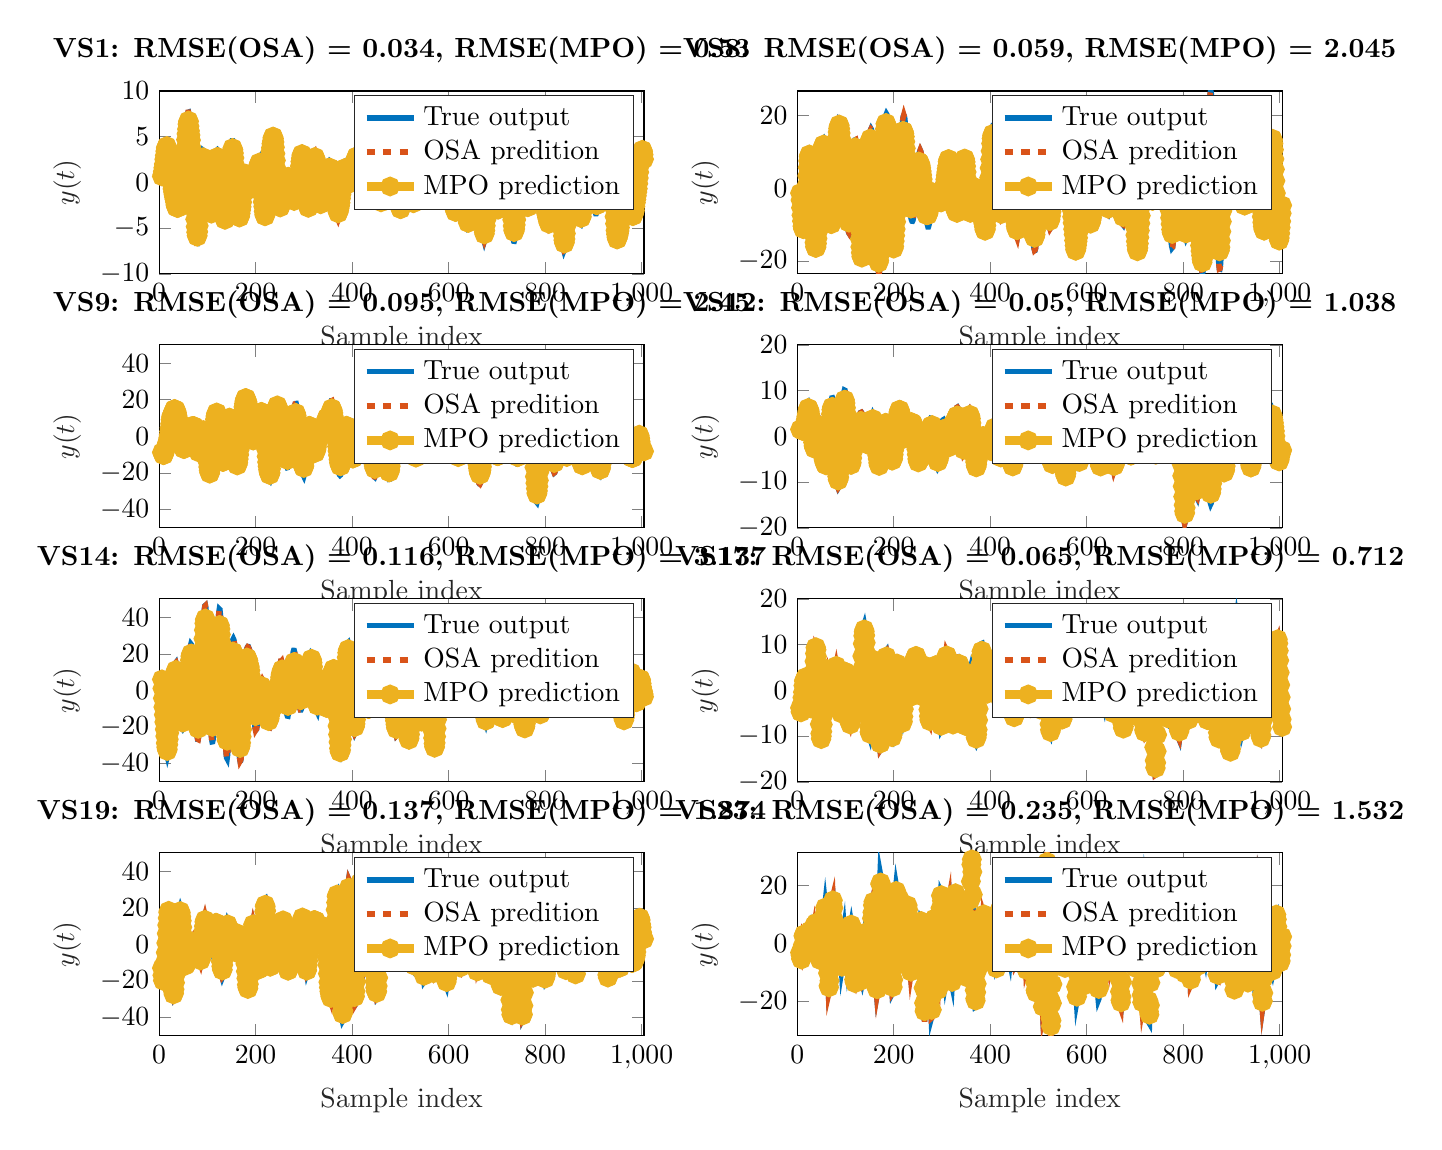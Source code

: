 % This file was created by matlab2tikz.
%
\definecolor{mycolor1}{rgb}{0.0,0.447,0.741}%
\definecolor{mycolor2}{rgb}{0.85,0.325,0.098}%
\definecolor{mycolor3}{rgb}{0.929,0.694,0.125}%
%
\begin{tikzpicture}

\begin{axis}[%
width=6.159cm,
height=2.323cm,
at={(0cm,9.677cm)},
scale only axis,
xmin=0,
xmax=1005,
xlabel style={font=\color{white!15!black}},
xlabel={Sample index},
ymin=-10,
ymax=10,
ylabel style={font=\color{white!15!black}},
ylabel={$y(t)$},
axis background/.style={fill=white},
title style={font=\bfseries},
title={VS1: RMSE(OSA) = 0.034, RMSE(MPO) = 0.53},
legend style={legend cell align=left, align=left, draw=white!15!black}
]
\addplot [color=mycolor1, line width=2.0pt]
  table[row sep=crcr]{%
6	0.655\\
7	0.876\\
8	1.212\\
9	1.598\\
10	2.063\\
11	2.596\\
13	3.595\\
14	3.981\\
15	4.125\\
16	4.203\\
17	4.046\\
18	3.663\\
19	3.218\\
20	2.814\\
21	2.274\\
22	1.783\\
23	1.397\\
24	1.128\\
25	0.792\\
27	-0.104\\
28	-0.571\\
29	-0.954\\
32	-1.906\\
33	-2.248\\
34	-2.599\\
35	-2.863\\
36	-2.919\\
37	-2.943\\
38	-2.996\\
39	-2.973\\
40	-2.892\\
41	-2.843\\
42	-2.918\\
43	-2.844\\
44	-2.701\\
45	-2.508\\
46	-2.33\\
47	-2.051\\
48	-1.633\\
49	-1.07\\
50	-0.318\\
51	0.696\\
52	1.688\\
53	2.724\\
54	3.841\\
55	4.813\\
56	5.69\\
57	6.365\\
59	7.42\\
60	7.649\\
61	7.67\\
62	7.408\\
63	6.794\\
64	6.155\\
65	5.557\\
66	4.849\\
67	3.904\\
68	2.911\\
69	1.801\\
71	-0.571\\
72	-1.739\\
73	-2.872\\
74	-3.893\\
75	-4.898\\
76	-5.739\\
77	-6.313\\
78	-6.602\\
79	-6.62\\
80	-6.347\\
81	-5.776\\
82	-4.922\\
83	-3.898\\
84	-2.705\\
85	-1.415\\
86	-0.186\\
87	0.965\\
88	1.844\\
89	2.606\\
90	3.216\\
91	3.531\\
92	3.493\\
93	3.241\\
94	2.861\\
95	2.307\\
96	1.721\\
97	1.159\\
98	0.391\\
99	-0.434\\
100	-1.192\\
101	-1.861\\
102	-2.403\\
103	-2.86\\
104	-3.233\\
105	-3.498\\
106	-3.676\\
107	-3.764\\
108	-3.816\\
109	-3.783\\
110	-3.501\\
111	-2.95\\
112	-2.208\\
113	-1.334\\
114	-0.323\\
115	0.665\\
116	1.675\\
117	2.545\\
118	3.04\\
119	3.344\\
120	3.491\\
121	3.548\\
122	3.485\\
123	3.239\\
124	2.788\\
125	2.211\\
126	1.667\\
127	1.061\\
128	0.38\\
129	-0.273\\
130	-0.941\\
131	-1.732\\
132	-2.68\\
133	-3.446\\
134	-4.004\\
135	-4.325\\
136	-4.512\\
137	-4.564\\
138	-4.417\\
139	-3.949\\
140	-3.471\\
141	-2.878\\
142	-2.199\\
143	-1.464\\
145	0.179\\
146	1.006\\
147	1.752\\
148	2.399\\
149	3.02\\
150	3.566\\
151	4.149\\
152	4.53\\
153	4.529\\
154	4.348\\
155	3.921\\
156	3.283\\
157	2.484\\
158	1.583\\
160	-0.262\\
161	-1.061\\
162	-1.8\\
163	-2.587\\
164	-3.239\\
165	-3.81\\
166	-4.212\\
167	-4.254\\
168	-4.094\\
169	-3.753\\
170	-3.361\\
171	-2.979\\
172	-2.392\\
173	-1.692\\
174	-1.03\\
175	-0.408\\
176	0.226\\
177	0.783\\
178	1.121\\
179	1.287\\
180	1.257\\
181	1.017\\
182	0.634\\
183	0.27\\
184	-0.028\\
185	-0.2\\
186	-0.168\\
187	-0.181\\
188	-0.177\\
189	-0.162\\
191	-0.254\\
192	-0.214\\
193	-0.165\\
195	-0.299\\
196	-0.351\\
197	-0.374\\
198	-0.288\\
199	-0.059\\
200	0.143\\
201	0.38\\
202	0.643\\
203	0.945\\
204	1.315\\
205	1.755\\
206	2.106\\
207	2.346\\
208	2.46\\
209	2.193\\
210	1.689\\
211	1.063\\
212	0.363\\
214	-1.245\\
215	-1.878\\
216	-2.358\\
217	-2.88\\
218	-3.225\\
219	-3.367\\
220	-3.34\\
221	-3.061\\
222	-2.545\\
223	-1.96\\
224	-1.316\\
225	-0.508\\
226	0.323\\
227	1.124\\
228	1.833\\
229	2.571\\
230	3.186\\
231	3.598\\
232	3.971\\
234	4.728\\
235	5.092\\
236	5.203\\
237	5.136\\
238	4.926\\
239	4.553\\
240	3.91\\
241	3.154\\
242	2.365\\
243	1.492\\
244	0.599\\
245	-0.224\\
246	-1.005\\
247	-1.59\\
248	-1.975\\
249	-2.391\\
250	-2.635\\
251	-2.668\\
252	-2.494\\
254	-2.055\\
255	-1.82\\
256	-1.677\\
257	-1.643\\
258	-1.595\\
259	-1.427\\
260	-1.079\\
261	-0.744\\
262	-0.463\\
263	-0.147\\
264	0.241\\
265	0.586\\
266	0.684\\
267	0.764\\
268	0.762\\
269	0.62\\
270	0.371\\
271	-0.074\\
272	-0.444\\
273	-0.836\\
274	-1.205\\
275	-1.523\\
276	-1.704\\
277	-1.862\\
278	-1.953\\
279	-1.972\\
280	-2.012\\
281	-1.921\\
282	-1.787\\
283	-1.623\\
284	-1.36\\
285	-0.989\\
286	-0.718\\
287	-0.358\\
288	0.074\\
289	0.545\\
290	1.177\\
291	1.845\\
292	2.479\\
293	2.98\\
294	3.354\\
295	3.645\\
296	3.694\\
297	3.589\\
298	3.419\\
299	3.106\\
300	2.665\\
301	2.026\\
302	1.315\\
303	0.579\\
304	-0.275\\
305	-1.186\\
306	-1.965\\
307	-2.538\\
308	-2.916\\
309	-3.014\\
310	-2.971\\
311	-2.763\\
312	-2.401\\
313	-1.947\\
314	-1.431\\
315	-0.791\\
316	-0.098\\
317	0.622\\
318	1.467\\
319	2.22\\
320	2.826\\
321	3.174\\
322	3.334\\
323	3.344\\
324	3.211\\
325	2.939\\
326	2.513\\
327	1.924\\
328	1.178\\
329	0.366\\
330	-0.353\\
331	-1.128\\
332	-1.856\\
333	-2.355\\
334	-2.657\\
335	-2.701\\
336	-2.597\\
337	-2.396\\
338	-2.128\\
339	-1.794\\
340	-1.428\\
341	-0.881\\
342	-0.175\\
343	0.435\\
344	0.863\\
345	1.14\\
346	1.307\\
347	1.404\\
348	1.597\\
349	1.935\\
350	2.078\\
351	2.185\\
352	2.2\\
353	2.184\\
354	2.302\\
355	2.253\\
356	2.131\\
357	1.996\\
358	1.754\\
359	1.396\\
360	1.061\\
361	0.624\\
362	0.065\\
363	-0.475\\
364	-1.047\\
365	-1.59\\
367	-2.614\\
368	-3.192\\
369	-3.63\\
370	-3.913\\
371	-4.013\\
372	-3.884\\
373	-3.622\\
375	-2.911\\
376	-2.443\\
377	-1.876\\
378	-1.289\\
380	0.168\\
381	0.824\\
382	1.397\\
383	1.863\\
384	2.161\\
385	2.308\\
386	2.337\\
387	2.2\\
388	1.994\\
389	1.73\\
390	1.335\\
391	0.958\\
392	0.636\\
393	0.422\\
394	0.343\\
395	0.496\\
396	0.525\\
397	0.5\\
398	0.52\\
399	0.515\\
400	0.657\\
401	0.808\\
402	0.971\\
403	1.187\\
404	1.51\\
405	1.851\\
406	2.273\\
407	2.608\\
408	2.868\\
409	2.976\\
410	2.992\\
411	2.982\\
412	2.867\\
413	2.618\\
414	2.3\\
416	1.848\\
417	1.506\\
418	1.067\\
419	0.668\\
420	0.327\\
421	0.065\\
422	-0.236\\
423	-0.564\\
424	-0.813\\
425	-1.145\\
426	-1.332\\
427	-1.37\\
428	-1.367\\
429	-1.278\\
430	-1.094\\
431	-0.881\\
432	-0.604\\
433	-0.204\\
434	0.172\\
435	0.473\\
436	0.667\\
437	0.751\\
438	0.804\\
439	0.77\\
440	0.691\\
441	0.684\\
442	0.71\\
443	0.759\\
444	0.865\\
446	1.132\\
447	1.212\\
448	1.136\\
449	0.927\\
450	0.736\\
451	0.499\\
452	0.38\\
453	0.246\\
454	-0.056\\
455	-0.489\\
456	-0.996\\
457	-1.494\\
458	-1.886\\
459	-2.124\\
460	-2.18\\
461	-2.023\\
462	-1.829\\
463	-1.643\\
464	-1.559\\
465	-1.513\\
466	-1.538\\
467	-1.665\\
468	-1.853\\
469	-2.077\\
470	-2.141\\
471	-2.038\\
472	-1.881\\
473	-1.707\\
474	-1.637\\
476	-1.317\\
477	-1.206\\
478	-1.271\\
479	-1.375\\
480	-1.434\\
481	-1.479\\
482	-1.385\\
483	-1.19\\
484	-0.973\\
485	-0.746\\
486	-0.328\\
487	0.18\\
488	0.561\\
489	0.833\\
490	0.825\\
491	0.647\\
492	0.267\\
493	-0.177\\
494	-0.61\\
495	-1.117\\
496	-1.679\\
497	-2.167\\
498	-2.562\\
499	-2.901\\
500	-3.087\\
501	-3.065\\
502	-2.839\\
503	-2.536\\
504	-2.248\\
505	-1.892\\
506	-1.55\\
507	-1.265\\
508	-0.991\\
509	-0.644\\
510	-0.248\\
512	0.682\\
514	1.792\\
515	2.199\\
516	2.474\\
517	2.461\\
518	2.255\\
519	1.922\\
520	1.464\\
521	0.861\\
522	0.175\\
523	-0.532\\
524	-1.158\\
525	-1.827\\
526	-2.223\\
527	-2.35\\
529	-2.157\\
530	-1.923\\
531	-1.553\\
532	-1.151\\
533	-0.623\\
534	0.037\\
535	0.79\\
536	1.399\\
537	1.938\\
538	2.437\\
539	2.724\\
540	2.822\\
541	2.82\\
543	2.71\\
545	2.381\\
546	2.183\\
547	1.934\\
548	1.717\\
550	0.858\\
551	0.33\\
552	-0.21\\
553	-0.539\\
555	-1.275\\
556	-1.588\\
557	-1.785\\
558	-1.882\\
559	-1.929\\
560	-2.036\\
561	-1.976\\
562	-1.722\\
563	-1.351\\
564	-1.068\\
565	-0.947\\
566	-0.87\\
567	-0.761\\
568	-0.6\\
569	-0.502\\
570	-0.215\\
571	0.031\\
572	0.247\\
573	0.497\\
575	0.947\\
577	1.656\\
578	1.836\\
580	1.965\\
582	1.931\\
583	2.023\\
584	2.014\\
585	1.916\\
586	1.885\\
587	1.913\\
588	1.824\\
589	1.591\\
590	1.406\\
591	1.321\\
592	1.289\\
593	1.008\\
594	0.712\\
595	0.571\\
596	0.335\\
597	0.163\\
598	0.058\\
599	0.002\\
600	0.08\\
601	0.216\\
602	0.292\\
603	0.34\\
604	0.255\\
605	0.057\\
606	-0.159\\
608	-1.077\\
609	-1.586\\
610	-2.104\\
611	-2.588\\
612	-2.941\\
613	-3.102\\
614	-3.227\\
615	-3.162\\
616	-2.897\\
617	-2.424\\
618	-1.849\\
619	-1.197\\
620	-0.478\\
622	1.07\\
623	1.857\\
624	2.625\\
625	3.251\\
626	3.634\\
627	3.841\\
628	3.95\\
629	3.867\\
630	3.368\\
631	2.627\\
632	1.859\\
633	0.984\\
634	-0.159\\
635	-1.358\\
636	-2.362\\
637	-3.17\\
638	-3.73\\
639	-4.278\\
640	-4.644\\
641	-4.558\\
642	-4.205\\
643	-3.58\\
644	-2.745\\
645	-1.583\\
646	-0.374\\
647	0.746\\
648	1.822\\
649	3.012\\
650	4.092\\
651	4.972\\
652	5.784\\
653	6.454\\
654	6.975\\
655	7.348\\
656	7.542\\
657	7.467\\
658	7.052\\
659	6.368\\
660	5.622\\
661	4.809\\
662	3.89\\
663	2.755\\
665	0.321\\
666	-0.836\\
667	-1.862\\
668	-2.855\\
669	-3.72\\
670	-4.605\\
671	-5.305\\
672	-5.796\\
673	-6.228\\
674	-6.428\\
675	-6.25\\
676	-5.742\\
677	-5.111\\
678	-4.359\\
679	-3.477\\
680	-2.51\\
681	-1.428\\
683	0.694\\
684	1.805\\
685	2.558\\
686	3.097\\
687	3.365\\
688	3.401\\
689	3.264\\
690	2.79\\
691	2.071\\
692	1.313\\
693	0.503\\
694	-0.476\\
695	-1.249\\
696	-2.002\\
697	-2.561\\
698	-2.893\\
699	-3.125\\
700	-3.105\\
701	-3.141\\
702	-3.281\\
703	-3.333\\
704	-3.133\\
705	-2.701\\
706	-2.098\\
708	-0.824\\
709	-0.019\\
710	1.019\\
711	2.005\\
712	2.758\\
713	3.392\\
714	3.881\\
715	4.31\\
716	4.677\\
717	4.954\\
718	5.173\\
719	5.227\\
720	5.08\\
721	4.77\\
722	4.208\\
723	3.516\\
724	2.841\\
725	1.985\\
726	1.076\\
727	0.078\\
728	-0.967\\
729	-2.089\\
730	-3.224\\
731	-4.169\\
732	-4.989\\
733	-5.722\\
734	-6.228\\
735	-6.422\\
736	-6.43\\
737	-6.241\\
738	-5.852\\
739	-5.268\\
740	-4.59\\
741	-3.722\\
742	-2.595\\
743	-1.385\\
744	-0.116\\
745	1.027\\
746	2.054\\
747	2.962\\
748	3.486\\
749	3.693\\
750	3.732\\
751	3.493\\
752	3.148\\
753	2.788\\
754	2.286\\
756	1.313\\
757	0.755\\
758	0.124\\
760	-1.262\\
761	-1.888\\
763	-3.046\\
764	-3.23\\
765	-3.218\\
766	-3.14\\
767	-2.943\\
768	-2.553\\
769	-1.911\\
770	-1.15\\
771	-0.301\\
772	0.638\\
773	1.738\\
774	2.779\\
775	3.68\\
776	4.387\\
777	4.817\\
778	5.137\\
779	5.373\\
780	5.626\\
781	5.769\\
782	5.749\\
783	5.529\\
784	5.127\\
786	3.947\\
787	3.467\\
788	2.942\\
789	2.48\\
790	1.927\\
791	1.458\\
792	0.868\\
793	0.207\\
794	-0.543\\
795	-1.362\\
796	-2.037\\
797	-2.658\\
798	-3.078\\
799	-3.431\\
800	-3.758\\
801	-4.051\\
802	-4.365\\
803	-4.534\\
804	-4.661\\
805	-4.753\\
806	-4.868\\
807	-4.955\\
808	-4.848\\
809	-4.597\\
810	-4.219\\
811	-3.704\\
812	-3.107\\
813	-2.592\\
814	-2.044\\
815	-1.429\\
816	-0.671\\
817	0.013\\
818	0.78\\
819	1.526\\
820	2.297\\
821	2.945\\
822	3.414\\
823	3.652\\
824	3.531\\
825	3.132\\
826	2.591\\
827	1.95\\
828	1.213\\
829	0.401\\
830	-0.446\\
831	-1.373\\
832	-2.346\\
834	-4.515\\
835	-5.454\\
836	-6.296\\
837	-6.875\\
838	-7.248\\
839	-7.447\\
840	-7.311\\
841	-6.945\\
842	-6.392\\
843	-5.545\\
844	-4.452\\
845	-3.015\\
846	-1.562\\
847	-0.316\\
848	1.006\\
849	2.379\\
850	3.575\\
851	4.804\\
852	5.749\\
853	6.418\\
854	6.883\\
855	6.981\\
856	6.831\\
857	6.435\\
858	5.773\\
859	5.03\\
860	4.157\\
861	3.245\\
862	2.405\\
863	1.606\\
864	0.778\\
865	-0.152\\
866	-0.941\\
867	-1.694\\
868	-2.332\\
869	-2.955\\
870	-3.556\\
871	-4.046\\
872	-4.368\\
873	-4.553\\
874	-4.594\\
875	-4.437\\
876	-4.088\\
877	-3.375\\
878	-2.573\\
879	-1.539\\
880	-0.411\\
881	0.789\\
882	2.081\\
883	3.423\\
884	4.484\\
885	5.213\\
886	5.932\\
887	6.477\\
888	6.726\\
889	6.851\\
890	6.833\\
891	6.512\\
892	6.154\\
893	5.741\\
894	5.123\\
896	3.648\\
897	2.78\\
898	1.734\\
900	-0.211\\
901	-1.213\\
902	-2.237\\
903	-2.894\\
904	-3.228\\
905	-3.404\\
906	-3.404\\
907	-3.29\\
908	-3.065\\
909	-2.711\\
910	-2.102\\
911	-1.282\\
912	-0.246\\
914	1.943\\
916	3.729\\
917	4.554\\
918	4.951\\
919	5.236\\
920	5.328\\
921	5.233\\
922	5.057\\
923	4.941\\
924	4.958\\
925	4.889\\
926	4.774\\
927	4.704\\
928	4.516\\
929	4.191\\
930	3.766\\
931	3.361\\
932	3.067\\
933	2.74\\
935	2.284\\
936	1.952\\
937	1.514\\
938	0.94\\
939	0.167\\
941	-1.687\\
942	-2.597\\
943	-3.537\\
944	-4.312\\
945	-4.917\\
946	-5.474\\
947	-5.699\\
948	-5.873\\
949	-5.952\\
950	-5.78\\
951	-5.486\\
952	-5.226\\
953	-4.995\\
954	-4.702\\
955	-4.334\\
956	-3.891\\
957	-3.612\\
958	-3.274\\
959	-2.838\\
960	-2.42\\
961	-1.956\\
962	-1.424\\
963	-0.948\\
964	-0.401\\
965	0.049\\
966	0.217\\
967	0.212\\
968	0.116\\
969	0.041\\
970	-0.175\\
971	-0.457\\
972	-0.692\\
973	-0.864\\
974	-1.218\\
975	-1.541\\
976	-1.781\\
977	-2.005\\
978	-2.299\\
979	-2.659\\
980	-2.893\\
981	-3.081\\
982	-2.995\\
983	-2.835\\
984	-2.589\\
985	-2.386\\
986	-2.166\\
987	-1.734\\
988	-1.348\\
990	-0.803\\
991	-0.448\\
992	-0.131\\
993	0.335\\
994	0.881\\
995	1.492\\
996	2.091\\
997	2.511\\
998	2.892\\
999	3.2\\
1000	3.399\\
1001	3.496\\
1002	3.441\\
1003	3.2\\
1004	2.779\\
1005	2.236\\
};
\addlegendentry{True output}

\addplot [color=mycolor2, dashed, line width=2.0pt]
  table[row sep=crcr]{%
6	0.601\\
7	0.88\\
8	1.148\\
9	1.612\\
10	2.003\\
11	2.631\\
12	3.033\\
13	3.599\\
14	4.004\\
15	4.118\\
16	4.219\\
17	4.044\\
18	3.662\\
19	3.224\\
20	2.774\\
21	2.288\\
22	1.751\\
23	1.354\\
24	1.126\\
25	0.821\\
26	0.343\\
27	-0.1\\
28	-0.56\\
29	-0.966\\
30	-1.277\\
31	-1.574\\
32	-1.88\\
34	-2.629\\
35	-2.842\\
36	-2.942\\
37	-2.91\\
38	-3.05\\
39	-2.936\\
40	-2.886\\
41	-2.803\\
42	-2.958\\
43	-2.825\\
44	-2.738\\
45	-2.481\\
46	-2.321\\
47	-2.094\\
48	-1.679\\
49	-1.117\\
50	-0.309\\
51	0.633\\
52	1.679\\
53	2.647\\
54	3.855\\
55	4.806\\
56	5.716\\
58	6.891\\
59	7.385\\
60	7.666\\
61	7.67\\
62	7.445\\
63	6.713\\
64	6.171\\
65	5.533\\
66	4.871\\
67	3.901\\
68	2.857\\
69	1.836\\
70	0.659\\
72	-1.765\\
73	-2.872\\
75	-4.862\\
76	-5.753\\
77	-6.328\\
78	-6.632\\
79	-6.627\\
80	-6.364\\
81	-5.768\\
82	-4.968\\
83	-3.895\\
84	-2.744\\
85	-1.353\\
86	-0.215\\
87	0.973\\
88	1.837\\
89	2.627\\
90	3.241\\
91	3.517\\
92	3.492\\
93	3.232\\
94	2.879\\
95	2.304\\
96	1.66\\
97	1.175\\
98	0.403\\
99	-0.451\\
101	-1.913\\
102	-2.375\\
103	-2.872\\
104	-3.237\\
105	-3.5\\
106	-3.662\\
107	-3.782\\
108	-3.785\\
109	-3.832\\
110	-3.506\\
111	-3.001\\
112	-2.258\\
113	-1.321\\
115	0.635\\
116	1.65\\
117	2.602\\
118	3.08\\
119	3.294\\
120	3.48\\
121	3.526\\
122	3.503\\
123	3.21\\
124	2.783\\
125	2.176\\
127	1.103\\
128	0.344\\
129	-0.28\\
130	-0.963\\
131	-1.659\\
132	-2.648\\
133	-3.494\\
134	-4.026\\
135	-4.351\\
136	-4.48\\
137	-4.566\\
138	-4.461\\
139	-3.992\\
140	-3.434\\
141	-2.866\\
143	-1.531\\
144	-0.656\\
145	0.184\\
146	1.042\\
147	1.707\\
148	2.347\\
149	3.012\\
150	3.572\\
151	4.12\\
152	4.56\\
153	4.489\\
154	4.396\\
155	3.92\\
156	3.318\\
158	1.586\\
159	0.632\\
160	-0.245\\
161	-1.09\\
162	-1.803\\
163	-2.591\\
164	-3.23\\
165	-3.773\\
166	-4.28\\
167	-4.242\\
168	-4.14\\
169	-3.755\\
170	-3.329\\
171	-2.975\\
172	-2.449\\
173	-1.664\\
174	-1.069\\
175	-0.38\\
176	0.226\\
177	0.735\\
178	1.123\\
179	1.345\\
180	1.276\\
181	0.966\\
182	0.621\\
183	0.246\\
184	-0.034\\
185	-0.22\\
186	-0.232\\
187	-0.192\\
188	-0.141\\
189	-0.144\\
191	-0.276\\
192	-0.221\\
193	-0.146\\
194	-0.201\\
195	-0.326\\
196	-0.39\\
197	-0.371\\
198	-0.299\\
200	0.123\\
202	0.627\\
203	0.937\\
204	1.268\\
205	1.759\\
206	2.098\\
207	2.321\\
208	2.51\\
209	2.212\\
210	1.724\\
211	1.003\\
212	0.375\\
214	-1.244\\
215	-1.971\\
216	-2.353\\
217	-2.875\\
218	-3.238\\
219	-3.388\\
220	-3.381\\
221	-3.06\\
222	-2.558\\
223	-1.956\\
224	-1.328\\
225	-0.529\\
227	1.149\\
228	1.81\\
229	2.565\\
230	3.164\\
231	3.588\\
233	4.357\\
234	4.597\\
235	5.129\\
236	5.234\\
237	5.15\\
238	4.902\\
239	4.528\\
240	3.974\\
241	3.149\\
242	2.361\\
243	1.466\\
244	0.589\\
245	-0.227\\
246	-0.97\\
247	-1.678\\
248	-1.965\\
249	-2.409\\
250	-2.62\\
251	-2.667\\
252	-2.54\\
253	-2.258\\
254	-2.03\\
255	-1.812\\
256	-1.646\\
257	-1.655\\
258	-1.57\\
259	-1.465\\
260	-1.142\\
261	-0.696\\
262	-0.498\\
263	-0.163\\
264	0.195\\
265	0.645\\
266	0.68\\
267	0.741\\
268	0.782\\
269	0.618\\
270	0.41\\
271	-0.08\\
272	-0.475\\
273	-0.837\\
274	-1.19\\
275	-1.554\\
276	-1.71\\
277	-1.875\\
278	-1.962\\
279	-1.968\\
280	-2.015\\
282	-1.821\\
283	-1.657\\
284	-1.354\\
285	-0.98\\
286	-0.738\\
287	-0.411\\
288	0.071\\
289	0.52\\
290	1.153\\
291	1.837\\
293	3.001\\
294	3.347\\
295	3.668\\
296	3.706\\
297	3.544\\
298	3.398\\
299	3.12\\
300	2.695\\
301	1.969\\
302	1.326\\
303	0.608\\
304	-0.296\\
305	-1.179\\
306	-1.973\\
307	-2.612\\
308	-2.903\\
309	-3.044\\
310	-2.945\\
311	-2.833\\
312	-2.41\\
313	-1.908\\
314	-1.468\\
315	-0.786\\
316	-0.146\\
317	0.626\\
318	1.411\\
319	2.265\\
320	2.829\\
321	3.165\\
322	3.311\\
323	3.375\\
324	3.214\\
325	2.963\\
326	2.468\\
327	1.938\\
328	1.23\\
329	0.331\\
330	-0.344\\
331	-1.137\\
332	-1.867\\
333	-2.37\\
334	-2.696\\
335	-2.699\\
336	-2.615\\
337	-2.392\\
338	-2.128\\
339	-1.797\\
340	-1.413\\
341	-0.921\\
342	-0.196\\
343	0.45\\
344	0.874\\
345	1.143\\
346	1.317\\
347	1.374\\
348	1.537\\
349	1.925\\
350	2.068\\
351	2.167\\
352	2.182\\
353	2.162\\
354	2.308\\
355	2.233\\
356	2.148\\
357	1.935\\
358	1.795\\
359	1.404\\
360	1.053\\
361	0.625\\
363	-0.477\\
364	-1.022\\
365	-1.604\\
366	-2.109\\
367	-2.575\\
368	-3.193\\
369	-3.639\\
370	-3.919\\
371	-4.046\\
372	-3.886\\
373	-3.614\\
374	-3.286\\
375	-2.901\\
376	-2.466\\
377	-1.85\\
378	-1.325\\
379	-0.591\\
380	0.172\\
381	0.786\\
382	1.45\\
383	1.825\\
384	2.167\\
385	2.296\\
386	2.352\\
387	2.178\\
388	1.983\\
389	1.714\\
390	1.296\\
391	0.973\\
392	0.601\\
393	0.392\\
394	0.28\\
395	0.499\\
396	0.539\\
397	0.497\\
398	0.52\\
399	0.476\\
400	0.638\\
401	0.828\\
402	0.943\\
403	1.158\\
404	1.456\\
405	1.851\\
406	2.282\\
407	2.601\\
408	2.836\\
409	2.995\\
410	3.0\\
411	2.965\\
412	2.881\\
413	2.593\\
414	2.285\\
415	2.059\\
416	1.882\\
418	1.068\\
419	0.698\\
420	0.24\\
421	0.122\\
422	-0.222\\
423	-0.575\\
424	-0.84\\
425	-1.126\\
426	-1.335\\
427	-1.353\\
428	-1.42\\
429	-1.299\\
430	-1.074\\
431	-0.883\\
432	-0.621\\
433	-0.233\\
434	0.197\\
435	0.46\\
436	0.697\\
437	0.732\\
438	0.827\\
439	0.741\\
440	0.684\\
442	0.678\\
443	0.735\\
444	0.831\\
445	1.014\\
446	1.136\\
447	1.206\\
448	1.115\\
449	0.982\\
450	0.706\\
451	0.483\\
452	0.334\\
453	0.262\\
454	-0.033\\
455	-0.464\\
456	-1.012\\
457	-1.506\\
458	-1.894\\
459	-2.129\\
460	-2.237\\
461	-2.077\\
462	-1.772\\
463	-1.654\\
464	-1.504\\
465	-1.537\\
466	-1.496\\
467	-1.707\\
468	-1.785\\
469	-2.113\\
470	-2.178\\
472	-1.925\\
473	-1.678\\
474	-1.659\\
475	-1.473\\
476	-1.332\\
477	-1.182\\
478	-1.242\\
479	-1.389\\
480	-1.465\\
481	-1.492\\
482	-1.411\\
484	-1.001\\
485	-0.769\\
486	-0.369\\
487	0.208\\
488	0.53\\
489	0.84\\
490	0.865\\
491	0.633\\
492	0.34\\
493	-0.234\\
494	-0.617\\
495	-1.151\\
496	-1.649\\
497	-2.16\\
498	-2.602\\
499	-2.943\\
500	-3.064\\
501	-3.112\\
502	-2.852\\
503	-2.524\\
504	-2.243\\
505	-1.913\\
506	-1.537\\
507	-1.232\\
508	-1.021\\
509	-0.672\\
510	-0.282\\
511	0.193\\
512	0.698\\
513	1.176\\
514	1.792\\
515	2.181\\
516	2.513\\
517	2.513\\
518	2.201\\
519	1.929\\
520	1.497\\
521	0.851\\
522	0.193\\
523	-0.586\\
524	-1.16\\
525	-1.822\\
526	-2.267\\
527	-2.378\\
528	-2.293\\
529	-2.151\\
530	-1.915\\
531	-1.551\\
532	-1.174\\
533	-0.615\\
534	-0.017\\
535	0.789\\
536	1.437\\
537	1.925\\
538	2.399\\
539	2.771\\
540	2.778\\
541	2.864\\
542	2.706\\
543	2.687\\
544	2.516\\
545	2.383\\
546	2.187\\
547	1.878\\
548	1.751\\
549	1.29\\
550	0.886\\
551	0.317\\
552	-0.224\\
553	-0.554\\
554	-0.904\\
555	-1.266\\
557	-1.873\\
558	-1.838\\
559	-1.89\\
560	-2.069\\
561	-2.025\\
562	-1.718\\
563	-1.333\\
564	-1.073\\
565	-0.901\\
566	-0.889\\
567	-0.785\\
568	-0.61\\
569	-0.449\\
570	-0.309\\
571	0.013\\
572	0.23\\
573	0.553\\
574	0.664\\
575	0.912\\
576	1.287\\
577	1.617\\
578	1.918\\
579	1.841\\
580	1.968\\
581	1.894\\
583	2.019\\
584	1.999\\
585	1.869\\
586	1.886\\
587	1.892\\
588	1.877\\
589	1.569\\
590	1.349\\
592	1.271\\
593	1.128\\
594	0.604\\
595	0.536\\
596	0.325\\
597	0.234\\
598	0.001\\
599	-0.013\\
600	0.005\\
601	0.236\\
602	0.327\\
603	0.365\\
604	0.237\\
605	0.002\\
606	-0.053\\
607	-0.606\\
608	-1.066\\
609	-1.629\\
610	-2.125\\
611	-2.567\\
612	-2.912\\
613	-3.134\\
614	-3.303\\
615	-3.156\\
616	-2.876\\
617	-2.444\\
618	-1.875\\
619	-1.221\\
620	-0.482\\
621	0.325\\
622	1.043\\
624	2.599\\
625	3.288\\
626	3.604\\
627	3.907\\
628	3.854\\
629	3.876\\
630	3.429\\
631	2.646\\
633	0.99\\
634	-0.123\\
635	-1.389\\
636	-2.353\\
637	-3.242\\
638	-3.722\\
639	-4.264\\
640	-4.667\\
641	-4.617\\
642	-4.243\\
643	-3.589\\
644	-2.744\\
645	-1.632\\
646	-0.4\\
647	0.76\\
648	1.846\\
649	2.967\\
650	4.071\\
651	4.971\\
652	5.755\\
653	6.424\\
654	6.976\\
655	7.337\\
656	7.484\\
657	7.521\\
658	7.071\\
659	6.305\\
660	5.651\\
661	4.752\\
662	3.951\\
663	2.766\\
664	1.523\\
665	0.3\\
666	-0.819\\
667	-1.868\\
668	-2.794\\
669	-3.745\\
670	-4.618\\
671	-5.275\\
672	-5.726\\
673	-6.277\\
674	-6.43\\
675	-6.282\\
676	-5.769\\
677	-5.063\\
678	-4.383\\
679	-3.495\\
680	-2.508\\
681	-1.474\\
682	-0.302\\
683	0.652\\
684	1.76\\
685	2.581\\
686	3.111\\
687	3.431\\
688	3.357\\
689	3.237\\
690	2.814\\
691	2.117\\
692	1.285\\
693	0.472\\
694	-0.483\\
695	-1.286\\
696	-1.935\\
697	-2.641\\
698	-2.921\\
699	-3.128\\
700	-3.11\\
701	-3.07\\
702	-3.296\\
703	-3.317\\
704	-3.188\\
705	-2.739\\
706	-2.079\\
707	-1.505\\
708	-0.838\\
709	-0.064\\
710	0.965\\
711	2.038\\
712	2.763\\
713	3.345\\
714	3.879\\
715	4.273\\
716	4.681\\
717	4.924\\
718	5.129\\
719	5.182\\
720	5.127\\
721	4.81\\
722	4.178\\
723	3.49\\
724	2.817\\
725	2.06\\
726	1.081\\
727	0.059\\
728	-0.983\\
729	-2.007\\
730	-3.231\\
731	-4.16\\
732	-4.994\\
733	-5.76\\
734	-6.206\\
735	-6.415\\
736	-6.434\\
737	-6.25\\
738	-5.891\\
739	-5.267\\
740	-4.53\\
741	-3.811\\
742	-2.61\\
743	-1.431\\
744	-0.107\\
745	1.094\\
746	1.973\\
747	2.992\\
748	3.507\\
749	3.687\\
750	3.759\\
751	3.495\\
752	3.084\\
753	2.766\\
754	2.301\\
755	1.774\\
756	1.28\\
757	0.741\\
758	0.168\\
759	-0.564\\
760	-1.235\\
761	-1.931\\
762	-2.453\\
763	-3.044\\
764	-3.269\\
765	-3.243\\
766	-3.167\\
768	-2.622\\
769	-1.94\\
770	-1.165\\
771	-0.294\\
772	0.559\\
773	1.726\\
774	2.78\\
775	3.666\\
776	4.385\\
777	4.832\\
778	5.062\\
779	5.387\\
780	5.579\\
781	5.75\\
782	5.719\\
783	5.532\\
784	5.134\\
785	4.57\\
786	3.865\\
787	3.463\\
788	2.933\\
789	2.466\\
790	1.98\\
791	1.41\\
792	0.909\\
793	0.209\\
794	-0.464\\
795	-1.384\\
796	-2.043\\
797	-2.683\\
798	-3.047\\
799	-3.433\\
800	-3.743\\
801	-4.038\\
802	-4.353\\
803	-4.498\\
804	-4.688\\
805	-4.713\\
806	-4.833\\
807	-4.971\\
808	-4.883\\
809	-4.591\\
810	-4.221\\
811	-3.753\\
812	-3.121\\
813	-2.55\\
814	-2.078\\
816	-0.747\\
818	0.77\\
819	1.517\\
820	2.241\\
821	2.952\\
822	3.431\\
823	3.701\\
824	3.533\\
825	3.115\\
826	2.608\\
827	1.974\\
828	1.135\\
829	0.463\\
830	-0.501\\
831	-1.323\\
832	-2.348\\
833	-3.397\\
834	-4.505\\
835	-5.46\\
836	-6.342\\
837	-6.82\\
838	-7.287\\
839	-7.43\\
840	-7.383\\
841	-6.942\\
842	-6.373\\
843	-5.585\\
844	-4.523\\
845	-3.04\\
846	-1.536\\
847	-0.302\\
848	0.975\\
849	2.284\\
850	3.607\\
851	4.771\\
852	5.766\\
853	6.354\\
854	6.895\\
855	6.982\\
856	6.835\\
857	6.428\\
858	5.768\\
859	4.963\\
860	4.175\\
861	3.253\\
862	2.378\\
863	1.592\\
865	-0.093\\
866	-0.944\\
867	-1.702\\
868	-2.329\\
869	-2.947\\
870	-3.538\\
871	-4.023\\
872	-4.412\\
873	-4.563\\
874	-4.571\\
875	-4.46\\
876	-4.124\\
877	-3.438\\
878	-2.566\\
879	-1.557\\
880	-0.439\\
881	0.754\\
882	2.036\\
883	3.411\\
884	4.558\\
885	5.2\\
886	5.86\\
887	6.472\\
888	6.758\\
889	6.832\\
890	6.803\\
891	6.5\\
892	6.132\\
893	5.746\\
894	5.166\\
895	4.348\\
896	3.633\\
897	2.822\\
898	1.75\\
899	0.804\\
900	-0.232\\
901	-1.236\\
902	-2.176\\
903	-2.944\\
904	-3.267\\
905	-3.422\\
906	-3.405\\
907	-3.279\\
908	-3.073\\
909	-2.75\\
910	-2.103\\
911	-1.344\\
912	-0.273\\
913	0.826\\
914	1.972\\
915	2.813\\
916	3.683\\
917	4.588\\
918	4.987\\
919	5.18\\
920	5.363\\
921	5.161\\
922	5.053\\
923	4.934\\
925	4.858\\
926	4.777\\
927	4.704\\
928	4.513\\
929	4.233\\
930	3.761\\
931	3.355\\
932	3.026\\
933	2.761\\
934	2.478\\
935	2.338\\
936	1.894\\
937	1.569\\
938	0.981\\
939	0.175\\
940	-0.734\\
941	-1.715\\
942	-2.552\\
943	-3.549\\
944	-4.343\\
946	-5.482\\
947	-5.714\\
949	-5.962\\
950	-5.775\\
951	-5.48\\
952	-5.204\\
953	-4.949\\
954	-4.708\\
955	-4.365\\
956	-3.871\\
957	-3.548\\
958	-3.329\\
959	-2.853\\
960	-2.417\\
961	-1.962\\
962	-1.418\\
963	-0.981\\
964	-0.397\\
965	0.047\\
966	0.274\\
967	0.234\\
968	0.086\\
969	0.003\\
970	-0.155\\
971	-0.441\\
972	-0.742\\
973	-0.896\\
974	-1.236\\
975	-1.49\\
976	-1.853\\
977	-1.993\\
978	-2.316\\
979	-2.653\\
980	-2.905\\
981	-3.107\\
982	-3.034\\
983	-2.857\\
984	-2.612\\
985	-2.345\\
986	-2.205\\
987	-1.752\\
988	-1.377\\
989	-1.035\\
990	-0.804\\
991	-0.523\\
992	-0.164\\
993	0.335\\
994	0.853\\
995	1.426\\
996	2.109\\
997	2.519\\
998	2.861\\
999	3.228\\
1000	3.375\\
1001	3.508\\
1002	3.432\\
1003	3.21\\
1004	2.794\\
1005	2.229\\
};
\addlegendentry{OSA predition}

\addplot [color=mycolor3, line width=3.0pt, draw=none, mark=*, mark options={solid, mycolor3}]
  table[row sep=crcr]{%
6	0.655\\
7	0.876\\
8	1.212\\
9	1.598\\
10	2.003\\
11	2.525\\
12	2.953\\
13	3.405\\
14	3.774\\
15	3.898\\
16	3.979\\
17	3.831\\
18	3.463\\
19	3.045\\
20	2.632\\
21	2.11\\
22	1.612\\
23	1.185\\
24	0.891\\
25	0.573\\
26	0.143\\
27	-0.273\\
28	-0.696\\
29	-1.044\\
30	-1.329\\
31	-1.597\\
32	-1.844\\
33	-2.129\\
34	-2.46\\
35	-2.683\\
36	-2.729\\
37	-2.717\\
38	-2.8\\
39	-2.772\\
40	-2.687\\
41	-2.608\\
42	-2.709\\
43	-2.645\\
44	-2.554\\
45	-2.385\\
46	-2.228\\
47	-2.018\\
48	-1.708\\
49	-1.283\\
50	-0.638\\
51	0.222\\
52	1.081\\
53	1.94\\
54	2.939\\
55	3.827\\
56	4.682\\
57	5.309\\
58	5.832\\
59	6.36\\
60	6.65\\
61	6.765\\
62	6.661\\
63	6.139\\
64	5.637\\
65	5.17\\
66	4.626\\
67	3.842\\
68	2.953\\
69	1.985\\
70	0.973\\
71	-0.052\\
72	-1.112\\
73	-2.161\\
74	-3.102\\
75	-4.027\\
76	-4.843\\
77	-5.441\\
78	-5.812\\
79	-5.94\\
80	-5.813\\
81	-5.394\\
82	-4.747\\
83	-3.92\\
84	-2.952\\
85	-1.804\\
86	-0.734\\
87	0.29\\
88	1.069\\
89	1.781\\
90	2.397\\
91	2.727\\
92	2.732\\
93	2.543\\
94	2.267\\
95	1.829\\
96	1.312\\
97	0.855\\
98	0.216\\
99	-0.501\\
100	-1.135\\
101	-1.738\\
102	-2.188\\
103	-2.575\\
104	-2.897\\
105	-3.124\\
106	-3.265\\
107	-3.352\\
108	-3.387\\
109	-3.403\\
110	-3.184\\
111	-2.752\\
112	-2.175\\
113	-1.438\\
114	-0.578\\
115	0.244\\
116	1.091\\
117	1.886\\
118	2.367\\
119	2.62\\
120	2.737\\
121	2.779\\
122	2.749\\
123	2.53\\
124	2.128\\
125	1.591\\
126	1.089\\
127	0.592\\
128	-0.007\\
129	-0.572\\
130	-1.161\\
131	-1.793\\
132	-2.56\\
133	-3.214\\
134	-3.689\\
135	-3.958\\
136	-4.072\\
137	-4.075\\
138	-3.946\\
139	-3.549\\
140	-3.106\\
141	-2.553\\
142	-1.926\\
143	-1.32\\
144	-0.631\\
145	0.078\\
146	0.833\\
147	1.464\\
148	1.963\\
149	2.46\\
150	2.918\\
151	3.408\\
152	3.76\\
153	3.715\\
154	3.572\\
155	3.206\\
156	2.683\\
157	1.979\\
158	1.195\\
159	0.373\\
160	-0.413\\
161	-1.108\\
162	-1.746\\
163	-2.438\\
164	-2.994\\
165	-3.446\\
166	-3.821\\
167	-3.832\\
168	-3.699\\
169	-3.396\\
170	-3.018\\
171	-2.663\\
172	-2.174\\
173	-1.54\\
174	-0.985\\
175	-0.44\\
176	0.122\\
177	0.562\\
178	0.804\\
179	0.952\\
180	0.926\\
181	0.643\\
182	0.226\\
183	-0.173\\
184	-0.491\\
185	-0.684\\
186	-0.716\\
187	-0.771\\
188	-0.746\\
189	-0.676\\
190	-0.659\\
191	-0.652\\
192	-0.549\\
193	-0.404\\
194	-0.343\\
195	-0.31\\
196	-0.305\\
197	-0.263\\
198	-0.126\\
199	0.114\\
200	0.306\\
201	0.529\\
202	0.758\\
203	1.018\\
204	1.3\\
205	1.665\\
206	1.942\\
207	2.092\\
208	2.181\\
209	1.915\\
210	1.449\\
211	0.803\\
212	0.112\\
213	-0.67\\
214	-1.441\\
215	-2.13\\
216	-2.638\\
217	-3.164\\
218	-3.519\\
219	-3.681\\
220	-3.696\\
221	-3.437\\
222	-2.937\\
223	-2.348\\
224	-1.697\\
225	-0.888\\
226	-0.052\\
227	0.797\\
228	1.538\\
229	2.311\\
230	2.952\\
231	3.391\\
232	3.801\\
233	4.23\\
234	4.523\\
235	4.869\\
236	5.009\\
237	4.981\\
238	4.786\\
239	4.411\\
240	3.843\\
241	3.148\\
242	2.409\\
243	1.56\\
244	0.681\\
245	-0.132\\
246	-0.871\\
247	-1.513\\
248	-1.936\\
249	-2.401\\
250	-2.679\\
251	-2.742\\
252	-2.643\\
253	-2.466\\
254	-2.251\\
255	-2.014\\
256	-1.832\\
257	-1.772\\
258	-1.67\\
259	-1.488\\
260	-1.183\\
261	-0.826\\
262	-0.558\\
263	-0.267\\
264	0.061\\
265	0.421\\
266	0.53\\
267	0.598\\
268	0.615\\
269	0.495\\
270	0.308\\
271	-0.086\\
272	-0.439\\
273	-0.81\\
274	-1.141\\
275	-1.46\\
276	-1.646\\
277	-1.82\\
278	-1.936\\
279	-1.973\\
280	-2.034\\
281	-1.958\\
282	-1.872\\
283	-1.78\\
284	-1.566\\
285	-1.227\\
286	-1.001\\
287	-0.724\\
288	-0.354\\
289	0.052\\
290	0.617\\
291	1.239\\
292	1.793\\
293	2.271\\
294	2.643\\
295	2.979\\
296	3.104\\
297	3.045\\
298	2.924\\
299	2.697\\
300	2.382\\
301	1.811\\
302	1.191\\
303	0.581\\
304	-0.178\\
305	-0.994\\
306	-1.695\\
307	-2.275\\
308	-2.646\\
309	-2.774\\
310	-2.741\\
311	-2.622\\
312	-2.353\\
313	-1.943\\
314	-1.513\\
315	-0.947\\
316	-0.364\\
317	0.269\\
318	0.989\\
319	1.692\\
320	2.268\\
321	2.594\\
322	2.731\\
323	2.776\\
324	2.696\\
325	2.516\\
326	2.147\\
327	1.644\\
328	1.047\\
329	0.339\\
330	-0.269\\
331	-0.947\\
332	-1.597\\
333	-2.044\\
334	-2.343\\
335	-2.387\\
336	-2.309\\
337	-2.139\\
338	-1.91\\
339	-1.624\\
340	-1.296\\
341	-0.832\\
342	-0.225\\
343	0.315\\
344	0.688\\
345	0.918\\
346	1.057\\
347	1.105\\
348	1.204\\
349	1.467\\
350	1.549\\
351	1.599\\
352	1.566\\
353	1.508\\
354	1.619\\
355	1.57\\
356	1.49\\
357	1.358\\
358	1.191\\
359	0.932\\
360	0.697\\
361	0.37\\
362	-0.063\\
363	-0.481\\
364	-0.909\\
365	-1.336\\
366	-1.75\\
367	-2.142\\
368	-2.625\\
369	-3.004\\
370	-3.256\\
371	-3.382\\
372	-3.298\\
373	-3.09\\
374	-2.828\\
375	-2.563\\
376	-2.221\\
377	-1.756\\
378	-1.31\\
379	-0.745\\
380	-0.149\\
381	0.351\\
382	0.847\\
383	1.217\\
384	1.451\\
385	1.554\\
386	1.583\\
387	1.45\\
388	1.267\\
389	1.039\\
390	0.668\\
391	0.359\\
392	0.09\\
393	-0.079\\
394	-0.152\\
395	0.038\\
396	0.137\\
397	0.187\\
398	0.291\\
399	0.336\\
400	0.521\\
401	0.744\\
402	0.948\\
403	1.178\\
404	1.468\\
405	1.788\\
406	2.204\\
407	2.527\\
408	2.744\\
409	2.84\\
410	2.857\\
411	2.833\\
412	2.725\\
413	2.464\\
414	2.126\\
415	1.875\\
416	1.664\\
417	1.311\\
418	0.87\\
419	0.51\\
420	0.12\\
421	-0.115\\
422	-0.371\\
423	-0.669\\
424	-0.911\\
425	-1.209\\
426	-1.364\\
427	-1.355\\
428	-1.361\\
429	-1.295\\
430	-1.106\\
431	-0.891\\
432	-0.633\\
433	-0.275\\
434	0.094\\
435	0.376\\
436	0.586\\
437	0.665\\
438	0.74\\
439	0.701\\
440	0.614\\
441	0.6\\
442	0.59\\
443	0.59\\
444	0.627\\
445	0.725\\
446	0.831\\
447	0.889\\
448	0.784\\
449	0.618\\
450	0.444\\
451	0.218\\
452	0.08\\
453	-0.039\\
454	-0.293\\
455	-0.652\\
456	-1.103\\
457	-1.553\\
458	-1.902\\
459	-2.101\\
460	-2.176\\
461	-2.083\\
462	-1.88\\
463	-1.7\\
464	-1.568\\
465	-1.506\\
466	-1.474\\
467	-1.594\\
468	-1.707\\
469	-1.905\\
470	-1.988\\
471	-1.911\\
472	-1.825\\
473	-1.685\\
474	-1.671\\
475	-1.561\\
476	-1.454\\
477	-1.367\\
478	-1.422\\
479	-1.53\\
480	-1.618\\
481	-1.691\\
482	-1.639\\
483	-1.488\\
484	-1.329\\
485	-1.162\\
486	-0.822\\
487	-0.336\\
488	0.009\\
489	0.276\\
490	0.326\\
491	0.2\\
492	-0.041\\
493	-0.405\\
494	-0.757\\
495	-1.207\\
496	-1.678\\
497	-2.071\\
498	-2.423\\
499	-2.761\\
500	-2.918\\
501	-2.922\\
502	-2.736\\
503	-2.456\\
504	-2.191\\
505	-1.883\\
506	-1.571\\
507	-1.282\\
508	-1.04\\
509	-0.748\\
510	-0.428\\
511	-0.048\\
512	0.366\\
513	0.821\\
514	1.299\\
515	1.638\\
516	1.907\\
517	1.958\\
518	1.767\\
519	1.478\\
520	1.117\\
521	0.603\\
522	0.028\\
523	-0.62\\
524	-1.181\\
525	-1.777\\
526	-2.15\\
527	-2.28\\
528	-2.221\\
529	-2.153\\
530	-1.935\\
531	-1.58\\
532	-1.215\\
533	-0.709\\
534	-0.121\\
535	0.573\\
536	1.176\\
537	1.699\\
538	2.152\\
539	2.459\\
540	2.539\\
541	2.574\\
542	2.503\\
543	2.417\\
544	2.216\\
545	2.032\\
546	1.836\\
547	1.542\\
548	1.338\\
549	0.938\\
550	0.566\\
551	0.092\\
552	-0.402\\
553	-0.69\\
554	-1.006\\
555	-1.311\\
556	-1.544\\
557	-1.758\\
558	-1.816\\
559	-1.787\\
560	-1.871\\
561	-1.842\\
562	-1.607\\
563	-1.238\\
564	-0.97\\
565	-0.824\\
566	-0.75\\
567	-0.675\\
568	-0.553\\
569	-0.439\\
570	-0.239\\
571	-0.086\\
572	0.038\\
573	0.264\\
574	0.408\\
575	0.535\\
576	0.807\\
577	1.062\\
578	1.256\\
579	1.287\\
580	1.34\\
581	1.29\\
582	1.295\\
583	1.429\\
584	1.464\\
585	1.385\\
586	1.4\\
587	1.472\\
588	1.496\\
589	1.355\\
590	1.211\\
591	1.175\\
592	1.183\\
593	1.068\\
594	0.806\\
595	0.664\\
596	0.43\\
597	0.33\\
598	0.22\\
599	0.142\\
600	0.126\\
601	0.2\\
602	0.255\\
603	0.3\\
604	0.189\\
605	-0.084\\
606	-0.251\\
607	-0.658\\
608	-1.065\\
609	-1.568\\
610	-2.096\\
611	-2.563\\
612	-2.873\\
613	-3.033\\
614	-3.234\\
615	-3.22\\
616	-2.978\\
617	-2.55\\
618	-2.038\\
619	-1.458\\
620	-0.798\\
621	-0.039\\
622	0.706\\
623	1.441\\
624	2.157\\
625	2.793\\
626	3.169\\
627	3.452\\
628	3.547\\
629	3.481\\
630	3.082\\
631	2.455\\
632	1.756\\
633	0.962\\
634	-0.063\\
635	-1.189\\
636	-2.118\\
637	-2.932\\
638	-3.49\\
639	-4.024\\
640	-4.414\\
641	-4.417\\
642	-4.182\\
643	-3.672\\
644	-2.94\\
645	-1.921\\
646	-0.855\\
647	0.166\\
648	1.19\\
649	2.302\\
650	3.317\\
651	4.169\\
652	4.955\\
653	5.602\\
654	6.138\\
655	6.546\\
656	6.746\\
657	6.768\\
658	6.487\\
659	5.881\\
660	5.267\\
661	4.537\\
662	3.774\\
663	2.803\\
664	1.719\\
665	0.611\\
666	-0.432\\
667	-1.369\\
668	-2.236\\
669	-3.034\\
670	-3.895\\
671	-4.561\\
672	-4.981\\
673	-5.437\\
674	-5.69\\
675	-5.615\\
676	-5.254\\
677	-4.73\\
678	-4.125\\
679	-3.413\\
680	-2.604\\
681	-1.717\\
682	-0.764\\
683	0.158\\
684	1.109\\
685	1.768\\
686	2.26\\
687	2.574\\
688	2.628\\
689	2.511\\
690	2.116\\
691	1.543\\
692	0.908\\
693	0.201\\
694	-0.668\\
695	-1.36\\
696	-1.96\\
697	-2.459\\
698	-2.76\\
699	-2.958\\
700	-2.915\\
701	-2.866\\
702	-2.959\\
703	-2.966\\
704	-2.788\\
705	-2.422\\
706	-1.863\\
707	-1.322\\
708	-0.795\\
709	-0.134\\
710	0.721\\
711	1.584\\
712	2.239\\
713	2.746\\
714	3.14\\
715	3.471\\
716	3.783\\
717	4.01\\
718	4.173\\
719	4.173\\
720	4.068\\
721	3.871\\
722	3.409\\
723	2.819\\
724	2.25\\
725	1.597\\
726	0.895\\
727	0.076\\
728	-0.807\\
729	-1.691\\
730	-2.63\\
731	-3.403\\
732	-4.089\\
733	-4.762\\
734	-5.217\\
735	-5.394\\
736	-5.431\\
737	-5.316\\
738	-5.071\\
739	-4.647\\
740	-4.084\\
741	-3.445\\
742	-2.556\\
743	-1.612\\
744	-0.576\\
745	0.426\\
746	1.247\\
747	2.022\\
748	2.477\\
749	2.642\\
750	2.704\\
751	2.524\\
752	2.205\\
753	1.892\\
754	1.491\\
755	1.102\\
756	0.707\\
757	0.251\\
758	-0.216\\
759	-0.738\\
760	-1.239\\
761	-1.727\\
762	-2.159\\
763	-2.602\\
764	-2.713\\
765	-2.668\\
766	-2.598\\
767	-2.38\\
768	-2.065\\
769	-1.537\\
770	-0.904\\
771	-0.177\\
772	0.558\\
773	1.463\\
774	2.334\\
775	3.073\\
776	3.644\\
777	3.987\\
778	4.176\\
779	4.342\\
780	4.523\\
781	4.619\\
782	4.572\\
783	4.375\\
784	4.046\\
785	3.597\\
786	3.092\\
787	2.728\\
788	2.341\\
789	2.019\\
790	1.673\\
791	1.359\\
792	0.965\\
793	0.492\\
794	-0.012\\
795	-0.646\\
796	-1.176\\
797	-1.709\\
798	-2.044\\
799	-2.357\\
800	-2.674\\
801	-2.984\\
802	-3.346\\
803	-3.567\\
804	-3.811\\
805	-4.006\\
806	-4.217\\
807	-4.446\\
808	-4.53\\
809	-4.463\\
810	-4.267\\
811	-3.976\\
812	-3.592\\
813	-3.217\\
814	-2.822\\
815	-2.311\\
816	-1.695\\
817	-1.099\\
818	-0.379\\
819	0.354\\
820	1.099\\
821	1.782\\
822	2.347\\
823	2.76\\
824	2.835\\
825	2.629\\
826	2.315\\
827	1.925\\
828	1.349\\
829	0.759\\
830	0.057\\
831	-0.698\\
832	-1.532\\
833	-2.484\\
834	-3.47\\
835	-4.361\\
836	-5.244\\
837	-5.837\\
838	-6.306\\
839	-6.617\\
840	-6.69\\
841	-6.539\\
842	-6.183\\
843	-5.579\\
844	-4.785\\
845	-3.637\\
846	-2.405\\
847	-1.33\\
848	-0.173\\
849	0.994\\
850	2.09\\
851	3.246\\
852	4.194\\
853	4.857\\
854	5.393\\
855	5.618\\
856	5.639\\
857	5.444\\
858	5.006\\
859	4.442\\
860	3.79\\
861	3.116\\
862	2.478\\
863	1.862\\
864	1.181\\
865	0.442\\
866	-0.194\\
867	-0.839\\
868	-1.399\\
869	-1.972\\
870	-2.544\\
871	-3.024\\
872	-3.422\\
873	-3.722\\
874	-3.875\\
875	-3.879\\
876	-3.744\\
877	-3.304\\
878	-2.75\\
879	-1.964\\
880	-1.088\\
881	-0.136\\
882	0.914\\
883	2.059\\
884	3.059\\
885	3.756\\
886	4.42\\
887	4.974\\
888	5.325\\
889	5.573\\
890	5.689\\
891	5.533\\
892	5.351\\
893	5.144\\
894	4.791\\
895	4.276\\
896	3.752\\
897	3.13\\
898	2.32\\
899	1.591\\
900	0.789\\
901	-0.103\\
902	-0.994\\
903	-1.626\\
904	-2.019\\
905	-2.304\\
906	-2.446\\
907	-2.494\\
908	-2.465\\
909	-2.362\\
910	-2.002\\
911	-1.486\\
912	-0.754\\
913	0.052\\
914	0.922\\
915	1.614\\
916	2.315\\
917	3.048\\
918	3.445\\
919	3.72\\
920	3.897\\
921	3.865\\
922	3.799\\
923	3.835\\
924	3.976\\
925	4.04\\
926	4.096\\
927	4.216\\
928	4.225\\
929	4.142\\
930	3.943\\
931	3.74\\
932	3.591\\
933	3.411\\
934	3.268\\
935	3.154\\
936	2.837\\
937	2.439\\
938	1.91\\
939	1.142\\
940	0.207\\
941	-0.795\\
942	-1.764\\
943	-2.807\\
944	-3.741\\
945	-4.511\\
946	-5.249\\
947	-5.674\\
948	-6.001\\
949	-6.237\\
950	-6.205\\
951	-6.023\\
952	-5.83\\
953	-5.6\\
954	-5.299\\
955	-4.935\\
956	-4.447\\
957	-4.04\\
958	-3.63\\
959	-3.123\\
960	-2.614\\
961	-2.062\\
962	-1.435\\
963	-0.9\\
964	-0.288\\
965	0.221\\
966	0.495\\
967	0.598\\
968	0.553\\
969	0.477\\
970	0.273\\
971	0.001\\
972	-0.296\\
973	-0.567\\
974	-1.037\\
975	-1.424\\
976	-1.809\\
977	-2.155\\
978	-2.573\\
979	-3.037\\
980	-3.369\\
981	-3.659\\
982	-3.685\\
983	-3.622\\
984	-3.458\\
985	-3.258\\
986	-3.053\\
987	-2.619\\
988	-2.221\\
989	-1.858\\
990	-1.468\\
991	-1.058\\
992	-0.687\\
993	-0.137\\
994	0.48\\
995	1.111\\
996	1.774\\
997	2.277\\
998	2.711\\
999	3.109\\
1000	3.373\\
1001	3.546\\
1002	3.554\\
1003	3.379\\
1004	3.03\\
1005	2.538\\
};
\addlegendentry{MPO prediction}

\end{axis}

\begin{axis}[%
width=6.159cm,
height=2.323cm,
at={(8.104cm,9.677cm)},
scale only axis,
xmin=0,
xmax=1005,
xlabel style={font=\color{white!15!black}},
xlabel={Sample index},
ymin=-23.531,
ymax=26.649,
ylabel style={font=\color{white!15!black}},
ylabel={$y(t)$},
axis background/.style={fill=white},
title style={font=\bfseries},
title={VS8: RMSE(OSA) = 0.059, RMSE(MPO) = 2.045},
legend style={legend cell align=left, align=left, draw=white!15!black}
]
\addplot [color=mycolor1, line width=2.0pt]
  table[row sep=crcr]{%
6	-1.365\\
7	-3.298\\
9	-7.445\\
10	-9.078\\
11	-10.402\\
12	-11.022\\
13	-10.976\\
14	-10.364\\
15	-9.14\\
16	-7.522\\
17	-5.412\\
18	-3.027\\
19	-0.389\\
21	4.625\\
22	6.946\\
23	8.615\\
24	9.68\\
25	10.002\\
26	9.704\\
27	8.199\\
28	5.86\\
29	3.044\\
30	-0.041\\
31	-3.24\\
32	-6.61\\
33	-9.642\\
34	-12.3\\
35	-14.666\\
36	-16.429\\
37	-17.403\\
38	-17.637\\
39	-17.557\\
40	-17.187\\
41	-16.024\\
42	-14.491\\
43	-12.595\\
44	-10.452\\
45	-7.93\\
46	-5.168\\
47	-2.109\\
48	1.434\\
49	4.728\\
50	7.617\\
51	9.992\\
52	11.902\\
53	12.764\\
54	13.196\\
55	13.387\\
56	13.082\\
57	12.726\\
58	11.97\\
59	10.85\\
60	9.827\\
61	8.531\\
62	6.989\\
63	5.076\\
64	2.899\\
65	0.134\\
66	-2.783\\
67	-5.335\\
68	-7.349\\
69	-9.078\\
70	-10.219\\
71	-10.377\\
72	-9.743\\
73	-8.677\\
74	-7.226\\
75	-5.66\\
76	-3.739\\
77	-1.519\\
78	1.165\\
79	4.055\\
81	9.571\\
82	12.014\\
83	14.218\\
84	15.867\\
85	17.162\\
86	18.098\\
87	18.741\\
88	18.599\\
89	17.808\\
90	16.73\\
91	15.39\\
92	13.69\\
95	7.284\\
96	4.98\\
97	2.492\\
98	0.136\\
101	-5.863\\
102	-7.446\\
103	-8.702\\
106	-11.797\\
107	-12.281\\
108	-12.466\\
109	-12.044\\
110	-10.743\\
111	-9.284\\
112	-7.464\\
113	-5.161\\
115	0.648\\
116	3.765\\
117	7.103\\
118	10.013\\
119	12.222\\
120	13.218\\
121	13.261\\
122	12.402\\
123	10.471\\
124	7.887\\
125	4.676\\
126	1.025\\
128	-7.112\\
129	-10.556\\
130	-13.63\\
131	-16.213\\
132	-18.22\\
133	-19.624\\
134	-20.333\\
135	-20.441\\
136	-20.381\\
137	-19.745\\
138	-18.6\\
139	-16.987\\
140	-14.822\\
141	-12.0\\
142	-8.68\\
144	-1.61\\
145	1.522\\
146	4.519\\
147	7.263\\
148	9.86\\
149	12.164\\
150	13.873\\
151	15.146\\
152	15.94\\
153	16.241\\
154	15.999\\
155	14.928\\
156	12.934\\
157	10.488\\
158	7.306\\
162	-7.025\\
163	-10.632\\
164	-13.793\\
165	-16.725\\
166	-19.308\\
167	-21.262\\
168	-22.503\\
169	-23.368\\
170	-23.273\\
171	-22.38\\
172	-20.771\\
173	-18.101\\
174	-14.783\\
175	-11.233\\
176	-7.248\\
178	1.661\\
179	6.298\\
180	10.662\\
181	14.33\\
182	17.258\\
183	19.215\\
184	19.996\\
185	20.34\\
186	20.116\\
187	18.973\\
188	17.2\\
189	14.973\\
190	12.251\\
191	9.102\\
192	5.586\\
193	1.522\\
194	-2.653\\
195	-6.435\\
196	-9.728\\
197	-12.79\\
198	-15.142\\
199	-16.62\\
200	-17.404\\
201	-17.319\\
202	-16.469\\
203	-15.466\\
204	-14.158\\
205	-12.514\\
206	-10.735\\
207	-8.748\\
209	-4.176\\
210	-1.472\\
211	1.665\\
213	7.43\\
214	9.662\\
215	12.112\\
216	14.268\\
217	15.843\\
218	17.555\\
219	18.991\\
220	19.689\\
221	19.962\\
222	19.726\\
223	19.068\\
224	17.706\\
225	15.763\\
226	13.535\\
227	11.245\\
228	8.591\\
229	5.531\\
230	2.111\\
231	-0.899\\
232	-3.398\\
233	-5.279\\
234	-6.639\\
235	-7.613\\
236	-8.3\\
237	-8.776\\
238	-9.058\\
239	-9.077\\
240	-8.795\\
241	-7.909\\
242	-6.712\\
243	-5.113\\
245	-0.753\\
246	1.189\\
247	2.833\\
248	4.673\\
249	6.092\\
250	7.3\\
251	8.393\\
252	9.161\\
253	9.606\\
254	10.089\\
255	10.388\\
256	10.102\\
257	9.568\\
258	8.713\\
259	7.574\\
260	6.128\\
261	4.471\\
262	2.488\\
263	-0.031\\
264	-2.407\\
265	-4.715\\
266	-6.809\\
267	-8.05\\
268	-8.926\\
269	-9.461\\
270	-10.109\\
271	-10.62\\
272	-10.62\\
273	-10.184\\
274	-9.53\\
275	-8.701\\
276	-7.593\\
277	-6.698\\
278	-5.84\\
279	-4.779\\
280	-3.846\\
281	-3.123\\
282	-2.573\\
283	-2.051\\
284	-1.798\\
285	-1.582\\
286	-1.403\\
287	-0.939\\
288	-0.639\\
289	-0.1\\
290	0.376\\
291	0.621\\
292	1.008\\
293	0.888\\
294	0.563\\
295	0.062\\
296	-0.476\\
297	-1.19\\
298	-1.77\\
299	-2.14\\
300	-2.278\\
301	-2.189\\
302	-2.028\\
303	-1.916\\
304	-1.565\\
305	-0.655\\
306	0.388\\
307	1.377\\
308	2.29\\
309	3.153\\
311	5.006\\
312	6.252\\
313	7.029\\
314	7.294\\
315	7.119\\
316	6.507\\
318	4.785\\
319	4.006\\
320	3.356\\
321	2.383\\
322	1.145\\
324	-1.197\\
325	-2.041\\
326	-3.041\\
327	-4.07\\
328	-4.883\\
329	-5.337\\
330	-5.622\\
331	-6.097\\
332	-6.235\\
333	-6.18\\
334	-5.693\\
335	-4.42\\
336	-3.184\\
337	-1.875\\
339	1.295\\
340	2.467\\
341	3.508\\
342	4.363\\
343	5.384\\
344	6.453\\
345	7.298\\
346	7.94\\
347	8.343\\
348	8.336\\
349	7.565\\
350	6.307\\
351	4.64\\
352	2.774\\
353	0.778\\
354	-1.265\\
355	-3.167\\
356	-4.526\\
357	-5.61\\
358	-6.277\\
359	-6.311\\
360	-5.967\\
361	-5.338\\
362	-4.621\\
363	-3.778\\
364	-2.767\\
365	-1.874\\
366	-1.366\\
368	-0.445\\
369	-0.435\\
370	-0.73\\
371	-1.178\\
372	-2.0\\
373	-3.64\\
374	-5.215\\
375	-6.116\\
376	-6.742\\
377	-6.898\\
378	-6.72\\
379	-6.711\\
380	-6.814\\
381	-6.994\\
382	-7.359\\
383	-7.866\\
384	-8.72\\
385	-9.485\\
386	-10.144\\
387	-10.961\\
388	-11.82\\
389	-12.084\\
390	-11.943\\
391	-11.422\\
392	-10.22\\
393	-8.409\\
394	-6.206\\
395	-4.096\\
396	-1.555\\
399	6.879\\
400	9.407\\
401	11.822\\
402	13.906\\
403	15.288\\
404	16.051\\
405	16.565\\
406	16.442\\
407	15.957\\
408	15.345\\
409	14.272\\
410	12.65\\
411	10.448\\
412	8.312\\
413	6.564\\
414	4.626\\
415	2.314\\
416	0.084\\
417	-2.203\\
418	-3.996\\
419	-5.323\\
420	-6.224\\
421	-7.214\\
422	-8.086\\
423	-8.482\\
424	-8.368\\
425	-7.878\\
426	-7.199\\
427	-6.582\\
428	-5.542\\
429	-4.06\\
430	-2.243\\
431	-0.301\\
433	4.191\\
434	6.204\\
435	8.155\\
436	10.038\\
438	13.604\\
439	14.42\\
440	14.519\\
441	13.607\\
442	12.219\\
443	10.322\\
444	7.897\\
445	5.524\\
448	-1.984\\
449	-4.113\\
450	-5.977\\
451	-8.038\\
452	-10.033\\
453	-11.592\\
454	-12.696\\
455	-13.444\\
456	-13.635\\
457	-12.964\\
458	-11.99\\
459	-10.937\\
460	-10.167\\
461	-9.504\\
462	-8.768\\
463	-7.862\\
464	-6.473\\
466	-3.168\\
467	-1.158\\
468	1.168\\
469	3.261\\
470	5.244\\
472	8.465\\
473	9.746\\
474	10.765\\
475	11.31\\
476	11.1\\
477	10.379\\
478	9.085\\
479	7.367\\
480	5.063\\
481	2.678\\
483	-2.428\\
484	-4.827\\
485	-7.049\\
487	-11.112\\
489	-14.542\\
490	-15.907\\
491	-16.589\\
492	-17.08\\
493	-17.056\\
494	-16.502\\
495	-15.097\\
496	-12.903\\
497	-10.057\\
498	-7.14\\
499	-4.093\\
500	-0.753\\
501	2.689\\
502	5.564\\
504	10.336\\
505	12.328\\
506	13.998\\
507	15.021\\
508	15.951\\
509	16.723\\
510	17.379\\
511	17.367\\
512	16.62\\
513	15.275\\
514	12.901\\
515	9.946\\
516	6.905\\
517	3.609\\
518	0.142\\
519	-2.837\\
520	-5.576\\
521	-7.863\\
522	-9.639\\
523	-10.718\\
524	-11.138\\
525	-11.023\\
526	-10.419\\
527	-9.465\\
528	-7.931\\
529	-6.095\\
530	-4.094\\
531	-1.907\\
532	0.102\\
533	1.789\\
535	5.627\\
536	7.003\\
537	8.307\\
538	9.317\\
539	9.686\\
540	9.894\\
541	10.34\\
542	10.593\\
543	11.151\\
544	11.685\\
545	11.602\\
546	11.436\\
547	11.153\\
548	10.939\\
549	10.25\\
550	9.66\\
551	9.394\\
552	9.188\\
553	8.908\\
554	8.452\\
555	8.168\\
556	7.958\\
557	7.698\\
558	7.603\\
559	7.244\\
560	6.69\\
561	5.764\\
562	4.122\\
564	0.097\\
565	-2.103\\
567	-6.602\\
568	-8.347\\
569	-9.926\\
570	-11.455\\
571	-12.796\\
572	-14.038\\
573	-15.107\\
574	-16.332\\
575	-17.324\\
576	-17.883\\
577	-17.815\\
578	-17.228\\
579	-16.188\\
580	-14.939\\
581	-13.635\\
582	-12.432\\
583	-10.751\\
585	-6.917\\
586	-5.061\\
587	-2.843\\
588	-0.91\\
589	0.785\\
590	2.164\\
591	3.15\\
592	3.342\\
593	3.188\\
594	2.482\\
595	1.822\\
596	1.34\\
597	1.203\\
598	0.98\\
599	0.358\\
600	-0.837\\
601	-2.167\\
602	-3.662\\
603	-5.097\\
604	-6.583\\
605	-8.156\\
606	-9.428\\
607	-9.974\\
608	-10.07\\
609	-9.479\\
610	-8.594\\
611	-7.633\\
612	-6.39\\
613	-4.831\\
614	-3.457\\
615	-2.154\\
616	-0.942\\
617	0.077\\
618	1.012\\
619	1.998\\
620	3.086\\
621	4.243\\
622	5.514\\
623	6.567\\
625	8.393\\
626	9.385\\
627	10.314\\
628	11.085\\
629	11.324\\
630	11.184\\
631	10.553\\
632	9.769\\
633	8.555\\
634	7.087\\
635	5.116\\
636	2.717\\
637	0.409\\
638	-1.592\\
639	-3.265\\
640	-4.654\\
641	-5.578\\
642	-6.301\\
643	-6.897\\
644	-7.233\\
645	-7.367\\
646	-7.093\\
647	-6.392\\
648	-5.47\\
649	-4.456\\
650	-3.051\\
651	-1.49\\
652	0.452\\
653	2.624\\
655	6.74\\
656	8.93\\
657	10.995\\
658	12.249\\
659	13.268\\
660	13.685\\
661	13.321\\
662	12.403\\
663	11.083\\
664	9.681\\
666	6.447\\
667	4.484\\
669	0.447\\
670	-1.845\\
671	-4.232\\
672	-6.287\\
673	-7.727\\
674	-9.094\\
675	-9.927\\
676	-10.11\\
677	-9.754\\
678	-8.867\\
679	-7.809\\
680	-6.418\\
681	-5.069\\
682	-3.515\\
683	-1.734\\
684	0.404\\
685	2.643\\
686	4.674\\
687	6.537\\
688	7.948\\
689	8.917\\
690	9.43\\
691	9.645\\
692	8.943\\
693	7.57\\
694	5.763\\
695	3.255\\
697	-1.96\\
699	-7.756\\
700	-10.367\\
701	-12.912\\
702	-14.956\\
703	-16.434\\
704	-17.83\\
705	-18.644\\
706	-18.664\\
707	-18.176\\
708	-17.115\\
709	-15.49\\
710	-13.659\\
711	-11.667\\
712	-9.523\\
713	-6.782\\
714	-3.806\\
715	-0.673\\
716	2.044\\
717	4.488\\
718	6.597\\
719	8.342\\
720	9.83\\
721	10.86\\
722	11.587\\
723	11.919\\
724	11.53\\
725	10.935\\
726	10.101\\
727	8.851\\
728	7.776\\
729	6.544\\
730	5.09\\
732	1.326\\
733	0.025\\
734	-0.991\\
735	-1.782\\
736	-2.386\\
737	-2.677\\
739	-3.171\\
740	-2.68\\
741	-2.038\\
742	-1.621\\
743	-1.436\\
744	-0.838\\
745	0.274\\
746	1.316\\
747	2.312\\
748	2.884\\
750	4.145\\
751	4.742\\
752	5.727\\
753	6.767\\
754	8.231\\
755	9.519\\
757	11.776\\
758	12.343\\
759	12.301\\
760	11.871\\
761	11.684\\
762	11.528\\
763	11.147\\
764	10.477\\
765	9.192\\
766	7.606\\
767	5.89\\
768	3.487\\
769	0.564\\
770	-2.53\\
771	-5.324\\
772	-7.941\\
773	-10.631\\
774	-12.918\\
775	-14.764\\
776	-15.788\\
777	-16.366\\
778	-16.196\\
779	-15.105\\
780	-13.575\\
781	-11.945\\
782	-9.873\\
783	-7.496\\
784	-5.008\\
785	-2.786\\
786	-0.731\\
787	1.098\\
789	4.302\\
790	5.547\\
791	6.149\\
792	6.409\\
793	6.592\\
794	6.082\\
795	4.914\\
796	3.486\\
797	1.442\\
798	-1.012\\
799	-3.179\\
800	-5.033\\
801	-7.003\\
802	-9.193\\
803	-11.169\\
804	-12.233\\
805	-13.183\\
806	-13.69\\
807	-13.386\\
808	-12.273\\
809	-10.566\\
810	-8.589\\
811	-6.167\\
812	-3.611\\
813	-0.983\\
814	1.801\\
815	4.746\\
816	7.626\\
817	9.784\\
818	11.404\\
819	12.416\\
820	13.078\\
821	13.062\\
822	12.262\\
823	11.275\\
824	10.377\\
825	9.207\\
826	7.685\\
827	5.802\\
828	3.514\\
829	0.892\\
830	-2.102\\
831	-5.224\\
832	-8.515\\
833	-11.585\\
834	-14.342\\
835	-16.7\\
836	-18.73\\
837	-20.383\\
838	-21.84\\
839	-23.1\\
840	-23.531\\
841	-22.788\\
842	-21.535\\
843	-20.162\\
844	-18.109\\
845	-15.407\\
846	-12.203\\
847	-8.055\\
848	-3.456\\
849	1.421\\
850	6.659\\
851	11.711\\
852	16.092\\
853	19.859\\
854	22.608\\
855	24.691\\
856	26.025\\
857	26.649\\
858	26.12\\
859	24.368\\
860	21.906\\
861	18.986\\
862	15.981\\
863	12.854\\
864	9.477\\
865	5.978\\
866	2.639\\
868	-5.231\\
869	-8.828\\
870	-11.996\\
871	-14.789\\
872	-17.043\\
873	-19.155\\
874	-21.015\\
875	-22.105\\
876	-22.148\\
877	-21.406\\
878	-19.447\\
879	-16.535\\
880	-13.287\\
881	-9.778\\
883	-2.549\\
885	5.138\\
886	9.054\\
887	12.275\\
888	14.503\\
889	16.119\\
890	17.167\\
891	17.534\\
892	17.246\\
893	16.58\\
894	15.578\\
895	14.429\\
896	13.077\\
897	11.43\\
898	9.42\\
899	7.126\\
902	0.078\\
903	-1.785\\
904	-2.851\\
905	-3.467\\
906	-3.606\\
907	-3.152\\
908	-2.548\\
909	-2.165\\
910	-1.816\\
911	-1.783\\
912	-1.849\\
913	-2.367\\
914	-2.997\\
915	-3.492\\
916	-3.84\\
917	-3.789\\
918	-3.688\\
920	-3.726\\
921	-3.384\\
922	-3.132\\
923	-3.204\\
924	-3.092\\
925	-2.729\\
926	-2.425\\
927	-2.156\\
928	-1.592\\
929	-0.83\\
930	-0.45\\
931	-0.35\\
933	0.077\\
935	0.209\\
936	0.303\\
937	0.479\\
938	0.357\\
939	0.185\\
940	-0.061\\
941	-0.39\\
942	-0.802\\
943	-0.641\\
944	-0.172\\
945	0.434\\
946	1.652\\
947	3.278\\
948	5.178\\
949	7.191\\
950	8.813\\
951	9.97\\
952	10.883\\
953	11.278\\
954	11.428\\
955	10.926\\
956	9.523\\
957	7.257\\
958	4.346\\
960	-0.609\\
961	-3.005\\
962	-5.058\\
963	-6.777\\
964	-8.375\\
965	-9.62\\
966	-10.498\\
967	-11.011\\
968	-11.227\\
969	-11.054\\
970	-10.149\\
971	-9.067\\
972	-7.802\\
973	-6.302\\
974	-4.2\\
977	2.612\\
978	4.75\\
979	6.934\\
981	10.655\\
982	12.106\\
983	13.129\\
984	13.899\\
985	14.261\\
986	14.045\\
987	13.138\\
988	11.464\\
989	8.786\\
990	5.786\\
991	2.421\\
992	-1.141\\
993	-4.617\\
994	-7.753\\
995	-10.327\\
996	-12.339\\
997	-13.773\\
998	-14.675\\
999	-14.753\\
1000	-14.003\\
1001	-12.719\\
1002	-11.133\\
1003	-9.356\\
1005	-4.929\\
};
\addlegendentry{True output}

\addplot [color=mycolor2, dashed, line width=2.0pt]
  table[row sep=crcr]{%
6	-1.386\\
7	-3.323\\
8	-5.353\\
9	-7.44\\
10	-9.05\\
11	-10.488\\
12	-11.079\\
13	-11.016\\
14	-10.397\\
15	-9.166\\
16	-7.575\\
17	-5.468\\
18	-3.043\\
19	-0.373\\
21	4.557\\
22	6.978\\
23	8.637\\
24	9.76\\
25	9.987\\
26	9.737\\
27	8.282\\
28	5.879\\
29	3.114\\
30	-0.106\\
31	-3.207\\
32	-6.628\\
33	-9.666\\
34	-12.275\\
35	-14.714\\
36	-16.428\\
37	-17.445\\
38	-17.606\\
39	-17.5\\
40	-17.189\\
41	-16.002\\
42	-14.467\\
43	-12.549\\
44	-10.455\\
45	-7.979\\
46	-5.191\\
47	-2.197\\
48	1.434\\
49	4.713\\
50	7.619\\
51	9.962\\
52	11.971\\
53	12.792\\
54	13.138\\
55	13.326\\
56	12.974\\
57	12.663\\
58	11.986\\
59	10.674\\
60	9.843\\
61	8.404\\
62	7.078\\
64	2.984\\
66	-2.75\\
67	-5.36\\
68	-7.318\\
69	-9.108\\
70	-10.323\\
71	-10.445\\
72	-9.748\\
73	-8.654\\
74	-7.216\\
75	-5.67\\
76	-3.756\\
77	-1.498\\
78	1.1\\
79	4.071\\
80	6.677\\
81	9.576\\
82	11.971\\
83	14.261\\
84	15.835\\
85	17.089\\
86	18.029\\
87	18.762\\
88	18.656\\
89	17.744\\
90	16.675\\
91	15.329\\
92	13.783\\
93	11.531\\
94	9.429\\
96	5.043\\
97	2.552\\
98	0.172\\
99	-1.91\\
100	-3.795\\
101	-5.861\\
103	-8.718\\
104	-9.662\\
105	-10.726\\
106	-11.716\\
107	-12.208\\
108	-12.437\\
109	-12.165\\
111	-9.29\\
112	-7.509\\
113	-5.221\\
114	-2.387\\
115	0.665\\
116	3.631\\
117	7.118\\
118	9.953\\
119	12.334\\
120	13.249\\
121	13.312\\
122	12.484\\
123	10.481\\
124	7.954\\
125	4.707\\
126	1.072\\
128	-7.144\\
129	-10.552\\
130	-13.625\\
131	-16.229\\
132	-18.19\\
133	-19.631\\
134	-20.295\\
135	-20.335\\
136	-20.311\\
137	-19.704\\
138	-18.582\\
139	-16.949\\
140	-14.845\\
141	-12.028\\
142	-8.764\\
144	-1.578\\
145	1.527\\
146	4.507\\
147	7.191\\
148	9.797\\
149	12.173\\
150	13.812\\
151	15.064\\
152	15.882\\
153	16.17\\
154	16.033\\
155	14.933\\
156	12.898\\
157	10.474\\
158	7.354\\
159	3.736\\
160	0.232\\
161	-3.472\\
162	-6.984\\
163	-10.576\\
164	-13.74\\
165	-16.646\\
166	-19.286\\
167	-21.234\\
168	-22.406\\
169	-23.32\\
170	-23.262\\
171	-22.391\\
172	-20.814\\
173	-18.139\\
174	-14.757\\
175	-11.285\\
176	-7.288\\
177	-2.918\\
179	6.256\\
180	10.653\\
181	14.297\\
182	17.242\\
183	19.311\\
184	19.927\\
185	20.295\\
186	20.055\\
187	18.936\\
188	17.174\\
189	14.956\\
190	12.184\\
191	9.122\\
192	5.615\\
193	1.586\\
194	-2.648\\
195	-6.491\\
196	-9.677\\
197	-12.783\\
198	-15.145\\
199	-16.678\\
200	-17.413\\
201	-17.354\\
202	-16.342\\
203	-15.457\\
204	-14.102\\
205	-12.461\\
206	-10.693\\
207	-8.68\\
208	-6.503\\
209	-4.22\\
210	-1.651\\
211	1.734\\
212	4.402\\
213	7.538\\
214	9.429\\
215	12.092\\
216	14.248\\
217	15.807\\
218	17.418\\
219	18.961\\
220	19.571\\
221	20.076\\
222	19.633\\
223	19.095\\
224	17.7\\
225	15.747\\
226	13.575\\
227	11.252\\
228	8.641\\
229	5.57\\
230	2.147\\
231	-0.918\\
232	-3.365\\
233	-5.359\\
234	-6.599\\
235	-7.642\\
236	-8.205\\
237	-8.727\\
238	-8.984\\
239	-9.023\\
240	-8.822\\
241	-7.938\\
242	-6.697\\
243	-5.2\\
244	-2.921\\
245	-0.802\\
246	1.265\\
247	2.779\\
248	4.693\\
249	6.073\\
250	7.268\\
251	8.374\\
252	9.148\\
253	9.556\\
254	10.029\\
255	10.406\\
256	10.116\\
257	9.564\\
258	8.701\\
259	7.595\\
260	6.181\\
261	4.488\\
262	2.569\\
263	0.016\\
264	-2.425\\
265	-4.591\\
266	-6.943\\
267	-7.975\\
268	-9.036\\
269	-9.353\\
270	-10.034\\
271	-10.596\\
272	-10.596\\
273	-10.205\\
275	-8.715\\
276	-7.558\\
278	-5.821\\
279	-4.747\\
280	-3.818\\
281	-3.134\\
283	-2.036\\
284	-1.775\\
285	-1.597\\
286	-1.492\\
287	-0.966\\
288	-0.685\\
290	0.409\\
291	0.524\\
292	1.044\\
293	0.91\\
294	0.592\\
295	0.064\\
296	-0.516\\
297	-1.205\\
298	-1.784\\
299	-2.199\\
300	-2.328\\
301	-2.275\\
302	-1.983\\
303	-1.969\\
304	-1.599\\
305	-0.744\\
306	0.387\\
308	2.306\\
309	3.089\\
310	4.072\\
311	4.939\\
312	6.217\\
313	7.09\\
314	7.217\\
315	7.187\\
316	6.462\\
317	5.708\\
318	4.684\\
319	3.949\\
320	3.304\\
321	2.445\\
322	1.112\\
323	0.038\\
324	-1.275\\
325	-2.018\\
326	-2.971\\
327	-4.097\\
328	-4.871\\
329	-5.427\\
330	-5.519\\
331	-6.102\\
332	-6.24\\
333	-6.226\\
334	-5.835\\
335	-4.39\\
336	-3.193\\
337	-1.925\\
338	-0.39\\
339	1.327\\
340	2.531\\
341	3.547\\
342	4.275\\
343	5.288\\
344	6.439\\
345	7.312\\
346	7.939\\
347	8.262\\
348	8.351\\
349	7.621\\
350	6.411\\
351	4.627\\
352	2.731\\
355	-3.235\\
356	-4.533\\
357	-5.721\\
358	-6.328\\
359	-6.287\\
360	-5.972\\
361	-5.336\\
362	-4.618\\
363	-3.75\\
365	-1.733\\
366	-1.385\\
368	-0.423\\
369	-0.323\\
371	-1.143\\
372	-1.963\\
373	-3.555\\
374	-5.266\\
375	-6.142\\
376	-6.858\\
377	-6.948\\
378	-6.729\\
379	-6.676\\
380	-6.734\\
381	-6.977\\
382	-7.266\\
383	-7.766\\
384	-8.652\\
385	-9.502\\
386	-10.073\\
387	-10.921\\
388	-11.803\\
389	-12.124\\
390	-11.992\\
391	-11.466\\
392	-10.272\\
393	-8.5\\
394	-6.171\\
395	-4.148\\
396	-1.609\\
397	1.261\\
399	6.868\\
400	9.351\\
401	11.77\\
402	13.926\\
403	15.272\\
404	16.01\\
405	16.486\\
406	16.441\\
407	15.83\\
408	15.369\\
409	14.216\\
410	12.67\\
412	8.232\\
413	6.578\\
414	4.685\\
415	2.303\\
416	0.123\\
417	-2.221\\
418	-3.99\\
419	-5.322\\
420	-6.21\\
421	-7.195\\
422	-8.071\\
423	-8.499\\
424	-8.33\\
425	-7.891\\
426	-7.146\\
427	-6.666\\
428	-5.509\\
429	-4.101\\
431	-0.357\\
432	1.836\\
433	4.182\\
434	6.219\\
436	9.989\\
437	11.707\\
438	13.636\\
439	14.449\\
440	14.579\\
441	13.604\\
442	12.139\\
443	10.442\\
444	7.849\\
445	5.539\\
446	2.927\\
448	-1.952\\
449	-4.112\\
450	-5.898\\
451	-8.028\\
452	-9.989\\
453	-11.536\\
454	-12.668\\
455	-13.395\\
456	-13.757\\
457	-12.973\\
458	-11.985\\
459	-10.813\\
460	-10.089\\
461	-9.501\\
462	-8.731\\
463	-7.878\\
464	-6.497\\
465	-4.859\\
466	-3.271\\
467	-1.291\\
468	1.211\\
470	5.272\\
471	6.74\\
472	8.43\\
473	9.754\\
474	10.758\\
475	11.324\\
476	11.032\\
477	10.374\\
478	9.104\\
479	7.467\\
480	5.02\\
481	2.645\\
482	0.079\\
484	-4.805\\
485	-7.029\\
486	-9.124\\
487	-11.019\\
488	-12.785\\
490	-15.974\\
492	-17.09\\
493	-16.969\\
494	-16.531\\
495	-15.238\\
496	-12.966\\
497	-10.129\\
498	-7.067\\
499	-4.168\\
501	2.631\\
502	5.722\\
503	7.838\\
504	10.349\\
505	12.16\\
506	14.073\\
507	14.949\\
508	15.89\\
510	17.302\\
511	17.415\\
512	16.623\\
513	15.339\\
514	12.865\\
515	9.946\\
516	6.959\\
517	3.661\\
518	0.055\\
520	-5.664\\
521	-7.753\\
522	-9.675\\
523	-10.742\\
524	-11.198\\
525	-10.983\\
526	-10.365\\
527	-9.441\\
528	-7.986\\
529	-6.093\\
530	-4.092\\
531	-1.862\\
532	0.174\\
533	1.693\\
535	5.651\\
536	7.032\\
537	8.227\\
538	9.342\\
539	9.603\\
540	9.901\\
541	10.272\\
542	10.529\\
543	11.0\\
544	11.704\\
546	11.456\\
547	11.056\\
548	10.935\\
550	9.576\\
551	9.383\\
552	9.108\\
553	8.948\\
554	8.423\\
555	8.165\\
556	7.973\\
557	7.651\\
558	7.693\\
560	6.777\\
561	5.837\\
562	4.245\\
563	2.128\\
564	0.167\\
565	-2.101\\
566	-4.305\\
567	-6.633\\
568	-8.371\\
569	-9.87\\
570	-11.479\\
571	-12.663\\
572	-14.082\\
573	-14.936\\
574	-16.286\\
575	-17.207\\
576	-17.916\\
577	-17.769\\
578	-17.282\\
579	-16.09\\
580	-14.959\\
581	-13.49\\
582	-12.481\\
583	-10.699\\
584	-8.831\\
585	-6.857\\
586	-5.163\\
587	-2.844\\
588	-0.925\\
589	0.831\\
590	2.154\\
591	3.189\\
592	3.336\\
593	3.243\\
594	2.482\\
595	1.757\\
596	1.221\\
597	1.112\\
598	0.982\\
599	0.409\\
600	-0.806\\
601	-2.185\\
602	-3.653\\
603	-5.041\\
604	-6.549\\
605	-8.178\\
606	-9.533\\
607	-10.016\\
608	-10.115\\
609	-9.522\\
611	-7.705\\
612	-6.386\\
613	-4.764\\
614	-3.406\\
616	-0.949\\
618	1.043\\
619	1.924\\
621	4.093\\
622	5.484\\
623	6.551\\
624	7.433\\
625	8.276\\
626	9.314\\
628	11.163\\
629	11.26\\
630	11.218\\
631	10.473\\
632	9.858\\
633	8.602\\
634	7.117\\
635	5.139\\
636	2.709\\
637	0.449\\
638	-1.592\\
639	-3.3\\
640	-4.713\\
641	-5.605\\
642	-6.254\\
643	-6.827\\
644	-7.229\\
645	-7.355\\
646	-7.171\\
647	-6.314\\
648	-5.501\\
649	-4.434\\
650	-3.163\\
651	-1.508\\
652	0.373\\
653	2.657\\
654	4.6\\
655	6.618\\
656	8.881\\
657	11.047\\
658	12.271\\
659	13.218\\
660	13.693\\
661	13.317\\
662	12.503\\
663	11.03\\
664	9.65\\
665	7.986\\
666	6.439\\
667	4.578\\
668	2.423\\
669	0.502\\
670	-1.853\\
671	-4.126\\
672	-6.304\\
674	-9.105\\
675	-9.987\\
676	-10.084\\
677	-9.799\\
678	-8.805\\
679	-7.864\\
680	-6.382\\
681	-5.017\\
682	-3.524\\
683	-1.746\\
684	0.324\\
685	2.657\\
687	6.573\\
688	7.952\\
689	8.918\\
690	9.407\\
691	9.7\\
692	9.004\\
693	7.555\\
694	5.828\\
695	3.257\\
696	0.627\\
697	-1.908\\
698	-4.887\\
699	-7.747\\
700	-10.353\\
701	-12.871\\
702	-14.942\\
703	-16.392\\
704	-17.787\\
705	-18.668\\
706	-18.621\\
707	-18.174\\
708	-17.087\\
709	-15.495\\
710	-13.633\\
712	-9.557\\
713	-6.795\\
714	-3.875\\
715	-0.654\\
716	2.041\\
717	4.469\\
718	6.616\\
719	8.276\\
720	9.831\\
721	10.827\\
722	11.524\\
723	11.899\\
724	11.512\\
725	10.865\\
726	10.124\\
727	8.717\\
728	7.797\\
729	6.448\\
730	5.184\\
731	3.194\\
732	1.261\\
733	-0.035\\
734	-0.978\\
735	-1.805\\
736	-2.384\\
737	-2.725\\
738	-2.863\\
739	-3.2\\
740	-2.678\\
741	-2.001\\
742	-1.636\\
743	-1.381\\
744	-0.962\\
745	0.33\\
746	1.225\\
747	2.377\\
748	2.801\\
749	3.497\\
750	4.157\\
751	4.631\\
752	5.706\\
753	6.591\\
754	8.155\\
755	9.519\\
756	10.582\\
757	11.783\\
758	12.355\\
759	12.278\\
761	11.563\\
762	11.562\\
764	10.56\\
765	9.204\\
766	7.628\\
767	5.99\\
768	3.552\\
769	0.715\\
770	-2.571\\
771	-5.278\\
772	-7.873\\
773	-10.585\\
774	-12.872\\
775	-14.866\\
776	-15.763\\
777	-16.357\\
778	-16.219\\
779	-15.174\\
780	-13.544\\
781	-11.996\\
783	-7.53\\
784	-4.978\\
785	-2.802\\
786	-0.694\\
787	1.129\\
788	2.654\\
789	4.278\\
790	5.531\\
791	6.202\\
792	6.336\\
793	6.623\\
794	6.089\\
795	4.971\\
796	3.469\\
797	1.541\\
798	-1.068\\
799	-3.195\\
801	-6.947\\
803	-11.29\\
804	-12.174\\
805	-13.194\\
806	-13.68\\
807	-13.486\\
808	-12.349\\
809	-10.611\\
810	-8.516\\
811	-6.242\\
812	-3.567\\
813	-1.088\\
816	7.689\\
817	9.743\\
818	11.4\\
819	12.431\\
820	13.072\\
821	13.161\\
822	12.104\\
823	11.258\\
824	10.251\\
825	9.286\\
826	7.656\\
827	5.823\\
828	3.474\\
829	1.016\\
831	-5.096\\
832	-8.519\\
833	-11.601\\
834	-14.276\\
835	-16.622\\
836	-18.654\\
837	-20.357\\
838	-21.752\\
839	-23.002\\
840	-23.495\\
841	-22.793\\
843	-20.151\\
844	-18.099\\
845	-15.361\\
846	-12.306\\
847	-8.121\\
848	-3.559\\
849	1.323\\
850	6.593\\
851	11.73\\
852	16.048\\
853	19.894\\
854	22.552\\
855	24.655\\
856	25.989\\
857	26.607\\
858	26.144\\
859	24.27\\
860	21.896\\
861	18.897\\
862	15.962\\
863	12.831\\
864	9.473\\
865	5.908\\
866	2.806\\
867	-1.259\\
868	-5.109\\
869	-8.831\\
870	-11.967\\
871	-14.735\\
873	-19.093\\
874	-20.932\\
875	-22.158\\
876	-22.099\\
877	-21.446\\
878	-19.519\\
879	-16.609\\
880	-13.301\\
883	-2.57\\
884	1.172\\
886	9.023\\
887	12.368\\
888	14.427\\
889	16.072\\
890	17.102\\
891	17.575\\
892	17.184\\
893	16.479\\
894	15.471\\
895	14.355\\
896	13.122\\
897	11.419\\
898	9.404\\
899	7.084\\
900	4.824\\
902	0.128\\
903	-1.921\\
904	-2.919\\
905	-3.481\\
906	-3.574\\
907	-3.2\\
908	-2.522\\
909	-2.163\\
910	-1.674\\
912	-1.75\\
913	-2.364\\
914	-3.014\\
915	-3.428\\
916	-3.905\\
917	-3.811\\
918	-3.737\\
920	-3.732\\
921	-3.366\\
922	-3.125\\
923	-3.181\\
924	-3.193\\
925	-2.69\\
926	-2.439\\
927	-2.143\\
928	-1.717\\
929	-0.803\\
930	-0.398\\
931	-0.311\\
932	-0.134\\
933	0.101\\
934	0.117\\
935	0.255\\
936	0.312\\
937	0.487\\
938	0.382\\
940	-0.003\\
941	-0.354\\
942	-0.851\\
943	-0.759\\
944	-0.156\\
945	0.33\\
946	1.563\\
947	3.161\\
948	5.109\\
949	7.198\\
950	8.855\\
951	9.967\\
952	10.904\\
953	11.242\\
954	11.498\\
955	11.019\\
956	9.54\\
957	7.368\\
958	4.269\\
959	1.891\\
961	-3.08\\
962	-5.113\\
963	-6.806\\
964	-8.332\\
965	-9.584\\
966	-10.494\\
967	-11.046\\
968	-11.206\\
969	-11.064\\
970	-10.117\\
971	-9.066\\
972	-7.804\\
973	-6.371\\
974	-4.213\\
975	-1.898\\
976	0.265\\
977	2.596\\
978	4.671\\
979	6.954\\
980	8.758\\
981	10.622\\
982	12.065\\
983	13.054\\
984	13.916\\
985	14.262\\
986	14.065\\
987	13.155\\
988	11.504\\
989	8.861\\
990	5.838\\
991	2.465\\
992	-1.161\\
993	-4.623\\
994	-7.786\\
995	-10.346\\
996	-12.362\\
997	-13.804\\
998	-14.687\\
999	-14.817\\
1000	-13.971\\
1001	-12.751\\
1003	-9.401\\
1004	-7.119\\
1005	-4.892\\
};
\addlegendentry{OSA predition}

\addplot [color=mycolor3, line width=3.0pt, draw=none, mark=*, mark options={solid, mycolor3}]
  table[row sep=crcr]{%
6	-1.365\\
7	-3.298\\
8	-5.387\\
9	-7.445\\
10	-9.05\\
11	-10.432\\
12	-11.176\\
13	-11.264\\
14	-10.787\\
15	-9.701\\
16	-8.245\\
17	-6.32\\
18	-4.088\\
19	-1.531\\
20	0.918\\
21	3.37\\
22	5.688\\
23	7.44\\
24	8.699\\
25	9.216\\
26	9.141\\
27	7.959\\
28	5.963\\
29	3.521\\
30	0.715\\
31	-2.222\\
32	-5.371\\
33	-8.256\\
34	-10.796\\
35	-13.136\\
36	-14.935\\
37	-16.025\\
38	-16.388\\
39	-16.41\\
40	-16.187\\
41	-15.198\\
42	-13.835\\
43	-12.079\\
44	-10.098\\
45	-7.806\\
46	-5.292\\
47	-2.54\\
48	0.725\\
49	3.782\\
50	6.475\\
51	8.668\\
52	10.51\\
53	11.394\\
54	11.816\\
55	11.964\\
56	11.57\\
57	11.13\\
58	10.38\\
59	9.156\\
60	8.08\\
61	6.706\\
62	5.233\\
63	3.445\\
64	1.503\\
65	-0.98\\
66	-3.572\\
67	-5.808\\
68	-7.475\\
69	-8.886\\
70	-9.837\\
71	-9.892\\
72	-9.151\\
73	-7.959\\
74	-6.405\\
75	-4.789\\
76	-2.869\\
77	-0.653\\
78	1.939\\
79	4.721\\
80	7.234\\
81	9.741\\
82	11.927\\
83	13.93\\
84	15.369\\
85	16.391\\
86	17.021\\
87	17.443\\
88	17.207\\
89	16.297\\
90	15.07\\
91	13.59\\
92	11.923\\
93	9.872\\
94	7.855\\
95	5.745\\
96	3.629\\
97	1.447\\
98	-0.559\\
99	-2.265\\
100	-3.893\\
101	-5.511\\
102	-6.615\\
103	-7.45\\
104	-8.082\\
105	-8.719\\
106	-9.327\\
107	-9.454\\
108	-9.378\\
109	-8.947\\
110	-7.733\\
111	-6.426\\
112	-4.896\\
113	-3.03\\
114	-0.738\\
115	1.586\\
116	3.998\\
117	6.651\\
118	8.887\\
119	10.595\\
120	11.209\\
121	10.972\\
122	9.986\\
123	8.016\\
124	5.52\\
125	2.502\\
126	-0.857\\
127	-4.588\\
128	-8.261\\
129	-11.314\\
130	-13.966\\
131	-16.144\\
132	-17.734\\
133	-18.752\\
134	-19.087\\
135	-18.77\\
136	-18.292\\
137	-17.312\\
138	-15.919\\
139	-14.127\\
140	-11.909\\
141	-9.175\\
142	-6.116\\
143	-2.911\\
144	0.256\\
145	2.999\\
146	5.546\\
147	7.747\\
148	9.747\\
149	11.508\\
150	12.674\\
151	13.37\\
152	13.612\\
153	13.406\\
154	12.809\\
155	11.516\\
156	9.367\\
157	6.861\\
158	3.795\\
159	0.462\\
160	-2.719\\
161	-5.958\\
162	-9.079\\
163	-12.07\\
164	-14.537\\
165	-16.709\\
166	-18.545\\
167	-19.788\\
168	-20.297\\
169	-20.483\\
170	-19.844\\
171	-18.573\\
172	-16.773\\
173	-14.091\\
174	-10.864\\
175	-7.579\\
176	-4.027\\
177	-0.211\\
178	3.613\\
179	7.522\\
180	11.142\\
181	14.053\\
182	16.249\\
183	17.639\\
184	17.866\\
185	17.664\\
186	16.947\\
187	15.405\\
188	13.344\\
189	10.944\\
190	8.116\\
191	5.014\\
192	1.721\\
193	-1.94\\
194	-5.616\\
195	-8.888\\
196	-11.557\\
197	-13.921\\
198	-15.573\\
199	-16.424\\
200	-16.613\\
201	-15.996\\
202	-14.549\\
203	-13.018\\
204	-11.264\\
205	-9.242\\
206	-7.174\\
207	-4.973\\
208	-2.659\\
209	-0.547\\
210	1.707\\
211	4.386\\
212	6.646\\
213	8.903\\
214	10.31\\
215	11.891\\
216	13.25\\
217	14.074\\
218	14.971\\
219	15.668\\
220	15.678\\
221	15.531\\
222	14.963\\
223	14.12\\
224	12.742\\
225	10.926\\
226	9.007\\
227	7.17\\
228	5.123\\
229	2.799\\
230	0.207\\
231	-1.965\\
232	-3.594\\
233	-4.696\\
234	-5.291\\
235	-5.577\\
236	-5.581\\
237	-5.434\\
238	-5.174\\
239	-4.759\\
240	-4.243\\
241	-3.327\\
242	-2.23\\
243	-0.952\\
244	0.784\\
245	2.349\\
246	3.693\\
247	4.638\\
248	5.741\\
249	6.41\\
250	6.853\\
251	7.204\\
252	7.289\\
253	7.091\\
254	6.973\\
255	6.819\\
256	6.242\\
257	5.542\\
258	4.634\\
259	3.596\\
260	2.436\\
261	1.189\\
262	-0.225\\
263	-2.058\\
264	-3.737\\
265	-5.216\\
266	-6.61\\
267	-7.142\\
268	-7.436\\
269	-7.366\\
270	-7.399\\
271	-7.406\\
272	-7.032\\
273	-6.376\\
274	-5.571\\
275	-4.735\\
276	-3.739\\
277	-3.064\\
278	-2.525\\
279	-1.854\\
280	-1.37\\
281	-1.179\\
282	-1.227\\
283	-1.309\\
284	-1.634\\
285	-2.001\\
286	-2.468\\
287	-2.621\\
288	-2.88\\
289	-2.844\\
290	-2.725\\
291	-2.807\\
292	-2.601\\
293	-2.729\\
294	-2.917\\
295	-3.179\\
296	-3.427\\
297	-3.78\\
298	-3.926\\
299	-3.862\\
300	-3.576\\
301	-3.107\\
302	-2.494\\
303	-1.96\\
304	-1.252\\
305	-0.091\\
306	1.184\\
307	2.368\\
308	3.451\\
309	4.377\\
310	5.309\\
311	6.138\\
312	7.228\\
313	7.898\\
314	7.967\\
315	7.624\\
316	6.811\\
317	5.794\\
318	4.669\\
319	3.573\\
320	2.601\\
321	1.422\\
322	-0.002\\
323	-1.276\\
324	-2.603\\
325	-3.526\\
326	-4.463\\
327	-5.41\\
328	-6.113\\
329	-6.503\\
330	-6.584\\
331	-6.807\\
332	-6.71\\
333	-6.465\\
334	-5.921\\
335	-4.546\\
336	-3.177\\
337	-1.801\\
338	-0.263\\
339	1.345\\
340	2.617\\
341	3.783\\
342	4.636\\
343	5.535\\
344	6.493\\
345	7.275\\
346	7.855\\
347	8.108\\
348	7.973\\
349	7.172\\
350	6.006\\
351	4.406\\
352	2.538\\
353	0.521\\
354	-1.454\\
355	-3.339\\
356	-4.707\\
357	-5.891\\
358	-6.692\\
359	-6.793\\
360	-6.487\\
361	-5.89\\
362	-5.185\\
363	-4.304\\
364	-3.209\\
365	-2.086\\
366	-1.369\\
367	-0.746\\
368	-0.119\\
369	0.172\\
370	0.126\\
371	-0.11\\
372	-0.726\\
373	-2.12\\
374	-3.566\\
375	-4.45\\
376	-5.216\\
377	-5.599\\
378	-5.666\\
379	-5.881\\
380	-6.151\\
381	-6.508\\
382	-6.99\\
383	-7.52\\
384	-8.356\\
385	-9.159\\
386	-9.81\\
387	-10.578\\
388	-11.399\\
389	-11.694\\
390	-11.649\\
391	-11.262\\
392	-10.233\\
393	-8.672\\
394	-6.66\\
395	-4.746\\
396	-2.438\\
397	0.187\\
398	2.868\\
399	5.509\\
400	7.9\\
401	10.182\\
402	12.22\\
403	13.612\\
404	14.387\\
405	14.882\\
406	14.799\\
407	14.301\\
408	13.742\\
409	12.744\\
410	11.256\\
411	9.218\\
412	7.196\\
413	5.604\\
414	3.93\\
415	1.888\\
416	-0.052\\
417	-2.068\\
418	-3.603\\
419	-4.687\\
420	-5.36\\
421	-6.141\\
422	-6.835\\
423	-7.123\\
424	-6.915\\
425	-6.39\\
426	-5.684\\
427	-5.173\\
428	-4.265\\
429	-2.971\\
430	-1.371\\
431	0.283\\
432	2.12\\
433	4.011\\
434	5.707\\
435	7.333\\
436	8.869\\
437	10.246\\
438	11.696\\
439	12.335\\
440	12.384\\
441	11.472\\
442	10.054\\
443	8.316\\
444	6.095\\
445	3.958\\
446	1.642\\
447	-0.636\\
448	-2.805\\
449	-4.597\\
450	-6.052\\
451	-7.705\\
452	-9.289\\
453	-10.422\\
454	-11.129\\
455	-11.511\\
456	-11.543\\
457	-10.813\\
458	-9.816\\
459	-8.683\\
460	-7.84\\
461	-7.218\\
462	-6.582\\
463	-5.855\\
464	-4.734\\
465	-3.437\\
466	-2.243\\
467	-0.851\\
468	0.934\\
469	2.517\\
470	4.043\\
471	5.138\\
472	6.246\\
473	7.163\\
474	7.922\\
475	8.311\\
476	7.976\\
477	7.223\\
478	6.038\\
479	4.627\\
480	2.661\\
481	0.616\\
482	-1.579\\
483	-3.609\\
484	-5.444\\
485	-7.102\\
486	-8.639\\
487	-10.081\\
488	-11.221\\
489	-12.25\\
490	-13.129\\
491	-13.424\\
492	-13.638\\
493	-13.38\\
494	-12.756\\
495	-11.578\\
496	-9.785\\
497	-7.46\\
498	-5.045\\
499	-2.614\\
500	0.011\\
501	2.696\\
502	5.019\\
503	6.805\\
504	8.654\\
505	10.01\\
506	11.218\\
507	11.859\\
508	12.437\\
509	12.845\\
510	13.209\\
511	13.126\\
512	12.468\\
513	11.383\\
514	9.341\\
515	6.806\\
516	4.334\\
517	1.732\\
518	-1.103\\
519	-3.445\\
520	-5.607\\
521	-7.222\\
522	-8.383\\
523	-8.964\\
524	-9.021\\
525	-8.574\\
526	-7.659\\
527	-6.487\\
528	-4.918\\
529	-3.154\\
530	-1.297\\
531	0.704\\
532	2.516\\
533	3.83\\
534	5.276\\
535	6.699\\
536	7.634\\
537	8.403\\
538	8.9\\
539	8.73\\
540	8.451\\
541	8.421\\
542	8.208\\
543	8.251\\
544	8.409\\
545	8.084\\
546	7.811\\
547	7.437\\
548	7.238\\
549	6.716\\
550	6.323\\
551	6.326\\
552	6.416\\
553	6.554\\
554	6.566\\
555	6.778\\
556	7.107\\
557	7.352\\
558	7.84\\
559	8.051\\
560	8.086\\
561	7.755\\
562	6.734\\
563	5.242\\
564	3.705\\
565	1.832\\
566	-0.194\\
567	-2.386\\
568	-4.254\\
569	-6.027\\
570	-7.885\\
571	-9.552\\
572	-11.255\\
573	-12.73\\
574	-14.367\\
575	-15.746\\
576	-16.781\\
577	-17.192\\
578	-17.13\\
579	-16.509\\
580	-15.659\\
581	-14.596\\
582	-13.635\\
583	-12.127\\
584	-10.317\\
585	-8.429\\
586	-6.631\\
587	-4.437\\
588	-2.464\\
589	-0.626\\
590	0.927\\
591	2.145\\
592	2.59\\
593	2.753\\
594	2.372\\
595	1.95\\
596	1.571\\
597	1.45\\
598	1.267\\
599	0.749\\
600	-0.333\\
601	-1.608\\
602	-3.069\\
603	-4.424\\
604	-5.819\\
605	-7.366\\
606	-8.758\\
607	-9.479\\
608	-9.775\\
609	-9.42\\
610	-8.78\\
611	-8.111\\
612	-7.129\\
613	-5.712\\
614	-4.392\\
615	-3.166\\
616	-2.019\\
617	-1.037\\
618	-0.064\\
619	0.924\\
620	1.957\\
621	2.96\\
622	4.114\\
623	5.122\\
624	5.995\\
625	6.787\\
626	7.65\\
627	8.473\\
628	9.296\\
629	9.594\\
630	9.57\\
631	9.037\\
632	8.478\\
633	7.594\\
634	6.486\\
635	4.888\\
636	2.845\\
637	0.915\\
638	-0.73\\
639	-2.132\\
640	-3.359\\
641	-4.187\\
642	-4.799\\
643	-5.26\\
644	-5.531\\
645	-5.669\\
646	-5.532\\
647	-4.939\\
648	-4.176\\
649	-3.357\\
650	-2.288\\
651	-1.1\\
652	0.42\\
653	2.225\\
654	3.875\\
655	5.455\\
656	7.175\\
657	8.929\\
658	9.991\\
659	10.824\\
660	11.133\\
661	10.76\\
662	10.017\\
663	8.891\\
664	7.682\\
665	6.247\\
666	4.893\\
667	3.333\\
668	1.703\\
669	0.12\\
670	-1.744\\
671	-3.618\\
672	-5.209\\
673	-6.236\\
674	-7.261\\
675	-7.884\\
676	-7.907\\
677	-7.499\\
678	-6.584\\
679	-5.622\\
680	-4.379\\
681	-3.175\\
682	-1.835\\
683	-0.346\\
684	1.386\\
685	3.22\\
686	4.815\\
687	6.282\\
688	7.335\\
689	7.973\\
690	8.171\\
691	8.178\\
692	7.394\\
693	5.966\\
694	4.201\\
695	1.794\\
696	-0.699\\
697	-3.086\\
698	-5.763\\
699	-8.375\\
700	-10.698\\
701	-12.911\\
702	-14.62\\
703	-15.754\\
704	-16.8\\
705	-17.341\\
706	-17.112\\
707	-16.424\\
708	-15.212\\
709	-13.516\\
710	-11.664\\
711	-9.642\\
712	-7.575\\
713	-5.012\\
714	-2.327\\
715	0.502\\
716	2.905\\
717	4.992\\
718	6.755\\
719	8.105\\
720	9.214\\
721	9.882\\
722	10.23\\
723	10.22\\
724	9.554\\
725	8.689\\
726	7.685\\
727	6.231\\
728	5.052\\
729	3.741\\
730	2.39\\
731	0.703\\
732	-0.972\\
733	-2.082\\
734	-2.81\\
735	-3.265\\
736	-3.501\\
737	-3.448\\
738	-3.276\\
739	-3.113\\
740	-2.248\\
741	-1.218\\
742	-0.463\\
743	0.052\\
744	0.799\\
745	2.039\\
746	3.092\\
747	4.093\\
748	4.545\\
749	4.971\\
750	5.382\\
751	5.63\\
752	6.215\\
753	6.704\\
754	7.565\\
755	8.329\\
756	8.951\\
757	9.652\\
758	9.89\\
759	9.589\\
760	9.027\\
761	8.69\\
762	8.5\\
763	8.132\\
764	7.644\\
765	6.656\\
766	5.44\\
767	4.244\\
768	2.465\\
769	0.31\\
770	-2.086\\
771	-4.209\\
772	-6.13\\
773	-8.157\\
774	-9.86\\
775	-11.359\\
776	-12.149\\
777	-12.584\\
778	-12.429\\
779	-11.564\\
780	-10.339\\
781	-9.142\\
782	-7.505\\
783	-5.648\\
784	-3.717\\
785	-2.083\\
786	-0.584\\
787	0.741\\
788	1.815\\
789	2.924\\
790	3.723\\
791	4.018\\
792	3.982\\
793	3.968\\
794	3.379\\
795	2.278\\
796	0.981\\
797	-0.773\\
798	-2.919\\
799	-4.767\\
800	-6.271\\
801	-7.796\\
802	-9.468\\
803	-11.07\\
804	-11.739\\
805	-12.293\\
806	-12.447\\
807	-11.953\\
808	-10.786\\
809	-9.096\\
810	-7.091\\
811	-4.757\\
812	-2.319\\
813	0.067\\
814	2.609\\
815	5.278\\
816	7.931\\
817	9.828\\
818	11.173\\
819	11.953\\
820	12.408\\
821	12.305\\
822	11.293\\
823	10.079\\
824	8.911\\
825	7.617\\
826	6.025\\
827	4.124\\
828	1.832\\
829	-0.616\\
830	-3.31\\
831	-6.004\\
832	-8.875\\
833	-11.569\\
834	-13.893\\
835	-15.753\\
836	-17.271\\
837	-18.477\\
838	-19.495\\
839	-20.313\\
840	-20.394\\
841	-19.454\\
842	-18.082\\
843	-16.696\\
844	-14.754\\
845	-12.236\\
846	-9.419\\
847	-5.819\\
848	-1.901\\
849	2.191\\
850	6.603\\
851	10.904\\
852	14.566\\
853	17.713\\
854	19.889\\
855	21.46\\
856	22.375\\
857	22.675\\
858	21.983\\
859	20.112\\
860	17.64\\
861	14.774\\
862	11.931\\
863	9.079\\
864	6.087\\
865	3.001\\
866	0.319\\
867	-2.839\\
868	-5.876\\
869	-8.604\\
870	-10.931\\
871	-12.884\\
872	-14.263\\
873	-15.572\\
874	-16.728\\
875	-17.352\\
876	-17.075\\
877	-16.222\\
878	-14.419\\
879	-11.903\\
880	-9.191\\
881	-6.255\\
882	-3.234\\
883	-0.375\\
884	2.553\\
885	5.492\\
886	8.496\\
887	10.966\\
888	12.447\\
889	13.329\\
890	13.707\\
891	13.597\\
892	12.928\\
893	11.909\\
894	10.609\\
895	9.28\\
896	7.984\\
897	6.556\\
898	4.877\\
899	3.004\\
900	1.248\\
901	-0.331\\
902	-1.782\\
903	-2.891\\
904	-3.277\\
905	-3.198\\
906	-2.616\\
907	-1.55\\
908	-0.402\\
909	0.452\\
910	1.309\\
911	1.8\\
912	2.12\\
913	1.83\\
914	1.248\\
915	0.725\\
916	0.161\\
917	-0.172\\
918	-0.597\\
919	-1.236\\
920	-1.919\\
921	-2.266\\
922	-2.709\\
923	-3.448\\
924	-4.074\\
925	-4.363\\
926	-4.618\\
927	-4.809\\
928	-4.731\\
929	-4.315\\
930	-4.063\\
931	-3.929\\
932	-3.584\\
933	-3.138\\
934	-2.748\\
935	-2.225\\
936	-1.599\\
937	-0.849\\
938	-0.353\\
939	0.094\\
940	0.499\\
941	0.821\\
942	0.936\\
943	1.416\\
944	2.153\\
945	2.875\\
946	4.026\\
947	5.407\\
948	6.954\\
949	8.604\\
950	9.89\\
951	10.679\\
952	11.22\\
953	11.212\\
954	11.043\\
955	10.353\\
956	8.791\\
957	6.477\\
958	3.471\\
959	0.925\\
960	-1.537\\
961	-3.961\\
962	-6.08\\
963	-7.843\\
964	-9.384\\
965	-10.498\\
966	-11.232\\
967	-11.627\\
968	-11.686\\
969	-11.342\\
970	-10.235\\
971	-8.954\\
972	-7.512\\
973	-5.92\\
974	-3.757\\
975	-1.392\\
976	0.894\\
977	3.147\\
978	5.172\\
979	7.261\\
980	9.001\\
981	10.716\\
982	11.975\\
983	12.752\\
984	13.321\\
985	13.527\\
986	13.2\\
987	12.224\\
988	10.549\\
989	7.974\\
990	5.145\\
991	1.992\\
992	-1.382\\
993	-4.684\\
994	-7.673\\
995	-10.123\\
996	-12.038\\
997	-13.417\\
998	-14.286\\
999	-14.403\\
1000	-13.671\\
1001	-12.429\\
1002	-10.843\\
1003	-9.114\\
1004	-6.948\\
1005	-4.732\\
};
\addlegendentry{MPO prediction}

\end{axis}

\begin{axis}[%
width=6.159cm,
height=2.323cm,
at={(0cm,6.452cm)},
scale only axis,
xmin=0,
xmax=1005,
xlabel style={font=\color{white!15!black}},
xlabel={Sample index},
ymin=-50,
ymax=50,
ylabel style={font=\color{white!15!black}},
ylabel={$y(t)$},
axis background/.style={fill=white},
title style={font=\bfseries},
title={VS9: RMSE(OSA) = 0.095, RMSE(MPO) = 2.45},
legend style={legend cell align=left, align=left, draw=white!15!black}
]
\addplot [color=mycolor1, line width=2.0pt]
  table[row sep=crcr]{%
6	-8.699\\
7	-9.023\\
8	-9.924\\
9	-10.318\\
10	-10.031\\
11	-9.181\\
12	-8.112\\
15	-3.697\\
16	-2.854\\
17	-2.275\\
18	-1.125\\
20	2.667\\
22	6.736\\
23	9.203\\
24	11.545\\
25	13.06\\
26	13.83\\
27	14.001\\
28	14.603\\
29	15.27\\
31	16.427\\
32	16.513\\
33	16.319\\
34	16.014\\
35	15.641\\
36	14.912\\
37	13.66\\
39	10.846\\
40	8.954\\
41	6.93\\
42	4.66\\
43	2.611\\
45	-0.664\\
46	-2.418\\
47	-4.349\\
48	-5.468\\
49	-6.915\\
50	-7.909\\
51	-8.531\\
52	-8.449\\
53	-8.125\\
54	-7.645\\
55	-6.752\\
56	-5.336\\
57	-3.661\\
58	-2.116\\
60	-0.075\\
61	1.202\\
63	3.951\\
64	4.931\\
65	5.44\\
66	5.583\\
67	5.767\\
68	6.245\\
69	6.618\\
70	6.87\\
71	7.194\\
72	7.469\\
73	7.138\\
74	5.937\\
75	4.611\\
76	2.748\\
78	-2.604\\
79	-5.076\\
80	-7.286\\
81	-8.801\\
82	-9.424\\
83	-9.129\\
84	-8.536\\
85	-7.185\\
86	-5.521\\
87	-3.53\\
88	-1.24\\
89	0.77\\
90	1.919\\
91	2.531\\
92	2.569\\
93	1.721\\
94	0.461\\
96	-3.347\\
97	-5.407\\
98	-7.682\\
100	-13.155\\
102	-18.015\\
103	-19.767\\
104	-20.909\\
105	-21.235\\
106	-20.447\\
107	-18.383\\
108	-15.941\\
109	-13.04\\
110	-9.649\\
112	-1.25\\
114	6.233\\
115	9.161\\
116	11.306\\
117	12.876\\
118	13.954\\
119	14.533\\
120	14.317\\
121	13.149\\
122	11.365\\
123	8.987\\
126	-0.376\\
128	-6.846\\
129	-9.626\\
130	-12.077\\
131	-13.636\\
132	-14.133\\
133	-13.957\\
134	-13.62\\
135	-13.227\\
136	-12.082\\
137	-10.812\\
138	-8.741\\
139	-6.101\\
140	-2.843\\
142	4.443\\
143	7.533\\
144	9.382\\
145	10.498\\
146	10.472\\
147	10.009\\
148	9.189\\
149	7.869\\
150	6.283\\
151	4.065\\
153	-0.897\\
154	-3.104\\
155	-5.189\\
156	-7.463\\
157	-10.265\\
158	-12.55\\
159	-14.088\\
160	-14.835\\
161	-15.362\\
162	-15.996\\
163	-15.591\\
164	-14.263\\
165	-12.3\\
166	-9.993\\
167	-7.264\\
168	-4.297\\
169	-0.896\\
170	2.236\\
173	12.131\\
174	14.805\\
175	17.048\\
176	18.923\\
177	20.567\\
178	21.931\\
179	22.661\\
180	22.77\\
181	22.575\\
182	21.844\\
183	21.529\\
184	20.31\\
185	18.765\\
186	16.902\\
187	14.351\\
188	11.216\\
189	8.277\\
190	5.648\\
191	3.341\\
193	-0.825\\
194	-1.943\\
195	-2.566\\
196	-2.8\\
197	-2.549\\
198	-1.671\\
199	-1.082\\
200	-0.192\\
202	2.343\\
203	3.39\\
204	4.212\\
207	8.217\\
209	11.104\\
210	12.357\\
211	13.366\\
212	13.955\\
213	14.215\\
214	14.57\\
215	14.463\\
216	13.283\\
217	11.301\\
218	9.03\\
219	5.667\\
220	1.924\\
223	-11.085\\
224	-14.637\\
225	-17.304\\
226	-19.654\\
227	-21.399\\
228	-22.941\\
229	-23.762\\
230	-24.097\\
231	-23.27\\
232	-20.949\\
233	-17.813\\
235	-10.946\\
238	1.645\\
239	5.126\\
240	8.095\\
241	10.691\\
243	16.356\\
244	18.243\\
245	19.267\\
246	19.228\\
247	18.82\\
248	18.303\\
249	17.0\\
250	14.772\\
251	12.083\\
252	8.986\\
254	2.095\\
255	-0.774\\
256	-3.356\\
257	-5.432\\
258	-6.908\\
259	-8.852\\
260	-11.086\\
261	-12.529\\
262	-13.49\\
263	-14.152\\
264	-15.149\\
265	-16.261\\
266	-17.064\\
267	-16.986\\
268	-16.629\\
269	-15.923\\
270	-14.585\\
271	-12.885\\
272	-10.874\\
274	-6.281\\
275	-3.182\\
276	0.169\\
278	7.83\\
279	11.242\\
280	14.077\\
281	16.126\\
282	17.513\\
283	17.888\\
284	17.923\\
285	16.759\\
286	14.942\\
287	12.266\\
288	9.247\\
289	5.762\\
290	2.749\\
291	-0.022\\
293	-6.108\\
294	-9.727\\
295	-12.923\\
296	-15.624\\
297	-18.188\\
298	-20.106\\
299	-21.229\\
300	-21.773\\
301	-20.871\\
302	-18.757\\
303	-15.918\\
304	-12.426\\
305	-8.749\\
306	-5.362\\
308	0.061\\
309	2.483\\
310	4.414\\
311	5.747\\
312	6.277\\
313	6.676\\
314	6.762\\
315	6.066\\
316	4.791\\
317	3.44\\
318	1.761\\
320	-2.147\\
321	-3.671\\
322	-4.524\\
323	-5.25\\
324	-5.246\\
325	-4.851\\
326	-4.31\\
327	-3.319\\
328	-2.107\\
329	-1.236\\
330	-0.66\\
331	-0.475\\
332	-0.127\\
333	0.295\\
334	0.632\\
335	0.554\\
336	-0.105\\
337	-0.654\\
338	-1.461\\
339	-1.37\\
340	-0.685\\
341	0.302\\
342	1.54\\
343	3.376\\
345	7.832\\
346	9.867\\
347	11.514\\
348	12.402\\
349	12.696\\
350	13.093\\
352	14.557\\
353	15.506\\
354	16.274\\
355	17.344\\
356	18.631\\
357	19.312\\
358	19.3\\
359	18.328\\
360	16.855\\
361	14.562\\
362	11.755\\
363	8.765\\
365	2.261\\
367	-4.258\\
370	-13.01\\
371	-15.74\\
372	-18.293\\
373	-20.082\\
374	-21.009\\
375	-21.295\\
376	-21.054\\
377	-20.241\\
378	-18.78\\
379	-16.817\\
380	-13.927\\
382	-5.294\\
383	-1.561\\
384	1.75\\
385	4.597\\
386	6.848\\
387	8.153\\
388	8.759\\
389	8.926\\
390	8.415\\
391	7.284\\
392	5.818\\
393	3.396\\
394	0.664\\
395	-1.718\\
396	-4.341\\
397	-6.712\\
398	-8.728\\
399	-10.234\\
400	-11.522\\
401	-12.431\\
402	-12.765\\
403	-12.719\\
404	-12.082\\
405	-11.122\\
407	-7.721\\
408	-6.297\\
409	-4.679\\
410	-3.577\\
411	-2.238\\
412	-0.787\\
413	1.057\\
414	3.056\\
415	4.422\\
417	5.939\\
418	6.433\\
419	6.521\\
420	6.396\\
421	6.19\\
422	6.192\\
423	6.73\\
426	9.131\\
427	10.413\\
428	11.583\\
429	11.758\\
430	11.367\\
431	10.466\\
432	9.489\\
433	7.707\\
434	5.324\\
436	0.788\\
437	-1.49\\
438	-3.617\\
439	-6.209\\
440	-9.582\\
441	-12.622\\
442	-15.089\\
443	-17.365\\
444	-19.374\\
445	-20.933\\
446	-21.973\\
447	-22.222\\
448	-21.578\\
449	-20.042\\
450	-17.837\\
451	-14.93\\
452	-11.195\\
453	-7.099\\
455	0.86\\
456	4.949\\
457	8.57\\
458	11.514\\
459	14.125\\
460	16.539\\
461	18.213\\
462	19.054\\
463	19.123\\
464	18.371\\
465	17.37\\
466	15.662\\
467	12.767\\
468	9.008\\
469	4.872\\
470	0.199\\
472	-9.706\\
473	-14.07\\
474	-17.855\\
475	-20.728\\
476	-22.631\\
477	-23.439\\
478	-23.395\\
479	-22.146\\
480	-20.001\\
481	-17.402\\
482	-14.34\\
484	-6.778\\
486	1.832\\
487	6.397\\
488	10.469\\
489	13.792\\
490	16.526\\
491	18.285\\
492	19.026\\
493	19.58\\
494	19.319\\
495	18.811\\
496	18.177\\
497	17.358\\
498	16.435\\
499	15.106\\
500	13.337\\
501	11.284\\
502	9.377\\
503	7.221\\
504	5.427\\
505	3.924\\
506	3.134\\
507	2.068\\
508	1.291\\
509	1.335\\
511	2.276\\
512	2.413\\
513	2.444\\
514	2.348\\
515	2.14\\
516	1.595\\
517	0.868\\
518	0.192\\
519	-0.858\\
520	-1.546\\
521	-2.482\\
522	-3.659\\
523	-4.139\\
524	-4.241\\
525	-4.764\\
529	-9.058\\
530	-9.723\\
531	-10.005\\
532	-10.018\\
533	-9.405\\
534	-8.263\\
535	-6.71\\
536	-5.684\\
537	-4.44\\
538	-2.56\\
540	1.709\\
541	3.293\\
542	3.848\\
543	3.905\\
544	3.436\\
545	2.569\\
546	1.567\\
548	-1.201\\
549	-1.851\\
550	-2.201\\
551	-1.979\\
552	-2.198\\
553	-2.567\\
554	-3.055\\
555	-4.007\\
556	-4.533\\
557	-4.438\\
558	-3.741\\
559	-2.9\\
560	-1.627\\
562	-0.133\\
563	0.482\\
564	1.325\\
565	2.254\\
566	3.363\\
567	4.55\\
568	5.347\\
569	6.002\\
570	6.504\\
571	7.332\\
572	8.039\\
573	8.197\\
574	7.759\\
576	5.475\\
577	4.332\\
578	3.368\\
579	2.176\\
580	0.841\\
581	-0.967\\
583	-4.732\\
584	-6.186\\
585	-6.838\\
586	-6.889\\
587	-7.036\\
588	-7.012\\
589	-6.418\\
590	-5.604\\
591	-4.625\\
592	-3.386\\
593	-2.239\\
594	-1.193\\
595	0.703\\
597	4.088\\
598	4.709\\
599	4.91\\
600	5.214\\
602	5.728\\
603	5.855\\
604	6.396\\
605	6.429\\
606	5.56\\
607	4.553\\
608	3.287\\
609	1.949\\
610	0.437\\
612	-2.358\\
613	-3.575\\
614	-5.072\\
615	-6.88\\
616	-8.868\\
617	-10.244\\
618	-11.325\\
619	-12.03\\
620	-12.498\\
621	-12.379\\
622	-11.98\\
623	-11.079\\
625	-8.653\\
626	-7.357\\
627	-6.985\\
628	-6.529\\
629	-5.419\\
630	-3.93\\
631	-2.614\\
632	-0.553\\
634	4.2\\
636	9.973\\
637	12.657\\
639	17.137\\
640	18.516\\
641	19.384\\
642	20.427\\
643	21.117\\
644	21.657\\
645	21.759\\
646	21.361\\
647	20.619\\
648	18.862\\
649	16.521\\
650	13.866\\
651	10.799\\
652	7.176\\
654	-0.527\\
656	-8.386\\
657	-11.842\\
658	-14.789\\
659	-17.613\\
660	-20.272\\
661	-22.446\\
662	-24.106\\
663	-25.471\\
664	-25.936\\
665	-25.987\\
666	-25.47\\
667	-24.008\\
668	-22.026\\
669	-19.534\\
670	-16.249\\
671	-12.79\\
672	-9.681\\
673	-6.201\\
675	1.543\\
676	5.034\\
677	8.133\\
678	10.805\\
679	13.0\\
681	16.858\\
682	18.168\\
683	18.477\\
684	17.8\\
685	16.663\\
686	14.974\\
688	10.577\\
689	8.763\\
691	4.437\\
692	1.689\\
694	-3.414\\
695	-5.602\\
696	-7.551\\
697	-9.325\\
698	-11.318\\
699	-13.064\\
700	-14.055\\
701	-14.416\\
702	-14.434\\
703	-14.355\\
704	-13.78\\
705	-12.753\\
706	-11.295\\
707	-8.989\\
709	-3.64\\
710	-1.391\\
711	-0.076\\
713	2.091\\
714	3.278\\
715	4.68\\
717	6.602\\
718	7.97\\
720	11.03\\
722	13.893\\
723	15.474\\
724	16.882\\
725	17.361\\
726	17.309\\
727	16.687\\
728	15.7\\
730	14.285\\
731	12.969\\
733	8.671\\
734	5.889\\
735	2.691\\
738	-8.094\\
739	-10.989\\
740	-12.97\\
741	-14.436\\
742	-14.877\\
743	-14.773\\
744	-14.073\\
745	-13.017\\
746	-11.72\\
747	-11.037\\
748	-10.241\\
749	-9.693\\
750	-8.98\\
751	-7.712\\
752	-6.093\\
753	-4.597\\
756	1.04\\
758	4.568\\
759	6.047\\
760	7.024\\
761	7.687\\
764	10.5\\
765	10.975\\
766	11.652\\
767	12.54\\
768	13.307\\
769	13.093\\
770	12.24\\
771	11.079\\
772	8.877\\
773	5.757\\
774	1.723\\
775	-3.377\\
777	-15.647\\
778	-21.873\\
779	-27.244\\
780	-30.849\\
781	-33.649\\
782	-35.739\\
783	-36.069\\
784	-34.992\\
785	-32.672\\
786	-29.442\\
787	-25.251\\
788	-19.687\\
790	-7.551\\
791	-1.813\\
794	16.016\\
795	21.563\\
796	26.496\\
797	30.888\\
798	34.486\\
799	36.533\\
800	37.56\\
801	37.553\\
802	36.301\\
803	33.739\\
804	30.369\\
805	26.361\\
806	21.523\\
807	16.361\\
808	10.811\\
809	5.824\\
810	1.2\\
811	-3.066\\
812	-6.718\\
813	-9.768\\
814	-13.019\\
815	-15.501\\
816	-17.221\\
817	-18.458\\
818	-19.363\\
819	-19.968\\
820	-19.738\\
821	-18.889\\
822	-17.11\\
823	-14.979\\
824	-12.643\\
825	-9.655\\
826	-6.198\\
827	-3.044\\
828	-1.163\\
829	0.09\\
830	0.98\\
831	1.718\\
832	2.241\\
833	2.672\\
834	2.962\\
835	3.099\\
836	2.796\\
837	2.433\\
838	1.291\\
839	-0.585\\
840	-2.301\\
842	-6.473\\
843	-7.867\\
844	-8.665\\
845	-9.392\\
846	-9.574\\
847	-9.169\\
848	-9.147\\
850	-9.163\\
851	-8.744\\
852	-7.947\\
853	-6.344\\
854	-4.123\\
856	1.409\\
857	4.222\\
858	6.684\\
859	8.493\\
860	10.073\\
861	11.414\\
862	13.23\\
863	14.915\\
864	16.119\\
865	16.449\\
866	16.532\\
867	15.47\\
868	13.384\\
869	10.588\\
870	7.546\\
871	3.775\\
872	-0.604\\
873	-5.279\\
874	-9.134\\
875	-11.87\\
876	-13.883\\
877	-14.527\\
878	-14.058\\
879	-12.879\\
880	-11.371\\
881	-9.597\\
882	-7.511\\
883	-5.769\\
886	1.134\\
887	2.705\\
889	5.28\\
890	6.655\\
891	7.666\\
892	9.154\\
895	15.529\\
896	17.473\\
897	19.116\\
898	20.196\\
899	20.9\\
900	20.42\\
901	18.64\\
902	16.153\\
903	13.335\\
904	9.693\\
905	5.434\\
906	0.986\\
907	-3.933\\
908	-8.49\\
909	-12.37\\
910	-15.115\\
911	-16.904\\
912	-18.367\\
913	-19.628\\
914	-20.466\\
915	-20.915\\
916	-20.343\\
917	-18.533\\
918	-16.352\\
919	-13.464\\
920	-10.064\\
921	-6.213\\
922	-1.811\\
923	2.097\\
924	5.361\\
925	8.383\\
926	10.982\\
927	12.956\\
928	13.615\\
929	13.416\\
930	12.984\\
931	12.069\\
932	11.052\\
933	9.87\\
934	8.775\\
935	7.071\\
936	5.022\\
937	2.848\\
939	-1.87\\
940	-4.4\\
941	-6.484\\
942	-7.638\\
943	-7.92\\
944	-7.317\\
947	-3.48\\
948	-1.725\\
949	-0.233\\
950	0.779\\
951	1.507\\
952	2.338\\
954	4.398\\
955	6.297\\
956	7.973\\
957	8.845\\
959	9.171\\
960	9.615\\
961	9.585\\
962	9.357\\
963	8.538\\
964	7.421\\
965	6.147\\
966	4.743\\
967	3.638\\
968	1.956\\
969	-0.077\\
971	-4.661\\
972	-6.594\\
973	-7.988\\
974	-9.065\\
975	-10.382\\
976	-11.225\\
977	-11.998\\
978	-12.492\\
979	-13.451\\
980	-14.197\\
981	-14.549\\
982	-15.007\\
983	-14.933\\
984	-14.506\\
985	-13.964\\
986	-12.794\\
987	-11.103\\
988	-8.778\\
990	-4.978\\
992	-1.512\\
993	0.059\\
994	1.254\\
995	2.173\\
996	2.034\\
997	0.766\\
998	-0.921\\
999	-2.502\\
1000	-3.47\\
1001	-4.027\\
1002	-4.647\\
1003	-5.112\\
1004	-5.375\\
1005	-5.507\\
};
\addlegendentry{True output}

\addplot [color=mycolor2, dashed, line width=2.0pt]
  table[row sep=crcr]{%
6	-8.65\\
7	-9.017\\
8	-9.995\\
9	-10.464\\
10	-10.188\\
11	-9.164\\
12	-8.232\\
14	-5.248\\
15	-3.614\\
16	-2.764\\
17	-2.262\\
18	-1.346\\
20	2.56\\
21	4.764\\
22	6.578\\
23	9.015\\
24	11.589\\
25	13.097\\
26	14.006\\
27	13.761\\
28	14.502\\
29	15.162\\
30	15.91\\
31	16.383\\
32	16.432\\
33	16.127\\
34	16.078\\
35	15.659\\
36	14.984\\
37	13.501\\
38	12.124\\
39	10.907\\
40	9.055\\
41	6.951\\
42	4.53\\
43	2.48\\
44	1.09\\
45	-0.561\\
46	-2.295\\
47	-4.526\\
48	-5.412\\
49	-6.813\\
50	-7.745\\
51	-8.589\\
52	-8.554\\
53	-8.125\\
54	-7.484\\
55	-6.753\\
57	-3.83\\
58	-1.945\\
59	-1.044\\
60	-0.008\\
61	1.118\\
62	2.444\\
63	4.036\\
64	4.98\\
65	5.542\\
66	5.398\\
68	6.126\\
69	6.782\\
70	6.681\\
71	7.168\\
72	7.347\\
73	7.417\\
74	5.939\\
75	4.672\\
76	2.773\\
79	-5.09\\
80	-7.339\\
81	-8.999\\
82	-9.47\\
83	-9.137\\
84	-8.524\\
85	-7.311\\
86	-5.525\\
87	-3.553\\
88	-1.117\\
89	0.881\\
90	1.95\\
91	2.577\\
92	2.672\\
93	1.847\\
94	0.529\\
96	-3.463\\
97	-5.321\\
98	-7.601\\
99	-10.351\\
100	-13.248\\
101	-15.533\\
102	-17.977\\
103	-19.683\\
104	-20.925\\
105	-21.381\\
106	-20.554\\
107	-18.38\\
108	-15.905\\
109	-13.016\\
110	-9.84\\
112	-1.169\\
113	2.638\\
114	6.188\\
115	9.15\\
116	11.243\\
117	13.004\\
118	13.887\\
119	14.491\\
120	14.227\\
121	13.135\\
122	11.441\\
123	9.006\\
124	5.864\\
125	2.535\\
126	-0.302\\
127	-3.651\\
128	-6.801\\
129	-9.783\\
130	-12.1\\
131	-13.795\\
132	-14.094\\
133	-14.012\\
134	-13.543\\
135	-13.318\\
136	-11.987\\
137	-10.774\\
138	-8.775\\
139	-6.166\\
140	-3.037\\
141	0.845\\
142	4.436\\
143	7.735\\
144	9.329\\
145	10.605\\
146	10.464\\
147	10.036\\
148	9.203\\
150	6.261\\
151	4.044\\
153	-0.949\\
154	-3.183\\
156	-7.332\\
157	-10.217\\
158	-12.542\\
159	-14.176\\
160	-14.87\\
161	-15.173\\
162	-16.04\\
163	-15.639\\
164	-14.397\\
166	-9.994\\
168	-4.501\\
169	-0.806\\
170	2.199\\
171	5.631\\
173	12.105\\
174	14.716\\
175	17.135\\
177	20.506\\
178	21.762\\
179	22.678\\
180	22.718\\
181	22.559\\
182	21.598\\
183	21.49\\
184	20.362\\
186	16.986\\
187	14.242\\
189	8.259\\
190	5.685\\
191	3.272\\
192	1.29\\
193	-0.929\\
194	-1.845\\
195	-2.593\\
196	-2.737\\
197	-2.657\\
198	-1.546\\
199	-1.055\\
200	-0.142\\
201	1.073\\
202	2.373\\
203	3.429\\
204	4.179\\
205	5.485\\
206	6.917\\
207	8.098\\
208	9.66\\
209	11.059\\
210	12.321\\
211	13.389\\
212	13.943\\
213	14.19\\
214	14.507\\
215	14.581\\
216	13.363\\
217	11.31\\
218	9.137\\
219	5.737\\
220	2.063\\
221	-2.294\\
222	-6.867\\
223	-11.069\\
224	-14.7\\
225	-17.237\\
226	-19.605\\
227	-21.344\\
228	-22.866\\
229	-23.682\\
230	-23.929\\
231	-23.391\\
232	-20.997\\
233	-17.876\\
234	-14.264\\
235	-10.928\\
238	1.657\\
239	5.203\\
240	8.051\\
241	10.598\\
242	13.361\\
243	16.383\\
244	18.228\\
245	19.261\\
246	19.138\\
247	18.675\\
248	18.42\\
249	17.031\\
250	14.765\\
251	11.991\\
252	8.955\\
253	5.677\\
254	2.047\\
255	-0.841\\
256	-3.534\\
257	-5.456\\
258	-6.806\\
259	-8.6\\
260	-11.193\\
261	-12.493\\
262	-13.537\\
263	-13.837\\
265	-16.209\\
266	-17.157\\
267	-16.922\\
268	-16.482\\
269	-15.935\\
270	-14.696\\
271	-13.024\\
272	-10.838\\
273	-8.453\\
274	-6.376\\
275	-3.416\\
276	-0.004\\
278	8.003\\
279	11.097\\
280	14.034\\
281	15.97\\
282	17.755\\
283	17.819\\
284	17.997\\
285	16.548\\
286	14.994\\
287	12.315\\
288	9.328\\
289	5.633\\
290	2.591\\
291	-0.046\\
293	-5.926\\
294	-9.715\\
295	-13.019\\
297	-18.036\\
298	-20.119\\
299	-21.183\\
300	-22.054\\
301	-20.777\\
302	-18.87\\
303	-15.854\\
304	-12.599\\
305	-8.698\\
306	-5.287\\
307	-2.417\\
309	2.426\\
310	4.351\\
311	5.806\\
312	6.351\\
313	6.483\\
314	6.794\\
315	5.93\\
316	4.923\\
317	3.313\\
318	1.833\\
319	-0.317\\
320	-2.119\\
321	-3.822\\
322	-4.473\\
323	-5.413\\
324	-5.353\\
325	-4.803\\
326	-4.395\\
327	-3.23\\
328	-2.192\\
329	-1.093\\
330	-0.647\\
331	-0.375\\
332	-0.22\\
333	0.397\\
334	0.521\\
335	0.731\\
336	-0.196\\
337	-0.548\\
338	-1.598\\
339	-1.484\\
340	-0.725\\
341	0.172\\
342	1.46\\
343	3.223\\
344	5.607\\
345	7.844\\
346	9.834\\
347	11.551\\
348	12.425\\
349	12.662\\
350	13.033\\
352	14.438\\
353	15.447\\
354	16.196\\
355	17.234\\
356	18.704\\
357	19.315\\
358	19.448\\
359	18.302\\
360	17.005\\
361	14.623\\
362	11.819\\
363	8.789\\
367	-4.253\\
368	-7.124\\
369	-10.12\\
370	-12.952\\
372	-18.266\\
373	-20.037\\
374	-21.061\\
375	-21.189\\
376	-21.017\\
377	-20.184\\
378	-18.791\\
379	-16.766\\
380	-14.065\\
382	-5.253\\
383	-1.496\\
384	1.81\\
385	4.617\\
386	7.007\\
387	8.175\\
388	8.741\\
389	8.856\\
390	8.465\\
391	7.231\\
392	5.929\\
393	3.359\\
394	0.567\\
395	-1.711\\
396	-4.356\\
397	-6.708\\
398	-8.819\\
399	-10.331\\
400	-11.536\\
401	-12.374\\
402	-12.79\\
403	-12.784\\
404	-12.135\\
405	-11.141\\
406	-9.415\\
407	-7.569\\
408	-6.425\\
409	-4.542\\
410	-3.626\\
411	-2.179\\
412	-0.836\\
413	0.863\\
414	3.083\\
415	4.428\\
416	5.192\\
417	5.89\\
418	6.369\\
419	6.492\\
420	6.376\\
421	6.1\\
422	6.005\\
423	6.596\\
424	7.419\\
425	8.334\\
426	8.987\\
427	10.272\\
428	11.661\\
429	11.816\\
430	11.468\\
431	10.379\\
432	9.509\\
433	7.844\\
434	5.332\\
435	3.097\\
436	0.707\\
437	-1.522\\
438	-3.492\\
439	-6.044\\
440	-9.525\\
441	-12.672\\
442	-15.053\\
444	-19.322\\
445	-20.926\\
446	-22.095\\
447	-22.145\\
448	-21.587\\
449	-20.0\\
450	-17.975\\
451	-15.052\\
452	-11.252\\
453	-6.948\\
454	-3.204\\
457	8.631\\
458	11.583\\
460	16.414\\
461	18.139\\
462	19.113\\
463	19.168\\
464	18.259\\
465	17.271\\
466	15.695\\
467	12.927\\
468	9.049\\
469	4.89\\
471	-4.603\\
472	-9.708\\
473	-13.995\\
474	-18.025\\
475	-20.746\\
476	-22.695\\
477	-23.316\\
478	-23.498\\
479	-22.2\\
480	-20.037\\
481	-17.265\\
482	-14.326\\
484	-6.86\\
486	1.833\\
487	6.379\\
488	10.514\\
489	13.705\\
490	16.57\\
491	18.343\\
492	18.985\\
493	19.503\\
494	19.211\\
495	18.67\\
496	18.211\\
497	17.159\\
498	16.443\\
499	15.022\\
500	13.375\\
501	11.231\\
502	9.46\\
503	7.113\\
505	3.808\\
506	3.208\\
507	2.089\\
508	1.213\\
509	1.28\\
511	2.37\\
512	2.515\\
513	2.435\\
514	2.412\\
515	2.226\\
516	1.692\\
517	0.909\\
518	0.187\\
519	-0.874\\
521	-2.28\\
522	-3.817\\
523	-4.16\\
525	-4.541\\
526	-5.77\\
529	-9.026\\
530	-9.676\\
531	-9.989\\
532	-10.149\\
533	-9.473\\
534	-8.345\\
535	-6.543\\
536	-5.605\\
537	-4.614\\
538	-2.603\\
539	-0.492\\
540	1.859\\
541	3.376\\
542	3.801\\
543	3.94\\
544	3.519\\
545	2.651\\
546	1.592\\
547	0.042\\
548	-1.4\\
549	-1.852\\
550	-2.259\\
551	-1.992\\
552	-2.275\\
553	-2.689\\
554	-2.812\\
555	-4.023\\
556	-4.513\\
557	-4.724\\
558	-3.763\\
559	-3.008\\
560	-1.472\\
561	-0.969\\
562	-0.116\\
563	0.384\\
564	1.387\\
565	2.245\\
566	3.275\\
567	4.448\\
568	5.312\\
569	6.064\\
570	6.476\\
572	7.97\\
573	8.237\\
574	7.859\\
576	5.354\\
578	3.295\\
579	2.253\\
580	0.801\\
581	-0.965\\
582	-2.93\\
583	-4.662\\
584	-6.243\\
585	-6.96\\
586	-6.907\\
587	-7.065\\
588	-6.947\\
589	-6.436\\
590	-5.582\\
591	-4.657\\
592	-3.357\\
593	-2.167\\
594	-1.301\\
595	0.732\\
596	2.312\\
597	4.258\\
598	4.735\\
599	4.884\\
600	5.136\\
601	5.471\\
602	5.672\\
603	5.812\\
604	6.23\\
605	6.577\\
606	5.509\\
607	4.659\\
608	3.222\\
609	1.902\\
611	-1.032\\
613	-3.65\\
614	-4.988\\
615	-6.803\\
616	-8.827\\
617	-10.253\\
618	-11.35\\
619	-12.012\\
620	-12.488\\
621	-12.352\\
622	-12.021\\
623	-11.053\\
625	-8.608\\
626	-7.218\\
628	-6.576\\
629	-5.462\\
630	-3.92\\
631	-2.732\\
632	-0.678\\
634	4.113\\
636	9.937\\
637	12.563\\
638	14.872\\
639	17.066\\
640	18.648\\
641	19.239\\
642	20.336\\
643	21.055\\
644	21.566\\
645	21.9\\
646	21.152\\
647	20.774\\
648	18.784\\
649	16.657\\
650	13.845\\
651	10.884\\
653	3.375\\
654	-0.443\\
656	-8.317\\
657	-11.933\\
658	-14.616\\
659	-17.577\\
661	-22.512\\
662	-23.877\\
663	-25.53\\
664	-25.716\\
665	-25.98\\
666	-25.414\\
667	-24.021\\
668	-21.982\\
669	-19.499\\
670	-16.274\\
671	-12.683\\
672	-9.757\\
674	-2.401\\
675	1.649\\
677	8.201\\
679	13.085\\
680	14.751\\
681	16.887\\
682	18.068\\
683	18.533\\
684	17.723\\
685	16.66\\
686	14.964\\
688	10.446\\
689	8.743\\
690	6.486\\
691	4.541\\
692	1.662\\
694	-3.401\\
695	-5.594\\
696	-7.511\\
697	-9.236\\
698	-11.296\\
699	-13.043\\
700	-14.09\\
701	-14.373\\
703	-14.391\\
704	-13.803\\
705	-12.747\\
706	-11.311\\
707	-9.095\\
708	-6.304\\
709	-3.782\\
710	-1.148\\
711	-0.119\\
712	1.125\\
713	1.936\\
714	3.19\\
715	4.645\\
717	6.476\\
718	7.801\\
719	9.449\\
721	12.475\\
722	13.666\\
723	15.485\\
724	16.849\\
725	17.546\\
726	17.23\\
727	16.749\\
728	15.51\\
729	15.113\\
730	14.28\\
731	13.069\\
732	10.73\\
733	8.669\\
734	6.079\\
735	2.785\\
736	-0.76\\
737	-4.598\\
738	-8.016\\
739	-11.104\\
740	-12.83\\
741	-14.639\\
742	-14.895\\
743	-14.9\\
745	-12.992\\
746	-11.525\\
747	-11.117\\
748	-10.081\\
749	-9.626\\
750	-8.926\\
751	-7.822\\
752	-6.139\\
753	-4.723\\
754	-2.644\\
755	-0.756\\
758	4.515\\
759	6.139\\
760	7.031\\
761	7.633\\
762	8.493\\
763	9.605\\
764	10.475\\
765	10.992\\
766	11.448\\
767	12.512\\
768	13.304\\
769	13.292\\
770	12.161\\
771	11.167\\
772	8.905\\
773	5.973\\
774	1.93\\
775	-3.252\\
776	-9.272\\
778	-21.703\\
779	-27.348\\
780	-30.894\\
781	-33.711\\
782	-35.729\\
783	-36.036\\
784	-35.009\\
785	-32.676\\
786	-29.388\\
787	-25.333\\
788	-19.689\\
790	-7.523\\
791	-1.827\\
792	4.092\\
793	10.257\\
795	21.535\\
796	26.383\\
797	30.744\\
798	34.55\\
799	36.504\\
800	37.5\\
801	37.439\\
802	36.252\\
803	33.717\\
804	30.357\\
805	26.357\\
807	16.444\\
808	10.758\\
809	5.859\\
810	1.192\\
811	-3.054\\
812	-6.764\\
813	-9.543\\
814	-12.968\\
815	-15.406\\
816	-17.202\\
817	-18.321\\
818	-19.177\\
819	-19.899\\
820	-19.71\\
821	-18.91\\
822	-17.045\\
823	-14.913\\
824	-12.644\\
825	-9.767\\
826	-6.175\\
827	-2.924\\
828	-0.93\\
830	0.953\\
832	2.319\\
833	2.615\\
834	2.792\\
835	3.049\\
836	2.733\\
837	2.602\\
838	1.338\\
839	-0.623\\
840	-2.38\\
841	-4.324\\
842	-6.466\\
843	-7.89\\
844	-8.834\\
845	-9.44\\
846	-9.586\\
847	-9.034\\
848	-9.064\\
849	-9.171\\
850	-9.152\\
851	-8.731\\
852	-7.878\\
853	-6.503\\
854	-4.263\\
856	1.408\\
857	4.237\\
858	6.749\\
860	10.072\\
861	11.278\\
862	13.191\\
863	14.834\\
864	16.071\\
865	16.305\\
866	16.632\\
867	15.517\\
868	13.478\\
869	10.468\\
870	7.616\\
871	3.819\\
872	-0.421\\
873	-5.374\\
874	-9.244\\
875	-12.003\\
876	-13.933\\
877	-14.611\\
878	-14.151\\
879	-12.942\\
880	-11.33\\
881	-9.474\\
882	-7.377\\
883	-5.749\\
884	-3.558\\
885	-0.921\\
886	1.155\\
887	2.874\\
888	3.773\\
890	6.643\\
891	7.634\\
892	8.999\\
893	11.082\\
895	15.5\\
896	17.525\\
897	19.026\\
898	20.189\\
899	20.864\\
900	20.655\\
901	18.691\\
902	16.118\\
903	13.309\\
904	9.78\\
905	5.539\\
906	1.062\\
907	-3.948\\
908	-8.565\\
909	-12.336\\
910	-15.185\\
912	-18.4\\
913	-19.552\\
914	-20.285\\
915	-20.814\\
916	-20.354\\
917	-18.613\\
918	-16.375\\
919	-13.51\\
921	-6.407\\
922	-1.737\\
923	2.067\\
924	5.406\\
925	8.376\\
926	10.909\\
927	13.062\\
928	13.633\\
929	13.387\\
930	12.93\\
931	12.004\\
932	11.002\\
934	8.701\\
935	7.108\\
936	4.984\\
937	2.949\\
938	0.492\\
939	-1.829\\
940	-4.412\\
941	-6.584\\
942	-7.658\\
943	-8.076\\
944	-7.363\\
945	-6.1\\
946	-4.714\\
947	-3.508\\
948	-1.632\\
949	-0.145\\
950	0.849\\
952	2.204\\
953	3.432\\
954	4.176\\
955	6.25\\
956	7.91\\
957	8.889\\
959	9.076\\
960	9.608\\
961	9.56\\
962	9.356\\
963	8.52\\
965	6.198\\
966	4.696\\
967	3.665\\
968	2.029\\
970	-2.191\\
971	-4.745\\
973	-8.138\\
974	-8.94\\
975	-10.437\\
976	-11.086\\
977	-12.024\\
978	-12.352\\
979	-13.324\\
980	-14.211\\
981	-14.427\\
982	-15.006\\
983	-14.908\\
984	-14.452\\
985	-14.061\\
986	-12.762\\
987	-11.26\\
988	-8.714\\
989	-6.821\\
991	-3.185\\
992	-1.599\\
993	0.174\\
995	2.21\\
996	2.117\\
997	0.832\\
999	-2.585\\
1000	-3.638\\
1001	-4.038\\
1002	-4.759\\
1004	-5.443\\
1005	-5.488\\
};
\addlegendentry{OSA predition}

\addplot [color=mycolor3, line width=3.0pt, draw=none, mark=*, mark options={solid, mycolor3}]
  table[row sep=crcr]{%
6	-8.699\\
7	-9.023\\
8	-9.924\\
9	-10.318\\
10	-10.188\\
11	-9.475\\
12	-8.605\\
13	-7.399\\
14	-6.248\\
15	-4.963\\
16	-4.122\\
17	-3.513\\
18	-2.548\\
19	-0.921\\
20	0.773\\
21	2.746\\
22	4.654\\
23	6.837\\
24	9.051\\
25	10.627\\
26	11.696\\
27	11.963\\
28	12.558\\
29	13.235\\
30	13.99\\
31	14.744\\
32	14.957\\
33	14.742\\
34	14.546\\
35	14.402\\
36	13.985\\
37	12.888\\
38	11.498\\
39	10.257\\
40	8.677\\
41	6.966\\
42	4.828\\
43	2.759\\
44	1.253\\
45	-0.156\\
46	-1.593\\
47	-3.458\\
48	-4.523\\
49	-5.786\\
50	-6.473\\
51	-6.941\\
52	-6.921\\
53	-6.687\\
54	-6.138\\
55	-5.225\\
56	-3.874\\
57	-2.482\\
58	-1.077\\
59	-0.118\\
60	0.869\\
61	1.948\\
62	2.963\\
63	4.066\\
64	4.89\\
65	5.327\\
66	5.195\\
67	5.1\\
68	5.266\\
69	5.539\\
70	5.568\\
71	5.635\\
72	5.631\\
73	5.388\\
74	4.37\\
75	3.252\\
76	1.645\\
77	-0.686\\
78	-2.918\\
79	-4.939\\
80	-6.81\\
81	-8.209\\
82	-8.771\\
83	-8.393\\
84	-7.722\\
85	-6.461\\
86	-4.925\\
87	-3.062\\
88	-0.783\\
89	1.316\\
90	2.533\\
91	3.205\\
92	3.381\\
93	2.767\\
94	1.746\\
95	-0.019\\
96	-1.99\\
97	-4.053\\
98	-6.253\\
99	-8.918\\
100	-11.694\\
101	-14.222\\
102	-16.729\\
103	-18.514\\
104	-19.765\\
105	-20.408\\
106	-20.059\\
107	-18.385\\
108	-16.253\\
109	-13.626\\
110	-10.688\\
111	-6.884\\
112	-2.96\\
113	0.78\\
114	4.371\\
115	7.237\\
116	9.341\\
117	11.071\\
118	12.316\\
119	13.023\\
120	12.895\\
121	11.861\\
122	10.347\\
123	8.285\\
124	5.464\\
125	2.385\\
126	-0.505\\
127	-3.537\\
128	-6.535\\
129	-9.268\\
130	-11.721\\
131	-13.411\\
132	-13.997\\
133	-13.933\\
134	-13.641\\
135	-13.372\\
136	-12.269\\
137	-10.968\\
138	-8.914\\
139	-6.371\\
140	-3.38\\
141	0.084\\
142	3.657\\
143	6.875\\
144	8.812\\
145	10.083\\
146	10.232\\
147	9.957\\
148	9.332\\
149	8.038\\
150	6.436\\
151	4.218\\
152	1.75\\
153	-0.778\\
154	-3.123\\
155	-5.361\\
156	-7.623\\
157	-10.346\\
158	-12.585\\
159	-14.183\\
160	-15.015\\
161	-15.401\\
162	-15.925\\
163	-15.524\\
164	-14.333\\
165	-12.399\\
166	-10.078\\
167	-7.337\\
168	-4.572\\
169	-1.274\\
170	1.798\\
171	5.128\\
172	8.435\\
173	11.383\\
174	13.876\\
175	16.07\\
176	17.827\\
177	19.298\\
178	20.386\\
179	20.932\\
180	20.907\\
181	20.613\\
182	19.601\\
183	19.032\\
184	17.76\\
185	16.188\\
186	14.425\\
187	11.956\\
188	9.019\\
189	6.35\\
190	4.069\\
191	2.078\\
192	0.362\\
193	-1.354\\
194	-2.052\\
195	-2.266\\
196	-2.074\\
197	-1.542\\
198	-0.317\\
199	0.623\\
200	1.82\\
201	3.297\\
202	4.723\\
203	5.886\\
204	6.701\\
205	7.873\\
206	9.041\\
207	9.986\\
208	11.013\\
209	11.966\\
210	12.703\\
211	13.231\\
212	13.36\\
213	13.163\\
214	13.044\\
215	12.65\\
216	11.357\\
217	9.309\\
218	7.113\\
219	3.962\\
220	0.603\\
221	-3.213\\
222	-7.208\\
223	-10.947\\
224	-14.098\\
225	-16.326\\
226	-18.219\\
227	-19.53\\
228	-20.659\\
229	-21.09\\
230	-20.985\\
231	-19.98\\
232	-17.698\\
233	-14.742\\
234	-11.447\\
235	-8.208\\
236	-4.354\\
237	-0.506\\
238	3.134\\
239	6.215\\
240	8.716\\
241	10.723\\
242	12.833\\
243	15.024\\
244	16.381\\
245	16.937\\
246	16.419\\
247	15.489\\
248	14.706\\
249	13.336\\
250	11.118\\
251	8.436\\
252	5.433\\
253	2.358\\
254	-0.641\\
255	-3.113\\
256	-5.41\\
257	-7.142\\
258	-8.076\\
259	-9.197\\
260	-10.76\\
261	-11.606\\
262	-12.031\\
263	-11.898\\
264	-12.083\\
265	-12.55\\
266	-12.986\\
267	-12.626\\
268	-11.959\\
269	-11.139\\
270	-10.022\\
271	-8.831\\
272	-7.375\\
273	-5.564\\
274	-3.926\\
275	-1.838\\
276	0.338\\
277	3.034\\
278	5.989\\
279	8.51\\
280	10.467\\
281	11.66\\
282	12.628\\
283	12.737\\
284	12.676\\
285	11.376\\
286	9.635\\
287	7.309\\
288	4.863\\
289	1.918\\
290	-0.636\\
291	-2.846\\
292	-5.127\\
293	-7.123\\
294	-9.74\\
295	-12.112\\
296	-13.916\\
297	-15.471\\
298	-16.543\\
299	-16.982\\
300	-17.282\\
301	-16.213\\
302	-14.134\\
303	-11.45\\
304	-8.424\\
305	-5.299\\
306	-2.439\\
307	-0.102\\
308	2.095\\
309	3.847\\
310	5.032\\
311	5.717\\
312	5.719\\
313	5.413\\
314	4.853\\
315	3.518\\
316	1.837\\
317	0.093\\
318	-1.83\\
319	-3.995\\
320	-6.071\\
321	-7.672\\
322	-8.425\\
323	-9.055\\
324	-8.955\\
325	-8.264\\
326	-7.37\\
327	-5.87\\
328	-4.152\\
329	-2.605\\
330	-1.292\\
331	-0.309\\
332	0.705\\
333	1.82\\
334	2.695\\
335	3.218\\
336	2.991\\
337	2.819\\
338	2.145\\
339	2.11\\
340	2.546\\
341	3.095\\
342	3.74\\
343	4.799\\
344	6.254\\
345	7.726\\
346	9.028\\
347	10.017\\
348	10.353\\
349	10.141\\
350	10.062\\
351	10.329\\
352	10.65\\
353	11.266\\
354	11.795\\
355	12.672\\
356	13.997\\
357	14.893\\
358	15.353\\
359	14.933\\
360	14.208\\
361	12.794\\
362	10.932\\
363	8.886\\
364	6.56\\
365	4.135\\
366	1.647\\
367	-0.827\\
368	-3.122\\
369	-5.548\\
370	-7.971\\
371	-10.308\\
372	-12.644\\
373	-14.417\\
374	-15.58\\
375	-16.18\\
376	-16.364\\
377	-16.096\\
378	-15.332\\
379	-14.12\\
380	-12.178\\
381	-8.908\\
382	-5.452\\
383	-2.51\\
384	0.116\\
385	2.36\\
386	4.253\\
387	5.328\\
388	5.748\\
389	5.75\\
390	5.242\\
391	4.191\\
392	2.993\\
393	0.897\\
394	-1.56\\
395	-3.596\\
396	-5.802\\
397	-7.717\\
398	-9.354\\
399	-10.574\\
400	-11.566\\
401	-12.1\\
402	-12.107\\
403	-11.858\\
404	-11.103\\
405	-10.06\\
406	-8.295\\
407	-6.461\\
408	-5.051\\
409	-3.399\\
410	-2.319\\
411	-1.01\\
412	0.328\\
413	1.82\\
414	3.484\\
415	4.578\\
416	5.076\\
417	5.513\\
418	5.645\\
419	5.394\\
420	4.978\\
421	4.449\\
422	4.005\\
423	4.062\\
424	4.418\\
425	4.94\\
426	5.407\\
427	6.353\\
428	7.432\\
429	7.758\\
430	7.721\\
431	7.165\\
432	6.617\\
433	5.506\\
434	3.865\\
435	2.359\\
436	0.684\\
437	-1.002\\
438	-2.423\\
439	-4.193\\
440	-6.811\\
441	-9.312\\
442	-11.342\\
443	-13.145\\
444	-14.788\\
445	-16.192\\
446	-17.386\\
447	-17.861\\
448	-17.557\\
449	-16.468\\
450	-14.966\\
451	-12.97\\
452	-10.201\\
453	-6.88\\
454	-3.722\\
455	-0.545\\
456	2.661\\
457	5.613\\
458	8.111\\
459	10.296\\
460	12.261\\
461	13.582\\
462	14.329\\
463	14.522\\
464	13.897\\
465	13.028\\
466	11.646\\
467	9.39\\
468	6.395\\
469	3.047\\
470	-0.859\\
471	-4.873\\
472	-8.873\\
473	-12.316\\
474	-15.438\\
475	-17.783\\
476	-19.293\\
477	-19.704\\
478	-19.5\\
479	-18.329\\
480	-16.406\\
481	-13.983\\
482	-11.187\\
483	-7.84\\
484	-4.556\\
485	-0.931\\
486	2.836\\
487	6.767\\
488	10.258\\
489	12.95\\
490	15.134\\
491	16.492\\
492	16.859\\
493	17.017\\
494	16.351\\
495	15.425\\
496	14.546\\
497	13.439\\
498	12.341\\
499	10.929\\
500	9.251\\
501	7.375\\
502	5.832\\
503	4.047\\
504	2.699\\
505	1.623\\
506	1.393\\
507	0.974\\
508	0.764\\
509	1.298\\
510	2.286\\
511	3.359\\
512	4.136\\
513	4.692\\
514	5.063\\
515	5.316\\
516	5.206\\
517	4.801\\
518	4.277\\
519	3.218\\
520	2.386\\
521	1.388\\
522	-0.121\\
523	-1.127\\
524	-1.902\\
525	-2.907\\
526	-4.413\\
527	-5.969\\
528	-7.628\\
529	-9.274\\
530	-10.389\\
531	-11.076\\
532	-11.595\\
533	-11.493\\
534	-10.819\\
535	-9.444\\
536	-8.397\\
537	-7.262\\
538	-5.472\\
539	-3.337\\
540	-0.85\\
541	1.2\\
542	2.183\\
543	2.714\\
544	2.848\\
545	2.669\\
546	2.328\\
547	1.393\\
548	0.201\\
549	-0.278\\
550	-0.513\\
551	-0.258\\
552	-0.58\\
553	-1.223\\
554	-1.761\\
555	-2.774\\
556	-3.451\\
557	-3.833\\
558	-3.64\\
559	-3.315\\
560	-2.367\\
561	-1.982\\
562	-1.597\\
563	-1.351\\
564	-0.736\\
565	0.056\\
566	0.998\\
567	1.988\\
568	2.668\\
569	3.39\\
570	4.021\\
571	4.914\\
572	5.688\\
573	6.06\\
574	6.023\\
575	5.311\\
576	4.511\\
577	3.666\\
578	2.978\\
579	2.154\\
580	1.15\\
581	-0.372\\
582	-2.073\\
583	-3.668\\
584	-4.951\\
585	-5.624\\
586	-5.748\\
587	-5.993\\
588	-6.03\\
589	-5.545\\
590	-4.864\\
591	-4.063\\
592	-2.989\\
593	-1.933\\
594	-1.096\\
595	0.596\\
596	2.044\\
597	3.604\\
598	4.212\\
599	4.348\\
600	4.509\\
601	4.664\\
602	4.833\\
603	4.849\\
604	5.153\\
605	5.149\\
606	4.29\\
607	3.398\\
608	2.219\\
609	0.931\\
610	-0.469\\
611	-1.778\\
612	-2.991\\
613	-4.09\\
614	-5.386\\
615	-6.89\\
616	-8.558\\
617	-9.668\\
618	-10.545\\
619	-11.054\\
620	-11.344\\
621	-11.072\\
622	-10.615\\
623	-9.688\\
624	-8.435\\
625	-7.194\\
626	-5.794\\
627	-5.301\\
628	-4.863\\
629	-3.894\\
630	-2.562\\
631	-1.541\\
632	0.062\\
633	1.847\\
634	3.648\\
635	5.958\\
636	8.275\\
637	10.394\\
638	12.14\\
639	13.929\\
640	15.118\\
641	15.786\\
642	16.611\\
643	17.168\\
644	17.644\\
645	17.955\\
646	17.69\\
647	17.29\\
648	15.943\\
649	14.195\\
650	12.178\\
651	9.833\\
652	6.941\\
653	3.841\\
654	0.764\\
655	-2.435\\
656	-5.584\\
657	-8.524\\
658	-10.928\\
659	-13.284\\
660	-15.464\\
661	-17.421\\
662	-18.867\\
663	-20.241\\
664	-20.73\\
665	-20.967\\
666	-20.8\\
667	-19.863\\
668	-18.492\\
669	-16.673\\
670	-14.172\\
671	-11.446\\
672	-9.15\\
673	-6.418\\
674	-3.308\\
675	-0.153\\
676	2.66\\
677	5.225\\
678	7.358\\
679	9.211\\
680	10.793\\
681	12.461\\
682	13.633\\
683	14.004\\
684	13.468\\
685	12.579\\
686	11.262\\
687	9.492\\
688	7.695\\
689	6.332\\
690	4.604\\
691	3.104\\
692	0.997\\
693	-0.903\\
694	-2.854\\
695	-4.442\\
696	-5.811\\
697	-6.994\\
698	-8.478\\
699	-9.831\\
700	-10.588\\
701	-10.8\\
702	-10.736\\
703	-10.751\\
704	-10.433\\
705	-9.752\\
706	-8.733\\
707	-7.051\\
708	-5.034\\
709	-3.133\\
710	-1.417\\
711	-0.614\\
712	0.046\\
713	0.573\\
714	1.179\\
715	2.091\\
716	2.639\\
717	3.19\\
718	4.091\\
719	5.27\\
720	6.574\\
721	7.955\\
722	9.265\\
723	10.861\\
724	12.455\\
725	13.442\\
726	13.927\\
727	13.931\\
728	13.466\\
729	13.438\\
730	13.442\\
731	12.937\\
732	11.475\\
733	9.994\\
734	7.997\\
735	5.606\\
736	2.791\\
737	-0.342\\
738	-3.596\\
739	-6.356\\
740	-8.237\\
741	-9.943\\
742	-10.829\\
743	-11.375\\
744	-11.266\\
745	-10.824\\
746	-10.041\\
747	-9.999\\
748	-9.747\\
749	-9.644\\
750	-9.334\\
751	-8.579\\
752	-7.484\\
753	-6.538\\
754	-5.037\\
755	-3.38\\
756	-1.86\\
757	-0.258\\
758	1.339\\
759	2.9\\
760	4.084\\
761	4.96\\
762	6.045\\
763	7.244\\
764	8.429\\
765	9.278\\
766	10.162\\
767	11.248\\
768	12.299\\
769	12.605\\
770	12.19\\
771	11.476\\
772	9.744\\
773	7.264\\
774	4.007\\
775	-0.336\\
776	-5.649\\
777	-11.291\\
778	-16.919\\
779	-21.989\\
780	-25.575\\
781	-28.578\\
782	-31.015\\
783	-31.812\\
784	-31.367\\
785	-29.808\\
786	-27.357\\
787	-24.068\\
788	-19.435\\
789	-14.131\\
790	-8.828\\
791	-3.77\\
792	1.537\\
793	6.996\\
794	12.213\\
795	17.335\\
796	21.897\\
797	25.931\\
798	29.414\\
799	31.518\\
800	32.665\\
801	32.788\\
802	31.76\\
803	29.555\\
804	26.651\\
805	23.193\\
806	18.859\\
807	14.342\\
808	9.466\\
809	5.191\\
810	1.275\\
811	-2.298\\
812	-5.345\\
813	-7.633\\
814	-10.142\\
815	-11.965\\
816	-13.165\\
817	-13.911\\
818	-14.308\\
819	-14.556\\
820	-14.193\\
821	-13.441\\
822	-11.875\\
823	-10.05\\
824	-8.198\\
825	-5.965\\
826	-3.336\\
827	-0.915\\
828	0.425\\
829	1.006\\
830	1.122\\
831	1.064\\
832	0.942\\
833	0.755\\
834	0.31\\
835	-0.225\\
836	-1.078\\
837	-1.663\\
838	-2.825\\
839	-4.669\\
840	-6.319\\
841	-8.126\\
842	-9.715\\
843	-10.601\\
844	-10.999\\
845	-11.301\\
846	-10.97\\
847	-9.874\\
848	-9.082\\
849	-8.402\\
850	-7.753\\
851	-6.739\\
852	-5.362\\
853	-3.448\\
854	-1.193\\
855	1.422\\
856	4.037\\
857	6.634\\
858	8.865\\
859	10.264\\
860	11.369\\
861	12.108\\
862	13.285\\
863	14.299\\
864	14.835\\
865	14.431\\
866	13.971\\
867	12.557\\
868	10.295\\
869	7.285\\
870	4.181\\
871	0.543\\
872	-3.424\\
873	-7.715\\
874	-11.281\\
875	-13.774\\
876	-15.497\\
877	-15.858\\
878	-15.162\\
879	-13.778\\
880	-11.976\\
881	-9.758\\
882	-7.116\\
883	-4.867\\
884	-2.232\\
885	0.531\\
886	3.051\\
887	5.046\\
888	6.435\\
889	7.688\\
890	8.97\\
891	9.815\\
892	10.909\\
893	12.393\\
894	13.794\\
895	15.239\\
896	16.609\\
897	17.637\\
898	18.136\\
899	18.332\\
900	17.684\\
901	15.898\\
902	13.392\\
903	10.587\\
904	7.155\\
905	3.307\\
906	-0.62\\
907	-5.028\\
908	-9.145\\
909	-12.531\\
910	-14.833\\
911	-16.128\\
912	-17.159\\
913	-17.987\\
914	-18.276\\
915	-18.178\\
916	-17.232\\
917	-15.276\\
918	-13.077\\
919	-10.302\\
920	-7.037\\
921	-3.605\\
922	0.35\\
923	3.781\\
924	6.566\\
925	9.078\\
926	11.082\\
927	12.584\\
928	12.85\\
929	12.241\\
930	11.38\\
931	10.046\\
932	8.656\\
933	7.178\\
934	5.816\\
935	3.984\\
936	1.894\\
937	-0.128\\
938	-2.23\\
939	-4.271\\
940	-6.406\\
941	-8.144\\
942	-8.932\\
943	-8.944\\
944	-8.092\\
945	-6.574\\
946	-4.981\\
947	-3.352\\
948	-1.227\\
949	0.699\\
950	2.155\\
951	3.275\\
952	4.275\\
953	5.458\\
954	6.407\\
955	8.082\\
956	9.469\\
957	10.079\\
958	9.92\\
959	9.643\\
960	9.632\\
961	9.169\\
962	8.539\\
963	7.338\\
964	5.841\\
965	4.303\\
966	2.673\\
967	1.425\\
968	-0.241\\
969	-2.218\\
970	-4.232\\
971	-6.266\\
972	-7.819\\
973	-8.932\\
974	-9.608\\
975	-10.533\\
976	-10.88\\
977	-11.201\\
978	-11.177\\
979	-11.545\\
980	-11.824\\
981	-11.724\\
982	-11.827\\
983	-11.517\\
984	-10.93\\
985	-10.451\\
986	-9.449\\
987	-8.165\\
988	-6.276\\
989	-4.786\\
990	-3.447\\
991	-2.249\\
992	-1.204\\
993	-0.161\\
994	0.479\\
995	0.891\\
996	0.403\\
997	-1.076\\
998	-2.911\\
999	-4.673\\
1000	-5.917\\
1001	-6.652\\
1002	-7.419\\
1003	-7.916\\
1004	-8.166\\
1005	-8.18\\
};
\addlegendentry{MPO prediction}

\end{axis}

\begin{axis}[%
width=6.159cm,
height=2.323cm,
at={(8.104cm,6.452cm)},
scale only axis,
xmin=0,
xmax=1005,
xlabel style={font=\color{white!15!black}},
xlabel={Sample index},
ymin=-20,
ymax=20,
ylabel style={font=\color{white!15!black}},
ylabel={$y(t)$},
axis background/.style={fill=white},
title style={font=\bfseries},
title={VS12: RMSE(OSA) = 0.05, RMSE(MPO) = 1.038},
legend style={legend cell align=left, align=left, draw=white!15!black}
]
\addplot [color=mycolor1, line width=2.0pt]
  table[row sep=crcr]{%
6	1.514\\
7	1.55\\
8	1.438\\
9	1.428\\
10	1.311\\
11	1.357\\
12	1.45\\
13	1.687\\
14	2.255\\
15	2.978\\
16	3.76\\
18	4.985\\
19	5.773\\
20	6.446\\
21	7.06\\
22	7.512\\
23	7.602\\
24	7.388\\
25	7.009\\
26	6.317\\
27	5.37\\
28	4.247\\
29	3.009\\
30	1.328\\
31	-0.142\\
32	-1.259\\
33	-2.353\\
34	-3.185\\
35	-3.628\\
36	-3.815\\
37	-3.673\\
38	-3.225\\
39	-2.572\\
40	-1.494\\
41	-0.258\\
42	0.944\\
43	1.996\\
44	2.915\\
45	3.46\\
46	3.55\\
47	3.312\\
48	2.839\\
49	2.148\\
50	1.226\\
51	0.332\\
52	-0.945\\
54	-4.192\\
55	-5.384\\
56	-5.983\\
57	-6.531\\
59	-7.004\\
60	-7.159\\
61	-7.099\\
62	-6.864\\
63	-6.301\\
64	-5.248\\
65	-3.584\\
66	-1.538\\
67	0.776\\
68	2.951\\
69	5.005\\
70	6.679\\
71	7.76\\
72	8.386\\
73	8.411\\
74	8.051\\
75	7.175\\
76	5.411\\
77	3.24\\
78	0.851\\
80	-4.533\\
81	-6.987\\
82	-8.901\\
83	-10.131\\
84	-10.969\\
85	-11.272\\
86	-11.09\\
87	-10.377\\
88	-9.083\\
89	-7.268\\
90	-5.386\\
91	-3.293\\
94	4.548\\
95	6.952\\
96	8.684\\
97	9.683\\
98	10.113\\
99	10.061\\
100	9.23\\
101	8.138\\
102	6.856\\
103	5.237\\
104	3.292\\
106	-1.239\\
107	-3.154\\
108	-4.605\\
109	-5.765\\
110	-6.579\\
111	-7.113\\
112	-7.207\\
113	-6.79\\
114	-5.803\\
115	-4.55\\
117	-1.937\\
118	-0.927\\
119	-0.026\\
120	0.521\\
123	1.439\\
124	2.114\\
125	2.847\\
127	3.422\\
128	3.975\\
129	4.461\\
130	4.869\\
131	5.165\\
132	5.219\\
133	5.252\\
134	5.063\\
135	4.719\\
136	4.274\\
137	3.674\\
138	3.19\\
139	2.57\\
140	1.725\\
142	-0.376\\
143	-1.494\\
144	-2.179\\
145	-2.644\\
146	-3.051\\
147	-3.063\\
148	-2.475\\
149	-1.635\\
150	-0.458\\
151	0.692\\
152	1.741\\
153	2.744\\
154	3.496\\
155	4.054\\
156	4.5\\
157	4.843\\
158	4.63\\
159	4.136\\
160	3.521\\
161	2.792\\
162	1.75\\
163	0.424\\
164	-0.786\\
165	-2.028\\
166	-3.211\\
167	-4.26\\
168	-5.434\\
169	-6.204\\
170	-6.543\\
171	-6.424\\
172	-5.868\\
173	-5.014\\
174	-4.183\\
175	-3.307\\
176	-2.273\\
177	-1.265\\
178	-0.337\\
179	0.4\\
180	1.304\\
181	2.18\\
182	2.716\\
183	3.076\\
184	3.282\\
185	3.193\\
186	2.705\\
188	1.816\\
189	0.993\\
190	-0.21\\
191	-1.375\\
192	-2.37\\
193	-3.206\\
194	-3.91\\
195	-4.397\\
196	-4.643\\
197	-4.869\\
198	-4.867\\
199	-4.689\\
201	-3.019\\
202	-2.223\\
203	-1.104\\
204	0.221\\
205	1.46\\
206	2.674\\
207	3.641\\
208	4.32\\
210	5.764\\
211	6.275\\
212	6.471\\
213	6.554\\
214	6.093\\
215	5.22\\
216	4.147\\
217	2.853\\
218	1.656\\
219	0.733\\
220	0.231\\
221	0.042\\
222	0.065\\
223	0.195\\
224	0.356\\
225	0.478\\
226	0.726\\
227	0.954\\
228	1.305\\
229	1.559\\
230	1.498\\
231	1.579\\
232	1.631\\
233	1.77\\
234	2.043\\
235	2.606\\
236	3.059\\
237	3.145\\
238	3.086\\
240	3.29\\
241	3.172\\
242	2.967\\
243	2.482\\
244	1.692\\
245	0.389\\
246	-1.177\\
247	-2.466\\
248	-3.717\\
249	-4.782\\
250	-5.412\\
251	-5.612\\
252	-5.397\\
253	-5.23\\
254	-5.18\\
255	-5.113\\
256	-5.098\\
257	-5.052\\
258	-4.945\\
259	-4.701\\
260	-4.231\\
261	-3.555\\
262	-2.913\\
263	-2.617\\
264	-2.227\\
265	-1.792\\
266	-1.499\\
267	-1.135\\
268	-0.564\\
269	0.07\\
270	0.835\\
271	1.766\\
272	2.488\\
273	2.831\\
274	3.096\\
275	3.39\\
276	3.661\\
277	3.9\\
278	3.859\\
279	3.798\\
280	3.625\\
281	3.043\\
282	1.935\\
283	0.849\\
284	-0.345\\
286	-3.097\\
287	-4.435\\
288	-5.511\\
289	-6.339\\
290	-6.669\\
291	-6.908\\
292	-6.723\\
293	-6.15\\
294	-5.251\\
295	-3.941\\
296	-2.572\\
297	-1.13\\
298	0.436\\
299	1.815\\
300	2.799\\
301	3.352\\
302	3.552\\
303	3.618\\
304	3.362\\
305	2.908\\
306	2.416\\
307	1.774\\
308	0.767\\
309	-0.621\\
310	-1.571\\
311	-2.139\\
312	-2.677\\
313	-3.05\\
314	-3.071\\
315	-2.46\\
316	-1.518\\
317	-0.435\\
318	0.5\\
319	1.159\\
320	1.678\\
321	1.923\\
322	2.308\\
323	2.629\\
324	2.87\\
325	3.343\\
326	3.75\\
327	4.409\\
328	5.019\\
329	5.391\\
330	5.948\\
331	6.311\\
332	6.381\\
333	6.196\\
334	5.741\\
335	4.754\\
336	3.56\\
337	2.433\\
338	1.38\\
339	0.397\\
340	-0.648\\
341	-1.268\\
342	-1.744\\
343	-2.565\\
344	-3.439\\
345	-3.944\\
346	-3.831\\
347	-3.32\\
348	-2.713\\
349	-2.126\\
350	-1.29\\
351	-0.177\\
352	1.15\\
353	2.637\\
354	3.787\\
355	4.734\\
356	5.342\\
357	5.58\\
358	5.783\\
359	5.592\\
360	5.054\\
361	3.984\\
362	2.745\\
363	1.44\\
364	0.075\\
365	-1.045\\
366	-2.325\\
367	-3.798\\
368	-5.016\\
369	-6.012\\
370	-6.891\\
371	-7.415\\
372	-7.322\\
373	-6.638\\
374	-5.692\\
375	-4.667\\
377	-2.748\\
378	-1.999\\
379	-1.404\\
380	-0.957\\
381	-0.39\\
382	0.025\\
383	0.267\\
384	0.483\\
385	0.742\\
386	0.83\\
387	0.711\\
388	0.412\\
389	-0.165\\
390	-0.721\\
391	-1.056\\
393	-1.226\\
394	-1.292\\
395	-1.465\\
396	-1.743\\
397	-1.982\\
398	-2.38\\
399	-2.67\\
400	-2.898\\
401	-3.319\\
402	-3.376\\
403	-2.958\\
404	-2.264\\
405	-1.368\\
406	-0.216\\
407	1.066\\
408	1.82\\
409	2.076\\
410	1.951\\
411	1.998\\
412	1.99\\
413	1.398\\
414	0.386\\
415	-0.597\\
416	-1.624\\
417	-2.506\\
418	-3.067\\
419	-3.743\\
420	-4.067\\
421	-4.136\\
422	-4.133\\
423	-3.499\\
424	-2.768\\
425	-1.751\\
426	-0.251\\
427	1.217\\
428	3.048\\
429	4.669\\
430	6.15\\
431	7.662\\
432	8.816\\
433	9.132\\
434	8.752\\
435	7.989\\
436	6.825\\
437	5.373\\
438	3.551\\
439	1.29\\
440	-0.599\\
441	-2.208\\
442	-3.908\\
443	-5.294\\
444	-6.334\\
445	-6.964\\
446	-7.286\\
447	-7.223\\
448	-6.604\\
449	-5.617\\
450	-4.734\\
452	-2.758\\
453	-1.602\\
454	-0.616\\
455	0.139\\
456	0.635\\
457	1.212\\
458	2.183\\
459	3.122\\
460	4.252\\
461	5.2\\
462	5.938\\
463	6.559\\
464	6.854\\
465	6.925\\
466	6.8\\
467	6.558\\
468	6.451\\
469	6.379\\
470	5.828\\
471	4.971\\
472	3.78\\
473	2.565\\
474	1.835\\
475	1.254\\
476	0.506\\
477	-0.173\\
478	-0.875\\
479	-1.535\\
480	-1.808\\
481	-2.033\\
482	-2.376\\
483	-3.072\\
484	-3.668\\
485	-3.831\\
486	-3.709\\
487	-3.481\\
488	-3.141\\
489	-2.754\\
490	-2.547\\
491	-2.5\\
492	-2.546\\
493	-2.235\\
494	-1.513\\
495	-0.497\\
496	0.495\\
497	1.373\\
498	1.937\\
499	2.519\\
500	3.212\\
501	3.367\\
502	3.589\\
503	4.209\\
504	4.765\\
505	5.245\\
506	5.552\\
507	5.436\\
508	5.022\\
509	4.392\\
510	3.834\\
511	3.392\\
512	2.822\\
513	2.414\\
514	1.712\\
515	1.168\\
516	0.603\\
517	0.06\\
518	-0.223\\
519	-0.579\\
520	-1.236\\
521	-1.911\\
522	-2.327\\
523	-2.999\\
524	-3.593\\
525	-4.084\\
526	-4.668\\
527	-5.301\\
528	-5.538\\
529	-5.479\\
530	-4.997\\
531	-4.178\\
532	-3.251\\
533	-2.279\\
534	-1.573\\
535	-1.03\\
536	-0.304\\
537	0.343\\
538	0.966\\
539	1.394\\
540	1.628\\
541	1.621\\
542	1.476\\
543	1.366\\
544	1.047\\
545	0.536\\
546	0.204\\
547	-0.533\\
548	-1.76\\
550	-4.954\\
551	-6.325\\
552	-7.399\\
553	-8.066\\
554	-8.676\\
555	-9.065\\
556	-9.297\\
557	-9.074\\
558	-8.187\\
559	-6.973\\
560	-4.903\\
561	-2.371\\
562	0.079\\
563	2.57\\
564	5.011\\
565	7.344\\
566	9.575\\
567	11.451\\
568	12.831\\
569	13.922\\
570	14.503\\
571	14.416\\
572	13.623\\
573	12.128\\
574	10.22\\
575	8.011\\
576	5.679\\
577	3.448\\
578	1.029\\
579	-0.988\\
580	-2.612\\
581	-4.172\\
582	-5.495\\
583	-6.296\\
584	-6.76\\
585	-6.704\\
587	-4.975\\
588	-4.239\\
589	-3.583\\
590	-3.15\\
591	-2.643\\
592	-1.941\\
593	-1.416\\
595	-1.207\\
596	-1.047\\
597	-1.026\\
598	-1.229\\
599	-1.708\\
600	-2.368\\
601	-2.854\\
602	-2.808\\
603	-2.627\\
604	-2.314\\
605	-1.984\\
606	-1.221\\
607	-0.1\\
608	1.162\\
609	2.626\\
610	3.857\\
611	4.808\\
613	6.565\\
614	7.04\\
615	7.381\\
616	7.316\\
617	6.745\\
618	5.561\\
619	4.013\\
620	2.053\\
621	0.214\\
622	-1.396\\
623	-2.866\\
624	-4.03\\
625	-5.299\\
626	-6.304\\
627	-6.744\\
628	-6.777\\
629	-6.578\\
630	-5.868\\
631	-4.545\\
633	-1.008\\
634	0.476\\
635	1.528\\
636	2.29\\
637	2.96\\
638	3.684\\
639	4.461\\
640	5.555\\
641	6.691\\
642	7.402\\
643	7.809\\
644	7.588\\
645	6.797\\
646	5.66\\
647	4.202\\
648	2.545\\
649	0.692\\
650	-1.01\\
651	-2.542\\
652	-3.899\\
653	-5.211\\
654	-6.378\\
655	-7.204\\
656	-7.635\\
657	-7.378\\
658	-6.823\\
659	-6.112\\
660	-5.086\\
663	-1.102\\
664	0.383\\
665	1.822\\
666	3.016\\
667	3.914\\
668	4.907\\
669	5.873\\
670	6.801\\
671	7.535\\
672	8.04\\
673	8.295\\
674	8.278\\
675	8.335\\
676	8.282\\
677	7.979\\
678	7.289\\
679	5.902\\
681	2.807\\
682	1.311\\
683	0.12\\
684	-0.973\\
685	-1.959\\
686	-3.092\\
687	-4.18\\
688	-4.593\\
689	-4.836\\
690	-4.971\\
692	-4.745\\
693	-4.418\\
694	-4.165\\
695	-3.976\\
696	-3.401\\
697	-2.584\\
698	-2.018\\
699	-1.496\\
700	-0.856\\
701	0.027\\
702	0.632\\
703	1.169\\
704	1.299\\
705	1.052\\
706	0.482\\
707	0.013\\
709	-0.184\\
710	-0.2\\
711	-0.505\\
713	-0.81\\
714	-1.018\\
715	-1.191\\
716	-1.58\\
717	-2.172\\
718	-2.363\\
719	-1.972\\
720	-1.784\\
721	-1.917\\
722	-2.174\\
723	-2.369\\
724	-2.361\\
725	-2.05\\
726	-1.681\\
727	-1.34\\
728	-0.94\\
729	-0.096\\
730	0.86\\
731	1.715\\
732	2.525\\
733	2.998\\
734	2.924\\
735	2.362\\
736	1.599\\
738	-0.011\\
739	-1.221\\
740	-2.234\\
741	-2.994\\
742	-3.639\\
743	-3.984\\
744	-3.831\\
745	-3.587\\
746	-3.694\\
748	-4.023\\
749	-3.933\\
750	-3.782\\
751	-3.509\\
752	-2.844\\
753	-2.268\\
754	-1.455\\
755	-0.47\\
756	0.336\\
757	1.359\\
759	3.222\\
760	4.293\\
761	4.894\\
762	5.012\\
763	4.817\\
764	4.354\\
765	3.801\\
766	3.218\\
767	2.502\\
768	1.28\\
769	-0.005\\
770	-0.952\\
771	-1.594\\
772	-2.196\\
773	-2.705\\
774	-2.962\\
775	-3.16\\
776	-3.08\\
777	-2.573\\
778	-1.494\\
779	-0.109\\
780	1.615\\
781	3.604\\
782	5.651\\
783	7.158\\
784	8.461\\
785	9.469\\
786	10.207\\
787	10.546\\
788	10.422\\
789	9.748\\
790	8.33\\
791	6.586\\
793	2.776\\
794	0.745\\
795	-1.672\\
796	-4.289\\
797	-6.954\\
798	-9.78\\
799	-12.431\\
800	-15.021\\
801	-17.112\\
802	-18.54\\
803	-19.078\\
804	-18.654\\
805	-17.188\\
806	-14.803\\
807	-11.684\\
808	-7.973\\
809	-4.024\\
810	-0.18\\
812	6.97\\
813	9.992\\
814	12.035\\
815	13.549\\
816	13.964\\
817	13.28\\
818	12.158\\
819	10.3\\
820	7.845\\
821	4.864\\
822	1.422\\
823	-2.212\\
824	-5.588\\
825	-8.47\\
826	-10.742\\
827	-12.255\\
828	-13.252\\
829	-13.466\\
830	-12.879\\
831	-11.471\\
832	-9.016\\
833	-6.179\\
834	-3.218\\
835	-0.067\\
836	3.312\\
837	6.484\\
838	9.318\\
839	11.794\\
840	13.565\\
841	14.764\\
842	15.559\\
843	15.703\\
844	14.705\\
845	13.026\\
846	10.824\\
847	7.929\\
848	4.773\\
849	1.772\\
850	-1.365\\
851	-4.176\\
852	-6.937\\
853	-9.753\\
854	-11.982\\
855	-13.555\\
856	-14.441\\
857	-14.785\\
858	-14.561\\
859	-13.611\\
860	-12.113\\
861	-9.812\\
862	-7.1\\
864	-1.115\\
865	1.529\\
866	3.744\\
867	5.574\\
868	7.189\\
869	8.471\\
870	9.249\\
871	9.354\\
872	8.69\\
873	7.223\\
874	5.322\\
875	3.371\\
876	1.376\\
878	-2.412\\
879	-4.266\\
880	-5.694\\
881	-6.777\\
882	-7.547\\
883	-8.18\\
884	-8.576\\
885	-8.934\\
886	-9.034\\
887	-8.864\\
888	-8.085\\
889	-6.693\\
890	-4.81\\
892	-0.363\\
893	1.842\\
894	4.003\\
895	5.671\\
896	7.013\\
897	8.025\\
898	8.8\\
899	9.008\\
900	8.695\\
901	8.115\\
902	7.336\\
903	6.36\\
904	5.351\\
905	4.052\\
906	2.57\\
908	0.071\\
909	-0.892\\
910	-1.55\\
911	-1.842\\
912	-1.917\\
913	-1.928\\
914	-1.85\\
915	-1.477\\
916	-1.137\\
917	-0.701\\
918	-0.055\\
919	0.9\\
920	1.898\\
921	2.948\\
922	4.199\\
923	5.5\\
924	6.892\\
925	8.419\\
926	9.503\\
927	10.004\\
928	9.936\\
929	9.276\\
930	8.091\\
931	6.605\\
932	4.892\\
933	2.912\\
935	-0.711\\
936	-2.205\\
937	-3.466\\
938	-4.511\\
939	-5.399\\
940	-6.163\\
941	-6.401\\
942	-6.189\\
943	-5.57\\
944	-4.423\\
945	-3.182\\
946	-1.743\\
947	0.067\\
948	1.408\\
949	2.299\\
950	2.916\\
951	3.367\\
952	3.552\\
953	3.535\\
954	3.557\\
955	3.356\\
956	2.654\\
957	2.031\\
958	1.29\\
959	0.347\\
960	-0.182\\
961	-0.479\\
962	-0.673\\
963	-0.78\\
964	-0.947\\
965	-0.95\\
966	-1.011\\
967	-1.224\\
968	-1.387\\
969	-1.442\\
970	-1.26\\
971	-0.967\\
972	-1.058\\
973	-1.053\\
974	-0.947\\
975	-0.605\\
977	0.404\\
978	1.055\\
979	1.755\\
980	2.385\\
981	2.964\\
982	3.683\\
983	4.305\\
984	5.168\\
985	5.49\\
986	5.166\\
987	4.728\\
988	4.241\\
989	3.456\\
990	2.511\\
991	1.287\\
993	-1.599\\
994	-2.936\\
995	-3.968\\
996	-4.765\\
997	-5.309\\
998	-5.644\\
999	-5.913\\
1000	-5.718\\
1001	-5.295\\
1002	-4.942\\
1003	-4.611\\
1004	-4.415\\
1005	-4.164\\
};
\addlegendentry{True output}

\addplot [color=mycolor2, dashed, line width=2.0pt]
  table[row sep=crcr]{%
6	1.53\\
7	1.582\\
8	1.453\\
9	1.345\\
10	1.278\\
11	1.277\\
12	1.464\\
13	1.58\\
14	2.182\\
15	2.884\\
16	3.751\\
17	4.376\\
18	4.887\\
19	5.735\\
21	7.056\\
22	7.504\\
23	7.598\\
24	7.343\\
25	7.025\\
26	6.35\\
27	5.386\\
28	4.218\\
29	3.025\\
31	-0.22\\
32	-1.187\\
33	-2.457\\
34	-3.156\\
35	-3.681\\
36	-3.79\\
37	-3.75\\
39	-2.665\\
40	-1.516\\
41	-0.275\\
42	0.938\\
43	1.966\\
44	2.917\\
45	3.495\\
46	3.581\\
47	3.314\\
48	2.847\\
49	2.153\\
50	1.233\\
51	0.335\\
52	-0.879\\
53	-2.566\\
54	-4.158\\
55	-5.469\\
56	-5.954\\
57	-6.582\\
58	-6.762\\
59	-6.967\\
60	-7.2\\
61	-7.041\\
62	-6.902\\
63	-6.373\\
64	-5.351\\
65	-3.691\\
66	-1.615\\
67	0.719\\
68	2.883\\
69	4.948\\
70	6.717\\
71	7.764\\
72	8.403\\
73	8.396\\
74	8.027\\
75	7.261\\
76	5.457\\
77	3.25\\
78	0.884\\
80	-4.496\\
81	-6.989\\
82	-8.982\\
83	-10.161\\
84	-10.979\\
85	-11.26\\
86	-11.106\\
87	-10.449\\
88	-9.123\\
90	-5.366\\
91	-3.414\\
92	-0.733\\
93	1.839\\
94	4.517\\
95	6.96\\
96	8.676\\
97	9.645\\
98	10.13\\
99	10.087\\
100	9.253\\
101	8.015\\
102	6.853\\
103	5.217\\
104	3.369\\
105	0.997\\
106	-1.286\\
107	-3.229\\
108	-4.588\\
109	-5.741\\
110	-6.608\\
111	-7.171\\
112	-7.243\\
113	-6.782\\
114	-5.815\\
115	-4.546\\
116	-3.332\\
117	-1.858\\
118	-0.885\\
119	0.043\\
120	0.542\\
121	0.788\\
122	1.11\\
123	1.402\\
124	2.037\\
125	2.827\\
127	3.332\\
128	3.967\\
130	4.823\\
131	5.117\\
132	5.164\\
133	5.229\\
134	5.068\\
135	4.653\\
136	4.263\\
137	3.595\\
138	3.22\\
139	2.562\\
140	1.756\\
141	0.649\\
142	-0.315\\
143	-1.528\\
144	-2.175\\
146	-3.092\\
147	-3.126\\
148	-2.513\\
149	-1.653\\
150	-0.521\\
151	0.711\\
152	1.66\\
153	2.805\\
155	4.069\\
156	4.386\\
157	4.881\\
158	4.596\\
159	4.145\\
161	2.784\\
162	1.743\\
164	-0.834\\
165	-2.023\\
166	-3.249\\
167	-4.189\\
168	-5.467\\
169	-6.245\\
170	-6.579\\
171	-6.486\\
172	-5.868\\
173	-5.045\\
174	-4.172\\
175	-3.347\\
176	-2.244\\
178	-0.29\\
179	0.321\\
181	2.194\\
182	2.72\\
183	3.044\\
184	3.234\\
185	3.192\\
187	2.23\\
188	1.788\\
189	1.001\\
191	-1.396\\
192	-2.383\\
193	-3.233\\
194	-3.941\\
195	-4.437\\
196	-4.609\\
197	-4.902\\
198	-4.836\\
199	-4.788\\
200	-3.871\\
201	-3.008\\
202	-2.257\\
203	-1.167\\
204	0.181\\
206	2.688\\
207	3.624\\
208	4.242\\
209	5.006\\
210	5.713\\
211	6.291\\
212	6.397\\
213	6.541\\
214	6.109\\
215	5.261\\
216	4.15\\
218	1.559\\
219	0.713\\
220	0.147\\
221	0.047\\
222	-0.014\\
223	0.185\\
224	0.366\\
225	0.507\\
227	0.945\\
228	1.263\\
229	1.614\\
230	1.501\\
231	1.564\\
232	1.605\\
233	1.708\\
234	2.019\\
236	3.078\\
237	3.127\\
238	3.039\\
239	3.178\\
240	3.282\\
241	3.137\\
242	2.958\\
243	2.479\\
244	1.732\\
245	0.488\\
246	-1.224\\
247	-2.467\\
248	-3.736\\
249	-4.808\\
250	-5.425\\
251	-5.703\\
252	-5.398\\
253	-5.187\\
254	-5.123\\
255	-5.079\\
256	-5.079\\
257	-5.034\\
258	-4.904\\
259	-4.732\\
260	-4.274\\
261	-3.605\\
262	-2.895\\
263	-2.604\\
264	-2.288\\
265	-1.796\\
266	-1.553\\
267	-1.18\\
268	-0.617\\
269	-0.007\\
270	0.733\\
271	1.729\\
272	2.493\\
273	2.822\\
274	3.032\\
275	3.358\\
276	3.591\\
277	3.948\\
278	3.792\\
279	3.746\\
280	3.616\\
281	3.107\\
282	1.976\\
284	-0.331\\
285	-1.73\\
286	-3.019\\
287	-4.464\\
288	-5.552\\
289	-6.407\\
290	-6.649\\
291	-6.931\\
292	-6.78\\
293	-6.223\\
294	-5.327\\
297	-1.218\\
298	0.39\\
299	1.793\\
300	2.844\\
301	3.384\\
302	3.477\\
303	3.594\\
304	3.364\\
305	2.917\\
306	2.383\\
307	1.746\\
308	0.798\\
309	-0.591\\
310	-1.655\\
311	-2.111\\
312	-2.76\\
313	-3.023\\
314	-3.172\\
315	-2.496\\
316	-1.566\\
317	-0.442\\
318	0.514\\
319	1.166\\
320	1.717\\
321	1.896\\
322	2.297\\
323	2.616\\
324	2.779\\
325	3.307\\
326	3.69\\
327	4.319\\
328	5.054\\
329	5.281\\
330	5.915\\
331	6.314\\
332	6.372\\
333	6.211\\
334	5.734\\
335	4.795\\
336	3.524\\
337	2.447\\
338	1.302\\
339	0.429\\
340	-0.727\\
341	-1.298\\
342	-1.699\\
343	-2.516\\
344	-3.434\\
345	-4.017\\
346	-3.869\\
347	-3.312\\
348	-2.713\\
349	-2.141\\
350	-1.376\\
351	-0.189\\
352	1.122\\
353	2.655\\
354	3.742\\
355	4.693\\
356	5.397\\
357	5.572\\
358	5.787\\
359	5.569\\
360	5.053\\
361	4.031\\
362	2.739\\
363	1.474\\
364	-0.002\\
365	-1.052\\
366	-2.272\\
367	-3.789\\
368	-5.034\\
369	-6.015\\
370	-6.913\\
371	-7.424\\
372	-7.409\\
373	-6.692\\
374	-5.733\\
375	-4.638\\
376	-3.721\\
377	-2.73\\
378	-1.995\\
379	-1.377\\
380	-0.984\\
381	-0.385\\
382	-0.005\\
384	0.453\\
385	0.7\\
386	0.835\\
387	0.669\\
388	0.431\\
389	-0.202\\
390	-0.719\\
391	-1.169\\
392	-1.149\\
393	-1.3\\
394	-1.287\\
395	-1.488\\
396	-1.729\\
397	-1.987\\
399	-2.721\\
400	-2.839\\
401	-3.366\\
402	-3.427\\
403	-3.01\\
404	-2.318\\
405	-1.415\\
406	-0.3\\
407	1.086\\
408	1.856\\
409	2.156\\
410	1.904\\
412	2.013\\
413	1.457\\
414	0.371\\
416	-1.657\\
417	-2.536\\
418	-3.033\\
419	-3.818\\
420	-4.14\\
421	-4.138\\
422	-4.163\\
423	-3.547\\
424	-2.775\\
425	-1.944\\
426	-0.202\\
427	1.108\\
428	3.061\\
429	4.593\\
430	6.082\\
431	7.621\\
432	8.899\\
433	9.176\\
434	8.728\\
435	8.0\\
436	6.817\\
437	5.436\\
438	3.604\\
439	1.22\\
440	-0.683\\
441	-2.139\\
442	-3.923\\
443	-5.27\\
444	-6.46\\
445	-6.976\\
446	-7.273\\
447	-7.193\\
448	-6.722\\
449	-5.617\\
450	-4.771\\
451	-3.651\\
452	-2.776\\
453	-1.617\\
454	-0.632\\
455	0.163\\
456	0.701\\
457	1.105\\
458	2.148\\
459	2.987\\
460	4.267\\
461	5.16\\
462	5.91\\
463	6.474\\
464	6.873\\
465	6.887\\
466	6.815\\
467	6.421\\
468	6.376\\
469	6.35\\
470	5.869\\
471	4.954\\
472	3.782\\
473	2.444\\
474	1.829\\
475	1.28\\
476	0.477\\
478	-0.882\\
479	-1.525\\
481	-2.029\\
482	-2.379\\
484	-3.68\\
485	-3.822\\
486	-3.748\\
487	-3.539\\
488	-3.178\\
489	-2.734\\
490	-2.512\\
491	-2.491\\
492	-2.595\\
493	-2.337\\
494	-1.553\\
495	-0.554\\
496	0.471\\
497	1.327\\
498	1.921\\
499	2.454\\
500	3.274\\
502	3.441\\
503	4.177\\
504	4.709\\
505	5.259\\
506	5.547\\
507	5.401\\
508	5.033\\
510	3.821\\
511	3.388\\
512	2.746\\
513	2.425\\
514	1.741\\
515	1.135\\
516	0.654\\
517	-0.083\\
518	-0.154\\
519	-0.602\\
520	-1.152\\
521	-2.028\\
522	-2.273\\
523	-3.021\\
525	-4.098\\
526	-4.671\\
527	-5.357\\
528	-5.524\\
529	-5.515\\
530	-5.052\\
531	-4.236\\
532	-3.286\\
533	-2.244\\
534	-1.505\\
535	-1.078\\
536	-0.33\\
538	0.982\\
539	1.41\\
540	1.584\\
541	1.633\\
542	1.432\\
543	1.41\\
544	1.033\\
545	0.504\\
546	0.166\\
547	-0.414\\
548	-1.704\\
549	-3.245\\
550	-5.024\\
551	-6.296\\
552	-7.428\\
553	-7.998\\
554	-8.721\\
555	-9.089\\
556	-9.287\\
557	-9.132\\
558	-8.173\\
559	-7.104\\
560	-5.06\\
561	-2.398\\
562	0.046\\
563	2.54\\
564	4.929\\
565	7.258\\
566	9.514\\
567	11.49\\
568	12.734\\
569	13.858\\
570	14.426\\
571	14.46\\
572	13.63\\
573	12.126\\
574	10.136\\
575	8.022\\
576	5.628\\
577	3.497\\
578	0.951\\
579	-1.072\\
581	-4.123\\
582	-5.488\\
583	-6.343\\
584	-6.796\\
585	-6.766\\
586	-5.779\\
587	-4.967\\
588	-4.231\\
589	-3.561\\
591	-2.626\\
592	-1.933\\
593	-1.439\\
594	-1.311\\
595	-1.243\\
596	-1.01\\
597	-1.049\\
598	-1.222\\
599	-1.712\\
600	-2.387\\
601	-2.899\\
602	-2.858\\
603	-2.69\\
604	-2.368\\
605	-1.998\\
606	-1.342\\
607	-0.115\\
608	1.071\\
609	2.627\\
610	3.821\\
611	4.821\\
612	5.625\\
613	6.582\\
614	6.997\\
615	7.395\\
616	7.318\\
617	6.783\\
618	5.613\\
619	4.061\\
620	2.067\\
621	0.152\\
622	-1.377\\
623	-2.943\\
624	-3.993\\
625	-5.337\\
626	-6.345\\
627	-6.804\\
628	-6.768\\
629	-6.66\\
630	-5.93\\
631	-4.677\\
632	-2.796\\
633	-1.025\\
634	0.546\\
635	1.476\\
636	2.319\\
637	2.924\\
638	3.695\\
639	4.354\\
640	5.44\\
641	6.664\\
642	7.395\\
643	7.878\\
644	7.6\\
645	6.842\\
646	5.677\\
647	4.265\\
648	2.579\\
649	0.695\\
650	-1.092\\
651	-2.518\\
652	-3.889\\
654	-6.435\\
655	-7.217\\
656	-7.694\\
657	-7.363\\
658	-6.817\\
659	-6.196\\
660	-5.121\\
661	-3.772\\
662	-2.384\\
663	-1.144\\
664	0.336\\
665	1.738\\
666	3.091\\
667	3.875\\
668	4.839\\
669	5.768\\
670	6.753\\
671	7.508\\
672	8.016\\
673	8.254\\
674	8.164\\
675	8.316\\
676	8.266\\
677	7.977\\
678	7.302\\
679	5.911\\
680	4.36\\
681	2.862\\
682	1.248\\
684	-1.033\\
685	-1.917\\
686	-3.014\\
687	-4.216\\
688	-4.619\\
689	-4.809\\
690	-4.977\\
691	-4.754\\
692	-4.796\\
693	-4.403\\
694	-4.106\\
695	-3.969\\
696	-3.449\\
697	-2.596\\
698	-2.052\\
699	-1.484\\
700	-0.944\\
701	0.025\\
702	0.575\\
703	1.165\\
704	1.333\\
705	1.053\\
706	0.495\\
707	-0.096\\
708	-0.075\\
709	-0.266\\
710	-0.166\\
711	-0.563\\
712	-0.646\\
713	-0.827\\
714	-0.955\\
715	-1.216\\
716	-1.521\\
717	-2.219\\
718	-2.404\\
719	-1.994\\
720	-1.733\\
721	-1.921\\
722	-2.189\\
723	-2.382\\
724	-2.385\\
725	-2.068\\
728	-1.055\\
730	0.811\\
731	1.656\\
732	2.459\\
733	3.024\\
734	2.984\\
735	2.378\\
736	1.587\\
737	0.706\\
738	0.038\\
739	-1.237\\
740	-2.242\\
741	-3.095\\
742	-3.639\\
743	-4.065\\
744	-3.804\\
745	-3.599\\
746	-3.634\\
747	-3.868\\
748	-3.993\\
749	-3.914\\
750	-3.771\\
751	-3.608\\
752	-2.854\\
753	-2.285\\
754	-1.528\\
755	-0.433\\
756	0.198\\
757	1.351\\
758	2.248\\
759	3.166\\
760	4.251\\
761	4.895\\
762	4.992\\
763	4.845\\
764	4.325\\
765	3.754\\
766	3.203\\
767	2.497\\
768	1.319\\
769	-0.074\\
770	-0.975\\
771	-1.662\\
772	-2.144\\
773	-2.772\\
774	-2.949\\
775	-3.228\\
776	-3.051\\
777	-2.656\\
778	-1.553\\
779	-0.192\\
780	1.545\\
781	3.537\\
782	5.697\\
783	7.143\\
784	8.415\\
785	9.484\\
786	10.163\\
787	10.6\\
788	10.371\\
789	9.816\\
790	8.311\\
791	6.635\\
792	4.677\\
793	2.789\\
794	0.749\\
795	-1.565\\
796	-4.276\\
797	-6.8\\
798	-9.784\\
799	-12.292\\
800	-15.019\\
801	-17.053\\
802	-18.591\\
803	-19.091\\
804	-18.738\\
805	-17.252\\
806	-14.897\\
807	-11.739\\
808	-8.033\\
809	-4.046\\
810	-0.152\\
811	3.311\\
812	6.94\\
813	10.021\\
814	12.047\\
815	13.516\\
816	14.059\\
817	13.2\\
818	12.226\\
819	10.261\\
820	7.887\\
821	4.875\\
822	1.453\\
823	-2.186\\
824	-5.619\\
825	-8.477\\
826	-10.828\\
827	-12.232\\
828	-13.329\\
829	-13.47\\
830	-12.941\\
831	-11.551\\
832	-9.106\\
833	-6.156\\
834	-3.298\\
835	-0.111\\
836	3.235\\
837	6.498\\
838	9.257\\
839	11.775\\
840	13.507\\
841	14.71\\
842	15.507\\
843	15.734\\
844	14.694\\
845	12.993\\
846	10.84\\
847	7.95\\
848	4.765\\
849	1.766\\
850	-1.429\\
851	-4.169\\
852	-6.828\\
853	-9.747\\
854	-11.989\\
855	-13.564\\
856	-14.444\\
857	-14.7\\
858	-14.61\\
859	-13.625\\
860	-12.178\\
861	-9.813\\
862	-7.08\\
863	-4.199\\
864	-1.085\\
865	1.513\\
866	3.834\\
868	7.188\\
869	8.358\\
870	9.281\\
871	9.345\\
872	8.75\\
873	7.177\\
874	5.298\\
877	-0.58\\
878	-2.43\\
879	-4.334\\
880	-5.686\\
881	-6.779\\
882	-7.52\\
883	-8.193\\
885	-8.879\\
886	-8.963\\
887	-8.872\\
888	-8.175\\
889	-6.723\\
890	-4.863\\
891	-2.566\\
893	1.78\\
894	4.024\\
895	5.702\\
896	6.998\\
897	7.973\\
898	8.722\\
899	9.03\\
900	8.652\\
901	8.084\\
903	6.322\\
904	5.272\\
905	4.113\\
906	2.445\\
907	1.309\\
908	-0.021\\
909	-0.858\\
910	-1.626\\
911	-1.857\\
912	-1.968\\
913	-1.868\\
914	-1.866\\
915	-1.406\\
916	-1.174\\
917	-0.687\\
918	-0.088\\
920	1.883\\
921	2.87\\
922	4.144\\
923	5.447\\
924	6.818\\
925	8.366\\
926	9.488\\
927	9.986\\
928	9.973\\
929	9.274\\
930	8.108\\
931	6.544\\
932	4.917\\
933	2.827\\
934	1.123\\
935	-0.788\\
936	-2.235\\
937	-3.486\\
938	-4.509\\
939	-5.357\\
940	-6.184\\
941	-6.425\\
942	-6.185\\
943	-5.608\\
944	-4.434\\
945	-3.169\\
946	-1.856\\
947	0.156\\
948	1.438\\
949	2.345\\
950	2.901\\
951	3.373\\
952	3.542\\
953	3.54\\
954	3.488\\
955	3.359\\
956	2.628\\
957	2.007\\
958	1.335\\
959	0.273\\
960	-0.248\\
961	-0.528\\
962	-0.685\\
963	-0.771\\
964	-0.969\\
965	-1.003\\
966	-0.939\\
967	-1.227\\
968	-1.344\\
969	-1.511\\
970	-1.286\\
971	-0.928\\
973	-1.077\\
974	-0.992\\
975	-0.67\\
976	-0.046\\
977	0.344\\
978	1.018\\
979	1.66\\
980	2.396\\
981	2.902\\
982	3.686\\
983	4.144\\
984	5.139\\
985	5.54\\
986	5.195\\
987	4.663\\
988	4.224\\
989	3.441\\
990	2.575\\
991	1.312\\
992	-0.165\\
993	-1.61\\
994	-2.937\\
995	-3.923\\
996	-4.8\\
997	-5.31\\
998	-5.673\\
999	-5.868\\
1000	-5.754\\
1001	-5.217\\
1002	-5.016\\
1003	-4.534\\
1004	-4.444\\
1005	-4.096\\
};
\addlegendentry{OSA predition}

\addplot [color=mycolor3, line width=3.0pt, draw=none, mark=*, mark options={solid, mycolor3}]
  table[row sep=crcr]{%
6	1.514\\
7	1.55\\
8	1.438\\
9	1.428\\
10	1.278\\
11	1.212\\
12	1.22\\
13	1.313\\
14	1.671\\
15	2.144\\
16	2.739\\
17	3.252\\
18	3.7\\
19	4.335\\
20	4.905\\
21	5.504\\
22	6.011\\
23	6.21\\
24	6.114\\
25	5.919\\
26	5.505\\
27	4.877\\
28	4.036\\
29	3.082\\
30	1.755\\
31	0.538\\
32	-0.335\\
33	-1.306\\
34	-2.059\\
35	-2.498\\
36	-2.714\\
37	-2.714\\
38	-2.441\\
39	-2.057\\
40	-1.294\\
41	-0.363\\
42	0.557\\
43	1.324\\
44	1.994\\
45	2.387\\
46	2.416\\
47	2.156\\
48	1.705\\
49	1.092\\
50	0.303\\
51	-0.42\\
52	-1.439\\
53	-2.783\\
54	-4.135\\
55	-5.144\\
56	-5.561\\
57	-5.968\\
58	-6.098\\
59	-6.23\\
60	-6.347\\
61	-6.247\\
62	-6.033\\
63	-5.617\\
64	-4.841\\
65	-3.545\\
66	-1.899\\
67	0.016\\
68	1.788\\
69	3.453\\
70	4.875\\
71	5.823\\
72	6.405\\
73	6.445\\
74	6.159\\
75	5.531\\
76	4.143\\
77	2.371\\
78	0.409\\
79	-1.817\\
80	-4.038\\
81	-6.059\\
82	-7.693\\
83	-8.746\\
84	-9.451\\
85	-9.664\\
86	-9.49\\
87	-8.943\\
88	-7.912\\
89	-6.367\\
90	-4.743\\
91	-3.06\\
92	-0.935\\
93	1.181\\
94	3.397\\
95	5.459\\
96	6.92\\
97	7.691\\
98	8.001\\
99	7.971\\
100	7.275\\
101	6.259\\
102	5.104\\
103	3.716\\
104	2.153\\
105	0.274\\
106	-1.636\\
107	-3.288\\
108	-4.437\\
109	-5.254\\
110	-5.799\\
111	-6.195\\
112	-6.226\\
113	-5.753\\
114	-4.756\\
115	-3.551\\
116	-2.426\\
117	-1.236\\
118	-0.298\\
119	0.556\\
120	1.024\\
121	1.175\\
122	1.294\\
123	1.423\\
124	1.839\\
125	2.314\\
126	2.341\\
127	2.343\\
128	2.654\\
129	2.937\\
130	3.172\\
131	3.332\\
132	3.296\\
133	3.315\\
134	3.219\\
135	2.985\\
136	2.697\\
137	2.259\\
138	2.027\\
139	1.721\\
140	1.235\\
141	0.521\\
142	-0.157\\
143	-0.936\\
144	-1.335\\
145	-1.555\\
146	-1.809\\
147	-1.798\\
148	-1.277\\
149	-0.549\\
150	0.422\\
151	1.345\\
152	2.087\\
153	2.83\\
154	3.308\\
155	3.603\\
156	3.71\\
157	3.79\\
158	3.381\\
159	2.752\\
160	2.0\\
161	1.191\\
162	0.161\\
163	-1.045\\
164	-2.126\\
165	-3.202\\
166	-4.192\\
167	-4.935\\
168	-5.802\\
169	-6.332\\
170	-6.47\\
171	-6.199\\
172	-5.494\\
173	-4.53\\
174	-3.61\\
175	-2.707\\
176	-1.65\\
177	-0.642\\
178	0.298\\
179	0.94\\
180	1.651\\
181	2.359\\
182	2.766\\
183	2.957\\
184	2.938\\
185	2.655\\
186	2.039\\
187	1.47\\
188	0.898\\
189	0.005\\
190	-1.195\\
191	-2.338\\
192	-3.295\\
193	-4.075\\
194	-4.708\\
195	-5.126\\
196	-5.234\\
197	-5.316\\
198	-5.141\\
199	-4.877\\
200	-3.983\\
201	-3.031\\
202	-2.145\\
203	-1.026\\
204	0.254\\
205	1.446\\
206	2.646\\
207	3.589\\
208	4.156\\
209	4.736\\
210	5.32\\
211	5.745\\
212	5.817\\
213	5.779\\
214	5.272\\
215	4.449\\
216	3.453\\
217	2.251\\
218	1.073\\
219	0.168\\
220	-0.339\\
221	-0.499\\
222	-0.483\\
223	-0.355\\
224	-0.143\\
225	0.091\\
226	0.452\\
227	0.775\\
228	1.186\\
229	1.564\\
230	1.648\\
231	1.825\\
232	1.919\\
233	2.033\\
234	2.256\\
235	2.721\\
236	3.094\\
237	3.102\\
238	2.916\\
239	2.886\\
240	2.88\\
241	2.651\\
242	2.347\\
243	1.799\\
244	1.024\\
245	-0.132\\
246	-1.589\\
247	-2.801\\
248	-3.965\\
249	-4.945\\
250	-5.497\\
251	-5.706\\
252	-5.503\\
253	-5.266\\
254	-5.079\\
255	-4.873\\
256	-4.741\\
257	-4.585\\
258	-4.349\\
259	-4.037\\
260	-3.596\\
261	-3.021\\
262	-2.462\\
263	-2.23\\
264	-1.991\\
265	-1.738\\
266	-1.652\\
267	-1.517\\
268	-1.197\\
269	-0.842\\
270	-0.397\\
271	0.259\\
272	0.822\\
273	1.087\\
274	1.275\\
275	1.534\\
276	1.808\\
277	2.192\\
278	2.322\\
279	2.412\\
280	2.446\\
281	2.212\\
282	1.526\\
283	0.799\\
284	-0.062\\
285	-1.112\\
286	-2.118\\
287	-3.167\\
288	-4.098\\
289	-4.915\\
290	-5.256\\
291	-5.56\\
292	-5.57\\
293	-5.322\\
294	-4.827\\
295	-3.916\\
296	-2.922\\
297	-1.916\\
298	-0.794\\
299	0.218\\
300	0.989\\
301	1.453\\
302	1.552\\
303	1.559\\
304	1.373\\
305	1.106\\
306	0.83\\
307	0.42\\
308	-0.261\\
309	-1.237\\
310	-1.858\\
311	-2.099\\
312	-2.37\\
313	-2.476\\
314	-2.345\\
315	-1.674\\
316	-0.732\\
317	0.328\\
318	1.231\\
319	1.832\\
320	2.296\\
321	2.436\\
322	2.67\\
323	2.824\\
324	2.815\\
325	3.006\\
326	3.125\\
327	3.456\\
328	3.832\\
329	3.954\\
330	4.278\\
331	4.516\\
332	4.563\\
333	4.441\\
334	4.11\\
335	3.35\\
336	2.409\\
337	1.574\\
338	0.773\\
339	0.084\\
340	-0.713\\
341	-1.136\\
342	-1.369\\
343	-1.897\\
344	-2.53\\
345	-2.947\\
346	-2.839\\
347	-2.332\\
348	-1.752\\
349	-1.262\\
350	-0.656\\
351	0.195\\
352	1.263\\
353	2.52\\
354	3.407\\
355	4.062\\
356	4.485\\
357	4.606\\
358	4.718\\
359	4.452\\
360	3.892\\
361	2.914\\
362	1.81\\
363	0.685\\
364	-0.548\\
365	-1.533\\
366	-2.582\\
367	-3.794\\
368	-4.808\\
369	-5.634\\
370	-6.371\\
371	-6.783\\
372	-6.697\\
373	-6.11\\
374	-5.297\\
375	-4.363\\
376	-3.507\\
377	-2.644\\
378	-1.999\\
379	-1.476\\
380	-1.118\\
381	-0.64\\
382	-0.322\\
383	-0.199\\
384	-0.103\\
385	0.039\\
386	0.056\\
387	-0.127\\
388	-0.44\\
389	-1.017\\
390	-1.541\\
391	-1.912\\
392	-2.012\\
393	-2.104\\
394	-2.133\\
395	-2.242\\
396	-2.415\\
397	-2.524\\
398	-2.749\\
399	-2.903\\
400	-2.946\\
401	-3.21\\
402	-3.191\\
403	-2.759\\
404	-2.091\\
405	-1.26\\
406	-0.249\\
407	0.923\\
408	1.645\\
409	1.956\\
410	1.826\\
411	1.797\\
412	1.766\\
413	1.253\\
414	0.305\\
415	-0.689\\
416	-1.755\\
417	-2.673\\
418	-3.215\\
419	-3.934\\
420	-4.39\\
421	-4.557\\
422	-4.618\\
423	-4.077\\
424	-3.426\\
425	-2.632\\
426	-1.269\\
427	0.077\\
428	1.836\\
429	3.378\\
430	4.768\\
431	6.228\\
432	7.504\\
433	8.06\\
434	7.897\\
435	7.358\\
436	6.453\\
437	5.339\\
438	3.9\\
439	1.901\\
440	0.12\\
441	-1.323\\
442	-2.861\\
443	-4.144\\
444	-5.28\\
445	-6.072\\
446	-6.525\\
447	-6.574\\
448	-6.232\\
449	-5.563\\
450	-4.974\\
451	-4.147\\
452	-3.325\\
453	-2.353\\
454	-1.528\\
455	-0.844\\
456	-0.294\\
457	0.259\\
458	1.172\\
459	2.001\\
460	3.111\\
461	4.092\\
462	4.87\\
463	5.484\\
464	5.844\\
465	6.024\\
466	6.048\\
467	5.847\\
468	5.716\\
469	5.668\\
470	5.25\\
471	4.534\\
472	3.465\\
473	2.263\\
474	1.553\\
475	1.075\\
476	0.417\\
477	-0.23\\
478	-0.906\\
479	-1.506\\
480	-1.685\\
481	-1.83\\
482	-2.124\\
483	-2.741\\
484	-3.274\\
485	-3.403\\
486	-3.306\\
487	-3.18\\
488	-2.979\\
489	-2.692\\
490	-2.534\\
491	-2.536\\
492	-2.697\\
493	-2.599\\
494	-2.09\\
495	-1.27\\
496	-0.448\\
497	0.268\\
498	0.709\\
499	1.177\\
500	1.883\\
501	2.119\\
502	2.301\\
503	2.885\\
504	3.47\\
505	4.072\\
506	4.545\\
507	4.583\\
508	4.361\\
509	3.992\\
510	3.692\\
511	3.481\\
512	3.055\\
513	2.787\\
514	2.264\\
515	1.837\\
516	1.38\\
517	0.777\\
518	0.449\\
519	0.054\\
520	-0.6\\
521	-1.423\\
522	-1.988\\
523	-2.792\\
524	-3.484\\
525	-4.093\\
526	-4.812\\
527	-5.619\\
528	-5.993\\
529	-6.061\\
530	-5.738\\
531	-5.099\\
532	-4.321\\
533	-3.388\\
534	-2.59\\
535	-1.976\\
536	-1.205\\
537	-0.474\\
538	0.307\\
539	0.937\\
540	1.327\\
541	1.481\\
542	1.476\\
543	1.544\\
544	1.388\\
545	0.97\\
546	0.665\\
547	0.067\\
548	-0.965\\
549	-2.34\\
550	-3.889\\
551	-5.254\\
552	-6.361\\
553	-7.036\\
554	-7.739\\
555	-8.316\\
556	-8.743\\
557	-8.767\\
558	-8.129\\
559	-7.275\\
560	-5.709\\
561	-3.626\\
562	-1.517\\
563	0.691\\
564	2.843\\
565	4.908\\
566	6.958\\
567	8.844\\
568	10.272\\
569	11.42\\
570	12.105\\
571	12.297\\
572	11.905\\
573	10.841\\
574	9.302\\
575	7.5\\
576	5.573\\
577	3.783\\
578	1.705\\
579	-0.123\\
580	-1.578\\
581	-2.927\\
582	-4.094\\
583	-4.89\\
584	-5.461\\
585	-5.599\\
586	-4.897\\
587	-4.191\\
588	-3.667\\
589	-3.233\\
590	-2.971\\
591	-2.616\\
592	-2.074\\
593	-1.73\\
594	-1.786\\
595	-1.822\\
596	-1.748\\
597	-1.789\\
598	-2.025\\
599	-2.503\\
600	-3.142\\
601	-3.62\\
602	-3.579\\
603	-3.419\\
604	-3.132\\
605	-2.789\\
606	-2.084\\
607	-1.007\\
608	0.2\\
609	1.661\\
610	2.917\\
611	3.94\\
612	4.872\\
613	5.863\\
614	6.446\\
615	6.925\\
616	7.024\\
617	6.661\\
618	5.732\\
619	4.462\\
620	2.75\\
621	1.042\\
622	-0.467\\
623	-1.926\\
624	-3.095\\
625	-4.426\\
626	-5.582\\
627	-6.259\\
628	-6.518\\
629	-6.604\\
630	-6.246\\
631	-5.361\\
632	-3.979\\
633	-2.498\\
634	-1.152\\
635	-0.217\\
636	0.503\\
637	1.198\\
638	2.034\\
639	2.892\\
640	4.002\\
641	5.22\\
642	6.119\\
643	6.837\\
644	6.961\\
645	6.545\\
646	5.797\\
647	4.766\\
648	3.531\\
649	2.025\\
650	0.502\\
651	-0.905\\
652	-2.162\\
653	-3.411\\
654	-4.669\\
655	-5.697\\
656	-6.425\\
657	-6.482\\
658	-6.248\\
659	-5.964\\
660	-5.409\\
661	-4.504\\
662	-3.481\\
663	-2.467\\
664	-1.285\\
665	-0.14\\
666	0.955\\
667	1.849\\
668	2.825\\
669	3.75\\
670	4.71\\
671	5.584\\
672	6.296\\
673	6.776\\
674	6.928\\
675	7.195\\
676	7.422\\
677	7.432\\
678	7.071\\
679	6.016\\
680	4.79\\
681	3.575\\
682	2.313\\
683	1.263\\
684	0.214\\
685	-0.728\\
686	-1.771\\
687	-2.877\\
688	-3.436\\
689	-3.836\\
690	-4.138\\
691	-4.131\\
692	-4.215\\
693	-4.121\\
694	-4.029\\
695	-3.976\\
696	-3.607\\
697	-3.009\\
698	-2.643\\
699	-2.263\\
700	-1.809\\
701	-1.082\\
702	-0.605\\
703	-0.136\\
704	0.031\\
705	-0.12\\
706	-0.55\\
707	-0.95\\
708	-0.938\\
709	-0.936\\
710	-0.789\\
711	-0.95\\
712	-0.949\\
713	-0.954\\
714	-0.941\\
715	-0.922\\
716	-1.106\\
717	-1.558\\
718	-1.7\\
719	-1.305\\
720	-1.071\\
721	-1.18\\
722	-1.491\\
723	-1.789\\
724	-1.916\\
725	-1.766\\
726	-1.61\\
727	-1.531\\
728	-1.477\\
729	-0.95\\
730	-0.272\\
731	0.309\\
732	0.849\\
733	1.177\\
734	1.134\\
735	0.689\\
736	0.065\\
737	-0.636\\
738	-1.218\\
739	-2.134\\
740	-2.849\\
741	-3.41\\
742	-3.847\\
743	-4.017\\
744	-3.671\\
745	-3.243\\
746	-3.137\\
747	-3.127\\
748	-3.132\\
749	-2.915\\
750	-2.678\\
751	-2.477\\
752	-1.954\\
753	-1.532\\
754	-0.96\\
755	-0.208\\
756	0.251\\
757	0.914\\
758	1.518\\
759	2.12\\
760	2.879\\
761	3.255\\
762	3.226\\
763	2.993\\
764	2.545\\
765	2.028\\
766	1.545\\
767	1.016\\
768	0.086\\
769	-0.937\\
770	-1.639\\
771	-2.058\\
772	-2.359\\
773	-2.613\\
774	-2.647\\
775	-2.696\\
776	-2.463\\
777	-1.895\\
778	-0.865\\
779	0.375\\
780	1.892\\
781	3.624\\
782	5.483\\
783	6.825\\
784	7.916\\
785	8.748\\
786	9.331\\
787	9.611\\
788	9.432\\
789	8.791\\
790	7.447\\
791	5.844\\
792	4.108\\
793	2.36\\
794	0.525\\
795	-1.586\\
796	-3.891\\
797	-6.158\\
798	-8.636\\
799	-10.906\\
800	-13.183\\
801	-15.031\\
802	-16.371\\
803	-16.951\\
804	-16.731\\
805	-15.607\\
806	-13.698\\
807	-11.126\\
808	-8.001\\
809	-4.624\\
810	-1.263\\
811	1.822\\
812	4.973\\
813	7.707\\
814	9.611\\
815	11.048\\
816	11.572\\
817	11.042\\
818	10.199\\
819	8.68\\
820	6.648\\
821	4.147\\
822	1.223\\
823	-1.883\\
824	-4.799\\
825	-7.291\\
826	-9.314\\
827	-10.628\\
828	-11.551\\
829	-11.788\\
830	-11.344\\
831	-10.222\\
832	-8.179\\
833	-5.731\\
834	-3.207\\
835	-0.543\\
836	2.323\\
837	5.079\\
838	7.544\\
839	9.708\\
840	11.22\\
841	12.227\\
842	12.909\\
843	13.105\\
844	12.276\\
845	10.814\\
846	8.924\\
847	6.454\\
848	3.764\\
849	1.235\\
850	-1.486\\
851	-3.881\\
852	-6.119\\
853	-8.449\\
854	-10.325\\
855	-11.653\\
856	-12.371\\
857	-12.551\\
858	-12.315\\
859	-11.512\\
860	-10.302\\
861	-8.346\\
862	-5.989\\
863	-3.481\\
864	-0.952\\
865	1.242\\
866	3.128\\
867	4.621\\
868	5.911\\
869	6.839\\
870	7.385\\
871	7.38\\
872	6.746\\
873	5.337\\
874	3.525\\
875	1.719\\
876	-0.055\\
877	-1.725\\
878	-3.372\\
879	-4.999\\
880	-6.162\\
881	-6.949\\
882	-7.401\\
883	-7.754\\
884	-7.868\\
885	-7.918\\
886	-7.701\\
887	-7.313\\
888	-6.512\\
889	-5.201\\
890	-3.472\\
891	-1.426\\
892	0.523\\
893	2.363\\
894	4.173\\
895	5.56\\
896	6.62\\
897	7.299\\
898	7.705\\
899	7.65\\
900	7.136\\
901	6.382\\
902	5.379\\
903	4.24\\
904	3.135\\
905	1.912\\
906	0.493\\
907	-0.656\\
908	-1.757\\
909	-2.46\\
910	-2.847\\
911	-2.858\\
912	-2.654\\
913	-2.294\\
914	-1.834\\
915	-1.051\\
916	-0.37\\
917	0.352\\
918	1.207\\
919	2.312\\
920	3.386\\
921	4.362\\
922	5.417\\
923	6.449\\
924	7.486\\
925	8.599\\
926	9.276\\
927	9.398\\
928	9.026\\
929	8.116\\
930	6.743\\
931	5.072\\
932	3.264\\
933	1.204\\
934	-0.599\\
935	-2.377\\
936	-3.805\\
937	-4.936\\
938	-5.773\\
939	-6.359\\
940	-6.811\\
941	-6.765\\
942	-6.256\\
943	-5.366\\
944	-3.984\\
945	-2.518\\
946	-0.996\\
947	0.93\\
948	2.425\\
949	3.446\\
950	4.095\\
951	4.515\\
952	4.626\\
953	4.501\\
954	4.305\\
955	3.854\\
956	2.889\\
957	1.982\\
958	1.011\\
959	-0.203\\
960	-1.058\\
961	-1.664\\
962	-2.084\\
963	-2.323\\
964	-2.576\\
965	-2.654\\
966	-2.637\\
967	-2.672\\
968	-2.583\\
969	-2.421\\
970	-2.028\\
971	-1.432\\
972	-1.139\\
973	-0.803\\
974	-0.468\\
975	0.016\\
976	0.709\\
977	1.315\\
978	1.964\\
979	2.529\\
980	3.022\\
981	3.421\\
982	3.934\\
983	4.194\\
984	4.673\\
985	4.753\\
986	4.284\\
987	3.646\\
988	2.963\\
989	2.063\\
990	1.156\\
991	0.054\\
992	-1.257\\
993	-2.558\\
994	-3.698\\
995	-4.449\\
996	-4.989\\
997	-5.302\\
998	-5.434\\
999	-5.461\\
1000	-5.077\\
1001	-4.446\\
1002	-3.989\\
1003	-3.551\\
1004	-3.299\\
1005	-2.995\\
};
\addlegendentry{MPO prediction}

\end{axis}

\begin{axis}[%
width=6.159cm,
height=2.323cm,
at={(0cm,3.226cm)},
scale only axis,
xmin=0,
xmax=1005,
xlabel style={font=\color{white!15!black}},
xlabel={Sample index},
ymin=-50,
ymax=50,
ylabel style={font=\color{white!15!black}},
ylabel={$y(t)$},
axis background/.style={fill=white},
title style={font=\bfseries},
title={VS14: RMSE(OSA) = 0.116, RMSE(MPO) = 3.137},
legend style={legend cell align=left, align=left, draw=white!15!black}
]
\addplot [color=mycolor1, line width=2.0pt]
  table[row sep=crcr]{%
6	5.999\\
7	1.07\\
8	-4.315\\
9	-9.123\\
12	-22.233\\
14	-30.524\\
15	-33.185\\
16	-34.895\\
17	-35.977\\
18	-34.856\\
19	-32.132\\
20	-29.092\\
21	-25.364\\
23	-16.832\\
24	-12.948\\
25	-9.278\\
26	-5.238\\
27	-1.777\\
28	1.02\\
31	8.215\\
32	10.848\\
33	13.22\\
34	14.756\\
35	15.119\\
36	14.081\\
37	11.967\\
38	9.219\\
40	1.141\\
41	-2.352\\
42	-5.041\\
44	-10.155\\
45	-13.071\\
46	-16.281\\
47	-19.175\\
48	-20.664\\
49	-21.05\\
50	-20.639\\
51	-19.771\\
52	-18.388\\
53	-16.689\\
54	-14.672\\
55	-12.341\\
56	-9.523\\
57	-6.349\\
58	-2.436\\
60	6.42\\
61	11.03\\
62	15.272\\
63	19.133\\
64	22.196\\
65	24.269\\
66	25.29\\
67	24.937\\
68	23.387\\
69	20.482\\
70	16.853\\
71	11.911\\
75	-10.538\\
76	-15.215\\
77	-19.204\\
78	-22.781\\
79	-25.309\\
80	-26.715\\
81	-26.719\\
82	-24.964\\
83	-22.319\\
84	-18.53\\
85	-14.05\\
86	-8.193\\
87	-1.281\\
89	14.405\\
90	22.155\\
91	29.517\\
92	35.432\\
93	40.484\\
94	44.271\\
95	46.2\\
96	46.408\\
97	44.902\\
98	41.412\\
99	35.837\\
100	29.185\\
101	21.562\\
102	14.249\\
105	-6.431\\
106	-12.893\\
107	-18.35\\
108	-23.299\\
109	-26.627\\
110	-28.103\\
111	-28.051\\
112	-26.794\\
113	-23.604\\
114	-19.302\\
115	-13.783\\
116	-7.253\\
117	0.365\\
118	8.537\\
119	16.056\\
120	23.062\\
121	29.462\\
122	34.889\\
123	39.414\\
124	42.712\\
125	44.445\\
126	44.188\\
127	41.747\\
128	37.96\\
129	32.729\\
130	26.076\\
131	18.926\\
133	3.351\\
135	-12.71\\
136	-19.575\\
137	-25.844\\
138	-30.774\\
139	-34.32\\
140	-36.794\\
141	-37.288\\
142	-35.228\\
143	-31.264\\
144	-25.239\\
145	-17.979\\
146	-10.022\\
148	6.733\\
149	14.598\\
150	20.266\\
151	23.921\\
152	26.485\\
153	27.669\\
154	28.177\\
155	27.6\\
156	26.051\\
157	22.861\\
158	18.147\\
159	12.254\\
160	5.142\\
161	-2.897\\
162	-10.235\\
164	-23.911\\
165	-30.127\\
166	-34.541\\
167	-37.072\\
168	-38.613\\
169	-38.442\\
170	-37.112\\
171	-33.696\\
172	-29.414\\
173	-24.125\\
175	-11.481\\
177	1.765\\
178	8.69\\
179	14.535\\
180	18.367\\
181	20.961\\
182	22.709\\
183	23.485\\
184	23.922\\
185	23.888\\
186	23.145\\
187	22.629\\
188	21.667\\
189	19.377\\
190	15.969\\
191	12.337\\
193	5.499\\
194	1.071\\
195	-3.57\\
196	-7.973\\
197	-13.038\\
198	-17.523\\
199	-20.464\\
200	-21.587\\
201	-21.562\\
202	-21.167\\
203	-19.561\\
204	-17.218\\
206	-10.369\\
207	-7.229\\
208	-4.407\\
209	-1.354\\
210	1.076\\
212	4.58\\
213	5.415\\
214	5.837\\
215	5.53\\
216	5.291\\
217	4.873\\
218	4.122\\
219	2.542\\
220	0.49\\
221	-1.441\\
222	-4.17\\
224	-11.144\\
225	-14.338\\
226	-17.313\\
227	-19.448\\
228	-20.199\\
229	-20.281\\
230	-19.412\\
231	-18.835\\
232	-18.633\\
233	-18.355\\
234	-17.544\\
235	-15.889\\
236	-13.815\\
237	-11.327\\
239	-5.796\\
240	-3.218\\
241	-1.725\\
242	-0.397\\
243	0.999\\
244	2.232\\
245	3.709\\
246	5.016\\
247	6.881\\
248	9.377\\
249	11.753\\
250	13.357\\
251	14.877\\
252	15.838\\
254	15.948\\
255	14.87\\
256	12.708\\
258	6.512\\
259	3.25\\
260	-0.214\\
261	-3.923\\
262	-7.405\\
263	-10.216\\
264	-12.105\\
265	-13.178\\
266	-14.026\\
267	-14.084\\
268	-12.519\\
269	-10.455\\
270	-8.776\\
271	-6.589\\
272	-3.62\\
273	0.042\\
274	4.477\\
275	9.473\\
276	14.093\\
277	18.166\\
278	20.879\\
279	21.805\\
280	21.791\\
281	20.706\\
282	19.286\\
283	17.38\\
284	14.8\\
285	11.798\\
286	8.978\\
287	5.861\\
288	1.84\\
289	-1.859\\
290	-4.733\\
291	-7.09\\
292	-9.665\\
293	-10.677\\
294	-10.686\\
295	-10.095\\
296	-9.122\\
297	-7.974\\
298	-6.466\\
299	-4.756\\
300	-3.291\\
301	-2.587\\
302	-2.465\\
303	-2.277\\
304	-1.19\\
305	0.717\\
306	3.216\\
307	5.945\\
308	8.513\\
309	10.14\\
310	12.083\\
312	16.402\\
313	17.906\\
314	19.27\\
315	20.033\\
316	19.667\\
317	18.086\\
318	15.582\\
319	12.415\\
320	8.63\\
321	5.092\\
322	1.812\\
323	-1.878\\
324	-5.302\\
325	-7.918\\
326	-9.874\\
327	-11.169\\
328	-11.751\\
329	-10.344\\
330	-8.226\\
332	-4.774\\
333	-2.198\\
335	3.273\\
336	5.433\\
337	6.74\\
338	6.594\\
339	5.667\\
340	4.257\\
341	2.097\\
343	-3.179\\
344	-5.981\\
345	-8.043\\
346	-9.101\\
347	-9.458\\
348	-9.548\\
349	-8.745\\
350	-7.32\\
351	-6.391\\
352	-5.686\\
353	-3.872\\
354	-1.234\\
355	0.852\\
357	6.358\\
358	9.014\\
359	10.528\\
360	11.558\\
361	12.519\\
362	12.786\\
363	12.483\\
364	11.01\\
365	7.444\\
366	2.196\\
367	-3.571\\
368	-9.732\\
369	-16.325\\
370	-22.571\\
371	-27.529\\
372	-31.708\\
373	-35.098\\
374	-36.655\\
375	-36.885\\
376	-36.169\\
377	-34.417\\
378	-31.117\\
379	-27.482\\
380	-23.174\\
384	-0.839\\
385	4.122\\
386	9.288\\
387	14.008\\
388	18.346\\
389	21.638\\
390	24.199\\
391	25.726\\
392	26.011\\
393	25.039\\
394	22.392\\
395	18.828\\
396	14.523\\
397	9.618\\
398	4.429\\
399	-1.208\\
401	-13.09\\
402	-17.779\\
403	-21.122\\
404	-22.916\\
405	-23.636\\
406	-23.057\\
407	-21.024\\
408	-18.266\\
409	-14.612\\
410	-10.25\\
411	-5.287\\
412	0.49\\
414	12.607\\
415	17.813\\
416	21.074\\
417	23.17\\
418	24.064\\
419	23.52\\
420	21.6\\
421	18.714\\
422	15.55\\
425	4.415\\
426	1.267\\
427	-1.574\\
428	-4.117\\
430	-7.317\\
431	-9.24\\
432	-10.852\\
433	-12.304\\
434	-13.03\\
435	-13.113\\
436	-12.755\\
437	-11.618\\
438	-9.988\\
439	-8.063\\
440	-5.419\\
441	-2.198\\
442	0.756\\
443	3.501\\
444	5.659\\
445	7.371\\
446	8.533\\
447	8.984\\
448	8.386\\
449	7.102\\
450	6.171\\
451	5.173\\
452	3.705\\
453	1.666\\
454	-0.493\\
455	-2.409\\
456	-3.871\\
457	-5.466\\
458	-6.001\\
459	-5.712\\
460	-5.3\\
461	-3.986\\
462	-1.802\\
463	0.586\\
464	4.433\\
465	7.953\\
466	11.679\\
467	15.086\\
468	18.009\\
469	20.177\\
470	21.006\\
471	21.36\\
472	21.911\\
473	22.199\\
474	22.131\\
475	21.568\\
476	20.537\\
477	18.938\\
478	16.867\\
479	14.166\\
481	7.934\\
484	-2.849\\
485	-5.645\\
486	-8.666\\
487	-12.267\\
488	-15.574\\
489	-18.188\\
490	-20.947\\
491	-23.347\\
492	-24.584\\
493	-24.263\\
494	-22.958\\
495	-20.333\\
496	-16.722\\
497	-12.516\\
500	1.972\\
501	5.75\\
502	8.414\\
503	10.787\\
504	12.43\\
505	12.974\\
506	12.512\\
507	11.685\\
508	10.348\\
509	7.601\\
510	3.125\\
511	-2.197\\
512	-7.966\\
513	-13.508\\
514	-18.465\\
515	-22.61\\
516	-25.923\\
517	-28.299\\
518	-28.858\\
519	-28.321\\
520	-26.266\\
521	-23.122\\
522	-18.479\\
523	-13.124\\
524	-6.565\\
525	0.267\\
526	6.265\\
527	11.709\\
528	15.942\\
529	19.823\\
530	22.784\\
531	24.851\\
532	25.864\\
533	26.005\\
534	25.316\\
535	23.733\\
536	21.011\\
537	16.539\\
538	11.544\\
539	5.809\\
540	-1.032\\
541	-7.313\\
542	-12.324\\
543	-16.021\\
544	-18.098\\
545	-17.945\\
546	-16.496\\
547	-13.446\\
548	-8.864\\
549	-3.231\\
551	7.757\\
552	13.305\\
553	17.932\\
554	21.638\\
555	23.998\\
556	24.652\\
557	24.024\\
558	22.553\\
559	19.012\\
560	14.163\\
561	8.787\\
564	-7.915\\
565	-13.436\\
566	-18.704\\
567	-23.113\\
568	-27.293\\
569	-30.66\\
570	-32.403\\
571	-33.036\\
572	-32.494\\
573	-30.359\\
574	-26.783\\
575	-22.078\\
576	-16.801\\
577	-10.95\\
578	-5.404\\
579	-0.843\\
580	3.068\\
581	6.176\\
582	9.491\\
583	11.79\\
584	12.792\\
585	12.428\\
586	11.492\\
587	9.591\\
588	6.347\\
589	2.677\\
590	-0.664\\
591	-3.125\\
592	-4.771\\
593	-5.995\\
594	-6.72\\
595	-7.084\\
596	-6.874\\
597	-5.421\\
598	-3.403\\
599	-1.187\\
603	11.613\\
604	13.957\\
605	15.028\\
606	15.87\\
607	16.341\\
608	16.161\\
609	15.11\\
610	13.339\\
611	11.011\\
612	8.504\\
613	6.228\\
614	4.098\\
616	0.298\\
619	-4.382\\
620	-5.089\\
621	-4.943\\
622	-4.629\\
623	-3.908\\
624	-3.728\\
625	-3.628\\
627	-2.207\\
628	-1.158\\
629	0.963\\
630	3.565\\
631	5.779\\
632	7.75\\
633	9.874\\
634	11.276\\
635	11.511\\
636	10.941\\
637	9.08\\
638	7.755\\
639	6.288\\
640	5.014\\
641	3.98\\
642	1.985\\
643	-0.351\\
644	-1.902\\
645	-2.213\\
646	-2.46\\
647	-2.803\\
648	-3.453\\
649	-3.406\\
650	-3.535\\
651	-3.8\\
652	-3.141\\
653	-1.535\\
654	0.173\\
655	1.286\\
656	2.842\\
657	4.942\\
658	7.369\\
660	11.921\\
661	13.774\\
662	14.69\\
663	14.509\\
664	14.06\\
665	12.604\\
666	10.8\\
667	9.59\\
668	8.572\\
669	7.356\\
670	4.913\\
671	1.749\\
672	-2.63\\
673	-7.488\\
674	-11.92\\
675	-15.597\\
676	-17.862\\
677	-18.574\\
678	-17.561\\
679	-16.247\\
680	-15.102\\
681	-13.825\\
682	-12.807\\
683	-12.303\\
684	-11.262\\
685	-9.897\\
686	-8.839\\
687	-7.226\\
688	-5.239\\
689	-2.374\\
690	1.624\\
692	11.639\\
693	16.064\\
694	19.476\\
695	21.295\\
696	21.914\\
697	21.585\\
698	20.465\\
699	18.684\\
701	14.308\\
702	11.461\\
703	7.95\\
704	3.721\\
705	-0.816\\
706	-4.858\\
707	-8.458\\
708	-11.446\\
709	-13.661\\
710	-15.516\\
711	-17.168\\
712	-17.475\\
713	-17.16\\
714	-15.697\\
715	-13.248\\
716	-10.414\\
717	-7.195\\
718	-4.347\\
721	2.842\\
722	4.88\\
723	6.518\\
724	7.916\\
725	9.025\\
726	10.053\\
728	11.13\\
729	11.139\\
730	10.136\\
731	8.535\\
732	6.372\\
733	3.389\\
734	0.075\\
736	-7.087\\
737	-10.537\\
738	-13.596\\
739	-15.833\\
740	-16.582\\
741	-16.478\\
742	-16.192\\
743	-15.832\\
744	-15.19\\
745	-14.813\\
746	-14.974\\
747	-14.871\\
748	-14.527\\
749	-13.831\\
750	-13.399\\
751	-13.559\\
752	-13.945\\
753	-15.166\\
754	-16.684\\
755	-17.795\\
756	-18.268\\
757	-18.799\\
758	-18.374\\
760	-14.835\\
761	-12.992\\
762	-10.878\\
763	-9.195\\
764	-6.929\\
766	-1.446\\
767	1.625\\
768	5.032\\
770	13.942\\
771	17.402\\
772	20.597\\
773	22.888\\
774	24.479\\
775	24.761\\
776	23.51\\
777	21.171\\
778	17.978\\
780	12.128\\
781	9.04\\
782	5.349\\
784	-1.233\\
785	-4.799\\
786	-7.553\\
787	-9.27\\
788	-10.471\\
789	-11.893\\
790	-12.428\\
791	-11.696\\
792	-10.428\\
793	-8.874\\
794	-7.181\\
795	-5.698\\
796	-4.431\\
797	-2.622\\
798	-1.348\\
799	-0.314\\
800	0.815\\
801	2.032\\
802	3.861\\
803	6.075\\
804	7.307\\
806	8.266\\
807	8.57\\
808	8.257\\
809	8.054\\
810	8.047\\
811	7.927\\
812	8.105\\
813	8.447\\
814	9.112\\
815	10.003\\
816	10.359\\
818	11.57\\
819	11.562\\
820	10.942\\
821	10.111\\
822	9.209\\
823	7.908\\
825	4.926\\
826	3.751\\
827	3.28\\
828	3.08\\
829	2.765\\
830	1.889\\
831	0.792\\
832	-0.775\\
833	-2.194\\
834	-2.529\\
836	-2.723\\
837	-3.264\\
838	-4.226\\
839	-4.609\\
840	-4.604\\
841	-4.194\\
842	-3.598\\
843	-2.468\\
844	-2.307\\
845	-2.631\\
846	-2.38\\
847	-1.592\\
848	-0.452\\
849	0.037\\
850	-0.723\\
851	-0.868\\
852	0.06\\
853	1.466\\
854	3.529\\
855	5.748\\
856	7.485\\
857	9.337\\
858	10.985\\
859	12.051\\
860	12.548\\
861	12.574\\
862	12.33\\
863	11.583\\
864	10.155\\
865	8.94\\
867	6.746\\
868	5.347\\
869	3.351\\
870	1.218\\
871	-1.167\\
872	-2.74\\
873	-3.676\\
874	-4.532\\
875	-5.818\\
876	-7.289\\
877	-9.025\\
878	-10.451\\
879	-11.029\\
880	-11.019\\
881	-10.694\\
882	-10.141\\
884	-8.694\\
885	-8.227\\
886	-8.119\\
887	-7.457\\
888	-6.297\\
889	-4.954\\
890	-2.993\\
891	-1.368\\
892	-0.019\\
894	2.188\\
895	3.14\\
896	3.235\\
897	2.19\\
898	1.447\\
899	1.109\\
900	0.332\\
901	-0.319\\
902	-1.172\\
903	-1.101\\
904	-0.117\\
905	0.938\\
906	1.809\\
908	2.86\\
909	2.601\\
911	2.509\\
912	2.329\\
913	1.866\\
914	1.133\\
915	0.238\\
916	-0.95\\
917	-2.546\\
918	-4.379\\
919	-5.819\\
920	-7.152\\
921	-7.928\\
922	-8.576\\
923	-8.503\\
924	-8.344\\
925	-7.92\\
927	-5.469\\
928	-3.308\\
930	1.258\\
931	3.278\\
932	4.92\\
933	6.134\\
934	7.508\\
935	8.802\\
936	9.012\\
937	8.637\\
938	7.856\\
939	7.341\\
940	6.637\\
941	5.819\\
942	4.669\\
943	3.453\\
944	2.552\\
945	1.049\\
946	-0.92\\
947	-2.07\\
948	-3.448\\
949	-4.957\\
950	-5.996\\
951	-6.011\\
952	-5.4\\
954	-5.281\\
955	-5.534\\
958	-7.805\\
959	-8.836\\
960	-10.608\\
962	-15.507\\
963	-16.621\\
964	-16.429\\
965	-14.771\\
966	-12.69\\
968	-6.572\\
969	-3.091\\
970	0.899\\
971	4.062\\
972	6.753\\
973	8.537\\
974	9.407\\
975	9.626\\
976	9.99\\
977	10.708\\
978	10.987\\
979	10.721\\
980	9.56\\
981	7.603\\
982	5.335\\
984	-0.232\\
985	-3.062\\
986	-5.236\\
987	-6.683\\
988	-7.852\\
989	-8.093\\
990	-7.688\\
991	-6.26\\
992	-4.278\\
993	-1.988\\
994	1.178\\
995	4.153\\
996	6.674\\
997	7.685\\
998	7.696\\
999	6.854\\
1000	4.832\\
1001	2.553\\
1002	0.78\\
1003	-0.169\\
1004	-1.645\\
1005	-3.31\\
};
\addlegendentry{True output}

\addplot [color=mycolor2, dashed, line width=2.0pt]
  table[row sep=crcr]{%
6	6.244\\
7	1.148\\
8	-4.284\\
9	-9.109\\
10	-13.338\\
12	-22.125\\
14	-30.469\\
15	-33.031\\
16	-34.67\\
17	-36.114\\
18	-35.055\\
20	-29.073\\
21	-25.255\\
22	-21.247\\
23	-16.868\\
24	-12.848\\
25	-9.282\\
26	-5.275\\
27	-1.891\\
28	0.95\\
29	3.322\\
30	5.842\\
31	7.945\\
32	10.709\\
33	13.078\\
34	14.885\\
35	15.154\\
36	14.245\\
38	9.443\\
40	1.123\\
41	-2.52\\
42	-5.173\\
43	-7.512\\
44	-10.075\\
45	-12.93\\
46	-16.32\\
47	-19.135\\
48	-20.755\\
49	-20.917\\
50	-20.8\\
51	-19.743\\
52	-18.512\\
53	-16.521\\
54	-14.714\\
55	-12.347\\
56	-9.716\\
57	-6.447\\
58	-2.585\\
59	1.883\\
60	6.13\\
61	10.931\\
63	19.131\\
64	22.171\\
65	24.163\\
66	25.275\\
67	24.961\\
68	23.497\\
69	20.522\\
70	16.888\\
71	12.044\\
72	6.279\\
73	0.792\\
74	-5.086\\
75	-10.515\\
76	-15.219\\
77	-19.049\\
78	-22.717\\
79	-25.283\\
80	-26.713\\
81	-26.849\\
82	-24.886\\
83	-22.365\\
84	-18.557\\
85	-14.207\\
86	-8.338\\
87	-1.357\\
88	6.265\\
89	14.332\\
91	29.55\\
92	35.384\\
93	40.424\\
94	44.185\\
95	46.092\\
96	46.348\\
97	44.907\\
98	41.43\\
99	35.837\\
100	29.183\\
102	14.186\\
103	7.505\\
104	0.412\\
106	-12.842\\
108	-23.182\\
109	-26.577\\
110	-28.115\\
111	-27.944\\
112	-26.823\\
113	-23.59\\
114	-19.365\\
115	-13.895\\
116	-7.31\\
117	0.207\\
118	8.556\\
119	15.958\\
120	22.998\\
121	29.394\\
122	34.813\\
123	39.268\\
124	42.64\\
125	44.277\\
126	44.278\\
127	41.616\\
128	37.991\\
129	32.677\\
130	26.094\\
131	18.923\\
133	3.401\\
135	-12.71\\
137	-25.75\\
138	-30.636\\
139	-34.145\\
140	-36.73\\
141	-37.316\\
142	-35.224\\
143	-31.304\\
144	-25.336\\
145	-17.95\\
146	-10.143\\
147	-1.548\\
149	14.778\\
150	20.383\\
151	23.866\\
152	26.479\\
153	27.484\\
154	28.077\\
155	27.419\\
156	25.95\\
157	22.818\\
158	18.226\\
159	12.365\\
160	5.316\\
161	-2.913\\
162	-10.208\\
164	-23.774\\
165	-30.023\\
166	-34.711\\
167	-36.854\\
168	-38.628\\
169	-38.166\\
170	-37.272\\
171	-33.649\\
172	-29.354\\
173	-24.049\\
176	-4.978\\
178	8.674\\
179	14.687\\
180	18.296\\
181	20.873\\
182	22.67\\
183	23.34\\
184	23.767\\
185	23.606\\
186	22.883\\
187	22.345\\
188	21.76\\
189	19.296\\
190	15.969\\
191	12.136\\
193	5.674\\
194	1.241\\
195	-3.638\\
196	-7.809\\
197	-12.818\\
198	-17.401\\
199	-20.47\\
200	-21.835\\
201	-21.404\\
202	-21.15\\
203	-19.407\\
204	-17.367\\
206	-10.271\\
207	-7.067\\
208	-4.397\\
209	-1.45\\
210	1.164\\
211	2.673\\
212	4.768\\
213	5.216\\
214	5.844\\
215	5.346\\
216	5.313\\
217	4.753\\
218	4.147\\
219	2.45\\
220	0.481\\
221	-1.376\\
222	-3.949\\
223	-7.636\\
224	-11.142\\
225	-14.269\\
226	-17.219\\
227	-19.454\\
228	-20.248\\
229	-20.357\\
230	-19.355\\
231	-18.51\\
232	-18.614\\
233	-18.202\\
234	-17.727\\
235	-15.738\\
236	-13.884\\
238	-8.74\\
239	-5.843\\
240	-3.109\\
241	-1.618\\
242	-0.562\\
243	0.905\\
244	2.027\\
245	3.727\\
246	4.854\\
247	6.555\\
249	11.715\\
250	13.354\\
251	14.785\\
252	15.804\\
253	15.75\\
254	16.07\\
255	14.986\\
256	12.779\\
258	6.461\\
259	3.386\\
260	-0.108\\
261	-3.916\\
262	-7.529\\
263	-10.246\\
264	-12.067\\
266	-14.085\\
267	-14.326\\
268	-12.567\\
269	-10.253\\
270	-8.74\\
271	-6.693\\
272	-3.884\\
273	0.002\\
274	4.393\\
275	9.495\\
277	18.153\\
278	21.045\\
279	22.009\\
280	21.805\\
281	20.578\\
282	19.154\\
283	17.483\\
284	14.871\\
285	11.703\\
287	5.97\\
289	-1.846\\
290	-4.814\\
291	-7.103\\
292	-9.65\\
293	-10.669\\
294	-10.663\\
295	-10.247\\
297	-7.923\\
298	-6.403\\
299	-4.693\\
300	-3.25\\
301	-2.464\\
303	-2.301\\
304	-1.329\\
305	0.522\\
307	5.823\\
308	8.647\\
309	9.957\\
311	14.105\\
312	16.469\\
313	17.77\\
314	19.218\\
315	19.951\\
316	19.813\\
317	18.177\\
318	15.596\\
319	12.442\\
320	8.577\\
323	-1.776\\
324	-5.516\\
326	-10.022\\
327	-10.897\\
328	-12.137\\
329	-10.323\\
331	-6.274\\
332	-4.896\\
334	0.408\\
335	3.398\\
336	5.559\\
337	6.761\\
338	6.696\\
340	4.501\\
341	2.079\\
342	-0.448\\
343	-3.361\\
344	-5.954\\
345	-8.204\\
346	-9.051\\
347	-9.683\\
348	-9.605\\
349	-8.924\\
350	-7.15\\
351	-6.313\\
352	-5.751\\
353	-4.179\\
354	-1.116\\
355	0.775\\
356	3.609\\
357	6.173\\
358	8.953\\
359	10.694\\
360	11.518\\
361	12.548\\
362	12.644\\
363	12.536\\
364	11.268\\
365	7.755\\
366	2.28\\
367	-3.478\\
368	-9.617\\
370	-22.627\\
371	-27.578\\
372	-31.801\\
373	-35.051\\
374	-36.653\\
375	-36.802\\
376	-36.324\\
377	-34.415\\
378	-31.081\\
380	-23.378\\
381	-17.53\\
382	-12.243\\
384	-0.672\\
385	3.854\\
386	9.223\\
388	18.432\\
389	21.501\\
390	24.08\\
391	25.588\\
392	26.027\\
393	25.143\\
394	22.406\\
395	18.745\\
396	14.491\\
397	9.709\\
398	4.551\\
399	-1.11\\
400	-7.21\\
401	-13.074\\
402	-17.777\\
403	-21.084\\
404	-23.011\\
405	-23.689\\
406	-23.226\\
407	-20.886\\
408	-18.285\\
409	-14.637\\
410	-10.371\\
411	-5.408\\
413	6.475\\
414	12.503\\
415	17.859\\
416	21.117\\
417	23.221\\
418	24.105\\
419	23.492\\
420	21.576\\
421	18.61\\
422	15.496\\
423	11.773\\
424	7.879\\
425	4.335\\
426	1.138\\
428	-4.211\\
430	-7.202\\
431	-9.178\\
432	-10.67\\
433	-12.265\\
434	-13.028\\
435	-13.054\\
436	-12.758\\
437	-11.609\\
438	-9.982\\
439	-8.094\\
440	-5.505\\
441	-2.149\\
443	3.556\\
444	5.635\\
445	7.381\\
446	8.557\\
447	9.027\\
448	8.41\\
449	6.98\\
451	5.149\\
452	3.735\\
455	-2.529\\
456	-3.737\\
457	-5.544\\
458	-6.129\\
459	-5.772\\
460	-5.323\\
461	-4.06\\
462	-1.687\\
463	0.251\\
464	4.459\\
465	7.906\\
466	11.693\\
467	15.153\\
468	17.856\\
469	20.349\\
470	20.978\\
471	21.364\\
472	21.653\\
473	22.163\\
475	21.678\\
477	19.02\\
479	14.379\\
480	10.915\\
481	8.141\\
482	4.168\\
483	0.818\\
484	-2.973\\
485	-5.49\\
486	-8.583\\
488	-15.585\\
489	-17.993\\
490	-20.763\\
491	-23.301\\
492	-24.632\\
493	-24.337\\
494	-22.893\\
495	-20.416\\
496	-16.656\\
497	-12.725\\
498	-7.535\\
499	-2.868\\
500	2.123\\
501	5.823\\
502	8.379\\
503	10.743\\
504	12.527\\
505	12.986\\
506	12.455\\
507	11.521\\
508	10.376\\
509	7.837\\
510	3.285\\
511	-2.123\\
512	-7.99\\
513	-13.437\\
514	-18.352\\
515	-22.599\\
516	-25.989\\
517	-28.457\\
518	-28.78\\
519	-28.303\\
520	-26.275\\
521	-23.336\\
522	-18.573\\
523	-13.164\\
524	-6.624\\
525	0.343\\
527	11.785\\
528	15.926\\
529	19.807\\
530	22.687\\
531	24.693\\
532	25.738\\
533	25.951\\
534	25.223\\
535	23.693\\
536	20.982\\
537	16.634\\
538	11.53\\
539	6.072\\
540	-1.088\\
541	-7.33\\
542	-12.466\\
543	-16.05\\
544	-18.27\\
545	-18.071\\
546	-16.65\\
547	-13.614\\
548	-8.861\\
550	2.258\\
551	7.587\\
552	13.477\\
553	17.883\\
554	21.812\\
555	23.974\\
556	24.711\\
557	23.908\\
558	22.728\\
559	19.09\\
560	14.154\\
562	3.119\\
566	-18.781\\
568	-27.094\\
569	-30.632\\
570	-32.412\\
571	-33.038\\
572	-32.461\\
573	-30.279\\
574	-26.853\\
575	-22.108\\
576	-16.882\\
577	-10.845\\
578	-5.202\\
579	-0.817\\
580	3.152\\
581	6.063\\
582	9.542\\
583	11.871\\
584	12.813\\
585	12.344\\
586	11.44\\
587	9.756\\
588	6.442\\
589	2.578\\
590	-0.896\\
591	-3.31\\
592	-4.771\\
593	-6.055\\
594	-6.873\\
595	-7.219\\
596	-7.009\\
597	-5.354\\
598	-3.403\\
599	-1.363\\
600	1.841\\
601	5.311\\
602	8.341\\
603	11.79\\
604	13.897\\
605	15.058\\
606	15.849\\
607	16.492\\
608	16.141\\
609	15.124\\
610	13.235\\
611	11.098\\
612	8.487\\
614	3.933\\
616	0.294\\
618	-2.739\\
619	-4.521\\
620	-5.263\\
621	-4.868\\
622	-4.71\\
623	-3.826\\
624	-3.77\\
625	-3.668\\
628	-1.343\\
629	0.813\\
630	3.516\\
631	5.879\\
632	7.765\\
633	9.814\\
634	11.388\\
635	11.56\\
636	11.27\\
637	8.975\\
638	7.737\\
639	6.189\\
640	4.974\\
641	4.077\\
642	2.034\\
643	-0.464\\
644	-2.077\\
645	-2.177\\
647	-2.716\\
648	-3.671\\
649	-3.375\\
650	-3.407\\
651	-3.735\\
652	-3.374\\
653	-1.686\\
654	0.178\\
656	2.736\\
657	4.794\\
659	9.622\\
660	12.001\\
661	13.716\\
662	14.763\\
663	14.403\\
664	14.264\\
665	12.634\\
666	10.712\\
667	9.346\\
668	8.508\\
669	7.507\\
670	5.071\\
671	1.836\\
672	-2.545\\
673	-7.368\\
674	-11.796\\
675	-15.581\\
676	-18.152\\
677	-18.698\\
678	-17.677\\
679	-15.904\\
680	-15.163\\
681	-13.668\\
682	-12.785\\
683	-12.061\\
684	-11.228\\
685	-9.791\\
686	-9.04\\
687	-7.302\\
688	-5.254\\
689	-2.597\\
690	1.417\\
691	6.309\\
692	11.635\\
693	16.008\\
694	19.667\\
695	21.22\\
696	21.928\\
697	21.538\\
698	20.488\\
699	18.614\\
700	16.249\\
701	14.239\\
702	11.457\\
703	8.096\\
704	3.781\\
705	-0.881\\
706	-4.848\\
707	-8.403\\
708	-11.365\\
709	-13.698\\
711	-17.27\\
712	-17.299\\
713	-17.198\\
714	-15.77\\
715	-13.344\\
716	-10.443\\
717	-7.121\\
718	-4.243\\
719	-2.037\\
720	0.273\\
721	2.819\\
722	4.884\\
723	6.483\\
724	7.734\\
725	8.914\\
726	9.962\\
727	10.66\\
728	10.961\\
729	11.196\\
730	10.046\\
731	8.703\\
732	6.467\\
733	3.459\\
734	0.118\\
735	-3.536\\
737	-10.432\\
738	-13.574\\
739	-15.98\\
740	-16.608\\
741	-16.362\\
742	-16.047\\
743	-15.775\\
745	-14.568\\
746	-14.832\\
748	-14.653\\
749	-13.81\\
750	-13.318\\
751	-13.415\\
752	-13.922\\
753	-15.072\\
754	-16.787\\
755	-17.743\\
757	-18.862\\
758	-18.711\\
759	-16.647\\
761	-12.979\\
762	-10.848\\
763	-9.344\\
764	-6.971\\
765	-4.165\\
766	-1.512\\
767	1.491\\
768	4.75\\
770	14.051\\
772	20.495\\
773	22.801\\
774	24.437\\
775	25.068\\
776	23.408\\
777	21.241\\
778	17.704\\
779	15.147\\
780	12.027\\
781	9.153\\
782	5.087\\
783	2.085\\
784	-1.091\\
785	-4.699\\
786	-7.652\\
787	-9.465\\
788	-10.405\\
789	-11.805\\
790	-12.441\\
791	-11.845\\
792	-10.524\\
793	-8.87\\
794	-7.006\\
795	-5.669\\
796	-4.525\\
797	-2.671\\
798	-1.188\\
799	-0.337\\
800	0.825\\
801	1.771\\
802	3.715\\
803	6.173\\
804	7.408\\
805	7.728\\
806	8.104\\
807	8.641\\
809	8.021\\
810	7.906\\
811	7.725\\
813	8.461\\
814	9.023\\
815	9.9\\
816	10.273\\
817	10.974\\
818	11.771\\
819	11.508\\
820	11.008\\
821	9.98\\
822	9.391\\
823	7.968\\
824	6.475\\
825	4.744\\
826	3.707\\
827	3.242\\
828	3.166\\
829	2.759\\
830	1.836\\
831	0.856\\
832	-0.593\\
833	-2.275\\
834	-2.6\\
835	-2.726\\
836	-2.683\\
837	-3.057\\
838	-4.252\\
839	-4.669\\
840	-4.67\\
841	-4.165\\
842	-3.593\\
843	-2.43\\
844	-2.214\\
845	-2.686\\
846	-2.303\\
847	-1.692\\
848	-0.382\\
849	0.124\\
850	-0.693\\
851	-1.02\\
852	0.076\\
853	1.292\\
855	5.635\\
858	11.067\\
859	11.968\\
860	12.574\\
861	12.447\\
862	12.366\\
863	11.595\\
865	8.736\\
866	7.814\\
868	5.553\\
869	3.249\\
870	1.314\\
871	-1.266\\
872	-2.691\\
873	-3.695\\
874	-4.442\\
875	-5.853\\
876	-7.149\\
877	-8.919\\
878	-10.428\\
879	-11.086\\
880	-11.091\\
881	-10.711\\
882	-10.122\\
883	-9.381\\
885	-8.131\\
886	-8.167\\
887	-7.504\\
888	-6.343\\
889	-5.097\\
890	-3.082\\
891	-1.321\\
893	1.112\\
894	2.088\\
895	3.176\\
896	3.372\\
897	2.194\\
898	1.3\\
899	1.137\\
900	0.291\\
901	-0.227\\
902	-1.307\\
903	-1.319\\
904	-0.119\\
905	0.959\\
906	1.918\\
907	2.277\\
908	2.91\\
909	2.7\\
911	2.551\\
913	1.912\\
914	1.162\\
915	0.35\\
916	-0.94\\
917	-2.517\\
918	-4.436\\
919	-5.74\\
920	-7.199\\
921	-7.918\\
922	-8.732\\
923	-8.562\\
924	-8.251\\
925	-8.045\\
926	-6.704\\
927	-5.661\\
928	-3.387\\
929	-0.997\\
930	1.21\\
931	3.258\\
932	4.865\\
934	7.423\\
935	8.891\\
936	8.959\\
937	8.65\\
938	7.78\\
939	7.361\\
940	6.627\\
941	5.785\\
942	4.663\\
943	3.383\\
944	2.632\\
945	1.24\\
946	-1.032\\
947	-2.054\\
948	-3.402\\
949	-4.881\\
950	-6.025\\
951	-6.193\\
952	-5.354\\
953	-5.285\\
954	-5.146\\
955	-5.46\\
957	-7.07\\
958	-7.656\\
959	-8.751\\
960	-10.445\\
961	-13.054\\
962	-15.539\\
963	-16.743\\
964	-16.551\\
965	-14.914\\
966	-12.875\\
967	-9.791\\
969	-3.278\\
970	1.002\\
972	6.802\\
973	8.616\\
974	9.444\\
975	9.565\\
976	9.799\\
977	10.604\\
978	10.996\\
979	10.697\\
980	9.663\\
981	7.523\\
982	5.511\\
983	2.573\\
984	-0.075\\
985	-3.226\\
986	-5.265\\
987	-6.701\\
988	-7.846\\
989	-8.163\\
990	-7.806\\
991	-6.429\\
992	-4.199\\
993	-2.104\\
994	1.117\\
995	4.103\\
996	6.751\\
997	7.923\\
998	7.729\\
999	7.023\\
1001	2.603\\
1002	0.602\\
1003	-0.163\\
1004	-1.664\\
1005	-3.376\\
};
\addlegendentry{OSA predition}

\addplot [color=mycolor3, line width=3.0pt, draw=none, mark=*, mark options={solid, mycolor3}]
  table[row sep=crcr]{%
6	5.999\\
7	1.07\\
8	-4.315\\
9	-9.123\\
10	-13.338\\
11	-17.354\\
12	-21.287\\
13	-25.06\\
14	-28.826\\
15	-31.082\\
16	-32.276\\
17	-33.145\\
18	-32.254\\
19	-29.717\\
20	-26.813\\
21	-23.258\\
22	-19.458\\
23	-15.704\\
24	-12.25\\
25	-8.981\\
26	-5.435\\
27	-2.582\\
28	-0.382\\
29	1.46\\
30	3.445\\
31	5.227\\
32	7.27\\
33	9.171\\
34	10.618\\
35	11.154\\
36	10.551\\
37	8.883\\
38	6.87\\
39	3.749\\
40	0.625\\
41	-2.207\\
42	-4.393\\
43	-6.331\\
44	-8.213\\
45	-10.458\\
46	-13.222\\
47	-15.827\\
48	-17.248\\
49	-17.597\\
50	-17.431\\
51	-16.979\\
52	-16.2\\
53	-15.009\\
54	-13.548\\
55	-11.876\\
56	-9.917\\
57	-7.643\\
58	-4.615\\
59	-1.019\\
60	2.623\\
61	6.453\\
62	10.056\\
63	13.571\\
64	16.56\\
65	18.684\\
66	19.957\\
67	20.138\\
68	19.438\\
69	17.547\\
70	15.007\\
71	11.313\\
72	6.932\\
73	2.641\\
74	-1.883\\
75	-6.275\\
76	-10.169\\
77	-13.466\\
78	-16.541\\
79	-18.893\\
80	-20.459\\
81	-21.026\\
82	-19.999\\
83	-18.274\\
84	-15.612\\
85	-12.516\\
86	-8.198\\
87	-2.788\\
88	3.441\\
89	10.058\\
90	16.509\\
91	22.917\\
92	28.237\\
93	32.958\\
94	36.638\\
95	38.689\\
96	39.296\\
97	38.506\\
98	36.0\\
99	31.58\\
100	26.204\\
101	19.949\\
102	13.976\\
103	8.532\\
104	2.977\\
105	-2.42\\
106	-7.611\\
107	-11.854\\
108	-15.801\\
109	-18.525\\
110	-19.855\\
111	-19.931\\
112	-19.163\\
113	-16.828\\
114	-13.73\\
115	-9.729\\
116	-4.884\\
117	0.889\\
118	7.292\\
119	13.125\\
120	18.569\\
121	23.611\\
122	27.939\\
123	31.583\\
124	34.301\\
125	35.706\\
126	35.593\\
127	33.571\\
128	30.509\\
129	26.262\\
130	20.85\\
131	15.131\\
132	9.047\\
133	2.906\\
134	-3.353\\
135	-9.435\\
136	-14.545\\
137	-19.228\\
138	-22.836\\
139	-25.328\\
140	-27.148\\
141	-27.537\\
142	-25.859\\
143	-22.717\\
144	-17.973\\
145	-12.255\\
146	-6.12\\
147	0.413\\
148	6.834\\
149	13.002\\
150	17.269\\
151	19.608\\
152	21.012\\
153	21.158\\
154	20.862\\
155	19.692\\
156	17.825\\
157	14.669\\
158	10.442\\
159	5.47\\
160	-0.317\\
161	-6.892\\
162	-12.668\\
163	-17.783\\
164	-22.604\\
165	-26.948\\
166	-29.924\\
167	-31.104\\
168	-31.52\\
169	-30.377\\
170	-28.655\\
171	-25.313\\
172	-21.367\\
173	-16.661\\
174	-11.23\\
175	-6.082\\
176	-0.994\\
177	4.075\\
178	9.391\\
179	13.814\\
180	16.252\\
181	17.441\\
182	17.959\\
183	17.667\\
184	17.177\\
185	16.276\\
186	14.79\\
187	13.717\\
188	12.773\\
189	10.896\\
190	8.18\\
191	5.335\\
192	2.97\\
193	1.177\\
194	-1.345\\
195	-4.195\\
196	-6.766\\
197	-9.824\\
198	-12.387\\
199	-13.812\\
200	-14.084\\
201	-13.416\\
202	-12.61\\
203	-10.893\\
204	-9.037\\
205	-6.544\\
206	-4.115\\
207	-2.029\\
208	-0.485\\
209	0.983\\
210	1.869\\
211	2.028\\
212	2.486\\
213	1.973\\
214	1.176\\
215	-0.23\\
216	-1.238\\
217	-2.174\\
218	-3.111\\
219	-4.625\\
220	-6.321\\
221	-7.516\\
222	-9.029\\
223	-11.122\\
224	-13.156\\
225	-14.831\\
226	-16.182\\
227	-16.811\\
228	-16.333\\
229	-15.486\\
230	-13.85\\
231	-12.417\\
232	-11.648\\
233	-11.122\\
234	-10.587\\
235	-9.389\\
236	-8.029\\
237	-6.531\\
238	-5.122\\
239	-3.86\\
240	-2.638\\
241	-2.329\\
242	-2.333\\
243	-2.311\\
244	-2.393\\
245	-1.902\\
246	-1.394\\
247	-0.377\\
248	1.378\\
249	3.477\\
250	5.28\\
251	7.235\\
252	8.858\\
253	9.741\\
254	10.993\\
255	11.469\\
256	10.982\\
257	9.487\\
258	7.816\\
259	6.069\\
260	4.099\\
261	1.602\\
262	-1.142\\
263	-3.552\\
264	-5.246\\
265	-6.301\\
266	-7.522\\
267	-8.535\\
268	-8.194\\
269	-7.19\\
270	-6.584\\
271	-5.747\\
272	-4.438\\
273	-2.327\\
274	0.772\\
275	4.678\\
276	8.174\\
277	11.369\\
278	13.807\\
279	15.027\\
280	15.523\\
281	14.955\\
282	14.146\\
283	13.234\\
284	11.939\\
285	10.148\\
286	8.337\\
287	6.364\\
288	3.728\\
289	1.272\\
290	-0.741\\
291	-2.478\\
292	-4.565\\
293	-5.308\\
294	-5.311\\
295	-5.12\\
296	-4.728\\
297	-4.215\\
298	-3.422\\
299	-2.514\\
300	-1.902\\
301	-1.962\\
302	-2.508\\
303	-3.02\\
304	-2.759\\
305	-1.769\\
306	-0.074\\
307	1.979\\
308	4.215\\
309	5.562\\
310	7.348\\
311	9.479\\
312	11.887\\
313	13.754\\
314	15.549\\
315	16.828\\
316	17.272\\
317	16.709\\
318	15.202\\
319	12.982\\
320	10.046\\
321	7.328\\
322	4.77\\
323	1.729\\
324	-1.441\\
325	-3.894\\
326	-5.926\\
327	-7.243\\
328	-8.362\\
329	-7.735\\
330	-6.426\\
331	-5.283\\
332	-4.219\\
333	-2.483\\
334	-0.644\\
335	1.424\\
336	3.23\\
337	4.268\\
338	3.989\\
339	2.984\\
340	1.845\\
341	0.084\\
342	-2.075\\
343	-4.452\\
344	-6.894\\
345	-8.647\\
346	-9.346\\
347	-9.535\\
348	-9.55\\
349	-8.789\\
350	-7.209\\
351	-5.992\\
352	-5.154\\
353	-3.612\\
354	-1.122\\
355	0.904\\
356	3.56\\
357	5.965\\
358	8.253\\
359	9.696\\
360	10.709\\
361	11.623\\
362	11.727\\
363	11.375\\
364	10.229\\
365	7.337\\
366	2.736\\
367	-2.466\\
368	-8.012\\
369	-13.803\\
370	-19.454\\
371	-24.146\\
372	-28.299\\
373	-31.714\\
374	-33.406\\
375	-33.874\\
376	-33.693\\
377	-32.6\\
378	-29.922\\
379	-26.719\\
380	-23.08\\
381	-18.196\\
382	-13.478\\
383	-8.241\\
384	-2.989\\
385	1.54\\
386	6.241\\
387	10.545\\
388	14.777\\
389	18.042\\
390	20.547\\
391	22.047\\
392	22.534\\
393	22.07\\
394	20.04\\
395	17.022\\
396	13.271\\
397	9.096\\
398	4.797\\
399	0.062\\
400	-5.178\\
401	-10.426\\
402	-14.597\\
403	-17.541\\
404	-19.211\\
405	-20.063\\
406	-19.911\\
407	-18.279\\
408	-15.982\\
409	-12.955\\
410	-9.423\\
411	-5.398\\
412	-0.498\\
413	4.734\\
414	10.018\\
415	14.606\\
416	17.501\\
417	19.445\\
418	20.363\\
419	19.953\\
420	18.278\\
421	15.678\\
422	12.871\\
423	9.583\\
424	6.224\\
425	3.024\\
426	0.228\\
427	-2.118\\
428	-4.206\\
429	-5.419\\
430	-6.498\\
431	-7.879\\
432	-8.888\\
433	-9.827\\
434	-10.222\\
435	-10.067\\
436	-9.592\\
437	-8.493\\
438	-7.044\\
439	-5.454\\
440	-3.338\\
441	-0.669\\
442	1.717\\
443	3.912\\
444	5.492\\
445	6.648\\
446	7.343\\
447	7.447\\
448	6.596\\
449	5.004\\
450	3.716\\
451	2.498\\
452	1.027\\
453	-0.943\\
454	-3.039\\
455	-4.897\\
456	-6.022\\
457	-7.21\\
458	-7.471\\
459	-6.928\\
460	-6.169\\
461	-4.522\\
462	-1.9\\
463	0.605\\
464	4.519\\
465	8.168\\
466	12.048\\
467	15.631\\
468	18.535\\
469	20.798\\
470	21.745\\
471	22.135\\
472	22.404\\
473	22.346\\
474	21.837\\
475	20.982\\
476	19.543\\
477	17.61\\
478	15.181\\
479	12.4\\
480	9.21\\
481	6.137\\
482	2.59\\
483	-0.867\\
484	-4.121\\
485	-6.533\\
486	-9.023\\
487	-11.957\\
488	-14.677\\
489	-16.628\\
490	-18.601\\
491	-20.331\\
492	-21.191\\
493	-20.755\\
494	-19.394\\
495	-16.913\\
496	-13.577\\
497	-9.972\\
498	-5.712\\
499	-1.491\\
500	2.794\\
501	6.1\\
502	8.223\\
503	10.005\\
504	11.23\\
505	11.481\\
506	10.704\\
507	9.454\\
508	7.85\\
509	5.272\\
510	1.236\\
511	-3.613\\
512	-8.961\\
513	-13.978\\
514	-18.246\\
515	-21.736\\
516	-24.584\\
517	-26.741\\
518	-27.05\\
519	-26.258\\
520	-24.097\\
521	-21.206\\
522	-16.999\\
523	-12.08\\
524	-5.999\\
525	0.403\\
526	5.814\\
527	10.75\\
528	14.595\\
529	18.138\\
530	20.725\\
531	22.359\\
532	22.963\\
533	22.833\\
534	21.966\\
535	20.308\\
536	17.644\\
537	13.481\\
538	8.919\\
539	3.935\\
540	-2.132\\
541	-7.723\\
542	-12.187\\
543	-15.363\\
544	-17.082\\
545	-16.77\\
546	-15.344\\
547	-12.495\\
548	-8.113\\
549	-2.693\\
550	2.553\\
551	7.79\\
552	13.137\\
553	17.612\\
554	21.311\\
555	23.659\\
556	24.32\\
557	23.605\\
558	22.23\\
559	18.935\\
560	14.271\\
561	8.958\\
562	3.353\\
563	-2.067\\
564	-7.36\\
565	-12.696\\
566	-17.93\\
567	-22.197\\
568	-26.022\\
569	-29.107\\
570	-30.759\\
571	-31.391\\
572	-30.849\\
573	-28.699\\
574	-25.277\\
575	-20.866\\
576	-15.98\\
577	-10.41\\
578	-4.922\\
579	-0.437\\
580	3.372\\
581	6.255\\
582	9.393\\
583	11.656\\
584	12.649\\
585	12.149\\
586	11.018\\
587	9.16\\
588	6.123\\
589	2.5\\
590	-1.099\\
591	-3.945\\
592	-5.818\\
593	-7.203\\
594	-8.224\\
595	-8.966\\
596	-9.114\\
597	-7.779\\
598	-5.724\\
599	-3.591\\
600	-0.576\\
601	2.728\\
602	6.187\\
603	9.894\\
604	12.703\\
605	14.25\\
606	15.587\\
607	16.709\\
608	17.136\\
609	16.578\\
610	15.109\\
611	13.091\\
612	10.83\\
613	8.6\\
614	6.222\\
615	3.945\\
616	1.614\\
617	-0.342\\
618	-2.256\\
619	-4.451\\
620	-5.91\\
621	-6.335\\
622	-6.5\\
623	-6.121\\
624	-6.214\\
625	-6.327\\
626	-5.65\\
627	-4.695\\
628	-3.494\\
629	-1.35\\
630	1.378\\
631	4.003\\
632	6.483\\
633	9.02\\
634	10.937\\
635	11.794\\
636	12.119\\
637	10.958\\
638	10.07\\
639	8.851\\
640	7.717\\
641	6.824\\
642	4.903\\
643	2.357\\
644	0.267\\
645	-0.591\\
646	-1.339\\
647	-2.142\\
648	-3.514\\
649	-4.184\\
650	-4.745\\
651	-5.275\\
652	-5.115\\
653	-4.126\\
654	-2.793\\
655	-1.652\\
656	-0.055\\
657	1.949\\
658	4.307\\
659	6.722\\
660	9.475\\
661	11.769\\
662	13.203\\
663	13.511\\
664	13.769\\
665	13.088\\
666	11.856\\
667	10.855\\
668	9.947\\
669	9.04\\
670	7.026\\
671	4.193\\
672	0.035\\
673	-4.606\\
674	-8.823\\
675	-12.448\\
676	-15.15\\
677	-16.563\\
678	-16.315\\
679	-15.39\\
680	-14.679\\
681	-13.841\\
682	-13.217\\
683	-12.828\\
684	-11.825\\
685	-10.458\\
686	-9.592\\
687	-8.234\\
688	-6.387\\
689	-3.781\\
690	-0.217\\
691	4.176\\
692	8.713\\
693	12.913\\
694	16.422\\
695	18.379\\
696	19.187\\
697	19.135\\
698	18.434\\
699	17.088\\
700	15.115\\
701	13.119\\
702	10.6\\
703	7.631\\
704	3.984\\
705	-0.136\\
706	-3.827\\
707	-7.029\\
708	-9.595\\
709	-11.554\\
710	-13.238\\
711	-14.899\\
712	-15.157\\
713	-14.892\\
714	-13.717\\
715	-11.749\\
716	-9.433\\
717	-6.635\\
718	-4.105\\
719	-2.146\\
720	-0.339\\
721	1.602\\
722	3.276\\
723	4.609\\
724	5.583\\
725	6.261\\
726	6.976\\
727	7.465\\
728	7.914\\
729	7.991\\
730	7.157\\
731	6.012\\
732	4.526\\
733	2.294\\
734	-0.252\\
735	-3.115\\
736	-5.774\\
737	-8.353\\
738	-10.68\\
739	-12.53\\
740	-13.098\\
741	-12.792\\
742	-12.297\\
743	-11.904\\
744	-11.438\\
745	-11.159\\
746	-11.394\\
747	-11.472\\
748	-11.645\\
749	-11.597\\
750	-11.731\\
751	-12.342\\
752	-13.239\\
753	-14.958\\
754	-17.059\\
755	-18.682\\
756	-19.591\\
757	-20.559\\
758	-20.829\\
759	-19.666\\
760	-18.182\\
761	-16.438\\
762	-14.283\\
763	-12.577\\
764	-10.188\\
765	-7.098\\
766	-3.85\\
767	-0.406\\
768	3.158\\
769	7.721\\
770	12.53\\
771	16.4\\
772	19.846\\
773	22.304\\
774	24.1\\
775	24.946\\
776	24.163\\
777	22.17\\
778	19.01\\
779	16.167\\
780	13.284\\
781	10.263\\
782	6.327\\
783	2.724\\
784	-0.743\\
785	-4.305\\
786	-7.252\\
787	-9.445\\
788	-10.992\\
789	-12.517\\
790	-13.155\\
791	-12.725\\
792	-11.808\\
793	-10.445\\
794	-8.638\\
795	-6.96\\
796	-5.633\\
797	-3.79\\
798	-2.206\\
799	-0.804\\
800	0.625\\
801	1.857\\
802	3.561\\
803	5.86\\
804	7.365\\
805	7.991\\
806	8.334\\
807	8.605\\
808	8.446\\
809	8.337\\
810	8.185\\
811	7.712\\
812	7.629\\
813	7.846\\
814	8.313\\
815	8.893\\
816	8.934\\
817	9.365\\
818	10.065\\
819	10.188\\
820	9.724\\
821	8.978\\
822	8.388\\
823	7.553\\
824	6.526\\
825	5.234\\
826	4.173\\
827	3.839\\
828	3.865\\
829	3.723\\
830	2.871\\
831	1.812\\
832	0.463\\
833	-0.876\\
834	-1.365\\
835	-1.751\\
836	-2.098\\
837	-2.634\\
838	-3.652\\
839	-4.283\\
840	-4.602\\
841	-4.417\\
842	-3.985\\
843	-2.987\\
844	-2.854\\
845	-3.232\\
846	-2.966\\
847	-2.211\\
848	-1.03\\
849	-0.355\\
850	-0.894\\
851	-1.015\\
852	-0.073\\
853	1.254\\
854	3.183\\
855	5.206\\
856	6.748\\
857	8.436\\
858	10.057\\
859	11.07\\
860	11.539\\
861	11.48\\
862	11.234\\
863	10.588\\
864	9.273\\
865	7.976\\
866	6.798\\
867	5.684\\
868	4.525\\
869	2.722\\
870	0.802\\
871	-1.429\\
872	-2.8\\
873	-3.526\\
874	-4.11\\
875	-5.185\\
876	-6.373\\
877	-7.747\\
878	-8.886\\
879	-9.366\\
880	-9.418\\
881	-9.208\\
882	-8.778\\
883	-8.199\\
884	-7.695\\
885	-7.441\\
886	-7.585\\
887	-7.264\\
888	-6.492\\
889	-5.631\\
890	-4.187\\
891	-2.922\\
892	-1.873\\
893	-0.985\\
894	-0.108\\
895	0.768\\
896	1.072\\
897	0.332\\
898	-0.252\\
899	-0.36\\
900	-0.806\\
901	-0.992\\
902	-1.509\\
903	-1.372\\
904	-0.287\\
905	1.002\\
906	2.211\\
907	2.947\\
908	3.624\\
909	3.627\\
910	3.859\\
911	4.049\\
912	3.864\\
913	3.36\\
914	2.613\\
915	1.75\\
916	0.513\\
917	-1.21\\
918	-3.277\\
919	-4.911\\
920	-6.489\\
921	-7.556\\
922	-8.651\\
923	-9.073\\
924	-9.219\\
925	-9.132\\
926	-8.253\\
927	-7.425\\
928	-5.648\\
929	-3.545\\
930	-1.319\\
931	0.697\\
932	2.389\\
933	3.771\\
934	5.349\\
935	7.015\\
936	7.64\\
937	7.703\\
938	7.313\\
939	7.219\\
940	6.946\\
941	6.492\\
942	5.643\\
943	4.619\\
944	3.932\\
945	2.797\\
946	0.989\\
947	-0.176\\
948	-1.569\\
949	-3.056\\
950	-4.207\\
951	-4.645\\
952	-4.463\\
953	-4.706\\
954	-4.856\\
955	-5.283\\
956	-6.234\\
957	-7.214\\
958	-7.969\\
959	-8.916\\
960	-10.491\\
961	-12.779\\
962	-15.15\\
963	-16.335\\
964	-16.33\\
965	-14.96\\
966	-13.304\\
967	-10.759\\
968	-7.987\\
969	-4.862\\
970	-1.093\\
971	1.887\\
972	4.523\\
973	6.456\\
974	7.598\\
975	8.058\\
976	8.506\\
977	9.28\\
978	9.761\\
979	9.765\\
980	8.975\\
981	7.32\\
982	5.494\\
983	3.199\\
984	0.912\\
985	-1.628\\
986	-3.677\\
987	-5.035\\
988	-6.146\\
989	-6.487\\
990	-6.396\\
991	-5.483\\
992	-3.912\\
993	-2.075\\
994	0.546\\
995	2.978\\
996	5.146\\
997	6.153\\
998	6.242\\
999	5.603\\
1000	3.781\\
1001	1.76\\
1002	0.116\\
1003	-0.698\\
1004	-1.981\\
1005	-3.498\\
};
\addlegendentry{MPO prediction}

\end{axis}

\begin{axis}[%
width=6.159cm,
height=2.323cm,
at={(8.104cm,3.226cm)},
scale only axis,
xmin=0,
xmax=1005,
xlabel style={font=\color{white!15!black}},
xlabel={Sample index},
ymin=-20,
ymax=20,
ylabel style={font=\color{white!15!black}},
ylabel={$y(t)$},
axis background/.style={fill=white},
title style={font=\bfseries},
title={VS17: RMSE(OSA) = 0.065, RMSE(MPO) = 0.712},
legend style={legend cell align=left, align=left, draw=white!15!black}
]
\addplot [color=mycolor1, line width=2.0pt]
  table[row sep=crcr]{%
6	-3.817\\
7	-4.678\\
8	-4.812\\
9	-4.05\\
10	-2.894\\
11	-1.655\\
12	-0.483\\
13	0.959\\
14	1.97\\
15	2.218\\
16	2.232\\
17	2.686\\
18	2.903\\
19	2.25\\
20	1.364\\
21	0.408\\
22	-0.225\\
23	-0.732\\
24	-1.51\\
25	-2.073\\
26	-2.706\\
27	-3.464\\
28	-3.836\\
29	-3.516\\
30	-2.495\\
31	-1.355\\
32	-0.163\\
33	1.198\\
34	2.852\\
35	4.794\\
36	6.881\\
37	8.605\\
38	9.796\\
39	9.703\\
40	8.946\\
41	7.267\\
42	5.118\\
43	2.535\\
44	-0.248\\
45	-2.822\\
46	-5.56\\
47	-8.058\\
48	-9.987\\
49	-10.92\\
50	-10.812\\
51	-10.004\\
52	-8.861\\
53	-7.162\\
54	-5.073\\
55	-2.743\\
56	-0.266\\
57	1.786\\
58	3.136\\
59	4.292\\
60	4.89\\
61	5.081\\
62	4.607\\
63	3.855\\
64	3.137\\
65	2.736\\
66	2.165\\
67	1.572\\
68	1.234\\
69	1.011\\
70	1.004\\
71	0.915\\
72	1.103\\
73	1.158\\
74	1.351\\
75	1.92\\
76	2.411\\
77	2.815\\
78	3.351\\
79	4.236\\
80	5.217\\
81	5.648\\
82	5.262\\
83	4.957\\
84	3.945\\
85	2.646\\
86	1.678\\
87	0.221\\
88	-1.637\\
89	-3.127\\
90	-4.422\\
91	-4.995\\
92	-4.698\\
93	-3.744\\
94	-2.23\\
95	-0.478\\
96	1.315\\
97	2.717\\
98	3.763\\
99	4.39\\
100	4.172\\
101	3.651\\
102	2.847\\
103	1.648\\
104	-0.038\\
106	-3.574\\
107	-5.546\\
108	-7.048\\
109	-7.582\\
110	-7.8\\
111	-7.39\\
112	-6.73\\
113	-6.232\\
114	-5.519\\
115	-4.527\\
116	-3.228\\
117	-1.811\\
119	0.54\\
120	1.839\\
121	2.925\\
122	3.373\\
123	3.043\\
124	2.512\\
125	1.341\\
126	-0.444\\
127	-1.967\\
128	-3.461\\
129	-4.204\\
130	-4.282\\
131	-3.065\\
132	-0.452\\
133	2.585\\
135	8.889\\
136	11.663\\
137	13.281\\
138	14.086\\
139	14.423\\
140	13.799\\
141	12.725\\
142	10.864\\
143	8.362\\
144	5.461\\
145	2.434\\
147	-4.262\\
148	-6.948\\
149	-9.006\\
150	-10.137\\
151	-10.486\\
152	-9.833\\
153	-8.129\\
154	-6.151\\
155	-3.456\\
156	-0.694\\
157	1.574\\
158	3.464\\
159	5.07\\
160	6.547\\
161	7.467\\
162	7.34\\
163	6.564\\
164	5.1\\
165	3.219\\
166	0.947\\
167	-1.492\\
168	-4.181\\
169	-7.011\\
170	-9.77\\
171	-11.86\\
172	-13.004\\
173	-12.837\\
174	-11.961\\
175	-10.007\\
176	-7.418\\
177	-4.965\\
178	-2.438\\
180	2.482\\
181	4.674\\
182	6.565\\
183	7.773\\
184	8.579\\
185	8.724\\
186	8.069\\
187	6.723\\
188	4.788\\
189	2.294\\
190	-0.762\\
191	-3.398\\
192	-5.419\\
193	-7.218\\
194	-8.96\\
195	-10.382\\
196	-10.965\\
197	-11.088\\
198	-10.357\\
199	-8.391\\
200	-6.049\\
201	-3.589\\
203	0.93\\
204	3.263\\
205	5.43\\
206	6.76\\
207	6.766\\
208	6.247\\
209	5.552\\
210	4.244\\
211	2.494\\
212	0.683\\
213	-1.481\\
214	-3.328\\
215	-5.074\\
216	-6.593\\
217	-7.367\\
218	-7.648\\
219	-7.214\\
220	-6.151\\
221	-4.47\\
223	-0.208\\
224	1.411\\
225	2.905\\
226	4.174\\
227	4.671\\
228	4.211\\
229	3.421\\
231	1.988\\
234	0.188\\
235	-0.256\\
236	-0.269\\
237	0.235\\
238	1.266\\
239	2.768\\
240	4.487\\
241	5.689\\
242	6.299\\
243	6.802\\
244	6.98\\
245	6.958\\
246	7.064\\
247	6.946\\
248	6.394\\
249	5.434\\
250	4.274\\
251	3.355\\
252	2.133\\
253	1.183\\
254	0.511\\
255	-0.216\\
256	-0.772\\
257	-0.757\\
258	-0.444\\
259	0.359\\
260	1.102\\
261	2.087\\
262	3.036\\
263	3.833\\
264	4.853\\
265	5.61\\
266	5.6\\
267	4.876\\
268	3.522\\
269	1.446\\
270	-1.121\\
271	-3.454\\
272	-5.391\\
273	-6.76\\
274	-7.465\\
275	-7.58\\
276	-6.786\\
277	-5.652\\
278	-4.088\\
279	-2.781\\
280	-1.856\\
281	-0.636\\
282	0.702\\
283	2.326\\
284	4.308\\
285	5.755\\
286	6.365\\
287	6.393\\
288	6.199\\
289	5.872\\
290	5.119\\
291	4.055\\
292	2.471\\
293	0.194\\
294	-2.009\\
295	-4.405\\
296	-6.522\\
297	-7.875\\
298	-8.672\\
299	-8.46\\
300	-7.59\\
301	-6.193\\
302	-4.041\\
303	-1.615\\
304	0.375\\
305	2.495\\
306	4.767\\
307	6.733\\
308	7.99\\
309	8.751\\
310	8.674\\
311	8.368\\
312	7.523\\
313	6.622\\
314	5.122\\
315	3.059\\
316	0.782\\
317	-1.816\\
318	-4.056\\
319	-5.64\\
320	-7.08\\
321	-7.805\\
322	-8.283\\
323	-8.322\\
324	-7.695\\
325	-6.407\\
327	-3.609\\
328	-2.344\\
329	-0.935\\
330	0.929\\
331	3.052\\
332	4.879\\
333	6.415\\
334	7.241\\
335	7.299\\
336	7.198\\
337	6.774\\
338	5.51\\
339	3.504\\
340	1.814\\
341	-0.226\\
342	-2.403\\
343	-4.174\\
344	-5.624\\
345	-6.605\\
346	-7.653\\
347	-8.415\\
348	-8.878\\
349	-8.97\\
350	-8.853\\
351	-8.148\\
352	-6.929\\
354	-3.348\\
356	0.671\\
357	2.267\\
359	4.679\\
360	5.115\\
361	4.572\\
362	2.993\\
363	1.063\\
364	-0.921\\
365	-2.565\\
366	-4.345\\
367	-6.177\\
368	-7.94\\
369	-9.987\\
370	-11.529\\
371	-11.757\\
372	-11.499\\
373	-10.635\\
374	-9.199\\
375	-6.698\\
376	-3.923\\
377	-0.783\\
378	2.249\\
379	4.808\\
380	7.454\\
381	9.262\\
382	10.19\\
383	10.238\\
384	9.638\\
385	8.731\\
386	7.556\\
387	6.137\\
388	4.431\\
389	2.755\\
390	1.275\\
391	0.151\\
392	-0.871\\
393	-1.235\\
394	-1.343\\
395	-0.663\\
396	0.73\\
397	1.513\\
398	1.876\\
400	2.713\\
401	3.049\\
402	3.047\\
403	2.909\\
404	2.715\\
405	2.558\\
406	2.554\\
407	3.059\\
408	3.3\\
409	3.332\\
410	3.26\\
411	3.348\\
412	3.266\\
413	2.512\\
414	1.915\\
415	0.972\\
416	-0.088\\
417	-0.625\\
418	-1.445\\
419	-2.162\\
420	-3.024\\
421	-3.327\\
422	-2.807\\
423	-2.207\\
424	-1.025\\
425	0.25\\
426	1.373\\
428	2.582\\
429	3.378\\
430	3.75\\
431	4.18\\
432	4.539\\
433	4.419\\
434	4.051\\
435	3.305\\
437	2.8\\
438	2.486\\
439	1.697\\
440	1.336\\
441	0.372\\
442	-0.745\\
443	-1.726\\
444	-2.778\\
445	-3.883\\
446	-5.128\\
447	-5.933\\
448	-6.517\\
449	-6.705\\
450	-6.481\\
451	-5.77\\
452	-4.363\\
453	-3.14\\
454	-1.975\\
455	-0.295\\
456	2.082\\
457	4.111\\
458	5.94\\
459	7.632\\
460	8.783\\
461	8.655\\
462	7.574\\
463	5.943\\
464	4.091\\
465	2.057\\
466	0.349\\
467	-0.791\\
468	-1.218\\
469	-1.505\\
470	-1.581\\
471	-1.702\\
472	-1.975\\
473	-1.486\\
474	-0.829\\
475	-0.445\\
476	-0.571\\
477	-0.912\\
478	-1.666\\
479	-2.252\\
480	-2.75\\
482	-3.247\\
483	-3.296\\
485	-2.877\\
486	-2.952\\
487	-2.675\\
488	-1.948\\
489	-1.181\\
490	-0.438\\
491	0.665\\
492	1.603\\
493	2.509\\
494	3.385\\
495	3.504\\
496	2.912\\
497	1.802\\
498	0.203\\
499	-1.104\\
500	-1.936\\
501	-2.709\\
502	-3.663\\
503	-3.833\\
504	-3.56\\
505	-3.232\\
506	-2.338\\
507	-1.311\\
508	-0.314\\
509	0.892\\
510	2.581\\
511	4.341\\
512	5.907\\
513	6.942\\
514	7.205\\
515	7.008\\
516	6.185\\
517	4.549\\
518	2.522\\
519	0.155\\
520	-2.032\\
521	-4.005\\
523	-8.231\\
524	-9.337\\
525	-9.607\\
526	-8.958\\
527	-7.847\\
528	-6.107\\
529	-4.851\\
530	-3.057\\
531	-1.099\\
532	0.73\\
533	2.461\\
534	3.913\\
535	4.586\\
536	4.199\\
537	3.452\\
538	3.055\\
539	2.443\\
540	1.174\\
542	-2.739\\
543	-4.406\\
544	-5.733\\
545	-6.394\\
546	-6.67\\
547	-6.743\\
548	-7.097\\
549	-7.241\\
550	-7.12\\
551	-6.221\\
552	-5.201\\
553	-4.482\\
554	-3.229\\
555	-1.85\\
556	-0.705\\
557	-0.135\\
558	-0.025\\
559	-0.295\\
560	-1.032\\
561	-1.597\\
563	-3.186\\
564	-3.556\\
565	-3.458\\
566	-2.282\\
567	-0.64\\
569	3.091\\
570	4.688\\
571	5.829\\
572	6.575\\
573	6.917\\
574	7.0\\
575	6.396\\
576	6.253\\
577	6.342\\
578	6.376\\
579	5.626\\
580	4.758\\
581	3.756\\
582	2.854\\
583	2.005\\
584	1.331\\
585	0.892\\
587	-0.352\\
588	-0.677\\
589	-1.136\\
590	-1.622\\
592	-1.409\\
593	-1.067\\
594	-0.599\\
595	-0.634\\
596	-0.38\\
598	0.399\\
599	0.664\\
600	1.071\\
601	1.639\\
602	2.519\\
603	3.153\\
604	3.404\\
605	3.848\\
606	3.989\\
607	3.859\\
608	3.666\\
609	3.506\\
610	2.927\\
611	2.528\\
612	2.264\\
613	2.017\\
614	1.372\\
615	0.674\\
616	0.104\\
617	-0.667\\
618	-1.371\\
620	-2.203\\
621	-2.776\\
622	-2.811\\
623	-2.339\\
624	-0.947\\
625	0.732\\
626	2.271\\
627	3.479\\
628	4.374\\
629	4.565\\
631	2.692\\
633	0.09\\
634	-0.985\\
635	-2.182\\
636	-3.44\\
637	-3.912\\
638	-3.317\\
639	-2.151\\
640	-0.578\\
641	1.204\\
642	2.932\\
643	4.909\\
644	6.711\\
645	7.634\\
646	7.684\\
647	7.092\\
648	5.785\\
649	3.549\\
651	0.008\\
652	-1.986\\
653	-3.669\\
654	-4.817\\
655	-5.055\\
656	-4.895\\
657	-4.709\\
658	-3.469\\
659	-1.701\\
660	0.185\\
661	1.61\\
662	2.626\\
663	3.37\\
664	3.619\\
665	3.658\\
666	3.292\\
667	2.575\\
668	1.477\\
669	0.133\\
671	-2.432\\
672	-4.089\\
673	-5.97\\
674	-7.609\\
675	-8.452\\
676	-8.61\\
677	-8.045\\
678	-6.922\\
679	-5.101\\
681	-1.134\\
682	0.531\\
683	1.989\\
684	2.84\\
685	3.564\\
686	4.732\\
687	5.418\\
688	5.152\\
689	4.296\\
690	3.397\\
691	2.039\\
692	0.381\\
693	-1.668\\
694	-3.628\\
695	-5.101\\
696	-5.472\\
697	-5.562\\
698	-4.914\\
699	-3.595\\
700	-1.845\\
703	4.164\\
704	5.753\\
705	7.14\\
706	8.584\\
707	10.217\\
708	11.428\\
709	11.891\\
710	11.518\\
711	10.274\\
712	8.059\\
713	5.31\\
714	2.01\\
715	-0.89\\
716	-3.717\\
717	-6.226\\
718	-8.422\\
719	-9.738\\
720	-10.09\\
721	-9.985\\
722	-9.627\\
723	-8.253\\
724	-5.847\\
725	-2.524\\
726	1.025\\
728	9.334\\
729	12.455\\
730	14.789\\
731	16.046\\
732	16.015\\
733	14.891\\
734	12.357\\
735	8.593\\
736	4.259\\
737	-0.487\\
739	-9.667\\
740	-13.94\\
741	-17.041\\
742	-18.514\\
743	-18.482\\
744	-17.088\\
745	-14.292\\
746	-10.318\\
747	-5.795\\
748	-1.36\\
749	2.583\\
750	6.223\\
751	8.975\\
752	11.075\\
753	12.761\\
754	13.13\\
755	12.707\\
756	11.509\\
757	9.381\\
759	2.891\\
760	0.118\\
761	-2.389\\
762	-4.064\\
763	-5.343\\
764	-6.141\\
765	-6.396\\
766	-6.878\\
767	-7.259\\
768	-7.49\\
769	-7.58\\
770	-6.659\\
771	-5.584\\
773	-3.326\\
774	-1.598\\
775	0.442\\
776	2.182\\
777	3.297\\
778	3.885\\
779	4.267\\
780	4.49\\
781	4.445\\
782	3.753\\
783	2.782\\
784	1.135\\
786	-3.239\\
787	-5.274\\
788	-7.167\\
789	-8.396\\
790	-9.685\\
791	-10.571\\
792	-10.833\\
793	-9.991\\
794	-8.531\\
795	-6.412\\
796	-3.958\\
797	-1.69\\
798	-0.055\\
799	1.529\\
800	3.461\\
801	4.698\\
802	4.729\\
803	4.464\\
804	3.983\\
805	3.097\\
806	1.794\\
807	0.273\\
808	-1.825\\
809	-3.806\\
810	-5.362\\
811	-6.5\\
812	-6.509\\
813	-5.581\\
814	-4.016\\
815	-2.049\\
816	0.385\\
818	4.895\\
819	6.924\\
820	8.625\\
821	9.507\\
822	9.322\\
823	8.56\\
824	7.404\\
825	5.639\\
826	3.663\\
827	1.248\\
828	-1.092\\
829	-2.577\\
830	-3.645\\
831	-3.947\\
832	-3.204\\
833	-1.901\\
834	0.021\\
835	2.099\\
836	4.694\\
837	7.07\\
838	9.08\\
839	10.55\\
840	11.351\\
841	10.924\\
842	9.444\\
843	7.079\\
844	4.342\\
845	1.755\\
847	-3.134\\
848	-4.887\\
849	-5.637\\
850	-5.946\\
851	-5.938\\
853	-4.51\\
854	-3.371\\
855	-1.506\\
856	0.752\\
857	3.248\\
858	5.589\\
859	7.697\\
860	9.551\\
861	10.804\\
862	11.072\\
863	10.719\\
864	9.559\\
865	7.471\\
866	5.067\\
867	2.223\\
868	-0.909\\
869	-4.166\\
870	-6.826\\
871	-8.605\\
872	-10.038\\
873	-10.971\\
874	-11.086\\
875	-10.521\\
876	-10.19\\
877	-9.4\\
878	-7.895\\
879	-5.746\\
880	-3.16\\
881	-0.742\\
882	1.537\\
883	3.597\\
884	5.405\\
885	6.648\\
886	7.73\\
887	7.966\\
888	6.906\\
889	4.609\\
890	1.773\\
891	-1.449\\
892	-4.747\\
893	-7.965\\
894	-10.534\\
895	-12.421\\
896	-13.674\\
897	-14.257\\
898	-14.216\\
899	-13.218\\
900	-11.369\\
901	-9.079\\
902	-6.484\\
903	-3.014\\
904	0.845\\
905	4.391\\
907	10.961\\
908	13.864\\
909	15.846\\
910	16.471\\
911	15.747\\
912	14.366\\
913	12.028\\
914	8.822\\
915	5.032\\
916	1.351\\
917	-1.917\\
918	-4.755\\
919	-7.239\\
920	-9.183\\
921	-9.822\\
922	-9.423\\
923	-8.662\\
924	-7.303\\
925	-5.346\\
926	-3.271\\
927	-1.337\\
928	0.317\\
929	1.769\\
930	2.783\\
931	3.721\\
932	4.715\\
933	5.507\\
934	5.241\\
935	4.13\\
936	2.832\\
937	1.562\\
938	0.783\\
939	-0.157\\
940	-1.17\\
941	-1.869\\
942	-2.133\\
943	-1.878\\
944	-1.139\\
945	0.629\\
946	2.558\\
947	4.319\\
948	5.949\\
949	7.153\\
950	7.967\\
951	8.308\\
952	7.715\\
953	6.389\\
954	4.196\\
955	1.609\\
956	-1.394\\
957	-4.53\\
958	-6.939\\
959	-8.669\\
960	-9.78\\
961	-10.121\\
962	-9.457\\
963	-8.065\\
964	-6.719\\
965	-5.233\\
966	-3.354\\
967	-1.94\\
968	-1.26\\
969	-0.986\\
970	-0.524\\
971	-0.273\\
972	0.042\\
973	0.572\\
974	0.703\\
975	0.192\\
976	-0.665\\
977	-2.114\\
978	-2.972\\
979	-3.689\\
980	-4.16\\
981	-4.257\\
982	-4.17\\
983	-3.61\\
984	-2.564\\
985	-1.604\\
986	-0.346\\
987	0.672\\
988	1.905\\
989	3.34\\
990	4.807\\
991	6.192\\
992	7.726\\
993	9.103\\
994	10.322\\
995	11.34\\
996	11.573\\
997	10.421\\
998	8.617\\
999	6.339\\
1000	3.558\\
1001	0.697\\
1002	-2.084\\
1003	-4.665\\
1004	-6.851\\
1005	-8.502\\
};
\addlegendentry{True output}

\addplot [color=mycolor2, dashed, line width=2.0pt]
  table[row sep=crcr]{%
6	-3.762\\
7	-4.696\\
8	-4.875\\
9	-4.184\\
10	-2.878\\
11	-1.604\\
12	-0.534\\
13	0.964\\
14	1.999\\
15	2.26\\
16	2.19\\
17	2.633\\
18	2.943\\
19	2.257\\
20	1.38\\
21	0.381\\
22	-0.308\\
23	-0.658\\
24	-1.526\\
25	-2.1\\
26	-2.62\\
27	-3.521\\
28	-3.813\\
29	-3.643\\
30	-2.467\\
31	-1.419\\
33	1.142\\
34	2.822\\
35	4.723\\
36	6.887\\
37	8.553\\
38	9.895\\
39	9.705\\
40	9.001\\
41	7.319\\
42	5.039\\
43	2.661\\
44	-0.398\\
45	-2.722\\
46	-5.592\\
47	-8.026\\
48	-10.053\\
49	-10.927\\
50	-10.883\\
51	-9.943\\
52	-8.87\\
53	-7.172\\
54	-5.065\\
55	-2.789\\
56	-0.227\\
57	1.866\\
58	3.028\\
59	4.299\\
60	4.836\\
61	5.112\\
62	4.556\\
63	3.801\\
64	2.966\\
65	2.753\\
67	1.528\\
69	0.916\\
70	1.086\\
71	0.882\\
72	1.172\\
73	1.074\\
74	1.331\\
75	1.888\\
76	2.497\\
77	2.694\\
78	3.291\\
79	4.112\\
80	5.216\\
81	5.762\\
82	5.165\\
83	4.956\\
84	3.927\\
85	2.642\\
86	1.696\\
87	0.281\\
88	-1.731\\
89	-3.131\\
90	-4.421\\
91	-5.036\\
92	-4.777\\
93	-3.852\\
94	-2.257\\
95	-0.502\\
96	1.388\\
97	2.712\\
98	3.691\\
99	4.49\\
100	4.157\\
101	3.684\\
102	2.832\\
103	1.634\\
104	-0.006\\
105	-1.79\\
106	-3.537\\
107	-5.528\\
108	-7.158\\
109	-7.519\\
110	-7.852\\
111	-7.332\\
112	-6.707\\
113	-6.242\\
114	-5.499\\
115	-4.522\\
116	-3.27\\
117	-1.802\\
118	-0.65\\
119	0.475\\
120	1.845\\
121	2.9\\
122	3.465\\
124	2.521\\
125	1.422\\
126	-0.482\\
127	-1.948\\
128	-3.555\\
129	-4.304\\
130	-4.35\\
131	-3.268\\
132	-0.507\\
133	2.468\\
134	5.722\\
135	8.845\\
136	11.693\\
137	13.333\\
138	13.993\\
139	14.448\\
140	13.713\\
141	12.71\\
142	10.839\\
143	8.364\\
145	2.488\\
146	-0.866\\
147	-4.281\\
148	-6.928\\
149	-9.061\\
150	-10.099\\
151	-10.503\\
152	-9.879\\
153	-8.128\\
154	-6.198\\
155	-3.449\\
156	-0.621\\
157	1.576\\
158	3.465\\
160	6.564\\
161	7.464\\
162	7.326\\
163	6.603\\
164	5.037\\
165	3.3\\
166	0.957\\
167	-1.43\\
168	-4.194\\
169	-6.906\\
170	-9.736\\
171	-11.818\\
172	-13.049\\
173	-12.88\\
174	-11.968\\
175	-10.04\\
176	-7.311\\
177	-4.997\\
178	-2.395\\
179	-0.029\\
180	2.526\\
181	4.617\\
182	6.583\\
183	7.661\\
184	8.592\\
185	8.7\\
186	8.099\\
187	6.724\\
188	4.766\\
189	2.324\\
190	-0.747\\
191	-3.478\\
192	-5.398\\
193	-7.266\\
194	-8.888\\
195	-10.47\\
196	-10.906\\
197	-11.126\\
198	-10.475\\
199	-8.388\\
200	-6.117\\
201	-3.539\\
202	-1.349\\
203	0.885\\
204	3.197\\
205	5.44\\
206	6.847\\
207	6.753\\
208	6.176\\
209	5.525\\
210	4.283\\
211	2.446\\
212	0.693\\
213	-1.527\\
214	-3.364\\
215	-4.986\\
216	-6.653\\
217	-7.343\\
218	-7.759\\
219	-7.209\\
220	-6.12\\
221	-4.532\\
223	-0.203\\
224	1.411\\
225	2.913\\
226	4.18\\
227	4.685\\
228	4.177\\
229	3.344\\
230	2.644\\
231	1.911\\
232	1.304\\
233	0.767\\
234	0.126\\
235	-0.304\\
236	-0.316\\
237	0.124\\
238	1.216\\
239	2.673\\
240	4.518\\
241	5.745\\
242	6.275\\
243	6.783\\
244	6.976\\
245	6.895\\
246	7.027\\
247	6.945\\
248	6.349\\
249	5.469\\
250	4.222\\
251	3.395\\
252	2.082\\
253	1.165\\
254	0.474\\
255	-0.149\\
256	-0.829\\
257	-0.738\\
258	-0.536\\
259	0.359\\
260	1.083\\
261	2.088\\
262	3.012\\
263	3.796\\
264	4.816\\
265	5.649\\
266	5.642\\
267	4.894\\
268	3.608\\
269	1.464\\
271	-3.497\\
272	-5.399\\
273	-6.809\\
274	-7.435\\
275	-7.65\\
276	-6.744\\
277	-5.68\\
278	-4.058\\
279	-2.662\\
280	-1.886\\
282	0.637\\
283	2.235\\
284	4.301\\
285	5.772\\
286	6.394\\
287	6.333\\
288	6.173\\
289	5.895\\
290	5.126\\
291	4.037\\
292	2.527\\
293	0.24\\
294	-1.993\\
295	-4.308\\
296	-6.666\\
297	-7.835\\
298	-8.772\\
299	-8.48\\
300	-7.596\\
301	-6.268\\
302	-4.12\\
303	-1.55\\
304	0.361\\
305	2.469\\
306	4.685\\
307	6.735\\
308	7.975\\
309	8.825\\
310	8.605\\
311	8.351\\
312	7.46\\
313	6.651\\
314	5.157\\
315	3.076\\
316	0.812\\
317	-1.832\\
318	-4.06\\
319	-5.58\\
320	-7.133\\
321	-7.796\\
322	-8.268\\
323	-8.353\\
324	-7.668\\
325	-6.461\\
326	-4.969\\
327	-3.665\\
328	-2.249\\
329	-1.09\\
330	0.891\\
331	2.944\\
332	4.843\\
333	6.394\\
334	7.232\\
335	7.228\\
336	7.149\\
337	6.775\\
338	5.542\\
339	3.438\\
340	1.79\\
341	-0.194\\
342	-2.41\\
343	-4.173\\
344	-5.659\\
345	-6.56\\
346	-7.624\\
347	-8.331\\
348	-8.887\\
349	-8.925\\
350	-8.885\\
351	-8.139\\
352	-6.978\\
353	-5.154\\
354	-3.396\\
356	0.659\\
357	2.29\\
358	3.391\\
359	4.66\\
360	5.122\\
361	4.657\\
362	2.991\\
363	1.039\\
364	-0.999\\
365	-2.586\\
366	-4.276\\
367	-6.235\\
368	-7.836\\
369	-9.993\\
370	-11.589\\
371	-11.745\\
372	-11.479\\
373	-10.71\\
374	-9.288\\
375	-6.74\\
376	-3.894\\
377	-0.896\\
378	2.315\\
379	4.639\\
380	7.461\\
381	9.299\\
382	10.168\\
383	10.205\\
384	9.513\\
385	8.694\\
386	7.494\\
387	6.194\\
388	4.277\\
389	2.771\\
390	1.156\\
391	0.235\\
392	-0.865\\
393	-1.33\\
394	-1.397\\
395	-0.759\\
396	0.83\\
397	1.594\\
398	1.826\\
399	2.234\\
400	2.697\\
401	3.084\\
402	3.064\\
403	2.829\\
404	2.576\\
405	2.58\\
406	2.494\\
407	3.041\\
408	3.279\\
410	3.271\\
411	3.36\\
412	3.42\\
413	2.426\\
414	1.925\\
415	1.026\\
416	-0.081\\
417	-0.567\\
418	-1.441\\
419	-2.195\\
420	-2.968\\
421	-3.418\\
422	-2.684\\
423	-2.375\\
424	-0.989\\
426	1.47\\
427	2.002\\
428	2.505\\
429	3.384\\
430	3.717\\
431	4.181\\
432	4.574\\
434	4.086\\
435	3.193\\
436	3.117\\
437	2.702\\
438	2.565\\
439	1.553\\
440	1.468\\
441	0.41\\
442	-0.756\\
443	-1.653\\
444	-2.86\\
445	-3.715\\
446	-5.161\\
447	-5.883\\
448	-6.577\\
449	-6.698\\
450	-6.498\\
451	-5.818\\
452	-4.351\\
453	-3.129\\
454	-2.062\\
455	-0.365\\
456	2.016\\
457	4.142\\
458	5.832\\
459	7.619\\
460	8.812\\
461	8.734\\
462	7.599\\
463	5.906\\
464	4.07\\
465	1.972\\
466	0.33\\
467	-0.898\\
468	-1.266\\
469	-1.552\\
471	-1.61\\
472	-2.077\\
473	-1.52\\
474	-0.867\\
475	-0.323\\
476	-0.603\\
477	-0.833\\
478	-1.776\\
479	-2.218\\
480	-2.805\\
481	-2.955\\
482	-3.326\\
483	-3.344\\
484	-3.112\\
485	-2.778\\
486	-2.973\\
487	-2.75\\
488	-2.019\\
489	-1.146\\
490	-0.456\\
491	0.64\\
492	1.576\\
493	2.382\\
494	3.509\\
495	3.543\\
496	2.968\\
497	1.77\\
498	0.168\\
499	-1.145\\
501	-2.724\\
502	-3.737\\
503	-3.959\\
504	-3.492\\
505	-3.256\\
506	-2.362\\
507	-1.378\\
508	-0.333\\
509	0.811\\
510	2.607\\
511	4.286\\
512	5.829\\
513	7.002\\
514	7.17\\
515	7.047\\
516	6.234\\
517	4.475\\
518	2.6\\
519	0.085\\
520	-1.986\\
522	-6.054\\
523	-8.326\\
524	-9.298\\
525	-9.688\\
526	-8.896\\
527	-7.917\\
528	-6.042\\
529	-4.867\\
530	-3.11\\
531	-1.039\\
532	0.65\\
533	2.431\\
534	3.871\\
535	4.662\\
536	4.207\\
537	3.357\\
538	2.959\\
539	2.475\\
540	1.227\\
541	-0.712\\
542	-2.81\\
543	-4.4\\
544	-5.766\\
545	-6.323\\
546	-6.721\\
547	-6.634\\
548	-7.125\\
549	-7.18\\
550	-7.101\\
551	-6.285\\
552	-5.144\\
553	-4.583\\
554	-3.234\\
555	-1.824\\
556	-0.695\\
557	-0.092\\
558	-0.047\\
559	-0.246\\
560	-1.018\\
561	-1.619\\
562	-2.336\\
563	-3.329\\
564	-3.524\\
565	-3.61\\
566	-2.308\\
567	-0.744\\
568	1.21\\
569	3.055\\
570	4.691\\
571	5.87\\
572	6.545\\
573	6.87\\
574	6.998\\
575	6.313\\
576	6.161\\
577	6.275\\
578	6.353\\
579	5.679\\
580	4.682\\
581	3.8\\
582	2.755\\
583	2.076\\
584	1.257\\
585	0.879\\
586	0.293\\
587	-0.399\\
588	-0.636\\
589	-1.12\\
590	-1.729\\
591	-1.46\\
592	-1.482\\
593	-1.051\\
594	-0.56\\
595	-0.654\\
596	-0.418\\
598	0.406\\
599	0.657\\
600	0.999\\
601	1.605\\
603	3.264\\
604	3.311\\
605	3.826\\
606	3.944\\
607	3.859\\
609	3.476\\
610	2.889\\
611	2.427\\
612	2.347\\
613	1.953\\
614	1.508\\
615	0.481\\
616	0.269\\
617	-0.726\\
618	-1.333\\
619	-1.787\\
620	-2.16\\
621	-2.851\\
622	-2.81\\
623	-2.409\\
624	-1.043\\
625	0.683\\
626	2.271\\
627	3.488\\
628	4.384\\
629	4.708\\
630	3.529\\
631	2.744\\
632	1.368\\
633	0.033\\
634	-1.002\\
635	-2.145\\
636	-3.518\\
637	-4.012\\
638	-3.389\\
639	-2.138\\
640	-0.667\\
641	1.268\\
642	2.805\\
643	4.929\\
644	6.728\\
645	7.729\\
646	7.64\\
647	7.1\\
648	5.866\\
649	3.524\\
650	1.729\\
651	-0.026\\
652	-1.996\\
653	-3.701\\
654	-4.831\\
655	-5.078\\
656	-4.872\\
657	-4.769\\
658	-3.49\\
659	-1.712\\
660	0.215\\
661	1.687\\
662	2.58\\
663	3.433\\
664	3.538\\
665	3.714\\
666	3.256\\
667	2.581\\
668	1.421\\
669	0.15\\
670	-1.171\\
671	-2.349\\
672	-4.112\\
673	-5.912\\
674	-7.638\\
675	-8.463\\
676	-8.615\\
677	-8.084\\
678	-6.959\\
679	-5.123\\
680	-3.046\\
681	-1.142\\
682	0.568\\
683	1.985\\
684	2.848\\
685	3.422\\
686	4.763\\
687	5.4\\
688	5.183\\
689	4.226\\
690	3.433\\
691	2.053\\
692	0.45\\
693	-1.665\\
694	-3.644\\
695	-5.209\\
696	-5.476\\
697	-5.532\\
698	-5.034\\
699	-3.651\\
700	-1.911\\
702	2.214\\
703	4.097\\
704	5.691\\
705	7.05\\
706	8.488\\
707	10.182\\
708	11.295\\
709	11.923\\
710	11.417\\
711	10.436\\
712	8.008\\
713	5.413\\
714	1.876\\
715	-0.816\\
716	-3.784\\
718	-8.484\\
719	-9.806\\
720	-10.109\\
721	-9.911\\
722	-9.59\\
723	-8.396\\
724	-5.923\\
725	-2.606\\
726	1.073\\
727	4.989\\
728	9.393\\
729	12.335\\
730	14.881\\
731	16.058\\
732	16.034\\
733	14.843\\
734	12.4\\
735	8.625\\
736	4.293\\
737	-0.49\\
738	-5.117\\
739	-9.602\\
740	-13.908\\
741	-17.06\\
742	-18.554\\
743	-18.476\\
744	-17.107\\
745	-14.297\\
746	-10.304\\
748	-1.249\\
749	2.573\\
750	6.255\\
751	9.011\\
752	10.955\\
753	12.801\\
754	13.042\\
755	12.682\\
756	11.487\\
757	9.372\\
758	6.203\\
759	2.793\\
760	0.115\\
761	-2.456\\
762	-4.038\\
763	-5.317\\
764	-6.161\\
765	-6.325\\
766	-6.753\\
767	-7.231\\
768	-7.409\\
769	-7.64\\
770	-6.734\\
771	-5.557\\
772	-4.48\\
773	-3.292\\
774	-1.887\\
775	0.555\\
776	2.119\\
777	3.401\\
778	3.783\\
779	4.264\\
780	4.364\\
781	4.607\\
782	3.746\\
783	2.692\\
784	1.283\\
785	-1.079\\
786	-3.161\\
787	-5.199\\
788	-7.273\\
789	-8.373\\
790	-9.623\\
791	-10.57\\
792	-10.802\\
793	-10.138\\
794	-8.558\\
795	-6.403\\
796	-3.925\\
797	-1.625\\
798	-0.072\\
799	1.4\\
800	3.529\\
801	4.742\\
802	4.718\\
803	4.324\\
804	3.966\\
805	3.034\\
806	1.846\\
807	0.23\\
809	-3.921\\
811	-6.616\\
812	-6.535\\
813	-5.749\\
814	-4.036\\
815	-2.081\\
816	0.557\\
817	2.473\\
818	5.011\\
819	6.745\\
820	8.722\\
821	9.527\\
822	9.302\\
823	8.423\\
824	7.419\\
825	5.593\\
826	3.674\\
828	-1.233\\
829	-2.644\\
830	-3.612\\
831	-4.01\\
832	-3.276\\
833	-1.997\\
834	0.016\\
835	2.144\\
836	4.643\\
837	7.077\\
838	8.983\\
839	10.579\\
840	11.399\\
841	10.968\\
842	9.401\\
843	7.051\\
844	4.271\\
845	1.789\\
846	-0.775\\
847	-3.098\\
848	-5.063\\
849	-5.638\\
850	-5.824\\
851	-5.94\\
853	-4.493\\
854	-3.428\\
855	-1.444\\
856	0.657\\
857	3.251\\
859	7.689\\
860	9.516\\
861	10.875\\
862	11.007\\
863	10.665\\
864	9.634\\
865	7.481\\
866	5.144\\
867	2.183\\
868	-0.847\\
869	-4.146\\
870	-6.842\\
871	-8.547\\
872	-10.0\\
873	-10.985\\
874	-11.15\\
875	-10.37\\
876	-10.093\\
877	-9.521\\
878	-7.877\\
879	-5.827\\
880	-3.089\\
881	-0.747\\
882	1.403\\
883	3.692\\
884	5.311\\
885	6.681\\
886	7.809\\
887	7.96\\
888	6.987\\
889	4.681\\
890	1.856\\
891	-1.417\\
893	-8.022\\
894	-10.512\\
895	-12.438\\
896	-13.639\\
897	-14.254\\
898	-14.218\\
899	-13.308\\
900	-11.341\\
901	-8.956\\
902	-6.64\\
903	-3.032\\
905	4.483\\
906	7.555\\
907	10.827\\
908	13.802\\
909	15.858\\
910	16.468\\
911	15.697\\
912	14.274\\
913	11.981\\
914	8.848\\
915	5.015\\
916	1.282\\
917	-1.993\\
918	-4.772\\
919	-7.149\\
920	-9.185\\
921	-9.929\\
922	-9.374\\
923	-8.655\\
924	-7.208\\
925	-5.392\\
926	-3.266\\
927	-1.31\\
929	1.844\\
930	2.689\\
931	3.602\\
932	4.615\\
933	5.531\\
934	5.318\\
935	4.057\\
936	2.768\\
937	1.507\\
938	0.78\\
939	-0.082\\
940	-1.249\\
941	-1.897\\
942	-2.221\\
943	-1.82\\
944	-1.211\\
945	0.537\\
946	2.467\\
947	4.297\\
948	6.044\\
949	7.086\\
950	7.945\\
951	8.25\\
952	7.781\\
953	6.41\\
954	4.252\\
955	1.582\\
956	-1.393\\
957	-4.558\\
958	-6.918\\
959	-8.702\\
960	-9.839\\
961	-10.173\\
962	-9.437\\
963	-8.055\\
964	-6.627\\
965	-5.332\\
966	-3.264\\
967	-1.906\\
968	-1.13\\
969	-1.064\\
970	-0.562\\
971	-0.341\\
972	0.037\\
973	0.509\\
974	0.812\\
976	-0.573\\
977	-2.146\\
978	-2.963\\
979	-3.696\\
980	-4.261\\
981	-4.249\\
982	-4.179\\
983	-3.658\\
984	-2.586\\
985	-1.62\\
986	-0.385\\
987	0.695\\
988	1.821\\
989	3.357\\
990	4.694\\
991	6.177\\
993	9.095\\
994	10.234\\
995	11.343\\
996	11.615\\
997	10.506\\
998	8.597\\
999	6.378\\
1000	3.524\\
1001	0.734\\
1002	-2.112\\
1003	-4.668\\
1004	-6.908\\
1005	-8.414\\
};
\addlegendentry{OSA predition}

\addplot [color=mycolor3, line width=3.0pt, draw=none, mark=*, mark options={solid, mycolor3}]
  table[row sep=crcr]{%
6	-3.817\\
7	-4.678\\
8	-4.812\\
9	-4.05\\
10	-2.878\\
11	-1.569\\
12	-0.384\\
13	1.031\\
14	2.057\\
15	2.38\\
16	2.406\\
17	2.762\\
18	2.923\\
19	2.279\\
20	1.41\\
21	0.409\\
22	-0.367\\
23	-0.92\\
24	-1.681\\
25	-2.27\\
26	-2.866\\
27	-3.596\\
28	-3.938\\
29	-3.701\\
30	-2.742\\
31	-1.648\\
32	-0.464\\
33	0.858\\
34	2.449\\
35	4.301\\
36	6.355\\
37	8.062\\
38	9.36\\
39	9.429\\
40	8.865\\
41	7.419\\
42	5.404\\
43	3.019\\
44	0.301\\
45	-2.21\\
46	-4.908\\
47	-7.393\\
48	-9.429\\
49	-10.533\\
50	-10.661\\
51	-10.022\\
52	-9.014\\
53	-7.472\\
54	-5.525\\
55	-3.331\\
56	-0.905\\
57	1.243\\
58	2.617\\
59	3.765\\
60	4.377\\
61	4.676\\
62	4.303\\
63	3.578\\
64	2.728\\
65	2.253\\
66	1.711\\
67	1.137\\
68	0.786\\
69	0.494\\
70	0.548\\
71	0.58\\
72	0.936\\
73	1.071\\
74	1.293\\
75	1.895\\
76	2.534\\
77	2.973\\
78	3.396\\
79	4.063\\
80	4.89\\
81	5.37\\
82	4.971\\
83	4.568\\
84	3.486\\
85	2.198\\
86	1.3\\
87	-0.019\\
88	-1.828\\
89	-3.304\\
90	-4.536\\
91	-5.048\\
92	-4.79\\
93	-3.991\\
94	-2.614\\
95	-0.93\\
96	0.912\\
97	2.383\\
98	3.405\\
99	4.11\\
100	4.045\\
101	3.687\\
102	2.997\\
103	1.869\\
104	0.283\\
105	-1.371\\
106	-3.026\\
107	-4.929\\
108	-6.528\\
109	-7.155\\
110	-7.477\\
111	-7.144\\
112	-6.551\\
113	-6.156\\
114	-5.544\\
115	-4.631\\
116	-3.44\\
117	-2.121\\
118	-1.015\\
119	0.041\\
120	1.263\\
121	2.318\\
122	2.874\\
123	2.657\\
124	2.219\\
125	1.241\\
126	-0.35\\
127	-1.715\\
128	-3.173\\
129	-4.01\\
130	-4.236\\
131	-3.323\\
132	-1.051\\
133	1.646\\
134	4.542\\
135	7.494\\
136	10.207\\
137	11.932\\
138	12.84\\
139	13.333\\
140	12.887\\
141	12.034\\
142	10.428\\
143	8.208\\
144	5.541\\
145	2.773\\
146	-0.267\\
147	-3.373\\
148	-5.919\\
149	-7.963\\
150	-9.113\\
151	-9.535\\
152	-9.08\\
153	-7.638\\
154	-5.967\\
155	-3.567\\
156	-0.996\\
157	1.123\\
158	2.862\\
159	4.279\\
160	5.647\\
161	6.566\\
162	6.485\\
163	5.827\\
164	4.472\\
165	2.801\\
166	0.809\\
167	-1.311\\
168	-3.734\\
169	-6.261\\
170	-8.714\\
171	-10.565\\
172	-11.641\\
173	-11.571\\
174	-10.862\\
175	-9.139\\
176	-6.732\\
177	-4.514\\
178	-2.252\\
179	-0.106\\
180	2.061\\
181	3.999\\
182	5.69\\
183	6.661\\
184	7.308\\
185	7.412\\
186	6.846\\
187	5.665\\
188	3.917\\
189	1.684\\
190	-1.037\\
191	-3.415\\
192	-5.204\\
193	-6.806\\
194	-8.309\\
195	-9.612\\
196	-10.126\\
197	-10.245\\
198	-9.69\\
199	-7.961\\
200	-5.889\\
201	-3.641\\
202	-1.583\\
203	0.422\\
204	2.467\\
205	4.44\\
206	5.785\\
207	5.872\\
208	5.355\\
209	4.667\\
210	3.521\\
211	1.973\\
212	0.356\\
213	-1.652\\
214	-3.368\\
215	-4.875\\
216	-6.201\\
217	-6.85\\
218	-7.154\\
219	-6.778\\
220	-5.718\\
221	-4.112\\
222	-2.142\\
223	-0.186\\
224	1.31\\
225	2.703\\
226	3.879\\
227	4.313\\
228	3.79\\
229	2.882\\
230	2.022\\
231	1.184\\
232	0.449\\
233	-0.239\\
234	-0.926\\
235	-1.395\\
236	-1.393\\
237	-0.895\\
238	0.155\\
239	1.695\\
240	3.569\\
241	5.076\\
242	5.994\\
243	6.743\\
244	7.155\\
245	7.316\\
246	7.534\\
247	7.496\\
248	6.959\\
249	6.004\\
250	4.775\\
251	3.775\\
252	2.416\\
253	1.281\\
254	0.396\\
255	-0.451\\
256	-1.133\\
257	-1.238\\
258	-1.092\\
259	-0.41\\
260	0.29\\
261	1.298\\
262	2.291\\
263	3.133\\
264	4.211\\
265	5.125\\
266	5.367\\
267	4.906\\
268	3.857\\
269	2.079\\
270	-0.182\\
271	-2.328\\
272	-4.21\\
273	-5.646\\
274	-6.445\\
275	-6.762\\
276	-6.208\\
277	-5.35\\
278	-4.049\\
279	-2.87\\
280	-2.076\\
281	-1.028\\
282	0.101\\
283	1.488\\
284	3.312\\
285	4.733\\
286	5.422\\
287	5.51\\
288	5.374\\
289	5.207\\
290	4.703\\
291	3.873\\
292	2.551\\
293	0.589\\
294	-1.321\\
295	-3.413\\
296	-5.445\\
297	-6.811\\
298	-7.731\\
299	-7.718\\
300	-7.081\\
301	-6.01\\
302	-4.28\\
303	-2.169\\
304	-0.393\\
305	1.522\\
306	3.545\\
307	5.359\\
308	6.606\\
309	7.533\\
310	7.627\\
311	7.483\\
312	6.812\\
313	6.182\\
314	5.042\\
315	3.334\\
316	1.378\\
317	-0.97\\
318	-3.035\\
319	-4.452\\
320	-5.85\\
321	-6.649\\
322	-7.252\\
323	-7.491\\
324	-7.103\\
325	-6.131\\
326	-5.033\\
327	-3.947\\
328	-2.884\\
329	-1.756\\
330	-0.209\\
331	1.62\\
332	3.263\\
333	4.744\\
334	5.624\\
335	5.763\\
336	5.783\\
337	5.6\\
338	4.714\\
339	3.06\\
340	1.668\\
341	-0.026\\
342	-1.847\\
343	-3.328\\
344	-4.614\\
345	-5.467\\
346	-6.403\\
347	-7.064\\
348	-7.547\\
349	-7.748\\
350	-7.841\\
351	-7.404\\
352	-6.53\\
353	-5.125\\
354	-3.738\\
355	-2.099\\
356	-0.416\\
357	0.985\\
358	2.016\\
359	3.12\\
360	3.585\\
361	3.289\\
362	2.041\\
363	0.415\\
364	-1.332\\
365	-2.722\\
366	-4.131\\
367	-5.651\\
368	-7.112\\
369	-8.906\\
370	-10.354\\
371	-10.586\\
372	-10.36\\
373	-9.661\\
374	-8.578\\
375	-6.501\\
376	-4.065\\
377	-1.316\\
378	1.387\\
379	3.558\\
380	5.892\\
381	7.602\\
382	8.558\\
383	8.667\\
384	8.085\\
385	7.27\\
386	6.288\\
387	5.213\\
388	3.761\\
389	2.325\\
390	1.044\\
391	0.221\\
392	-0.459\\
393	-0.652\\
394	-0.746\\
395	-0.147\\
396	1.273\\
397	2.184\\
398	2.535\\
399	2.748\\
400	2.936\\
401	3.142\\
402	3.05\\
403	2.7\\
404	2.13\\
405	1.697\\
406	1.526\\
407	1.911\\
408	2.067\\
409	2.043\\
410	2.028\\
411	2.301\\
412	2.621\\
413	2.221\\
414	1.902\\
415	1.302\\
416	0.612\\
417	0.419\\
418	-0.162\\
419	-0.791\\
420	-1.608\\
421	-2.018\\
422	-1.607\\
423	-1.317\\
424	-0.526\\
425	0.38\\
426	1.261\\
427	1.673\\
428	1.985\\
429	2.5\\
430	2.686\\
431	3.033\\
432	3.421\\
433	3.311\\
434	3.029\\
435	2.368\\
436	2.31\\
437	2.231\\
438	2.172\\
439	1.544\\
440	1.435\\
441	0.815\\
442	-0.031\\
443	-0.788\\
444	-1.751\\
445	-2.693\\
446	-3.832\\
447	-4.64\\
448	-5.393\\
449	-5.822\\
450	-5.87\\
451	-5.505\\
452	-4.456\\
453	-3.542\\
454	-2.722\\
455	-1.424\\
456	0.616\\
457	2.489\\
458	4.21\\
459	5.854\\
460	7.131\\
461	7.356\\
462	6.727\\
463	5.498\\
464	4.009\\
465	2.279\\
466	0.844\\
467	-0.151\\
468	-0.545\\
469	-0.868\\
470	-0.998\\
471	-1.103\\
472	-1.493\\
473	-1.255\\
474	-0.872\\
475	-0.579\\
476	-0.771\\
477	-1.163\\
478	-2.066\\
479	-2.758\\
480	-3.32\\
481	-3.549\\
482	-3.808\\
483	-3.916\\
484	-3.731\\
485	-3.355\\
486	-3.229\\
487	-2.882\\
488	-2.179\\
489	-1.337\\
490	-0.46\\
491	0.72\\
492	1.662\\
493	2.455\\
494	3.357\\
495	3.627\\
496	3.189\\
497	2.12\\
498	0.476\\
499	-0.904\\
500	-1.791\\
501	-2.629\\
502	-3.741\\
503	-4.201\\
504	-4.1\\
505	-3.837\\
506	-3.013\\
507	-2.117\\
508	-1.209\\
509	-0.057\\
510	1.672\\
511	3.499\\
512	5.087\\
513	6.254\\
514	6.718\\
515	6.764\\
516	6.232\\
517	4.798\\
518	2.991\\
519	0.779\\
520	-1.281\\
521	-3.182\\
522	-5.225\\
523	-7.391\\
524	-8.63\\
525	-9.119\\
526	-8.658\\
527	-7.784\\
528	-6.248\\
529	-5.169\\
530	-3.59\\
531	-1.76\\
532	-0.047\\
533	1.568\\
534	2.932\\
535	3.684\\
536	3.482\\
537	2.828\\
538	2.416\\
539	1.899\\
540	0.899\\
541	-0.713\\
542	-2.472\\
543	-4.02\\
544	-5.24\\
545	-5.731\\
546	-5.927\\
547	-5.922\\
548	-6.256\\
549	-6.4\\
550	-6.312\\
551	-5.576\\
552	-4.73\\
553	-4.268\\
554	-3.306\\
555	-2.155\\
556	-1.174\\
557	-0.703\\
558	-0.682\\
559	-0.964\\
560	-1.63\\
561	-2.116\\
562	-2.768\\
563	-3.502\\
564	-3.814\\
565	-3.74\\
566	-2.606\\
567	-1.047\\
568	0.757\\
569	2.581\\
570	4.184\\
571	5.412\\
572	6.245\\
573	6.617\\
574	6.744\\
575	6.152\\
576	5.938\\
577	5.915\\
578	5.883\\
579	5.19\\
580	4.343\\
581	3.378\\
582	2.466\\
583	1.695\\
584	1.093\\
585	0.689\\
586	0.141\\
587	-0.404\\
588	-0.636\\
589	-0.979\\
590	-1.476\\
591	-1.372\\
592	-1.292\\
593	-0.981\\
594	-0.501\\
595	-0.544\\
596	-0.365\\
597	-0.066\\
598	0.286\\
599	0.524\\
600	0.827\\
601	1.256\\
602	1.976\\
603	2.62\\
604	2.876\\
605	3.27\\
606	3.357\\
607	3.253\\
608	3.16\\
609	3.09\\
610	2.563\\
611	2.145\\
612	1.982\\
613	1.855\\
614	1.425\\
615	0.756\\
616	0.293\\
617	-0.344\\
618	-0.935\\
619	-1.294\\
620	-1.665\\
621	-2.281\\
622	-2.418\\
623	-2.119\\
624	-1.003\\
625	0.371\\
626	1.677\\
627	2.74\\
628	3.547\\
629	3.832\\
630	2.962\\
631	2.106\\
632	0.933\\
633	-0.26\\
634	-1.235\\
635	-2.267\\
636	-3.415\\
637	-3.918\\
638	-3.429\\
639	-2.293\\
640	-0.777\\
641	0.989\\
642	2.613\\
643	4.497\\
644	6.302\\
645	7.373\\
646	7.531\\
647	6.995\\
648	5.841\\
649	3.773\\
650	2.06\\
651	0.288\\
652	-1.725\\
653	-3.443\\
654	-4.661\\
655	-5.006\\
656	-4.924\\
657	-4.853\\
658	-3.755\\
659	-2.105\\
660	-0.254\\
661	1.255\\
662	2.324\\
663	3.15\\
664	3.439\\
665	3.568\\
666	3.294\\
667	2.651\\
668	1.559\\
669	0.227\\
670	-1.04\\
671	-2.246\\
672	-3.846\\
673	-5.673\\
674	-7.3\\
675	-8.176\\
676	-8.385\\
677	-7.911\\
678	-6.93\\
679	-5.261\\
680	-3.323\\
681	-1.384\\
682	0.275\\
683	1.733\\
684	2.606\\
685	3.232\\
686	4.329\\
687	5.023\\
688	4.831\\
689	3.983\\
690	3.111\\
691	1.854\\
692	0.387\\
693	-1.486\\
694	-3.346\\
695	-4.86\\
696	-5.287\\
697	-5.355\\
698	-4.802\\
699	-3.703\\
700	-2.198\\
701	-0.353\\
702	1.607\\
703	3.451\\
704	4.875\\
705	6.092\\
706	7.384\\
707	8.939\\
708	10.057\\
709	10.54\\
710	10.232\\
711	9.282\\
712	7.419\\
713	5.085\\
714	2.072\\
715	-0.527\\
716	-3.086\\
717	-5.292\\
718	-7.306\\
719	-8.646\\
720	-9.119\\
721	-9.068\\
722	-8.75\\
723	-7.663\\
724	-5.729\\
725	-2.889\\
726	0.34\\
727	4.079\\
728	7.926\\
729	10.764\\
730	13.033\\
731	14.407\\
732	14.587\\
733	13.682\\
734	11.471\\
735	8.156\\
736	4.318\\
737	0.011\\
738	-4.253\\
739	-8.484\\
740	-12.437\\
741	-15.371\\
742	-16.885\\
743	-16.997\\
744	-15.822\\
745	-13.327\\
746	-9.709\\
747	-5.553\\
748	-1.374\\
749	2.33\\
750	5.735\\
751	8.322\\
752	10.206\\
753	11.746\\
754	12.008\\
755	11.523\\
756	10.335\\
757	8.302\\
758	5.294\\
759	2.208\\
760	-0.395\\
761	-2.737\\
762	-4.187\\
763	-5.188\\
764	-5.759\\
765	-5.784\\
766	-5.939\\
767	-6.029\\
768	-6.047\\
769	-6.107\\
770	-5.36\\
771	-4.496\\
772	-3.612\\
773	-2.778\\
774	-1.657\\
775	-0.154\\
776	1.201\\
777	2.116\\
778	2.468\\
779	2.639\\
780	2.689\\
781	2.785\\
782	2.413\\
783	1.674\\
784	0.403\\
785	-1.302\\
786	-2.968\\
787	-4.458\\
788	-6.004\\
789	-7.008\\
790	-8.062\\
791	-8.793\\
792	-9.044\\
793	-8.485\\
794	-7.457\\
795	-5.746\\
796	-3.652\\
797	-1.71\\
798	-0.434\\
799	0.672\\
800	2.261\\
801	3.384\\
802	3.385\\
803	2.973\\
804	2.397\\
805	1.555\\
806	0.485\\
807	-0.761\\
808	-2.592\\
809	-4.375\\
810	-5.599\\
811	-6.443\\
812	-6.257\\
813	-5.324\\
814	-3.788\\
815	-1.817\\
816	0.793\\
817	3.04\\
818	5.242\\
819	7.096\\
820	8.696\\
821	9.565\\
822	9.324\\
823	8.319\\
824	6.939\\
825	5.037\\
826	2.994\\
827	0.513\\
828	-2.004\\
829	-3.673\\
830	-4.748\\
831	-4.985\\
832	-4.227\\
833	-2.959\\
834	-0.97\\
835	1.351\\
836	4.19\\
837	6.778\\
838	8.924\\
839	10.571\\
840	11.642\\
841	11.501\\
842	10.174\\
843	7.84\\
844	5.035\\
845	2.394\\
846	-0.198\\
847	-2.828\\
848	-4.927\\
849	-6.039\\
850	-6.479\\
851	-6.506\\
852	-5.861\\
853	-5.2\\
854	-4.088\\
855	-2.13\\
856	0.193\\
857	2.745\\
858	5.07\\
859	7.191\\
860	9.106\\
861	10.525\\
862	10.918\\
863	10.591\\
864	9.543\\
865	7.642\\
866	5.461\\
867	2.738\\
868	-0.292\\
869	-3.435\\
870	-6.051\\
871	-7.814\\
872	-9.235\\
873	-10.228\\
874	-10.544\\
875	-10.07\\
876	-9.686\\
877	-9.033\\
878	-7.784\\
879	-5.916\\
880	-3.473\\
881	-1.139\\
882	0.903\\
883	2.819\\
884	4.546\\
885	5.785\\
886	7.001\\
887	7.419\\
888	6.614\\
889	4.661\\
890	2.229\\
891	-0.624\\
892	-3.656\\
893	-6.762\\
894	-9.282\\
895	-11.185\\
896	-12.512\\
897	-13.247\\
898	-13.437\\
899	-12.809\\
900	-11.328\\
901	-9.222\\
902	-6.923\\
903	-3.837\\
904	-0.362\\
905	3.038\\
906	6.219\\
907	9.333\\
908	12.071\\
909	14.115\\
910	14.978\\
911	14.498\\
912	13.297\\
913	11.168\\
914	8.309\\
915	4.905\\
916	1.497\\
917	-1.627\\
918	-4.333\\
919	-6.574\\
920	-8.308\\
921	-8.978\\
922	-8.667\\
923	-7.951\\
924	-6.569\\
925	-4.709\\
926	-2.837\\
927	-1.08\\
928	0.384\\
929	1.701\\
930	2.509\\
931	3.104\\
932	3.717\\
933	4.295\\
934	4.046\\
935	2.948\\
936	1.592\\
937	0.306\\
938	-0.341\\
939	-0.967\\
940	-1.708\\
941	-2.209\\
942	-2.328\\
943	-1.826\\
944	-0.873\\
945	0.94\\
946	2.78\\
947	4.464\\
948	6.166\\
949	7.377\\
950	8.076\\
951	8.239\\
952	7.588\\
953	6.287\\
954	4.143\\
955	1.549\\
956	-1.476\\
957	-4.633\\
958	-7.024\\
959	-8.756\\
960	-9.941\\
961	-10.401\\
962	-9.785\\
963	-8.367\\
964	-6.896\\
965	-5.385\\
966	-3.442\\
967	-1.869\\
968	-0.905\\
969	-0.475\\
970	-0.023\\
971	0.137\\
972	0.38\\
973	0.789\\
974	0.87\\
975	0.255\\
976	-0.663\\
977	-2.173\\
978	-3.096\\
979	-3.876\\
980	-4.492\\
981	-4.715\\
982	-4.681\\
983	-4.173\\
984	-3.185\\
985	-2.248\\
986	-0.984\\
987	0.106\\
988	1.376\\
989	2.873\\
990	4.353\\
991	5.754\\
992	7.262\\
993	8.638\\
994	9.832\\
995	10.854\\
996	11.194\\
997	10.271\\
998	8.666\\
999	6.557\\
1000	3.902\\
1001	1.18\\
1002	-1.509\\
1003	-4.066\\
1004	-6.328\\
1005	-8.0\\
};
\addlegendentry{MPO prediction}

\end{axis}

\begin{axis}[%
width=6.159cm,
height=2.323cm,
at={(0cm,0cm)},
scale only axis,
xmin=0,
xmax=1005,
xlabel style={font=\color{white!15!black}},
xlabel={Sample index},
ymin=-50,
ymax=50,
ylabel style={font=\color{white!15!black}},
ylabel={$y(t)$},
axis background/.style={fill=white},
title style={font=\bfseries},
title={VS19: RMSE(OSA) = 0.137, RMSE(MPO) = 1.874},
legend style={legend cell align=left, align=left, draw=white!15!black}
]
\addplot [color=mycolor1, line width=2.0pt]
  table[row sep=crcr]{%
6	-12.932\\
7	-16.899\\
8	-19.674\\
9	-19.975\\
10	-18.849\\
11	-16.616\\
12	-13.546\\
13	-9.133\\
14	-4.265\\
16	6.54\\
17	11.207\\
18	15.218\\
19	18.519\\
20	19.48\\
21	18.922\\
22	16.019\\
23	11.369\\
24	5.826\\
27	-15.791\\
28	-22.264\\
29	-26.911\\
30	-28.343\\
31	-27.699\\
32	-25.594\\
33	-21.812\\
34	-17.748\\
35	-13.134\\
36	-8.129\\
37	-2.848\\
38	2.166\\
39	5.855\\
40	9.777\\
41	13.233\\
42	16.49\\
43	19.232\\
44	20.188\\
45	19.344\\
46	17.432\\
47	15.067\\
48	11.412\\
49	7.242\\
50	2.402\\
51	-3.252\\
52	-7.516\\
53	-10.819\\
54	-12.313\\
55	-12.268\\
56	-12.535\\
57	-12.658\\
58	-12.101\\
59	-10.968\\
60	-9.361\\
61	-7.532\\
62	-5.219\\
63	-3.278\\
64	-2.589\\
66	-0.529\\
67	0.267\\
68	1.416\\
69	2.825\\
70	3.343\\
71	2.376\\
72	1.02\\
73	0.854\\
75	1.349\\
76	1.497\\
77	0.97\\
78	-0.593\\
79	-2.878\\
80	-4.996\\
81	-6.709\\
82	-7.296\\
83	-8.687\\
84	-10.0\\
85	-10.509\\
86	-10.951\\
87	-9.726\\
88	-7.098\\
89	-3.505\\
91	5.794\\
92	9.3\\
93	12.272\\
94	14.882\\
95	15.773\\
96	14.845\\
97	13.025\\
98	10.6\\
99	7.826\\
100	3.648\\
101	0.125\\
102	-0.79\\
103	-0.473\\
104	-0.749\\
105	-0.413\\
106	-0.891\\
107	-2.552\\
108	-3.259\\
109	-1.513\\
111	4.085\\
112	6.152\\
113	7.937\\
114	9.643\\
115	11.09\\
116	12.812\\
117	14.036\\
118	14.881\\
119	14.782\\
120	14.349\\
121	13.15\\
123	7.547\\
124	4.267\\
125	0.472\\
126	-3.491\\
127	-7.807\\
128	-11.87\\
129	-15.153\\
130	-17.146\\
131	-18.114\\
132	-17.427\\
133	-14.275\\
134	-10.839\\
135	-6.002\\
136	-0.955\\
137	2.824\\
138	5.567\\
139	7.755\\
140	10.112\\
141	12.134\\
142	13.265\\
143	12.76\\
144	11.465\\
145	10.614\\
146	9.97\\
147	8.674\\
148	6.629\\
149	3.607\\
150	1.696\\
151	0.362\\
152	-0.581\\
153	-0.35\\
154	0.974\\
155	2.451\\
156	3.567\\
157	3.98\\
158	4.86\\
159	5.255\\
160	5.59\\
161	4.793\\
162	3.445\\
163	1.939\\
164	-0.737\\
165	-3.646\\
166	-4.683\\
167	-4.123\\
168	-2.564\\
169	-0.351\\
170	2.054\\
171	4.324\\
172	5.217\\
173	4.886\\
174	4.273\\
175	1.839\\
176	-1.264\\
177	-5.12\\
178	-9.511\\
180	-18.009\\
181	-21.933\\
182	-25.17\\
183	-26.161\\
184	-26.346\\
185	-25.254\\
186	-22.161\\
187	-17.929\\
189	-9.108\\
190	-4.345\\
191	0.068\\
193	7.921\\
194	11.477\\
195	12.809\\
196	11.873\\
197	8.909\\
198	5.495\\
199	2.548\\
200	-1.475\\
201	-5.159\\
202	-8.428\\
203	-12.06\\
204	-14.766\\
205	-15.159\\
206	-15.323\\
207	-15.154\\
208	-14.423\\
209	-13.527\\
210	-13.515\\
211	-12.1\\
212	-9.677\\
213	-5.444\\
214	0.039\\
216	12.167\\
217	17.379\\
218	21.873\\
219	24.705\\
220	24.923\\
221	23.332\\
222	20.431\\
223	16.241\\
226	-2.551\\
227	-8.338\\
228	-12.365\\
229	-14.159\\
230	-15.025\\
231	-14.957\\
232	-13.975\\
233	-12.894\\
234	-10.997\\
237	-0.727\\
238	3.151\\
239	6.508\\
240	8.395\\
241	9.849\\
242	9.751\\
243	7.364\\
244	5.436\\
245	3.921\\
246	2.637\\
247	1.668\\
248	2.051\\
249	3.56\\
250	5.138\\
251	6.252\\
252	6.504\\
253	7.509\\
254	8.804\\
255	10.916\\
256	12.214\\
257	12.58\\
258	11.942\\
259	10.573\\
260	7.979\\
261	3.803\\
263	-5.799\\
264	-9.394\\
265	-12.391\\
266	-14.267\\
267	-14.855\\
268	-14.26\\
269	-13.151\\
270	-11.009\\
271	-8.592\\
272	-6.817\\
273	-5.402\\
274	-4.076\\
275	-2.283\\
276	0.505\\
277	3.149\\
278	5.253\\
279	6.81\\
280	6.719\\
281	5.67\\
282	3.41\\
284	-3.613\\
285	-4.878\\
286	-5.399\\
287	-5.52\\
289	-3.368\\
290	-1.714\\
291	0.422\\
292	3.32\\
293	6.722\\
294	9.871\\
296	14.871\\
297	15.661\\
298	15.068\\
299	13.683\\
300	9.516\\
301	3.952\\
302	-3.026\\
303	-8.467\\
304	-12.189\\
305	-14.445\\
306	-16.079\\
307	-15.258\\
308	-12.05\\
309	-9.307\\
310	-5.981\\
311	-2.887\\
312	0.478\\
313	3.391\\
315	7.691\\
316	9.108\\
317	10.6\\
318	12.681\\
319	14.147\\
320	14.976\\
321	15.493\\
322	15.462\\
323	15.228\\
324	14.834\\
325	14.158\\
326	12.82\\
327	10.696\\
328	8.046\\
329	5.57\\
330	2.731\\
331	0.113\\
332	-1.159\\
333	-1.755\\
334	-1.77\\
335	-1.66\\
336	-0.566\\
338	2.467\\
339	4.565\\
340	7.24\\
341	9.773\\
342	11.191\\
343	11.393\\
344	10.851\\
345	7.658\\
346	2.133\\
347	-2.69\\
348	-7.739\\
349	-12.279\\
350	-17.818\\
351	-22.631\\
352	-25.378\\
353	-27.532\\
354	-29.095\\
355	-30.821\\
356	-31.247\\
357	-29.393\\
358	-26.908\\
359	-24.072\\
360	-20.632\\
361	-16.315\\
362	-9.627\\
364	7.581\\
365	15.049\\
366	21.435\\
367	25.781\\
368	28.919\\
369	29.29\\
370	27.277\\
371	23.832\\
372	19.106\\
373	11.335\\
374	1.523\\
375	-9.122\\
376	-19.023\\
377	-28.361\\
378	-36.255\\
379	-40.724\\
380	-41.904\\
381	-41.422\\
382	-39.25\\
383	-35.229\\
384	-29.983\\
385	-22.795\\
389	14.807\\
390	22.943\\
391	29.295\\
392	33.819\\
393	35.584\\
394	34.988\\
395	32.105\\
396	26.462\\
397	18.749\\
400	-6.148\\
401	-13.785\\
402	-20.818\\
403	-26.792\\
404	-31.39\\
405	-33.566\\
406	-33.174\\
407	-30.291\\
408	-24.654\\
409	-17.403\\
410	-8.214\\
412	13.286\\
413	22.647\\
414	30.347\\
415	35.331\\
416	37.397\\
417	36.909\\
418	33.823\\
419	28.318\\
420	22.152\\
421	15.036\\
422	8.262\\
423	2.395\\
424	-3.192\\
425	-8.215\\
426	-11.739\\
427	-13.427\\
428	-12.659\\
429	-9.581\\
431	-1.904\\
432	2.197\\
433	5.932\\
434	8.899\\
435	10.471\\
436	11.683\\
437	12.299\\
438	12.265\\
439	12.537\\
440	12.022\\
441	10.03\\
442	6.965\\
443	2.663\\
445	-7.836\\
446	-13.75\\
447	-19.26\\
448	-23.483\\
449	-26.043\\
450	-27.504\\
451	-29.176\\
452	-28.781\\
453	-26.116\\
454	-21.44\\
455	-14.627\\
456	-8.343\\
457	-2.501\\
458	1.813\\
459	5.709\\
460	7.821\\
461	9.129\\
462	9.813\\
463	9.652\\
464	10.647\\
465	11.586\\
466	12.061\\
467	11.166\\
468	9.867\\
469	8.262\\
470	6.456\\
471	5.161\\
472	3.771\\
473	2.812\\
474	1.632\\
475	0.825\\
476	0.513\\
477	-0.182\\
478	-1.648\\
479	-2.734\\
480	-2.298\\
481	-0.348\\
482	2.017\\
483	4.595\\
485	8.957\\
486	11.62\\
487	14.761\\
488	17.296\\
489	18.39\\
490	18.291\\
491	17.299\\
492	15.329\\
493	12.356\\
496	4.489\\
497	1.537\\
498	-1.245\\
499	-3.879\\
500	-6.302\\
501	-8.215\\
502	-8.469\\
503	-6.484\\
504	-4.751\\
505	-3.47\\
506	-1.27\\
507	1.183\\
508	2.912\\
509	4.501\\
510	6.481\\
511	8.095\\
512	10.699\\
513	13.463\\
514	15.982\\
515	17.91\\
516	19.447\\
517	19.749\\
518	18.555\\
519	16.577\\
521	10.14\\
522	6.015\\
525	-7.903\\
526	-11.772\\
527	-14.242\\
528	-14.899\\
529	-15.237\\
530	-14.827\\
531	-12.695\\
532	-8.958\\
534	-0.49\\
535	3.223\\
536	6.319\\
537	7.84\\
538	8.828\\
539	7.827\\
540	6.077\\
541	4.237\\
542	1.302\\
543	-2.062\\
544	-4.972\\
545	-8.497\\
546	-12.265\\
547	-15.528\\
548	-18.465\\
549	-20.453\\
550	-20.071\\
551	-18.046\\
552	-15.155\\
553	-11.253\\
554	-7.186\\
556	-1.571\\
557	1.125\\
558	3.345\\
559	4.582\\
560	5.612\\
561	6.013\\
562	5.411\\
563	2.87\\
564	-0.823\\
566	-9.453\\
567	-12.298\\
568	-14.708\\
569	-15.519\\
570	-14.559\\
571	-12.04\\
572	-9.319\\
573	-7.7\\
574	-5.122\\
575	-3.09\\
576	-2.075\\
577	-0.009\\
578	3.431\\
579	6.158\\
580	9.709\\
581	13.535\\
582	17.668\\
583	21.136\\
584	22.62\\
585	22.01\\
586	18.681\\
587	13.153\\
588	6.928\\
589	1.52\\
590	-2.92\\
591	-7.965\\
592	-13.516\\
593	-17.375\\
594	-20.071\\
595	-22.131\\
596	-22.916\\
597	-21.39\\
599	-17.493\\
600	-14.225\\
601	-10.118\\
602	-6.213\\
606	15.328\\
607	18.95\\
608	20.143\\
609	18.889\\
610	17.237\\
611	13.845\\
612	9.258\\
614	0.954\\
615	-2.969\\
616	-5.833\\
617	-8.307\\
618	-10.173\\
619	-11.399\\
620	-12.564\\
621	-13.11\\
622	-13.89\\
623	-14.86\\
624	-15.098\\
625	-13.745\\
626	-11.588\\
627	-9.24\\
628	-5.865\\
629	-3.362\\
631	0.512\\
632	2.31\\
633	3.736\\
634	5.044\\
635	5.425\\
636	5.917\\
637	6.609\\
638	6.425\\
639	5.9\\
640	4.925\\
641	3.829\\
642	2.32\\
643	1.095\\
644	0.722\\
645	1.568\\
647	3.149\\
648	4.861\\
649	7.387\\
650	9.76\\
651	10.858\\
652	10.352\\
653	7.657\\
654	3.549\\
656	-6.132\\
657	-9.438\\
658	-12.243\\
659	-14.131\\
660	-13.777\\
661	-13.155\\
662	-12.282\\
663	-10.478\\
664	-7.961\\
667	3.82\\
668	8.296\\
669	12.151\\
670	15.067\\
671	15.855\\
672	16.846\\
673	18.307\\
675	22.135\\
676	24.209\\
677	23.949\\
678	21.702\\
679	18.986\\
680	15.748\\
681	11.103\\
682	5.981\\
683	-0.07\\
684	-5.267\\
685	-10.872\\
686	-15.979\\
687	-18.52\\
688	-18.566\\
689	-17.18\\
690	-14.021\\
691	-8.879\\
692	-3.233\\
693	1.396\\
694	6.861\\
695	11.341\\
697	16.83\\
698	18.579\\
699	17.823\\
700	14.923\\
701	9.145\\
702	2.512\\
703	-3.769\\
705	-14.438\\
706	-18.895\\
707	-21.774\\
708	-23.225\\
709	-23.298\\
710	-21.504\\
711	-18.135\\
712	-12.721\\
714	2.204\\
715	10.208\\
716	17.453\\
717	22.583\\
718	25.614\\
719	25.691\\
720	24.036\\
721	20.706\\
722	15.522\\
723	8.256\\
724	1.311\\
725	-6.726\\
726	-15.544\\
727	-23.662\\
728	-31.092\\
729	-36.67\\
730	-39.625\\
731	-40.155\\
732	-39.244\\
733	-37.157\\
734	-33.887\\
735	-28.826\\
736	-21.991\\
737	-13.423\\
738	-3.541\\
739	6.734\\
740	16.298\\
741	23.854\\
742	29.388\\
743	32.408\\
744	32.068\\
745	27.648\\
746	20.226\\
747	12.129\\
748	2.133\\
749	-9.655\\
750	-20.317\\
751	-29.992\\
752	-37.895\\
753	-41.216\\
754	-40.69\\
755	-35.875\\
756	-28.735\\
757	-20.017\\
758	-8.5\\
759	3.566\\
760	15.166\\
761	24.673\\
762	31.526\\
763	35.835\\
764	37.054\\
765	35.435\\
766	32.725\\
767	28.354\\
768	22.615\\
771	1.127\\
772	-5.53\\
773	-11.222\\
774	-15.085\\
775	-16.817\\
776	-16.42\\
777	-13.897\\
778	-9.118\\
780	3.002\\
781	9.85\\
782	17.136\\
783	23.152\\
784	27.285\\
785	29.538\\
786	29.826\\
787	27.646\\
788	23.512\\
789	18.836\\
790	14.498\\
791	11.458\\
792	7.973\\
793	4.291\\
794	0.187\\
795	-4.644\\
796	-10.212\\
797	-14.953\\
798	-18.043\\
799	-19.98\\
800	-21.089\\
801	-20.664\\
802	-19.802\\
803	-18.17\\
804	-16.69\\
805	-15.505\\
807	-12.723\\
808	-10.69\\
809	-9.32\\
810	-9.198\\
811	-8.313\\
812	-7.039\\
813	-5.332\\
814	-4.181\\
815	-3.474\\
816	-2.498\\
817	-1.843\\
818	-1.487\\
819	-2.376\\
820	-3.427\\
821	-3.369\\
822	-3.155\\
823	-3.275\\
824	-3.294\\
825	-3.496\\
826	-3.188\\
827	-1.931\\
828	0.447\\
829	4.132\\
831	13.347\\
832	16.844\\
833	18.237\\
834	17.124\\
837	7.644\\
838	3.475\\
839	-1.283\\
840	-4.995\\
841	-8.147\\
842	-10.495\\
843	-11.97\\
844	-11.209\\
845	-8.711\\
846	-5.522\\
847	-1.56\\
848	1.625\\
850	6.888\\
851	8.514\\
852	8.784\\
853	8.141\\
854	7.038\\
855	5.654\\
857	0.563\\
858	-2.051\\
859	-5.36\\
860	-9.022\\
861	-11.902\\
862	-13.956\\
863	-14.983\\
864	-14.051\\
865	-10.689\\
866	-5.667\\
867	-1.705\\
868	0.12\\
869	0.578\\
870	0.646\\
871	1.215\\
872	2.602\\
873	4.85\\
874	7.331\\
875	8.715\\
876	10.215\\
877	11.866\\
878	12.977\\
879	14.21\\
880	15.022\\
881	15.214\\
882	14.607\\
884	11.703\\
885	10.495\\
886	8.73\\
887	6.165\\
888	3.422\\
889	1.677\\
890	-0.975\\
891	-3.339\\
892	-4.49\\
893	-6.024\\
894	-7.126\\
895	-7.616\\
896	-6.811\\
897	-5.815\\
898	-4.556\\
899	-1.858\\
900	1.192\\
901	2.888\\
902	4.075\\
903	5.704\\
904	6.285\\
905	6.643\\
906	6.557\\
907	6.264\\
908	5.577\\
909	4.42\\
910	3.802\\
911	4.187\\
912	4.783\\
913	4.942\\
915	4.732\\
916	4.834\\
917	4.839\\
918	4.762\\
919	3.426\\
920	2.727\\
921	2.418\\
922	0.68\\
923	-2.095\\
924	-4.734\\
925	-7.699\\
926	-10.387\\
927	-12.156\\
929	-18.33\\
930	-18.918\\
931	-17.886\\
932	-16.053\\
933	-13.879\\
934	-11.039\\
937	0.181\\
938	3.812\\
939	6.233\\
940	8.109\\
941	9.525\\
943	11.973\\
944	11.742\\
945	10.042\\
946	8.244\\
948	0.934\\
949	-3.264\\
950	-6.659\\
951	-9.834\\
952	-11.836\\
953	-12.519\\
954	-13.501\\
955	-13.543\\
956	-13.363\\
957	-11.714\\
958	-9.415\\
959	-6.704\\
960	-5.428\\
961	-4.762\\
962	-4.352\\
963	-3.411\\
964	-1.916\\
965	0.669\\
966	3.543\\
967	5.475\\
968	6.159\\
969	6.491\\
970	7.04\\
971	6.435\\
972	3.194\\
973	-0.852\\
974	-3.934\\
975	-5.845\\
976	-7.328\\
977	-8.55\\
978	-9.647\\
979	-9.895\\
980	-10.299\\
981	-10.281\\
982	-9.883\\
983	-9.744\\
984	-9.206\\
985	-8.876\\
986	-8.153\\
987	-7.065\\
988	-5.541\\
989	-3.12\\
990	0.091\\
991	2.702\\
992	6.06\\
993	10.014\\
994	12.76\\
995	14.713\\
996	15.895\\
997	15.453\\
998	14.152\\
999	11.828\\
1000	9.734\\
1001	6.669\\
1002	4.69\\
1003	3.275\\
1004	3.023\\
1005	3.483\\
};
\addlegendentry{True output}

\addplot [color=mycolor2, dashed, line width=2.0pt]
  table[row sep=crcr]{%
6	-12.96\\
7	-16.698\\
8	-19.893\\
9	-19.99\\
10	-18.927\\
11	-16.506\\
12	-13.594\\
13	-9.156\\
14	-4.405\\
16	6.536\\
17	11.231\\
18	15.019\\
19	18.534\\
20	19.395\\
21	19.077\\
22	16.067\\
23	11.308\\
24	5.853\\
25	-1.19\\
27	-15.714\\
28	-22.32\\
29	-27.11\\
30	-28.303\\
31	-27.617\\
32	-25.593\\
33	-21.74\\
34	-17.637\\
35	-13.204\\
36	-7.853\\
37	-3.025\\
38	2.346\\
39	5.576\\
40	9.828\\
42	16.369\\
43	19.125\\
44	20.161\\
45	19.348\\
47	15.199\\
49	7.335\\
50	2.433\\
51	-3.257\\
52	-7.595\\
53	-10.814\\
54	-12.498\\
55	-12.098\\
56	-12.417\\
57	-12.643\\
58	-12.027\\
59	-10.945\\
61	-7.607\\
62	-5.151\\
63	-3.191\\
64	-2.593\\
65	-1.617\\
66	-0.469\\
67	0.109\\
68	1.351\\
69	2.829\\
70	3.457\\
71	2.486\\
72	0.845\\
73	0.767\\
75	1.36\\
76	1.536\\
77	1.03\\
78	-0.453\\
79	-2.848\\
81	-6.888\\
82	-7.151\\
83	-8.672\\
84	-9.989\\
85	-10.36\\
86	-11.098\\
87	-9.879\\
88	-7.115\\
89	-3.669\\
90	1.24\\
91	5.826\\
92	9.33\\
93	12.211\\
94	14.932\\
95	15.934\\
96	14.788\\
97	13.046\\
98	10.441\\
99	8.059\\
100	3.594\\
101	-0.071\\
102	-1.077\\
103	-0.337\\
104	-0.707\\
105	-0.266\\
106	-0.699\\
107	-2.568\\
108	-3.44\\
109	-1.578\\
111	4.009\\
112	6.136\\
113	7.775\\
114	9.734\\
115	10.878\\
116	12.783\\
117	13.766\\
118	14.867\\
119	14.761\\
120	14.279\\
121	13.279\\
122	10.179\\
123	7.554\\
124	4.364\\
126	-3.337\\
127	-7.781\\
128	-11.831\\
129	-15.058\\
130	-17.081\\
131	-18.027\\
132	-17.715\\
133	-14.117\\
134	-10.916\\
136	-0.822\\
137	2.87\\
138	5.677\\
139	7.685\\
140	10.117\\
141	12.076\\
142	13.283\\
143	12.737\\
144	11.403\\
145	10.403\\
146	10.047\\
147	8.576\\
148	6.826\\
149	3.358\\
150	1.721\\
151	0.31\\
152	-0.626\\
153	-0.553\\
155	2.382\\
156	3.8\\
157	3.872\\
158	4.895\\
159	5.144\\
160	5.634\\
161	4.978\\
162	3.349\\
163	2.049\\
165	-3.645\\
166	-4.905\\
167	-4.137\\
168	-2.797\\
169	-0.263\\
170	2.016\\
171	4.492\\
172	5.428\\
173	4.856\\
174	4.477\\
175	1.963\\
176	-1.145\\
177	-4.97\\
178	-9.568\\
179	-13.576\\
180	-17.994\\
181	-21.791\\
182	-25.324\\
183	-26.107\\
184	-26.306\\
185	-25.351\\
186	-22.082\\
187	-17.965\\
188	-13.436\\
189	-9.11\\
190	-4.281\\
191	0.085\\
194	11.527\\
195	12.961\\
196	11.932\\
197	8.939\\
198	5.262\\
199	2.681\\
200	-1.563\\
201	-5.153\\
202	-8.447\\
203	-12.003\\
204	-14.93\\
205	-14.961\\
206	-15.315\\
207	-15.11\\
208	-14.458\\
209	-13.212\\
210	-13.642\\
211	-12.078\\
212	-9.986\\
213	-5.674\\
214	-0.106\\
216	12.078\\
217	17.237\\
218	21.75\\
219	24.847\\
220	24.956\\
221	23.267\\
222	20.298\\
223	16.332\\
226	-2.5\\
227	-8.546\\
228	-12.408\\
229	-14.087\\
230	-14.895\\
231	-15.019\\
232	-13.829\\
233	-12.844\\
234	-10.986\\
235	-7.487\\
236	-4.355\\
237	-0.799\\
238	3.134\\
239	6.678\\
240	8.364\\
241	9.876\\
242	9.916\\
243	7.25\\
244	5.407\\
245	3.811\\
246	2.529\\
247	1.456\\
248	1.874\\
250	5.12\\
251	6.362\\
252	6.408\\
253	7.422\\
254	8.645\\
255	10.98\\
256	12.233\\
257	12.561\\
258	11.927\\
259	10.633\\
260	8.182\\
261	3.916\\
263	-5.924\\
264	-9.387\\
265	-12.308\\
266	-14.285\\
267	-14.924\\
268	-14.289\\
269	-13.113\\
271	-8.453\\
272	-6.728\\
273	-5.43\\
275	-2.385\\
276	0.557\\
277	3.08\\
278	5.129\\
279	7.006\\
280	6.807\\
281	5.781\\
282	3.44\\
283	0.007\\
284	-3.942\\
285	-4.818\\
286	-5.434\\
287	-5.646\\
288	-4.446\\
289	-3.362\\
290	-1.726\\
291	0.472\\
292	3.176\\
293	6.674\\
294	9.908\\
295	12.266\\
296	14.976\\
297	15.698\\
298	14.927\\
299	13.882\\
300	9.649\\
301	4.163\\
302	-3.101\\
303	-8.637\\
304	-12.226\\
305	-14.381\\
306	-16.071\\
307	-15.591\\
308	-11.854\\
309	-9.3\\
310	-5.758\\
311	-2.878\\
313	3.52\\
314	5.43\\
315	7.819\\
316	8.923\\
317	10.211\\
318	12.654\\
319	14.015\\
320	15.065\\
322	15.421\\
323	15.048\\
324	15.024\\
325	14.103\\
326	12.822\\
327	10.719\\
328	8.007\\
329	5.756\\
330	2.766\\
331	0.021\\
332	-1.354\\
333	-1.701\\
334	-1.714\\
335	-1.592\\
336	-0.797\\
337	0.988\\
338	2.369\\
339	4.655\\
340	7.156\\
341	9.777\\
342	11.255\\
343	11.429\\
344	11.116\\
345	7.94\\
346	2.035\\
347	-2.724\\
348	-7.718\\
349	-12.097\\
350	-17.679\\
351	-22.9\\
352	-25.34\\
353	-27.452\\
354	-28.773\\
355	-30.732\\
356	-31.521\\
357	-29.326\\
358	-26.768\\
359	-23.86\\
360	-20.598\\
361	-16.688\\
362	-9.866\\
364	7.834\\
365	14.838\\
366	21.462\\
367	25.469\\
368	29.257\\
369	29.305\\
370	27.225\\
371	23.455\\
372	19.249\\
373	11.606\\
374	1.893\\
375	-9.196\\
376	-19.135\\
377	-28.148\\
378	-36.135\\
379	-40.561\\
380	-42.012\\
381	-41.313\\
382	-39.282\\
384	-30.093\\
385	-22.999\\
389	14.779\\
390	22.709\\
391	29.066\\
392	33.88\\
393	35.521\\
394	34.89\\
395	31.847\\
396	26.496\\
397	18.702\\
398	10.458\\
399	1.753\\
401	-13.696\\
402	-20.644\\
403	-26.532\\
404	-31.42\\
405	-33.581\\
406	-33.115\\
407	-30.254\\
408	-24.585\\
409	-17.506\\
410	-8.384\\
412	13.395\\
413	22.697\\
414	30.409\\
415	35.248\\
416	37.429\\
417	36.841\\
418	33.854\\
420	22.004\\
421	14.862\\
422	8.194\\
423	2.374\\
424	-3.177\\
425	-8.247\\
426	-11.713\\
427	-13.387\\
428	-12.717\\
429	-9.505\\
430	-5.798\\
432	2.294\\
433	6.045\\
434	8.959\\
435	10.517\\
436	11.517\\
437	12.393\\
438	12.039\\
439	12.529\\
440	11.958\\
441	10.119\\
442	7.032\\
443	2.874\\
444	-2.514\\
445	-7.626\\
446	-13.643\\
447	-19.231\\
448	-23.429\\
449	-26.06\\
450	-27.19\\
451	-29.19\\
452	-28.855\\
453	-26.088\\
454	-21.667\\
455	-14.37\\
457	-2.25\\
458	1.679\\
459	5.886\\
460	7.874\\
461	8.979\\
462	9.855\\
463	9.22\\
464	10.605\\
465	11.455\\
466	12.195\\
467	11.068\\
468	9.804\\
469	8.337\\
470	6.417\\
471	5.273\\
472	3.624\\
473	2.821\\
474	1.709\\
475	0.791\\
476	0.695\\
477	-0.194\\
478	-1.579\\
479	-2.841\\
480	-2.405\\
481	-0.364\\
482	1.889\\
483	4.598\\
484	6.631\\
485	8.953\\
486	11.381\\
487	14.708\\
488	17.161\\
489	18.387\\
490	18.214\\
491	17.244\\
492	15.32\\
493	12.234\\
495	7.057\\
496	4.568\\
497	1.529\\
498	-1.137\\
499	-3.915\\
501	-8.264\\
502	-8.516\\
504	-4.529\\
505	-3.504\\
506	-1.226\\
507	1.242\\
508	3.001\\
509	4.414\\
510	6.55\\
511	7.853\\
512	10.59\\
513	13.451\\
514	15.864\\
515	17.883\\
516	19.353\\
517	19.891\\
518	18.507\\
519	16.725\\
520	13.278\\
521	10.161\\
522	6.115\\
523	1.427\\
524	-3.021\\
525	-8.029\\
526	-11.739\\
527	-14.386\\
528	-14.738\\
529	-15.219\\
530	-14.929\\
531	-12.833\\
532	-8.972\\
534	-0.449\\
535	3.152\\
536	6.404\\
537	7.778\\
538	9.064\\
539	7.865\\
540	5.906\\
541	4.258\\
542	1.362\\
543	-2.012\\
544	-4.914\\
545	-8.439\\
546	-12.283\\
548	-18.345\\
549	-20.541\\
550	-20.154\\
551	-18.04\\
552	-15.124\\
554	-7.07\\
555	-4.29\\
556	-1.645\\
557	1.238\\
558	3.363\\
559	4.481\\
560	5.524\\
561	5.94\\
562	5.518\\
563	3.029\\
564	-0.848\\
566	-9.612\\
567	-12.225\\
568	-14.702\\
569	-15.687\\
570	-14.661\\
571	-12.144\\
572	-8.888\\
573	-7.759\\
574	-5.086\\
575	-3.002\\
576	-2.092\\
577	-0.194\\
578	3.512\\
579	5.887\\
580	9.46\\
582	17.482\\
583	21.248\\
584	22.572\\
585	22.121\\
586	18.805\\
587	13.288\\
588	6.847\\
589	1.328\\
590	-2.935\\
591	-7.806\\
592	-13.542\\
593	-17.352\\
594	-20.119\\
595	-21.986\\
596	-23.054\\
597	-21.206\\
598	-19.475\\
599	-17.41\\
600	-14.382\\
601	-9.826\\
602	-6.523\\
604	4.745\\
605	9.926\\
606	15.471\\
607	18.952\\
608	20.439\\
609	18.666\\
610	17.361\\
611	13.87\\
612	9.203\\
613	5.004\\
615	-3.124\\
617	-8.283\\
618	-10.125\\
619	-11.354\\
620	-12.437\\
621	-12.997\\
622	-13.676\\
623	-14.907\\
624	-15.191\\
625	-13.837\\
627	-9.357\\
628	-5.928\\
629	-3.305\\
630	-1.648\\
631	0.623\\
633	3.702\\
634	4.909\\
635	5.397\\
636	5.781\\
637	6.634\\
638	6.389\\
639	5.827\\
640	4.993\\
641	3.809\\
643	1.004\\
644	0.606\\
646	2.431\\
647	3.078\\
648	4.76\\
650	9.83\\
651	11.084\\
652	10.518\\
653	7.822\\
654	3.573\\
655	-1.062\\
656	-6.24\\
657	-9.485\\
658	-12.215\\
659	-14.441\\
660	-13.589\\
661	-13.121\\
662	-12.193\\
663	-10.587\\
664	-7.985\\
665	-4.111\\
666	0.298\\
667	3.608\\
668	8.304\\
669	11.97\\
670	15.321\\
671	15.815\\
672	16.656\\
673	17.976\\
675	22.001\\
676	24.286\\
677	23.993\\
678	21.623\\
679	18.905\\
680	15.94\\
681	11.172\\
682	6.082\\
683	-0.162\\
684	-5.212\\
686	-16.048\\
687	-18.629\\
688	-18.682\\
689	-17.168\\
690	-13.969\\
691	-8.826\\
692	-3.086\\
693	1.222\\
694	6.974\\
695	11.625\\
696	13.951\\
697	16.736\\
698	18.582\\
699	17.912\\
700	15.207\\
701	9.256\\
702	2.388\\
703	-3.927\\
704	-8.923\\
705	-14.284\\
706	-18.921\\
707	-21.909\\
708	-23.153\\
709	-23.232\\
710	-21.334\\
711	-18.257\\
712	-12.956\\
714	2.251\\
715	10.291\\
716	17.503\\
717	22.459\\
718	25.791\\
719	25.764\\
720	24.002\\
721	20.619\\
722	15.457\\
723	8.239\\
724	1.328\\
725	-6.439\\
726	-15.685\\
728	-31.113\\
729	-36.542\\
730	-39.612\\
731	-40.021\\
732	-39.217\\
733	-36.994\\
734	-33.785\\
735	-28.882\\
736	-22.131\\
737	-13.534\\
738	-3.72\\
739	6.755\\
740	16.238\\
741	23.936\\
742	29.209\\
743	32.549\\
744	32.111\\
745	27.879\\
747	12.198\\
748	2.317\\
749	-9.56\\
750	-20.216\\
751	-29.893\\
752	-38.151\\
753	-41.14\\
754	-40.661\\
755	-35.939\\
756	-28.497\\
757	-20.315\\
760	15.417\\
761	24.711\\
762	31.55\\
763	35.807\\
764	37.088\\
765	35.209\\
766	32.421\\
767	28.067\\
768	22.559\\
769	15.352\\
770	8.435\\
771	1.005\\
772	-5.563\\
773	-11.234\\
774	-15.097\\
775	-16.826\\
776	-16.523\\
777	-13.958\\
778	-9.213\\
779	-2.807\\
780	2.911\\
781	9.748\\
782	17.037\\
783	23.364\\
784	27.249\\
785	29.631\\
786	29.623\\
787	27.787\\
789	18.825\\
790	14.108\\
791	11.4\\
793	4.463\\
794	0.439\\
795	-4.494\\
796	-10.019\\
797	-14.897\\
798	-17.86\\
799	-19.914\\
800	-21.018\\
801	-20.658\\
802	-19.645\\
803	-18.087\\
804	-16.457\\
805	-15.545\\
806	-14.002\\
807	-12.803\\
808	-10.555\\
809	-9.107\\
810	-9.324\\
811	-8.385\\
812	-7.091\\
813	-5.268\\
814	-4.07\\
815	-3.582\\
816	-2.519\\
817	-1.903\\
818	-1.207\\
819	-2.279\\
820	-3.613\\
821	-3.503\\
822	-3.058\\
823	-3.185\\
824	-3.177\\
825	-3.617\\
826	-3.29\\
827	-1.976\\
828	0.473\\
829	4.024\\
831	13.285\\
832	17.034\\
833	18.549\\
834	17.2\\
836	10.432\\
837	7.733\\
838	3.537\\
839	-1.419\\
840	-5.228\\
841	-8.275\\
842	-10.392\\
843	-11.936\\
844	-11.408\\
845	-8.849\\
846	-5.562\\
847	-1.271\\
848	1.848\\
849	4.213\\
850	6.817\\
851	8.653\\
852	8.945\\
853	8.207\\
854	6.809\\
855	5.611\\
857	0.615\\
858	-1.947\\
859	-5.375\\
860	-9.151\\
861	-11.801\\
862	-13.831\\
863	-15.046\\
864	-14.269\\
865	-10.924\\
866	-5.478\\
867	-1.302\\
868	0.291\\
869	0.541\\
870	0.538\\
871	1.095\\
872	2.566\\
873	4.577\\
874	7.209\\
875	8.442\\
877	11.876\\
878	12.84\\
879	13.962\\
880	14.923\\
881	15.231\\
882	14.746\\
884	11.441\\
885	10.48\\
886	8.77\\
887	6.387\\
888	3.18\\
889	1.693\\
890	-0.98\\
891	-3.347\\
892	-4.309\\
893	-6.105\\
894	-7.178\\
895	-7.708\\
896	-6.653\\
897	-5.766\\
898	-4.651\\
899	-2.04\\
900	1.35\\
901	3.097\\
902	4.004\\
903	5.71\\
905	6.6\\
906	6.613\\
907	6.174\\
908	5.489\\
909	4.179\\
910	3.73\\
911	4.097\\
912	4.78\\
913	4.872\\
915	4.715\\
916	4.944\\
917	4.835\\
918	4.914\\
919	3.336\\
920	2.68\\
921	2.632\\
922	0.889\\
923	-2.097\\
924	-4.726\\
925	-7.646\\
926	-10.365\\
927	-11.914\\
928	-15.049\\
929	-18.591\\
930	-18.929\\
931	-17.796\\
933	-13.82\\
934	-11.206\\
936	-3.174\\
938	3.84\\
939	6.175\\
940	7.97\\
941	9.637\\
942	10.639\\
943	11.875\\
944	11.705\\
945	9.816\\
946	8.619\\
947	4.527\\
948	1.08\\
949	-3.48\\
951	-9.72\\
952	-11.886\\
953	-12.246\\
954	-13.752\\
955	-13.217\\
956	-13.478\\
958	-9.588\\
959	-6.492\\
960	-5.426\\
961	-4.52\\
962	-4.505\\
963	-3.418\\
964	-2.24\\
966	3.514\\
967	5.613\\
968	6.098\\
969	6.438\\
970	7.021\\
971	6.71\\
972	3.389\\
973	-1.058\\
974	-4.044\\
975	-6.037\\
976	-7.11\\
977	-8.695\\
978	-9.69\\
979	-10.159\\
980	-10.055\\
981	-10.347\\
982	-9.671\\
983	-10.046\\
984	-9.148\\
985	-8.895\\
986	-8.064\\
987	-7.085\\
988	-5.816\\
989	-3.3\\
990	0.134\\
991	2.752\\
992	5.778\\
993	9.981\\
994	12.659\\
995	14.726\\
996	16.074\\
997	15.252\\
998	14.175\\
999	11.537\\
1000	9.984\\
1001	6.461\\
1002	4.63\\
1003	2.98\\
1004	2.946\\
1005	3.47\\
};
\addlegendentry{OSA predition}

\addplot [color=mycolor3, line width=3.0pt, draw=none, mark=*, mark options={solid, mycolor3}]
  table[row sep=crcr]{%
6	-12.932\\
7	-16.899\\
8	-19.674\\
9	-19.975\\
10	-18.927\\
11	-16.671\\
12	-13.564\\
13	-9.18\\
14	-4.497\\
15	0.746\\
16	5.918\\
17	10.564\\
18	14.387\\
19	17.498\\
20	18.348\\
21	17.949\\
22	15.349\\
23	10.9\\
24	5.538\\
25	-1.228\\
26	-8.056\\
27	-14.841\\
28	-21.079\\
29	-25.815\\
30	-27.365\\
31	-26.697\\
32	-24.616\\
33	-20.949\\
34	-16.961\\
35	-12.512\\
36	-7.486\\
37	-2.34\\
38	2.556\\
39	5.892\\
40	9.453\\
41	12.499\\
42	15.28\\
43	17.556\\
44	18.193\\
45	17.229\\
46	15.168\\
47	12.884\\
48	9.391\\
49	5.561\\
50	1.233\\
51	-3.864\\
52	-7.666\\
53	-10.526\\
54	-11.746\\
55	-11.328\\
56	-11.088\\
57	-10.832\\
58	-10.07\\
59	-8.857\\
60	-7.21\\
61	-5.552\\
62	-3.538\\
63	-1.882\\
64	-1.54\\
65	-1.027\\
66	-0.462\\
67	-0.245\\
68	0.28\\
69	1.202\\
70	1.535\\
71	0.64\\
72	-0.762\\
73	-1.049\\
74	-0.745\\
75	-0.166\\
76	0.426\\
77	0.405\\
78	-0.51\\
79	-2.123\\
80	-3.57\\
81	-4.922\\
82	-5.22\\
83	-6.352\\
84	-7.57\\
85	-8.064\\
86	-8.79\\
87	-8.213\\
88	-6.315\\
89	-3.532\\
90	0.427\\
91	4.353\\
92	7.39\\
93	9.96\\
94	12.353\\
95	13.41\\
96	12.778\\
97	11.299\\
98	9.152\\
99	6.982\\
100	3.523\\
101	0.402\\
102	-0.536\\
103	-0.058\\
104	0.067\\
105	0.841\\
106	0.778\\
107	-0.649\\
108	-1.49\\
109	-0.089\\
110	2.349\\
111	4.757\\
112	6.322\\
113	7.442\\
114	8.628\\
115	9.535\\
116	10.75\\
117	11.391\\
118	11.838\\
119	11.653\\
120	11.309\\
121	10.478\\
122	8.076\\
123	5.815\\
124	3.282\\
125	0.414\\
126	-2.538\\
127	-5.964\\
128	-9.318\\
129	-11.994\\
130	-13.527\\
131	-14.242\\
132	-13.904\\
133	-11.274\\
134	-8.453\\
135	-4.284\\
136	0.106\\
137	3.21\\
138	5.342\\
139	6.889\\
140	8.647\\
141	10.163\\
142	10.973\\
143	10.313\\
144	8.957\\
145	7.992\\
146	7.487\\
147	6.522\\
148	5.11\\
149	2.571\\
150	1.09\\
151	0.25\\
152	-0.195\\
153	0.269\\
154	1.684\\
155	3.22\\
156	4.621\\
157	5.18\\
158	6.003\\
159	6.157\\
160	6.277\\
161	5.481\\
162	4.008\\
163	2.31\\
164	-0.595\\
165	-3.72\\
166	-5.17\\
167	-5.037\\
168	-3.97\\
169	-2.043\\
170	0.255\\
171	2.681\\
172	4.049\\
173	4.202\\
174	4.189\\
175	2.504\\
176	0.19\\
177	-2.915\\
178	-6.824\\
179	-10.674\\
180	-14.74\\
181	-18.558\\
182	-22.089\\
183	-23.62\\
184	-24.387\\
185	-24.042\\
186	-21.74\\
187	-18.308\\
188	-14.566\\
189	-10.686\\
190	-6.307\\
191	-2.118\\
192	1.627\\
193	5.456\\
194	9.15\\
195	10.994\\
196	10.738\\
197	8.437\\
198	5.414\\
199	2.955\\
200	-0.555\\
201	-3.839\\
202	-6.874\\
203	-10.327\\
204	-13.1\\
205	-13.532\\
206	-13.749\\
207	-13.74\\
208	-13.346\\
209	-12.55\\
210	-12.721\\
211	-11.665\\
212	-9.946\\
213	-6.606\\
214	-1.938\\
215	3.399\\
216	8.96\\
217	13.72\\
218	17.915\\
219	20.915\\
220	21.675\\
221	20.691\\
222	18.327\\
223	14.904\\
224	9.671\\
225	4.354\\
226	-1.044\\
227	-6.329\\
228	-10.073\\
229	-11.595\\
230	-12.184\\
231	-12.144\\
232	-11.353\\
233	-10.53\\
234	-9.027\\
235	-6.081\\
236	-3.383\\
237	-0.591\\
238	2.535\\
239	5.438\\
240	6.981\\
241	8.12\\
242	7.975\\
243	5.615\\
244	3.725\\
245	2.255\\
246	1.05\\
247	0.091\\
248	0.417\\
249	1.971\\
250	3.767\\
251	5.313\\
252	5.944\\
253	7.18\\
254	8.572\\
255	10.912\\
256	12.544\\
257	13.157\\
258	12.635\\
259	11.399\\
260	9.134\\
261	5.333\\
262	0.755\\
263	-4.298\\
264	-8.159\\
265	-11.306\\
266	-13.385\\
267	-14.389\\
268	-14.297\\
269	-13.569\\
270	-11.501\\
271	-8.977\\
272	-7.079\\
273	-5.631\\
274	-4.136\\
275	-2.204\\
276	0.701\\
277	3.384\\
278	5.381\\
279	7.024\\
280	7.194\\
281	6.419\\
282	4.32\\
283	0.972\\
284	-2.678\\
285	-4.222\\
286	-4.964\\
287	-5.408\\
288	-4.717\\
289	-3.99\\
290	-2.583\\
291	-0.581\\
292	2.106\\
293	5.287\\
294	8.413\\
295	10.953\\
296	13.605\\
297	14.718\\
298	14.348\\
299	13.357\\
300	9.823\\
301	5.046\\
302	-1.397\\
303	-6.734\\
304	-10.504\\
305	-12.719\\
306	-14.368\\
307	-14.099\\
308	-11.429\\
309	-9.018\\
310	-5.794\\
311	-2.864\\
312	0.092\\
313	2.741\\
314	4.714\\
315	6.798\\
316	8.054\\
317	8.997\\
318	10.621\\
319	11.877\\
320	12.787\\
321	13.275\\
322	13.208\\
323	13.005\\
324	13.042\\
325	12.946\\
326	12.136\\
327	10.542\\
328	8.423\\
329	6.633\\
330	4.454\\
331	2.177\\
332	0.825\\
333	0.096\\
334	0.031\\
335	0.042\\
336	0.607\\
337	1.467\\
338	2.428\\
339	4.082\\
340	6.28\\
341	8.348\\
342	9.505\\
343	9.659\\
344	9.43\\
345	6.921\\
346	1.947\\
347	-2.542\\
348	-7.225\\
349	-11.153\\
350	-16.004\\
351	-20.655\\
352	-23.512\\
353	-25.663\\
354	-26.916\\
355	-28.426\\
356	-29.283\\
357	-28.048\\
358	-25.893\\
359	-23.123\\
360	-19.886\\
361	-16.362\\
362	-10.753\\
363	-2.984\\
364	5.566\\
365	12.825\\
366	18.915\\
367	22.888\\
368	26.268\\
369	27.278\\
370	25.81\\
371	22.453\\
372	18.033\\
373	11.189\\
374	2.705\\
375	-7.0\\
376	-16.518\\
377	-25.397\\
378	-32.694\\
379	-36.728\\
380	-38.033\\
381	-37.941\\
382	-36.289\\
383	-32.479\\
384	-27.682\\
385	-21.545\\
386	-13.467\\
387	-5.11\\
388	3.655\\
389	12.145\\
390	19.426\\
391	24.95\\
392	29.136\\
393	30.983\\
394	30.611\\
395	27.897\\
396	22.735\\
397	15.86\\
398	8.578\\
399	1.117\\
400	-5.99\\
401	-12.555\\
402	-18.401\\
403	-23.172\\
404	-26.959\\
405	-28.812\\
406	-28.367\\
407	-25.645\\
408	-20.433\\
409	-14.038\\
410	-6.137\\
411	3.175\\
412	12.847\\
413	21.234\\
414	28.066\\
415	32.233\\
416	33.737\\
417	32.956\\
418	29.874\\
419	24.303\\
420	18.112\\
421	11.187\\
422	4.894\\
423	-0.262\\
424	-4.981\\
425	-9.089\\
426	-11.654\\
427	-12.361\\
428	-10.777\\
429	-7.013\\
430	-2.717\\
431	1.587\\
432	5.932\\
433	9.728\\
434	12.523\\
435	13.7\\
436	14.136\\
437	13.889\\
438	12.788\\
439	11.939\\
440	10.375\\
441	7.6\\
442	4.045\\
443	-0.357\\
444	-5.437\\
445	-10.322\\
446	-15.524\\
447	-20.231\\
448	-23.627\\
449	-25.397\\
450	-25.826\\
451	-26.557\\
452	-25.655\\
453	-22.769\\
454	-18.248\\
455	-11.555\\
456	-5.528\\
457	0.019\\
458	3.743\\
459	7.019\\
460	8.583\\
461	9.153\\
462	9.067\\
463	7.849\\
464	7.863\\
465	8.082\\
466	8.288\\
467	7.314\\
468	6.029\\
469	4.776\\
470	3.609\\
471	3.212\\
472	2.661\\
473	2.515\\
474	2.278\\
475	2.364\\
476	2.924\\
477	2.901\\
478	1.883\\
479	0.884\\
480	1.018\\
481	2.45\\
482	4.064\\
483	5.77\\
484	6.916\\
485	8.072\\
486	9.622\\
487	11.75\\
488	13.456\\
489	14.037\\
490	13.693\\
491	12.704\\
492	11.043\\
493	8.572\\
494	6.537\\
495	4.688\\
496	3.001\\
497	1.155\\
498	-0.479\\
499	-2.116\\
500	-3.569\\
501	-4.73\\
502	-4.614\\
503	-2.586\\
504	-0.811\\
505	0.289\\
506	1.978\\
507	3.736\\
508	4.753\\
509	5.464\\
510	6.525\\
511	7.042\\
512	8.514\\
513	10.403\\
514	12.259\\
515	13.739\\
516	15.039\\
517	15.566\\
518	14.899\\
519	13.752\\
520	11.447\\
521	9.161\\
522	6.157\\
523	2.686\\
524	-0.816\\
525	-4.745\\
526	-8.131\\
527	-10.482\\
528	-11.121\\
529	-11.602\\
530	-11.739\\
531	-10.568\\
532	-7.889\\
533	-4.562\\
534	-1.158\\
535	1.67\\
536	4.043\\
537	5.032\\
538	5.929\\
539	5.115\\
540	3.461\\
541	1.816\\
542	-0.591\\
543	-3.193\\
544	-5.297\\
545	-8.028\\
546	-11.082\\
547	-13.528\\
548	-15.643\\
549	-17.188\\
550	-16.809\\
551	-14.977\\
552	-12.344\\
553	-8.752\\
554	-5.079\\
555	-2.752\\
556	-0.736\\
557	1.289\\
558	2.948\\
559	3.544\\
560	3.868\\
561	3.663\\
562	2.815\\
563	0.429\\
564	-3.017\\
565	-7.116\\
566	-11.173\\
567	-13.579\\
568	-15.375\\
569	-15.747\\
570	-14.545\\
571	-11.842\\
572	-8.443\\
573	-6.154\\
574	-3.241\\
575	-1.006\\
576	0.148\\
577	2.024\\
578	5.142\\
579	7.256\\
580	9.855\\
581	12.701\\
582	15.894\\
583	18.708\\
584	19.734\\
585	18.924\\
586	15.739\\
587	10.682\\
588	4.962\\
589	-0.109\\
590	-4.131\\
591	-8.396\\
592	-13.123\\
593	-16.329\\
594	-18.561\\
595	-20.099\\
596	-20.576\\
597	-18.834\\
598	-16.842\\
599	-14.928\\
600	-12.061\\
601	-8.259\\
602	-4.955\\
603	-0.353\\
604	4.414\\
605	8.941\\
606	13.623\\
607	16.868\\
608	18.091\\
609	16.804\\
610	15.219\\
611	12.142\\
612	7.961\\
613	4.13\\
614	0.322\\
615	-3.292\\
616	-5.728\\
617	-7.712\\
618	-9.138\\
619	-10.004\\
620	-10.795\\
621	-10.968\\
622	-11.351\\
623	-12.187\\
624	-12.676\\
625	-11.831\\
626	-10.194\\
627	-8.487\\
628	-5.903\\
629	-4.105\\
630	-2.947\\
631	-1.575\\
632	-0.279\\
633	0.758\\
634	1.789\\
635	2.113\\
636	2.691\\
637	3.701\\
638	4.029\\
639	4.08\\
640	3.83\\
641	3.534\\
642	2.877\\
643	2.34\\
644	2.377\\
645	3.48\\
646	4.537\\
647	5.412\\
648	6.865\\
649	8.89\\
650	10.813\\
651	11.719\\
652	11.136\\
653	8.363\\
654	4.084\\
655	-0.761\\
656	-5.745\\
657	-9.327\\
658	-12.383\\
659	-14.74\\
660	-14.667\\
661	-14.076\\
662	-13.106\\
663	-11.334\\
664	-8.885\\
665	-4.966\\
666	-0.566\\
667	3.366\\
668	7.904\\
669	11.705\\
670	14.897\\
671	16.055\\
672	17.072\\
673	18.097\\
674	19.456\\
675	20.984\\
676	22.903\\
677	22.628\\
678	20.31\\
679	17.484\\
680	14.478\\
681	10.327\\
682	5.757\\
683	0.074\\
684	-4.773\\
685	-9.647\\
686	-14.114\\
687	-16.486\\
688	-16.705\\
689	-15.489\\
690	-12.436\\
691	-7.481\\
692	-2.044\\
693	2.131\\
694	7.152\\
695	11.565\\
696	14.154\\
697	16.463\\
698	17.785\\
699	16.902\\
700	14.287\\
701	8.895\\
702	2.372\\
703	-4.045\\
704	-9.228\\
705	-14.164\\
706	-18.28\\
707	-21.184\\
708	-22.661\\
709	-22.573\\
710	-20.474\\
711	-17.074\\
712	-12.079\\
713	-5.149\\
714	2.26\\
715	10.21\\
716	17.361\\
717	22.217\\
718	25.166\\
719	25.396\\
720	23.838\\
721	20.414\\
722	15.085\\
723	7.775\\
724	0.887\\
725	-6.797\\
726	-15.388\\
727	-23.258\\
728	-30.43\\
729	-35.689\\
730	-38.39\\
731	-38.682\\
732	-37.607\\
733	-35.345\\
734	-31.919\\
735	-26.941\\
736	-20.535\\
737	-12.591\\
738	-3.462\\
739	6.14\\
740	15.097\\
741	22.205\\
742	27.253\\
743	30.027\\
744	29.751\\
745	25.766\\
746	18.63\\
747	10.823\\
748	1.483\\
749	-9.428\\
750	-19.261\\
751	-28.208\\
752	-35.789\\
753	-38.931\\
754	-38.237\\
755	-33.478\\
756	-26.409\\
757	-18.166\\
758	-7.123\\
759	4.526\\
760	15.883\\
761	25.129\\
762	31.619\\
763	35.519\\
764	36.428\\
765	34.367\\
766	30.932\\
767	25.707\\
768	19.394\\
769	11.947\\
770	4.802\\
771	-2.523\\
772	-8.972\\
773	-14.175\\
774	-17.345\\
775	-18.28\\
776	-17.133\\
777	-13.911\\
778	-8.512\\
779	-1.625\\
780	5.008\\
781	12.109\\
782	19.343\\
783	25.448\\
784	29.606\\
785	31.699\\
786	31.435\\
787	28.718\\
788	23.957\\
789	18.577\\
790	13.196\\
791	9.138\\
792	5.002\\
793	1.158\\
794	-2.666\\
795	-6.967\\
796	-11.77\\
797	-15.626\\
798	-17.671\\
799	-18.552\\
800	-18.728\\
801	-17.596\\
802	-16.122\\
803	-14.028\\
804	-12.196\\
805	-11.039\\
806	-9.973\\
807	-9.241\\
808	-7.951\\
809	-7.217\\
810	-7.979\\
811	-8.256\\
812	-8.143\\
813	-7.308\\
814	-6.695\\
815	-6.489\\
816	-5.926\\
817	-5.446\\
818	-4.667\\
819	-4.757\\
820	-5.198\\
821	-4.72\\
822	-3.815\\
823	-2.953\\
824	-1.969\\
825	-1.536\\
826	-0.944\\
827	0.461\\
828	2.943\\
829	6.458\\
830	10.501\\
831	14.335\\
832	17.347\\
833	18.65\\
834	17.439\\
835	13.824\\
836	9.84\\
837	6.277\\
838	1.993\\
839	-2.939\\
840	-7.105\\
841	-10.683\\
842	-12.993\\
843	-14.103\\
844	-13.14\\
845	-10.591\\
846	-7.176\\
847	-2.448\\
848	1.828\\
849	5.298\\
850	8.329\\
851	10.474\\
852	11.445\\
853	11.335\\
854	10.145\\
855	8.322\\
856	5.376\\
857	2.407\\
858	-0.666\\
859	-4.596\\
860	-9.077\\
861	-12.635\\
862	-15.06\\
863	-16.434\\
864	-16.079\\
865	-13.407\\
866	-8.556\\
867	-3.958\\
868	-1.222\\
869	-0.102\\
870	0.405\\
871	1.389\\
872	3.242\\
873	5.65\\
874	8.017\\
875	9.046\\
876	10.21\\
877	11.653\\
878	12.452\\
879	13.089\\
880	13.296\\
881	13.183\\
882	12.647\\
883	11.305\\
884	9.717\\
885	8.442\\
886	6.975\\
887	5.111\\
888	2.829\\
889	1.374\\
890	-0.882\\
891	-2.764\\
892	-3.335\\
893	-4.49\\
894	-5.482\\
895	-6.053\\
896	-5.22\\
897	-4.175\\
898	-3.152\\
899	-1.062\\
900	1.53\\
901	3.152\\
902	4.171\\
903	5.432\\
904	5.551\\
905	5.542\\
906	5.304\\
907	4.873\\
908	3.98\\
909	2.496\\
910	1.654\\
911	1.993\\
912	2.716\\
913	3.063\\
914	3.204\\
915	3.451\\
916	4.125\\
917	4.75\\
918	5.364\\
919	4.569\\
920	4.203\\
921	4.344\\
922	3.221\\
923	0.818\\
924	-1.816\\
925	-4.931\\
926	-7.846\\
927	-9.765\\
928	-12.966\\
929	-16.673\\
930	-18.139\\
931	-17.787\\
932	-16.267\\
933	-14.351\\
934	-12.061\\
935	-8.767\\
936	-4.888\\
937	-1.001\\
938	2.913\\
939	5.481\\
940	7.423\\
941	9.125\\
942	10.643\\
943	12.026\\
944	11.834\\
945	10.009\\
946	8.477\\
947	5.158\\
948	1.705\\
949	-2.579\\
950	-6.056\\
951	-9.104\\
952	-11.052\\
953	-11.592\\
954	-12.709\\
955	-12.724\\
956	-12.543\\
957	-10.827\\
958	-8.689\\
959	-6.066\\
960	-4.81\\
961	-3.997\\
962	-3.66\\
963	-2.981\\
964	-2.043\\
965	0.024\\
966	2.553\\
967	4.378\\
968	4.952\\
969	5.113\\
970	5.582\\
971	5.344\\
972	2.801\\
973	-0.866\\
974	-3.895\\
975	-5.859\\
976	-7.043\\
977	-8.016\\
978	-9.131\\
979	-9.731\\
980	-10.196\\
981	-10.1\\
982	-9.54\\
983	-9.618\\
984	-9.364\\
985	-9.158\\
986	-8.383\\
987	-7.285\\
988	-6.098\\
989	-4.192\\
990	-1.23\\
991	1.431\\
992	4.6\\
993	8.273\\
994	10.884\\
995	12.95\\
996	14.555\\
997	14.394\\
998	13.314\\
999	11.049\\
1000	9.33\\
1001	6.606\\
1002	4.757\\
1003	3.147\\
1004	2.671\\
1005	3.073\\
};
\addlegendentry{MPO prediction}

\end{axis}

\begin{axis}[%
width=6.159cm,
height=2.323cm,
at={(8.104cm,0cm)},
scale only axis,
xmin=0,
xmax=1005,
xlabel style={font=\color{white!15!black}},
xlabel={Sample index},
ymin=-31.812,
ymax=31.1,
ylabel style={font=\color{white!15!black}},
ylabel={$y(t)$},
axis background/.style={fill=white},
title style={font=\bfseries},
title={VS23: RMSE(OSA) = 0.235, RMSE(MPO) = 1.532},
legend style={legend cell align=left, align=left, draw=white!15!black}
]
\addplot [color=mycolor1, line width=2.0pt]
  table[row sep=crcr]{%
6	-3.166\\
7	-4.123\\
8	-5.293\\
9	-5.559\\
10	-4.548\\
11	-2.549\\
13	2.718\\
14	2.627\\
15	0.944\\
17	-1.955\\
18	-1.272\\
19	0.158\\
20	0.139\\
21	0.29\\
22	0.236\\
23	1.18\\
25	2.646\\
26	4.506\\
27	5.147\\
28	3.841\\
29	2.022\\
30	1.749\\
31	2.448\\
32	3.088\\
33	4.186\\
34	5.633\\
35	6.214\\
36	5.404\\
38	7.402\\
39	7.608\\
40	6.758\\
41	3.502\\
42	0.439\\
43	-1.852\\
44	-3.532\\
46	-5.93\\
47	-6.304\\
48	-5.94\\
49	-4.829\\
50	-4.251\\
51	-4.11\\
52	-3.418\\
54	0.409\\
55	3.494\\
56	8.245\\
57	12.306\\
58	13.841\\
59	12.272\\
60	8.39\\
61	3.362\\
62	-2.123\\
63	-7.946\\
64	-13.096\\
65	-17.178\\
66	-16.587\\
67	-13.275\\
68	-9.233\\
69	-2.399\\
70	4.111\\
71	9.784\\
72	13.573\\
73	15.688\\
74	15.947\\
75	12.391\\
76	7.804\\
77	2.972\\
78	-1.09\\
79	-2.364\\
80	-2.492\\
81	-3.524\\
82	-1.721\\
83	2.024\\
84	5.025\\
85	5.959\\
86	5.867\\
87	5.4\\
88	3.966\\
89	2.049\\
90	-1.747\\
91	-6.767\\
92	-9.408\\
93	-8.346\\
94	-4.435\\
95	0.482\\
96	4.166\\
97	5.327\\
98	2.831\\
99	-1.183\\
100	-4.106\\
101	-4.632\\
102	-6.057\\
103	-7.646\\
104	-6.058\\
105	-4.896\\
106	-3.631\\
107	-1.841\\
108	0.103\\
109	1.169\\
110	3.311\\
111	6.038\\
112	7.0\\
113	5.932\\
114	1.246\\
115	-3.715\\
116	-7.602\\
117	-11.195\\
118	-13.839\\
119	-14.682\\
120	-14.882\\
121	-14.264\\
122	-12.876\\
123	-10.265\\
124	-8.83\\
125	-7.525\\
127	-2.847\\
128	-2.059\\
129	-3.147\\
130	-5.359\\
132	-10.728\\
133	-11.671\\
134	-12.934\\
135	-13.643\\
136	-12.864\\
137	-9.287\\
138	-4.603\\
139	-0.454\\
140	3.444\\
141	5.004\\
142	4.716\\
143	3.585\\
144	1.439\\
145	-2.93\\
146	-6.507\\
147	-7.63\\
148	-8.23\\
149	-7.373\\
150	-3.98\\
151	-0.135\\
152	2.74\\
153	3.787\\
154	6.887\\
155	10.666\\
156	12.978\\
157	15.377\\
158	16.093\\
159	14.146\\
160	9.902\\
161	4.288\\
162	-2.296\\
163	-10.282\\
164	-16.202\\
165	-18.205\\
166	-17.315\\
167	-13.186\\
168	-5.857\\
169	2.822\\
170	12.109\\
171	19.816\\
172	24.176\\
173	23.268\\
174	17.257\\
175	11.622\\
176	7.832\\
177	5.377\\
178	2.386\\
180	-4.424\\
181	-6.547\\
182	-8.466\\
183	-9.694\\
184	-8.581\\
185	-5.44\\
186	-0.811\\
188	10.358\\
189	13.521\\
190	13.637\\
191	11.543\\
192	8.721\\
193	4.681\\
194	-0.943\\
195	-7.992\\
196	-14.322\\
197	-17.293\\
198	-16.97\\
199	-13.468\\
200	-7.511\\
201	0.367\\
202	8.838\\
203	15.007\\
204	18.547\\
205	20.237\\
206	19.238\\
207	15.903\\
208	12.73\\
209	11.288\\
210	11.62\\
211	13.035\\
212	14.359\\
213	14.726\\
214	11.217\\
215	6.226\\
216	2.003\\
217	0.23\\
218	-1.489\\
219	-4.037\\
220	-5.362\\
221	-4.998\\
222	-1.745\\
223	2.034\\
224	5.517\\
225	9.22\\
226	12.372\\
227	13.252\\
228	13.12\\
229	13.223\\
230	10.956\\
231	5.582\\
232	-0.435\\
233	-6.267\\
234	-9.682\\
235	-11.176\\
236	-10.537\\
237	-8.562\\
238	-5.519\\
239	-3.674\\
240	-1.667\\
241	-0.14\\
242	1.853\\
243	3.247\\
244	4.16\\
245	4.403\\
246	4.082\\
247	3.021\\
248	-0.332\\
249	-2.662\\
250	-3.027\\
251	-1.699\\
252	-0.569\\
253	2.093\\
254	4.968\\
255	7.223\\
256	9.073\\
257	8.857\\
258	6.907\\
259	2.151\\
260	-4.233\\
261	-11.782\\
262	-18.952\\
263	-24.508\\
264	-26.788\\
265	-25.167\\
266	-22.229\\
267	-17.563\\
268	-11.23\\
269	-4.516\\
270	1.295\\
271	6.249\\
272	7.941\\
273	4.095\\
274	-2.24\\
276	-15.975\\
277	-21.476\\
278	-25.673\\
279	-25.047\\
280	-18.712\\
282	-2.805\\
283	4.658\\
284	9.301\\
285	10.068\\
286	7.616\\
287	3.008\\
288	-2.81\\
289	-8.996\\
290	-13.883\\
291	-16.789\\
292	-16.907\\
293	-13.569\\
294	-8.534\\
295	-1.962\\
296	6.497\\
297	14.232\\
298	17.948\\
299	17.604\\
300	15.77\\
301	13.32\\
302	7.772\\
303	1.752\\
304	-3.016\\
305	-8.088\\
306	-12.348\\
307	-13.986\\
308	-12.974\\
309	-9.35\\
310	-5.196\\
311	-0.388\\
313	10.716\\
314	15.034\\
315	15.567\\
316	11.457\\
317	5.574\\
318	-0.921\\
319	-7.854\\
320	-13.748\\
321	-14.561\\
322	-11.693\\
323	-6.922\\
324	-1.154\\
325	5.599\\
326	12.107\\
327	17.021\\
328	18.915\\
329	17.333\\
330	14.365\\
331	10.353\\
332	6.767\\
333	2.714\\
334	-1.9\\
335	-6.944\\
336	-9.833\\
337	-10.898\\
338	-10.437\\
339	-8.404\\
340	-6.464\\
341	-6.121\\
342	-6.033\\
343	-3.5\\
344	2.0\\
345	7.011\\
346	8.522\\
347	9.335\\
348	10.435\\
349	10.059\\
350	6.918\\
351	1.252\\
352	-6.232\\
353	-12.136\\
354	-13.259\\
355	-10.844\\
356	-4.847\\
357	2.186\\
358	10.048\\
359	18.223\\
360	24.664\\
361	29.868\\
362	30.449\\
363	24.595\\
364	15.435\\
365	5.206\\
366	-5.665\\
367	-14.382\\
368	-19.619\\
369	-21.845\\
370	-21.728\\
371	-18.178\\
372	-14.444\\
373	-8.948\\
374	-1.75\\
375	5.04\\
376	8.464\\
377	6.407\\
378	1.525\\
379	-2.466\\
380	-4.349\\
381	-6.176\\
382	-7.075\\
383	-4.792\\
384	0.329\\
385	5.927\\
386	9.927\\
387	10.179\\
388	8.494\\
389	4.331\\
390	-0.081\\
391	-2.957\\
392	-4.704\\
393	-4.978\\
394	-4.92\\
395	-5.304\\
396	-6.09\\
397	-5.754\\
398	-4.927\\
399	-1.747\\
400	1.564\\
401	3.965\\
402	4.898\\
403	3.525\\
404	0.62\\
405	-1.906\\
406	-3.731\\
407	-5.13\\
408	-4.59\\
409	-3.261\\
410	-4.945\\
411	-7.447\\
412	-8.858\\
413	-8.465\\
414	-5.951\\
415	-0.836\\
416	5.115\\
417	9.961\\
418	13.121\\
419	12.856\\
420	10.699\\
421	7.218\\
423	-1.497\\
424	-3.005\\
425	-2.624\\
426	-0.766\\
427	1.39\\
428	3.71\\
429	8.043\\
430	11.737\\
431	12.9\\
432	12.802\\
433	12.216\\
435	7.886\\
436	6.719\\
437	4.172\\
438	-0.099\\
439	-3.649\\
440	-5.828\\
441	-6.67\\
442	-4.988\\
443	-1.908\\
444	2.34\\
445	6.151\\
446	8.451\\
447	8.336\\
448	6.91\\
449	4.046\\
450	-0.222\\
451	-4.843\\
452	-7.327\\
453	-7.364\\
454	-6.502\\
455	-5.048\\
456	-4.944\\
457	-3.644\\
458	-2.534\\
460	0.422\\
461	0.12\\
462	-0.146\\
463	1.253\\
464	3.488\\
465	4.83\\
466	4.651\\
467	4.191\\
468	4.537\\
469	4.509\\
470	1.856\\
471	-1.182\\
472	-3.839\\
474	-9.657\\
475	-9.871\\
476	-9.888\\
477	-8.807\\
478	-6.855\\
479	-4.47\\
480	-2.976\\
481	-1.863\\
482	-2.174\\
483	-3.434\\
484	-2.894\\
485	-0.197\\
486	3.48\\
487	4.86\\
488	3.856\\
489	1.86\\
490	-2.096\\
491	-8.274\\
492	-12.103\\
493	-15.285\\
494	-17.813\\
495	-18.257\\
496	-15.916\\
497	-9.731\\
498	-2.673\\
500	13.868\\
501	19.332\\
502	19.81\\
503	15.72\\
504	9.205\\
505	0.683\\
506	-9.209\\
507	-17.069\\
508	-21.566\\
509	-24.687\\
510	-23.811\\
511	-18.678\\
512	-9.287\\
513	0.596\\
514	9.634\\
515	17.486\\
516	25.024\\
517	30.745\\
518	30.953\\
519	25.683\\
520	18.056\\
521	8.895\\
523	-14.0\\
524	-24.082\\
525	-30.311\\
526	-31.812\\
527	-28.467\\
528	-21.275\\
529	-13.703\\
530	-5.587\\
531	4.676\\
532	13.691\\
533	19.173\\
534	20.411\\
535	16.4\\
537	2.841\\
538	-3.453\\
539	-7.127\\
540	-9.496\\
541	-7.92\\
542	-4.798\\
543	-2.031\\
544	1.355\\
545	6.01\\
546	10.949\\
547	14.566\\
548	16.462\\
549	16.156\\
550	13.421\\
551	9.669\\
552	4.171\\
553	-2.852\\
554	-7.992\\
555	-10.253\\
556	-8.717\\
557	-5.204\\
558	-0.765\\
559	3.521\\
560	7.545\\
561	9.811\\
562	9.815\\
563	7.814\\
564	5.453\\
565	1.099\\
566	-2.676\\
567	-4.357\\
568	-1.503\\
569	2.563\\
570	6.2\\
571	10.412\\
572	14.132\\
573	15.207\\
574	11.924\\
575	5.845\\
576	-2.456\\
577	-11.507\\
578	-17.695\\
579	-20.378\\
580	-19.428\\
581	-15.663\\
582	-9.344\\
583	-2.261\\
584	5.434\\
585	13.663\\
586	19.64\\
587	22.427\\
588	22.875\\
589	19.885\\
590	13.916\\
591	6.134\\
592	-2.137\\
593	-9.57\\
594	-15.5\\
595	-17.085\\
596	-14.135\\
597	-6.423\\
598	2.355\\
599	10.143\\
600	15.378\\
601	17.895\\
602	16.893\\
603	12.646\\
604	6.639\\
605	-1.336\\
606	-7.101\\
607	-10.19\\
608	-11.85\\
609	-12.064\\
610	-10.116\\
611	-4.387\\
612	3.409\\
613	10.995\\
614	16.033\\
615	19.574\\
616	21.897\\
617	20.468\\
618	16.378\\
619	10.037\\
621	-6.322\\
622	-12.98\\
623	-17.874\\
624	-19.568\\
625	-19.143\\
626	-16.959\\
627	-12.192\\
628	-5.878\\
629	-0.12\\
630	4.466\\
631	5.315\\
632	6.673\\
633	8.212\\
634	7.125\\
635	4.041\\
636	-1.714\\
637	-6.396\\
638	-9.938\\
639	-12.5\\
640	-11.915\\
641	-9.251\\
642	-6.087\\
643	-3.838\\
644	-3.047\\
645	-3.637\\
646	-4.546\\
647	-7.027\\
648	-8.506\\
649	-8.143\\
650	-7.995\\
651	-6.717\\
652	-6.432\\
653	-4.991\\
654	-1.802\\
655	0.106\\
656	1.069\\
657	2.829\\
658	5.754\\
659	7.949\\
660	8.985\\
661	8.953\\
662	8.54\\
663	7.734\\
664	5.439\\
665	1.419\\
666	-2.794\\
667	-8.182\\
668	-14.538\\
669	-19.064\\
670	-22.216\\
671	-22.392\\
672	-19.107\\
673	-12.693\\
674	-6.089\\
675	0.856\\
676	7.059\\
677	10.917\\
678	12.986\\
679	11.452\\
680	6.74\\
681	2.307\\
682	-1.616\\
683	-4.108\\
684	-3.944\\
685	-2.017\\
686	1.265\\
687	5.347\\
688	8.521\\
689	10.031\\
690	11.15\\
691	12.032\\
692	12.213\\
693	11.312\\
694	9.191\\
695	4.898\\
696	0.373\\
697	-3.576\\
698	-6.868\\
699	-8.894\\
700	-9.257\\
701	-8.252\\
702	-2.882\\
703	4.055\\
704	8.002\\
705	11.485\\
706	14.0\\
707	15.496\\
708	14.609\\
709	10.236\\
710	2.822\\
711	-4.129\\
712	-11.579\\
713	-16.576\\
714	-20.717\\
715	-22.897\\
716	-21.32\\
717	-16.069\\
718	-8.044\\
719	1.31\\
720	10.113\\
721	17.452\\
722	22.163\\
723	21.286\\
724	14.907\\
726	-4.766\\
727	-15.09\\
728	-23.502\\
729	-27.229\\
730	-27.515\\
731	-22.208\\
732	-12.363\\
733	-1.011\\
734	9.269\\
735	14.484\\
736	16.178\\
737	15.132\\
738	11.697\\
740	-0.792\\
741	-4.631\\
742	-7.89\\
743	-9.971\\
744	-10.049\\
745	-9.451\\
746	-8.688\\
747	-6.778\\
748	-4.058\\
749	0.704\\
750	4.379\\
751	5.799\\
752	5.508\\
753	4.574\\
754	5.031\\
755	4.944\\
756	3.421\\
757	1.54\\
758	0.408\\
759	-0.672\\
760	-0.784\\
761	-1.341\\
762	-2.083\\
763	-2.014\\
764	-0.194\\
765	2.95\\
766	6.58\\
767	11.817\\
768	15.65\\
769	15.76\\
770	13.328\\
771	8.397\\
772	2.739\\
773	-2.221\\
774	-5.123\\
775	-5.974\\
776	-5.383\\
777	-2.067\\
778	1.699\\
779	3.667\\
780	5.507\\
781	6.451\\
782	5.057\\
783	2.56\\
784	-1.292\\
785	-4.806\\
786	-7.437\\
787	-9.103\\
788	-8.828\\
789	-5.958\\
790	-1.854\\
792	8.011\\
793	11.148\\
794	12.922\\
795	12.911\\
796	11.656\\
797	9.393\\
798	6.428\\
799	3.342\\
800	0.153\\
802	-8.112\\
803	-10.697\\
804	-11.031\\
805	-7.723\\
807	5.201\\
808	10.71\\
809	13.899\\
810	13.551\\
811	10.711\\
812	5.327\\
814	-9.964\\
815	-14.301\\
816	-14.034\\
817	-11.12\\
818	-7.881\\
819	-4.524\\
820	-3.529\\
821	-4.562\\
822	-4.53\\
823	-3.417\\
824	-1.637\\
825	-0.164\\
826	-0.76\\
827	-2.489\\
828	-4.294\\
829	-6.494\\
830	-9.025\\
831	-9.01\\
833	-6.286\\
834	-5.124\\
835	-2.948\\
836	-0.069\\
837	3.252\\
838	5.907\\
839	6.432\\
840	6.548\\
841	5.251\\
842	2.314\\
844	-3.167\\
845	-5.355\\
846	-6.173\\
847	-4.826\\
848	-2.219\\
849	-0.661\\
850	0.599\\
851	0.805\\
852	-1.024\\
853	-3.14\\
854	-2.53\\
855	-0.714\\
856	-0.23\\
857	0.849\\
858	2.053\\
859	4.151\\
860	7.273\\
861	9.732\\
862	10.707\\
863	12.016\\
864	13.126\\
865	14.337\\
866	12.712\\
867	8.469\\
868	1.929\\
869	-5.225\\
870	-10.028\\
871	-12.681\\
872	-12.363\\
873	-8.708\\
874	-3.522\\
875	2.581\\
876	7.268\\
877	9.288\\
878	9.627\\
879	9.139\\
880	8.504\\
881	7.088\\
882	3.731\\
883	0.281\\
884	-2.667\\
885	-4.082\\
886	-4.232\\
887	-3.405\\
888	-1.241\\
889	1.766\\
890	3.935\\
891	4.196\\
892	2.631\\
893	3.007\\
894	5.557\\
895	9.05\\
896	11.105\\
897	12.652\\
898	12.915\\
899	10.299\\
900	6.882\\
901	3.005\\
902	-0.562\\
903	-5.761\\
904	-10.673\\
905	-15.306\\
906	-18.043\\
907	-16.822\\
908	-12.384\\
909	-5.634\\
910	1.467\\
911	7.462\\
912	10.97\\
913	10.623\\
914	10.438\\
915	8.811\\
916	4.72\\
917	2.096\\
918	0.562\\
919	0.937\\
920	1.144\\
921	0.481\\
922	-0.553\\
923	-1.924\\
924	-2.601\\
925	-3.775\\
926	-5.547\\
927	-6.511\\
928	-6.859\\
929	-7.608\\
930	-8.833\\
931	-11.269\\
932	-13.402\\
933	-14.66\\
934	-14.633\\
935	-13.335\\
936	-10.629\\
937	-7.324\\
939	0.803\\
940	3.535\\
941	4.634\\
942	4.643\\
943	2.032\\
944	-2.616\\
945	-7.989\\
946	-11.348\\
947	-13.057\\
948	-12.235\\
949	-8.696\\
950	-3.669\\
951	3.047\\
952	11.528\\
953	18.257\\
954	22.008\\
955	23.655\\
956	22.735\\
957	19.178\\
958	12.238\\
959	4.038\\
960	-3.52\\
961	-10.397\\
962	-15.952\\
963	-20.636\\
964	-22.752\\
965	-21.63\\
966	-17.857\\
967	-11.973\\
968	-6.515\\
969	-0.812\\
970	3.583\\
971	4.781\\
972	5.586\\
973	4.776\\
974	3.14\\
975	1.042\\
976	0.353\\
977	1.444\\
978	1.771\\
979	-0.619\\
980	-2.818\\
981	-4.359\\
982	-7.382\\
983	-9.023\\
984	-9.944\\
985	-10.53\\
986	-9.688\\
987	-7.245\\
988	-3.947\\
989	-0.131\\
990	4.1\\
991	8.165\\
992	10.889\\
993	11.089\\
994	8.788\\
995	6.151\\
996	2.984\\
997	-1.719\\
998	-4.352\\
999	-6.146\\
1000	-7.242\\
1001	-7.115\\
1002	-6.378\\
1003	-4.057\\
1004	-0.642\\
1005	3.171\\
};
\addlegendentry{True output}

\addplot [color=mycolor2, dashed, line width=2.0pt]
  table[row sep=crcr]{%
6	-3.02\\
7	-3.965\\
8	-5.21\\
9	-5.67\\
10	-4.687\\
11	-2.639\\
12	0.061\\
13	3.096\\
14	2.736\\
15	0.762\\
16	-0.504\\
17	-2.026\\
18	-1.477\\
19	0.431\\
20	-0.134\\
21	0.321\\
22	0.088\\
23	1.266\\
24	1.877\\
25	2.337\\
26	4.344\\
27	5.423\\
28	3.974\\
29	1.806\\
30	1.516\\
31	2.383\\
32	3.055\\
34	5.501\\
35	6.442\\
36	4.994\\
37	6.357\\
38	7.591\\
39	7.486\\
40	7.06\\
41	3.333\\
42	0.474\\
43	-1.814\\
44	-3.509\\
45	-4.596\\
46	-6.057\\
47	-6.209\\
48	-5.943\\
49	-4.61\\
50	-4.17\\
51	-4.128\\
52	-3.732\\
53	-1.338\\
54	0.262\\
55	3.118\\
56	8.035\\
57	12.243\\
58	14.073\\
59	12.425\\
60	8.465\\
61	3.23\\
62	-1.861\\
63	-7.855\\
65	-17.503\\
66	-16.768\\
67	-12.991\\
68	-9.391\\
69	-2.288\\
70	4.006\\
71	9.719\\
72	13.525\\
73	15.598\\
74	16.274\\
75	12.154\\
76	7.647\\
77	2.919\\
78	-1.308\\
79	-2.563\\
80	-2.087\\
81	-3.961\\
82	-1.934\\
83	2.132\\
84	5.317\\
85	6.059\\
86	5.77\\
87	5.353\\
88	4.082\\
89	2.348\\
90	-1.303\\
91	-6.986\\
92	-9.77\\
93	-8.546\\
94	-4.33\\
95	0.607\\
96	4.174\\
97	5.58\\
98	2.915\\
99	-0.959\\
100	-4.462\\
101	-4.615\\
102	-5.914\\
103	-8.113\\
104	-5.779\\
105	-4.733\\
106	-3.734\\
107	-1.946\\
108	0.201\\
109	1.157\\
110	3.0\\
111	6.302\\
112	6.832\\
113	6.399\\
114	1.293\\
115	-3.681\\
116	-7.547\\
117	-11.002\\
118	-13.863\\
119	-14.458\\
120	-14.777\\
121	-14.019\\
122	-13.06\\
123	-9.825\\
124	-8.841\\
125	-7.547\\
126	-5.369\\
127	-2.639\\
128	-2.017\\
129	-2.869\\
130	-5.509\\
131	-7.785\\
132	-11.043\\
133	-11.345\\
134	-12.943\\
135	-13.624\\
136	-13.211\\
137	-9.483\\
138	-4.44\\
139	-0.679\\
140	3.595\\
141	4.881\\
142	4.729\\
143	3.519\\
144	1.81\\
145	-2.937\\
146	-6.922\\
147	-7.543\\
148	-8.091\\
149	-7.669\\
150	-3.928\\
151	-0.326\\
152	3.026\\
153	3.484\\
154	6.577\\
155	10.652\\
156	12.563\\
157	15.246\\
158	16.164\\
159	14.245\\
160	9.935\\
161	4.282\\
162	-1.824\\
163	-10.234\\
164	-16.282\\
165	-18.267\\
166	-17.282\\
167	-13.471\\
168	-5.921\\
169	2.542\\
170	11.931\\
171	19.724\\
172	24.282\\
173	23.633\\
174	16.747\\
175	11.208\\
176	7.426\\
177	5.559\\
179	-0.82\\
180	-4.633\\
181	-6.293\\
182	-8.096\\
183	-9.603\\
184	-8.766\\
185	-5.574\\
186	-0.947\\
187	4.855\\
188	10.476\\
189	13.579\\
190	13.545\\
191	11.446\\
192	8.815\\
193	4.959\\
194	-0.737\\
195	-7.904\\
196	-14.47\\
197	-17.202\\
198	-16.945\\
199	-13.558\\
200	-7.658\\
201	0.007\\
202	9.068\\
203	15.183\\
204	18.411\\
205	20.052\\
206	19.219\\
207	15.66\\
208	12.516\\
209	10.996\\
210	11.134\\
211	12.977\\
212	14.255\\
213	15.337\\
214	11.411\\
215	6.184\\
216	1.73\\
217	0.406\\
218	-1.032\\
219	-3.963\\
220	-5.392\\
221	-5.407\\
222	-1.614\\
223	2.292\\
224	5.446\\
226	12.393\\
227	13.249\\
228	13.118\\
229	13.227\\
230	11.233\\
231	5.385\\
232	-0.053\\
233	-6.357\\
234	-9.481\\
235	-11.433\\
236	-10.359\\
237	-8.767\\
238	-4.903\\
239	-3.771\\
240	-1.488\\
241	-0.463\\
242	1.997\\
243	3.239\\
244	4.204\\
245	4.343\\
246	3.904\\
247	3.371\\
248	-0.268\\
249	-2.783\\
250	-3.348\\
251	-1.612\\
252	-0.753\\
253	2.05\\
254	4.997\\
255	6.972\\
256	9.15\\
257	8.904\\
258	7.289\\
259	2.353\\
260	-3.993\\
262	-18.729\\
263	-24.16\\
264	-26.963\\
265	-24.773\\
266	-22.235\\
267	-17.408\\
268	-11.316\\
269	-4.474\\
270	1.066\\
271	6.148\\
272	8.368\\
273	4.168\\
275	-8.928\\
276	-16.119\\
277	-21.201\\
278	-25.76\\
279	-25.613\\
280	-18.816\\
281	-10.398\\
282	-2.924\\
283	4.889\\
284	9.29\\
285	10.219\\
286	7.719\\
287	3.103\\
288	-2.789\\
289	-9.111\\
290	-13.989\\
291	-16.688\\
292	-17.097\\
293	-13.639\\
294	-8.636\\
295	-2.311\\
296	6.342\\
297	14.431\\
298	18.137\\
299	17.382\\
300	15.299\\
301	13.6\\
302	7.775\\
303	1.569\\
304	-3.024\\
305	-8.016\\
306	-12.493\\
307	-13.814\\
308	-13.291\\
309	-9.234\\
310	-5.49\\
311	-0.402\\
312	4.838\\
313	10.614\\
314	14.94\\
315	15.871\\
316	11.414\\
317	5.57\\
318	-0.895\\
319	-7.654\\
320	-14.138\\
321	-14.858\\
322	-11.743\\
323	-6.954\\
324	-1.217\\
326	12.034\\
327	17.034\\
328	19.191\\
329	17.196\\
330	14.381\\
331	10.036\\
332	6.926\\
333	2.896\\
334	-1.535\\
335	-7.087\\
336	-9.804\\
337	-10.777\\
338	-10.212\\
339	-8.304\\
340	-6.099\\
342	-6.075\\
343	-3.857\\
344	1.892\\
345	7.309\\
346	8.392\\
347	8.938\\
348	10.488\\
349	10.239\\
350	7.162\\
351	1.558\\
352	-6.326\\
353	-12.479\\
354	-13.286\\
355	-10.959\\
356	-4.991\\
357	2.049\\
358	9.597\\
359	18.398\\
360	24.422\\
361	29.984\\
362	30.646\\
363	24.719\\
364	15.363\\
365	5.607\\
366	-5.581\\
367	-14.422\\
368	-19.659\\
369	-21.349\\
370	-21.786\\
371	-17.552\\
372	-14.407\\
373	-9.051\\
375	5.42\\
376	8.952\\
377	6.662\\
378	1.223\\
379	-2.897\\
380	-4.155\\
381	-6.068\\
382	-7.401\\
383	-5.379\\
384	0.148\\
385	5.992\\
386	10.586\\
387	10.072\\
388	8.476\\
390	-0.028\\
391	-2.841\\
392	-4.769\\
393	-5.243\\
394	-4.847\\
395	-4.862\\
396	-5.987\\
397	-5.603\\
398	-5.455\\
399	-1.814\\
400	1.681\\
401	4.245\\
402	4.914\\
403	3.573\\
404	0.312\\
406	-3.682\\
407	-5.226\\
408	-5.108\\
409	-2.823\\
410	-4.719\\
411	-7.306\\
412	-9.08\\
413	-8.796\\
414	-6.415\\
415	-1.002\\
416	5.235\\
417	9.582\\
418	13.304\\
419	12.59\\
420	10.891\\
421	7.147\\
422	2.988\\
423	-2.139\\
424	-3.158\\
425	-2.735\\
426	-0.734\\
427	1.428\\
428	3.167\\
429	7.889\\
430	11.958\\
431	13.108\\
432	12.598\\
433	12.222\\
434	9.909\\
435	7.8\\
436	7.044\\
437	4.446\\
438	-0.157\\
439	-3.802\\
440	-5.637\\
441	-6.751\\
442	-5.006\\
443	-2.285\\
444	2.216\\
445	6.158\\
446	8.73\\
447	8.265\\
448	6.791\\
449	3.983\\
450	-0.127\\
451	-4.82\\
452	-7.666\\
453	-7.359\\
454	-6.81\\
455	-4.536\\
456	-5.061\\
457	-3.524\\
458	-2.705\\
459	-1.141\\
460	0.66\\
461	0.309\\
462	-0.525\\
463	1.053\\
464	3.426\\
465	5.199\\
466	4.61\\
467	4.199\\
468	4.161\\
469	5.13\\
470	1.995\\
471	-0.922\\
472	-3.967\\
473	-6.292\\
474	-9.928\\
475	-9.378\\
476	-9.818\\
477	-8.829\\
478	-6.945\\
479	-4.113\\
480	-2.874\\
481	-1.676\\
482	-2.025\\
483	-3.813\\
484	-3.091\\
485	-0.416\\
486	3.643\\
487	4.985\\
488	3.786\\
489	1.9\\
490	-1.471\\
491	-8.369\\
492	-12.065\\
493	-15.076\\
494	-17.818\\
495	-18.2\\
496	-16.046\\
497	-9.857\\
498	-2.894\\
499	5.349\\
500	13.953\\
501	19.469\\
502	20.133\\
503	15.561\\
504	9.336\\
505	0.906\\
506	-8.936\\
507	-17.316\\
508	-21.159\\
509	-24.744\\
510	-23.754\\
511	-18.941\\
513	0.477\\
514	9.549\\
516	24.55\\
517	30.835\\
518	31.1\\
519	25.472\\
520	17.798\\
521	9.163\\
523	-13.68\\
524	-23.941\\
525	-30.402\\
526	-31.731\\
527	-28.352\\
530	-6.176\\
531	4.627\\
532	13.742\\
533	19.421\\
534	20.31\\
535	16.489\\
536	8.994\\
537	3.143\\
538	-3.828\\
539	-6.893\\
540	-10.213\\
541	-8.023\\
542	-4.564\\
543	-1.855\\
544	1.141\\
545	5.571\\
546	10.793\\
547	14.578\\
548	16.573\\
549	16.093\\
550	13.179\\
551	9.499\\
552	4.662\\
553	-2.854\\
554	-8.116\\
555	-10.806\\
556	-8.762\\
557	-5.186\\
558	-0.475\\
559	3.243\\
560	7.539\\
561	9.659\\
562	10.356\\
563	7.51\\
564	5.817\\
565	0.633\\
566	-2.56\\
567	-4.981\\
570	6.072\\
571	10.134\\
572	14.46\\
573	15.608\\
574	12.336\\
575	5.89\\
576	-2.08\\
577	-11.54\\
578	-17.526\\
579	-20.438\\
580	-19.46\\
581	-15.911\\
582	-9.322\\
584	5.015\\
585	13.572\\
586	19.496\\
587	22.212\\
588	22.935\\
589	20.005\\
590	13.787\\
591	6.274\\
592	-2.185\\
593	-9.189\\
594	-15.633\\
595	-17.185\\
596	-14.615\\
597	-6.394\\
598	2.479\\
599	10.313\\
600	15.351\\
601	17.938\\
602	17.103\\
603	12.743\\
604	7.055\\
605	-1.501\\
606	-7.375\\
607	-9.91\\
608	-11.629\\
609	-11.811\\
610	-10.496\\
611	-4.675\\
613	11.325\\
614	15.972\\
616	21.949\\
617	20.338\\
618	16.695\\
619	10.135\\
620	1.959\\
621	-6.537\\
622	-12.527\\
623	-17.764\\
624	-19.264\\
625	-19.081\\
626	-17.053\\
627	-12.19\\
628	-5.489\\
629	-0.23\\
630	4.826\\
631	4.916\\
632	6.24\\
633	8.593\\
634	7.047\\
635	4.371\\
636	-2.07\\
637	-6.536\\
638	-9.61\\
639	-12.553\\
640	-12.002\\
641	-9.347\\
642	-5.942\\
643	-3.489\\
644	-2.517\\
645	-3.724\\
646	-4.405\\
647	-7.03\\
648	-8.69\\
649	-7.804\\
650	-8.251\\
651	-6.71\\
652	-6.558\\
653	-5.296\\
654	-1.638\\
655	0.14\\
656	0.757\\
657	2.328\\
658	5.748\\
659	7.911\\
660	9.027\\
661	8.667\\
662	8.227\\
663	7.819\\
664	5.747\\
666	-2.728\\
667	-7.939\\
668	-14.449\\
669	-18.649\\
670	-22.063\\
671	-22.546\\
672	-19.364\\
673	-12.531\\
675	0.792\\
676	7.037\\
677	10.672\\
678	13.024\\
679	11.825\\
680	6.437\\
681	2.044\\
682	-2.011\\
683	-4.342\\
684	-4.1\\
685	-2.192\\
686	0.965\\
687	5.12\\
688	8.731\\
689	10.034\\
690	11.002\\
691	11.819\\
692	12.148\\
693	11.26\\
694	9.652\\
695	4.846\\
696	0.341\\
697	-3.589\\
698	-6.709\\
699	-8.81\\
700	-9.111\\
701	-8.7\\
702	-3.405\\
703	4.667\\
704	7.866\\
705	11.491\\
706	13.58\\
707	15.568\\
708	14.713\\
709	11.01\\
710	2.42\\
711	-3.803\\
712	-11.853\\
713	-15.997\\
714	-20.447\\
715	-22.785\\
716	-21.775\\
717	-16.079\\
718	-8.109\\
719	1.492\\
720	9.866\\
721	17.122\\
722	22.255\\
723	21.722\\
724	15.346\\
725	4.778\\
726	-4.74\\
727	-14.877\\
728	-23.483\\
729	-26.907\\
730	-27.614\\
731	-22.786\\
732	-12.193\\
734	10.078\\
735	14.418\\
736	16.126\\
737	15.004\\
738	12.145\\
739	5.582\\
740	-1.202\\
741	-4.778\\
742	-7.859\\
743	-9.802\\
744	-9.803\\
745	-9.222\\
746	-9.01\\
747	-6.58\\
748	-4.248\\
749	0.897\\
750	4.501\\
751	5.597\\
752	5.497\\
753	4.297\\
754	5.061\\
755	4.992\\
756	3.36\\
757	1.152\\
758	0.582\\
759	-0.766\\
760	-0.662\\
761	-1.358\\
762	-2.254\\
763	-2.178\\
764	-0.286\\
765	3.015\\
766	6.15\\
767	11.509\\
768	15.981\\
769	15.846\\
770	13.613\\
771	8.359\\
772	2.596\\
773	-2.401\\
774	-5.1\\
775	-5.841\\
776	-5.743\\
777	-2.222\\
778	1.979\\
779	3.789\\
780	5.519\\
781	6.68\\
782	4.895\\
783	2.812\\
784	-1.25\\
785	-4.72\\
786	-7.617\\
787	-9.211\\
788	-9.146\\
789	-5.987\\
790	-1.96\\
791	2.72\\
792	8.044\\
793	10.986\\
794	12.96\\
795	12.83\\
796	11.564\\
797	9.184\\
798	6.387\\
799	3.297\\
800	0.345\\
802	-8.163\\
803	-10.716\\
804	-11.175\\
805	-8.069\\
806	-1.157\\
807	5.051\\
808	10.772\\
809	14.111\\
810	13.68\\
811	10.863\\
812	5.623\\
814	-10.078\\
815	-14.559\\
816	-14.181\\
817	-10.903\\
818	-7.916\\
819	-4.204\\
820	-3.172\\
821	-4.645\\
822	-4.619\\
823	-3.464\\
824	-1.85\\
825	0.11\\
826	-0.675\\
827	-2.443\\
828	-4.315\\
829	-6.128\\
830	-9.311\\
831	-9.057\\
833	-6.116\\
834	-5.295\\
835	-2.96\\
836	-0.271\\
837	3.14\\
838	6.125\\
839	6.368\\
840	6.492\\
841	5.499\\
842	2.257\\
843	-0.211\\
844	-3.184\\
845	-5.3\\
846	-6.381\\
847	-4.907\\
848	-1.957\\
849	-0.591\\
850	0.574\\
851	1.081\\
852	-0.882\\
853	-3.436\\
854	-2.799\\
855	-0.487\\
856	-0.537\\
857	0.877\\
858	1.81\\
859	3.88\\
860	7.033\\
861	9.962\\
862	10.233\\
863	11.942\\
864	12.657\\
865	14.621\\
866	12.802\\
867	8.816\\
868	2.001\\
869	-5.283\\
870	-9.945\\
871	-12.496\\
872	-12.628\\
873	-8.652\\
874	-3.755\\
875	2.818\\
876	7.589\\
877	9.413\\
878	9.411\\
879	8.997\\
880	8.426\\
881	7.428\\
882	3.669\\
883	0.198\\
884	-2.947\\
885	-4.047\\
886	-4.158\\
887	-3.437\\
888	-1.604\\
889	1.744\\
890	4.063\\
891	4.637\\
892	2.226\\
893	2.567\\
894	5.017\\
895	9.227\\
896	11.113\\
897	12.461\\
898	13.009\\
899	10.12\\
900	7.146\\
901	3.015\\
902	-0.217\\
903	-5.802\\
904	-10.493\\
905	-14.98\\
906	-18.034\\
907	-16.972\\
908	-12.528\\
909	-5.785\\
910	1.751\\
911	7.461\\
912	11.487\\
913	10.137\\
914	10.331\\
915	9.13\\
916	4.526\\
917	1.962\\
918	0.168\\
919	0.859\\
920	1.391\\
921	0.651\\
922	-0.521\\
923	-2.059\\
924	-2.56\\
925	-3.453\\
926	-5.404\\
927	-6.612\\
928	-6.812\\
929	-7.507\\
930	-8.344\\
931	-10.994\\
932	-13.36\\
933	-14.712\\
934	-14.487\\
935	-13.282\\
937	-7.534\\
938	-3.364\\
939	0.692\\
940	3.885\\
941	4.438\\
942	4.78\\
943	2.054\\
944	-2.416\\
945	-8.07\\
946	-11.23\\
947	-13.258\\
948	-12.438\\
949	-8.814\\
950	-3.679\\
951	2.619\\
952	11.356\\
953	18.338\\
954	21.753\\
955	23.568\\
956	22.66\\
957	19.241\\
958	12.273\\
959	3.968\\
960	-3.497\\
961	-10.274\\
962	-15.636\\
963	-20.461\\
964	-22.697\\
965	-21.537\\
966	-17.841\\
967	-11.61\\
968	-6.484\\
969	-0.869\\
970	3.969\\
971	4.543\\
972	5.759\\
973	4.626\\
974	3.052\\
975	0.746\\
976	-0.009\\
977	1.382\\
978	2.112\\
979	-0.699\\
980	-3.073\\
981	-3.985\\
982	-7.422\\
983	-8.906\\
984	-9.806\\
985	-10.66\\
986	-9.708\\
987	-7.267\\
989	-0.335\\
991	8.042\\
992	11.006\\
993	11.286\\
995	5.853\\
996	3.255\\
997	-1.969\\
998	-4.321\\
999	-6.087\\
1000	-7.475\\
1002	-6.413\\
1003	-4.066\\
1004	-0.714\\
1005	2.942\\
};
\addlegendentry{OSA predition}

\addplot [color=mycolor3, line width=3.0pt, draw=none, mark=*, mark options={solid, mycolor3}]
  table[row sep=crcr]{%
6	-3.166\\
7	-4.123\\
8	-5.293\\
9	-5.559\\
10	-4.687\\
11	-2.932\\
12	-0.466\\
13	2.579\\
14	3.132\\
15	1.652\\
16	0.048\\
17	-1.648\\
18	-1.315\\
19	0.033\\
20	-0.198\\
21	-0.332\\
22	-0.673\\
23	0.265\\
24	1.201\\
25	1.874\\
26	3.507\\
27	4.446\\
28	3.937\\
29	2.598\\
30	2.166\\
31	2.541\\
32	3.051\\
33	4.233\\
34	5.59\\
35	6.167\\
36	5.056\\
37	5.643\\
38	6.646\\
39	7.047\\
40	6.656\\
41	3.709\\
42	0.803\\
43	-1.324\\
44	-2.835\\
45	-3.856\\
46	-5.131\\
47	-5.742\\
48	-5.639\\
49	-4.577\\
50	-3.95\\
51	-3.909\\
52	-3.759\\
53	-2.224\\
54	-0.504\\
55	2.184\\
56	6.395\\
57	10.247\\
58	12.337\\
59	11.827\\
60	8.979\\
61	4.543\\
62	-0.387\\
63	-5.67\\
64	-10.24\\
65	-14.566\\
66	-15.144\\
67	-12.891\\
68	-9.724\\
69	-3.604\\
70	2.234\\
71	7.432\\
72	11.152\\
73	13.574\\
74	14.785\\
75	12.194\\
76	8.195\\
77	3.746\\
78	-0.152\\
79	-1.592\\
80	-1.613\\
81	-2.911\\
82	-1.943\\
83	1.11\\
84	4.158\\
85	5.53\\
86	5.63\\
87	5.114\\
88	3.853\\
89	2.61\\
90	-0.121\\
91	-4.691\\
92	-7.965\\
93	-8.027\\
94	-4.861\\
95	-0.186\\
96	3.329\\
97	4.506\\
98	2.282\\
99	-1.143\\
100	-3.85\\
101	-4.431\\
102	-5.702\\
103	-7.481\\
104	-6.034\\
105	-4.684\\
106	-3.303\\
107	-1.734\\
108	0.005\\
109	1.026\\
110	2.871\\
111	5.495\\
112	6.454\\
113	5.887\\
114	1.864\\
115	-2.684\\
116	-6.422\\
117	-9.84\\
118	-12.451\\
119	-13.351\\
120	-13.716\\
121	-13.233\\
122	-12.311\\
123	-9.953\\
124	-8.643\\
125	-7.596\\
126	-5.79\\
127	-3.685\\
128	-2.742\\
129	-3.296\\
130	-5.16\\
131	-7.487\\
132	-10.158\\
133	-10.933\\
134	-11.985\\
135	-12.69\\
136	-12.512\\
137	-9.885\\
138	-5.721\\
139	-1.853\\
140	2.026\\
141	3.667\\
142	3.634\\
143	2.907\\
144	1.64\\
145	-1.803\\
146	-5.255\\
147	-6.626\\
148	-7.255\\
149	-6.677\\
150	-3.825\\
151	-0.715\\
152	1.86\\
153	2.663\\
154	5.22\\
155	8.626\\
156	10.706\\
157	13.116\\
158	14.337\\
159	13.36\\
160	10.197\\
161	5.461\\
162	-0.062\\
163	-7.172\\
164	-12.984\\
165	-15.658\\
166	-15.76\\
167	-12.964\\
168	-7.073\\
169	0.185\\
170	8.361\\
171	15.594\\
172	20.38\\
173	20.931\\
174	16.218\\
175	11.192\\
176	7.612\\
177	5.824\\
178	3.764\\
179	1.122\\
180	-2.262\\
181	-4.639\\
182	-6.533\\
183	-7.809\\
184	-7.443\\
185	-5.578\\
186	-2.201\\
187	2.676\\
188	8.047\\
189	11.464\\
190	11.965\\
191	10.332\\
192	8.272\\
193	5.434\\
194	1.1\\
195	-5.087\\
196	-11.37\\
197	-14.771\\
198	-15.089\\
199	-12.533\\
200	-7.872\\
201	-1.587\\
202	5.906\\
203	12.084\\
204	16.014\\
205	18.036\\
206	17.584\\
207	14.974\\
208	12.465\\
209	11.372\\
210	11.518\\
211	12.709\\
212	14.002\\
213	15.083\\
214	12.546\\
215	7.992\\
216	3.358\\
217	1.109\\
218	-0.43\\
219	-2.717\\
220	-4.34\\
221	-5.075\\
222	-2.768\\
223	0.893\\
224	4.538\\
225	7.954\\
226	10.819\\
227	11.902\\
228	12.364\\
229	13.1\\
230	11.62\\
231	6.767\\
232	1.309\\
233	-4.222\\
234	-7.595\\
235	-9.642\\
236	-9.726\\
237	-8.631\\
238	-5.839\\
239	-4.056\\
240	-2.113\\
241	-0.978\\
242	0.822\\
243	2.41\\
244	3.733\\
245	4.298\\
246	4.03\\
247	3.357\\
248	0.622\\
249	-1.462\\
250	-2.324\\
251	-1.577\\
252	-0.93\\
253	1.315\\
254	3.902\\
255	5.808\\
256	7.56\\
257	7.671\\
258	6.659\\
259	3.089\\
260	-2.217\\
261	-8.818\\
262	-15.32\\
263	-20.534\\
264	-23.346\\
265	-22.617\\
266	-20.788\\
267	-17.291\\
268	-12.233\\
269	-6.622\\
270	-1.696\\
271	2.774\\
272	5.048\\
273	2.522\\
274	-2.656\\
275	-8.447\\
276	-14.484\\
277	-19.072\\
278	-22.769\\
279	-22.87\\
280	-17.937\\
281	-10.833\\
282	-3.609\\
283	3.433\\
284	7.768\\
285	8.582\\
286	6.604\\
287	2.721\\
288	-2.401\\
289	-8.18\\
290	-12.963\\
291	-15.777\\
292	-16.04\\
293	-13.145\\
294	-8.721\\
295	-3.005\\
296	4.616\\
297	12.151\\
298	16.397\\
299	16.565\\
300	14.643\\
301	12.445\\
302	7.702\\
303	2.336\\
304	-2.171\\
305	-7.086\\
306	-11.36\\
307	-13.024\\
308	-12.46\\
309	-9.391\\
310	-5.932\\
311	-1.711\\
312	3.248\\
313	8.479\\
314	12.775\\
315	14.018\\
316	10.928\\
317	5.942\\
318	0.163\\
319	-6.016\\
320	-11.764\\
321	-13.275\\
322	-11.361\\
323	-7.349\\
324	-2.186\\
325	3.869\\
326	9.803\\
327	14.644\\
328	17.254\\
329	16.565\\
330	14.364\\
331	10.718\\
332	7.563\\
333	4.199\\
334	0.424\\
335	-4.411\\
336	-7.768\\
337	-9.471\\
338	-9.446\\
339	-7.827\\
340	-6.154\\
341	-6.098\\
342	-6.431\\
343	-4.646\\
344	0.16\\
345	5.259\\
346	7.243\\
347	8.125\\
348	9.293\\
349	9.575\\
350	7.61\\
351	3.203\\
352	-3.656\\
353	-9.943\\
354	-11.87\\
355	-10.305\\
356	-5.254\\
357	0.726\\
358	7.331\\
359	14.876\\
360	21.306\\
361	27.107\\
362	28.89\\
363	24.579\\
364	16.762\\
365	7.875\\
366	-1.921\\
367	-10.333\\
368	-16.134\\
369	-18.975\\
370	-19.71\\
371	-16.849\\
372	-13.898\\
373	-9.533\\
374	-3.493\\
375	2.953\\
376	7.126\\
377	6.259\\
378	1.945\\
379	-2.332\\
380	-4.27\\
381	-5.598\\
382	-6.375\\
383	-5.046\\
384	-1.155\\
385	3.943\\
386	8.772\\
387	10.002\\
388	8.764\\
389	4.752\\
390	0.646\\
391	-1.75\\
392	-3.318\\
393	-4.093\\
394	-4.686\\
395	-5.071\\
396	-5.561\\
397	-5.096\\
398	-4.972\\
399	-2.722\\
400	0.254\\
401	3.094\\
402	4.586\\
403	3.569\\
404	0.61\\
405	-1.781\\
406	-3.197\\
407	-4.383\\
408	-4.462\\
409	-3.49\\
410	-4.814\\
411	-6.764\\
412	-8.238\\
413	-8.611\\
414	-7.227\\
415	-2.977\\
416	2.834\\
417	7.65\\
418	11.085\\
419	11.254\\
420	9.944\\
421	7.452\\
422	4.053\\
423	-0.21\\
424	-2.26\\
425	-2.432\\
426	-0.866\\
427	1.114\\
428	2.666\\
429	6.031\\
430	9.542\\
431	11.436\\
432	12.037\\
433	11.891\\
434	10.055\\
435	8.252\\
436	7.77\\
437	6.088\\
438	2.189\\
439	-1.771\\
440	-4.514\\
441	-5.945\\
442	-4.966\\
443	-3.023\\
444	0.067\\
445	3.303\\
446	5.982\\
447	6.629\\
448	5.854\\
449	3.597\\
450	0.185\\
451	-3.509\\
452	-5.716\\
453	-5.965\\
454	-5.718\\
455	-4.417\\
456	-4.398\\
457	-3.376\\
458	-2.858\\
459	-2.015\\
460	-0.638\\
461	-0.5\\
462	-0.679\\
463	0.365\\
464	2.387\\
465	4.33\\
466	4.977\\
467	4.999\\
468	5.126\\
469	5.361\\
470	3.416\\
471	0.969\\
472	-1.848\\
473	-4.984\\
474	-8.441\\
475	-8.979\\
476	-9.245\\
477	-8.65\\
478	-7.421\\
479	-5.278\\
480	-3.545\\
481	-1.991\\
482	-1.843\\
483	-3.155\\
484	-3.061\\
485	-0.878\\
486	2.722\\
487	4.436\\
488	3.69\\
489	1.82\\
490	-1.368\\
491	-6.749\\
492	-10.292\\
493	-13.458\\
494	-16.152\\
495	-16.949\\
496	-15.32\\
497	-10.123\\
498	-4.148\\
499	3.129\\
500	10.804\\
501	16.591\\
502	18.198\\
503	15.248\\
504	9.766\\
505	2.408\\
506	-6.239\\
507	-13.649\\
508	-18.164\\
509	-21.755\\
510	-21.773\\
511	-18.121\\
512	-10.262\\
513	-1.649\\
514	6.492\\
515	13.616\\
516	20.517\\
517	26.45\\
518	28.011\\
519	24.39\\
520	18.007\\
521	10.179\\
522	0.342\\
523	-9.61\\
524	-18.998\\
525	-25.709\\
526	-28.442\\
527	-26.553\\
528	-20.599\\
529	-14.05\\
530	-7.58\\
531	1.028\\
532	9.344\\
533	15.419\\
534	17.767\\
535	15.03\\
536	9.012\\
537	3.272\\
538	-2.111\\
539	-4.997\\
540	-7.643\\
541	-7.028\\
542	-4.519\\
543	-1.855\\
544	1.141\\
545	4.673\\
546	8.482\\
547	11.741\\
548	14.11\\
549	14.527\\
550	12.286\\
551	8.915\\
552	4.531\\
553	-1.157\\
554	-5.636\\
555	-8.485\\
556	-7.948\\
557	-5.122\\
558	-0.851\\
559	2.983\\
560	6.312\\
561	8.004\\
562	8.438\\
563	7.046\\
564	5.401\\
565	1.282\\
566	-2.341\\
567	-4.343\\
568	-1.728\\
569	2.228\\
570	5.681\\
571	9.441\\
572	13.167\\
573	15.076\\
574	13.097\\
575	7.934\\
576	0.245\\
577	-8.608\\
578	-14.934\\
579	-18.238\\
580	-18.341\\
581	-16.019\\
582	-11.014\\
583	-4.639\\
584	2.445\\
585	10.246\\
586	16.282\\
587	19.588\\
588	21.063\\
589	19.521\\
590	14.872\\
591	8.196\\
592	0.648\\
593	-6.174\\
594	-12.09\\
595	-14.512\\
596	-13.341\\
597	-7.454\\
598	0.169\\
599	7.528\\
600	12.653\\
601	15.353\\
602	15.157\\
603	12.202\\
604	7.874\\
605	1.124\\
606	-4.401\\
607	-7.511\\
608	-9.079\\
609	-9.32\\
610	-8.385\\
611	-4.536\\
612	1.446\\
613	8.262\\
614	13.189\\
615	16.246\\
616	18.335\\
617	17.444\\
618	14.884\\
619	10.412\\
620	3.833\\
621	-3.628\\
622	-9.564\\
623	-13.9\\
624	-15.477\\
625	-15.685\\
626	-14.905\\
627	-11.843\\
628	-6.705\\
629	-1.851\\
630	2.297\\
631	2.695\\
632	3.422\\
633	5.256\\
634	5.285\\
635	3.819\\
636	-0.817\\
637	-5.005\\
638	-7.893\\
639	-9.874\\
640	-9.363\\
641	-7.491\\
642	-5.224\\
643	-3.414\\
644	-2.467\\
645	-3.154\\
646	-4.464\\
647	-7.343\\
648	-9.216\\
649	-8.793\\
650	-8.598\\
651	-7.367\\
652	-7.152\\
653	-5.913\\
654	-2.62\\
655	-0.272\\
656	0.854\\
657	2.092\\
658	4.562\\
659	6.81\\
660	8.258\\
661	8.363\\
662	7.648\\
663	6.8\\
664	5.219\\
665	2.129\\
666	-1.483\\
667	-6.437\\
668	-12.471\\
669	-16.589\\
670	-19.559\\
671	-20.307\\
672	-18.365\\
673	-13.18\\
674	-7.216\\
675	-0.694\\
676	5.118\\
677	8.596\\
678	10.734\\
679	10.182\\
680	6.459\\
681	2.419\\
682	-1.667\\
683	-4.414\\
684	-4.376\\
685	-2.595\\
686	0.276\\
687	3.831\\
688	7.046\\
689	9.083\\
690	10.642\\
691	11.613\\
692	11.852\\
693	11.187\\
694	9.858\\
695	6.274\\
696	1.911\\
697	-2.274\\
698	-5.746\\
699	-7.884\\
700	-8.42\\
701	-8.251\\
702	-4.424\\
703	1.937\\
704	6.13\\
705	9.987\\
706	12.401\\
707	13.981\\
708	13.847\\
709	11.262\\
710	5.07\\
711	-1.342\\
712	-8.938\\
713	-13.868\\
714	-17.803\\
715	-20.281\\
716	-20.166\\
717	-16.74\\
718	-10.106\\
719	-1.348\\
720	7.089\\
721	13.971\\
722	18.824\\
723	19.36\\
724	15.308\\
725	7.168\\
726	-1.855\\
727	-11.606\\
728	-19.702\\
729	-23.455\\
730	-24.555\\
731	-21.287\\
732	-13.527\\
733	-3.546\\
734	6.796\\
735	12.512\\
736	14.489\\
737	13.669\\
738	11.283\\
739	6.581\\
740	1.082\\
741	-2.939\\
742	-6.529\\
743	-8.648\\
744	-8.626\\
745	-8.068\\
746	-8.034\\
747	-6.927\\
748	-4.9\\
749	-0.448\\
750	3.29\\
751	4.696\\
752	4.392\\
753	3.417\\
754	4.071\\
755	4.496\\
756	3.499\\
757	1.621\\
758	0.508\\
759	-0.412\\
760	-0.256\\
761	-0.689\\
762	-1.685\\
763	-2.15\\
764	-0.849\\
765	2.079\\
766	5.289\\
767	9.825\\
768	13.657\\
769	14.542\\
770	13.306\\
771	9.33\\
772	4.091\\
773	-0.893\\
774	-3.908\\
775	-4.786\\
776	-4.744\\
777	-2.456\\
778	0.713\\
779	2.704\\
780	4.719\\
781	5.971\\
782	4.79\\
783	2.731\\
784	-0.551\\
785	-3.595\\
786	-6.234\\
787	-8.321\\
788	-8.834\\
789	-6.714\\
790	-3.173\\
791	1.091\\
792	5.731\\
793	8.872\\
794	11.082\\
795	11.738\\
796	11.166\\
797	9.395\\
798	6.845\\
799	4.141\\
800	1.419\\
801	-2.321\\
802	-6.388\\
803	-9.379\\
804	-10.455\\
805	-8.257\\
806	-2.688\\
807	3.131\\
808	8.441\\
809	12.026\\
810	12.532\\
811	10.768\\
812	6.634\\
813	0.108\\
814	-7.029\\
815	-11.776\\
816	-12.494\\
817	-10.406\\
818	-7.886\\
819	-5.011\\
820	-4.06\\
821	-5.119\\
822	-5.301\\
823	-4.37\\
824	-2.715\\
825	-0.893\\
826	-0.805\\
827	-1.901\\
828	-3.349\\
829	-5.037\\
830	-7.424\\
831	-7.781\\
832	-6.945\\
833	-5.934\\
834	-5.221\\
835	-3.638\\
836	-1.434\\
837	1.375\\
838	4.152\\
839	5.159\\
840	5.758\\
841	5.192\\
842	3.038\\
843	1.091\\
844	-1.178\\
845	-3.252\\
846	-4.517\\
847	-4.0\\
848	-1.99\\
849	-0.79\\
850	0.048\\
851	0.062\\
852	-1.595\\
853	-3.731\\
854	-3.523\\
855	-1.718\\
856	-1.081\\
857	0.206\\
858	1.443\\
859	3.348\\
860	6.206\\
861	8.908\\
862	9.985\\
863	11.186\\
864	11.883\\
865	13.202\\
866	12.274\\
867	9.093\\
868	3.432\\
869	-3.367\\
870	-8.117\\
871	-10.723\\
872	-10.851\\
873	-8.017\\
874	-3.919\\
875	1.466\\
876	6.157\\
877	8.529\\
878	8.911\\
879	8.218\\
880	7.546\\
881	6.773\\
882	4.182\\
883	1.073\\
884	-2.117\\
885	-3.804\\
886	-3.946\\
887	-3.112\\
888	-1.491\\
889	0.832\\
890	2.815\\
891	3.731\\
892	2.515\\
893	2.36\\
894	3.854\\
895	7.025\\
896	9.571\\
897	11.592\\
898	12.257\\
899	9.995\\
900	7.294\\
901	4.21\\
902	1.44\\
903	-3.384\\
904	-8.288\\
905	-12.934\\
906	-15.962\\
907	-15.654\\
908	-12.567\\
909	-7.166\\
910	-0.693\\
911	5.239\\
912	9.426\\
913	9.519\\
914	9.485\\
915	8.552\\
916	5.321\\
917	3.133\\
918	1.277\\
919	1.107\\
920	1.261\\
921	0.924\\
922	0.043\\
923	-1.639\\
924	-2.694\\
925	-3.72\\
926	-5.037\\
927	-5.894\\
928	-6.437\\
929	-7.281\\
930	-8.011\\
931	-9.705\\
932	-11.535\\
933	-13.115\\
934	-13.529\\
935	-12.584\\
936	-10.129\\
937	-7.406\\
938	-4.175\\
939	-0.84\\
940	1.95\\
941	3.361\\
942	3.772\\
943	1.672\\
944	-2.187\\
945	-6.877\\
946	-9.773\\
947	-11.507\\
948	-11.229\\
949	-8.473\\
950	-4.134\\
951	1.66\\
952	9.161\\
953	15.489\\
954	19.265\\
955	21.204\\
956	20.842\\
957	18.229\\
958	12.464\\
959	5.254\\
960	-1.631\\
961	-8.035\\
962	-13.129\\
963	-17.604\\
964	-20.087\\
965	-19.794\\
966	-17.073\\
967	-11.916\\
968	-7.009\\
969	-1.955\\
970	2.255\\
971	3.441\\
972	4.488\\
973	3.971\\
974	2.6\\
975	0.555\\
976	-0.39\\
977	0.534\\
978	1.369\\
979	-0.359\\
980	-2.454\\
981	-3.794\\
982	-6.468\\
983	-7.808\\
984	-8.59\\
985	-9.439\\
986	-9.128\\
987	-7.248\\
988	-4.29\\
989	-0.896\\
990	2.702\\
991	6.229\\
992	9.001\\
993	9.911\\
994	8.262\\
995	5.779\\
996	3.014\\
997	-1.226\\
998	-3.538\\
999	-5.158\\
1000	-6.462\\
1001	-6.557\\
1002	-6.016\\
1003	-3.963\\
1004	-0.95\\
1005	2.272\\
};
\addlegendentry{MPO prediction}

\end{axis}
\end{tikzpicture}%